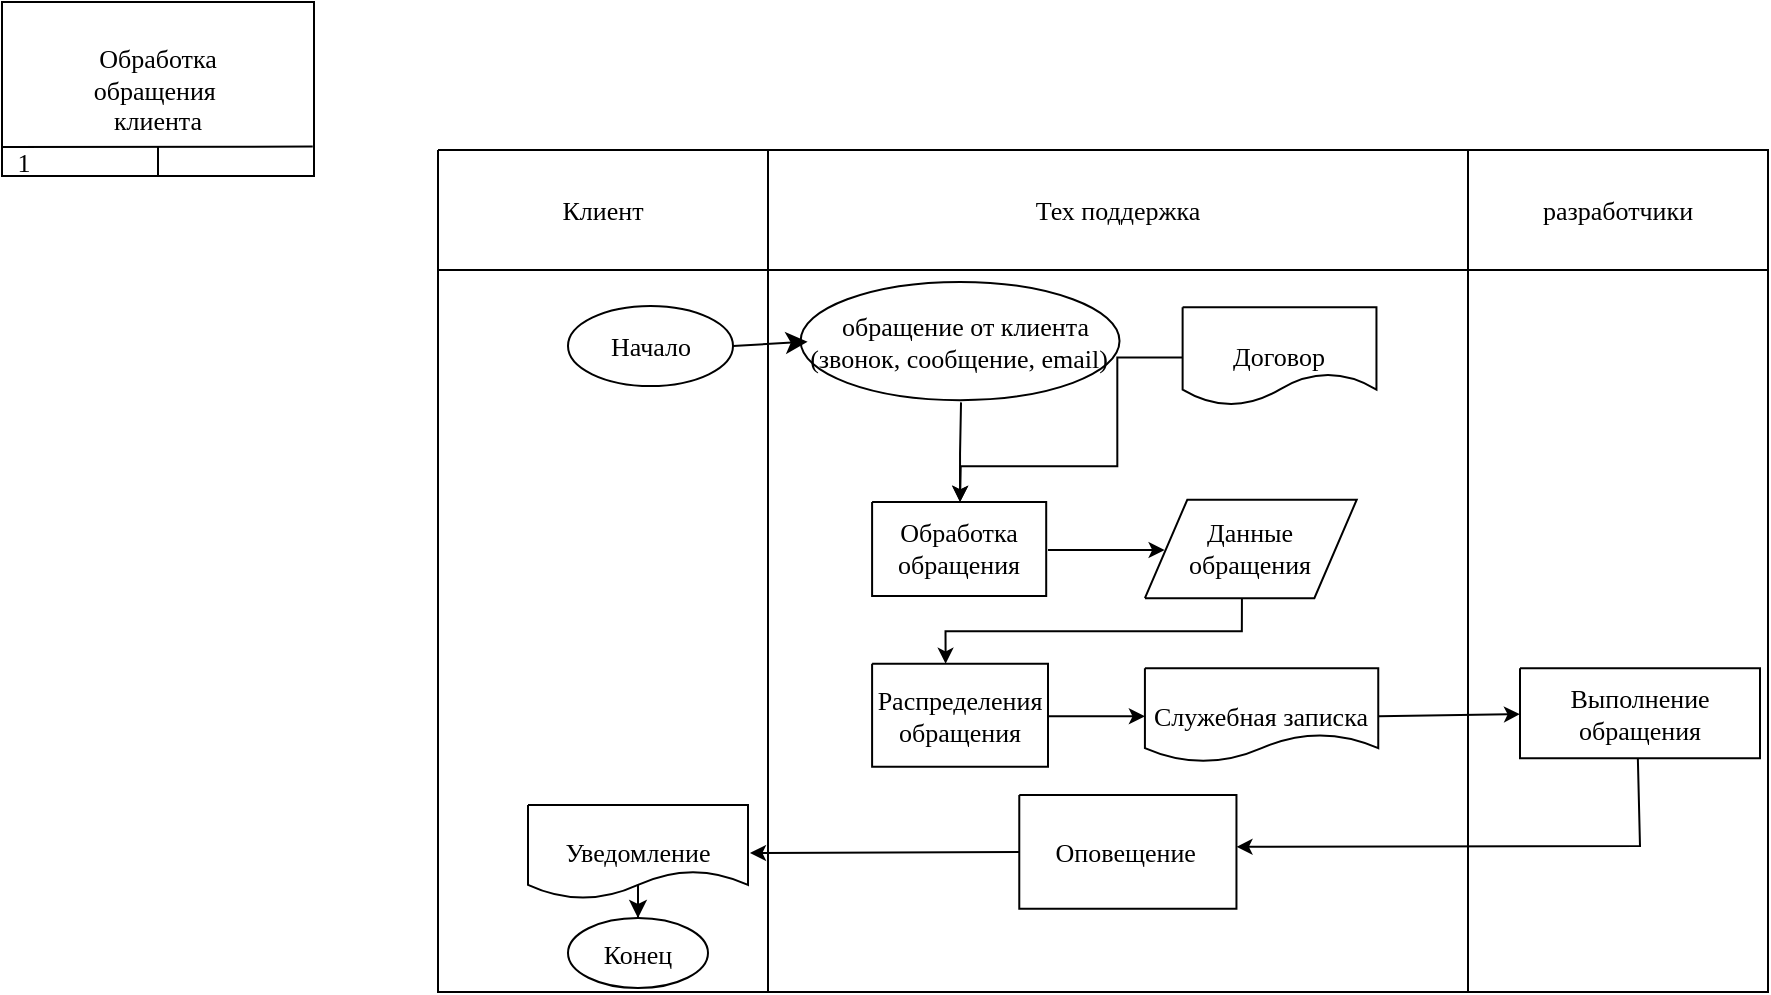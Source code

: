 <mxfile version="26.2.14" pages="48">
  <diagram id="oXgzEqsw_i7fftWe4Mu3" name="актуал">
    <mxGraphModel dx="1554" dy="916" grid="0" gridSize="10" guides="1" tooltips="1" connect="1" arrows="1" fold="1" page="0" pageScale="1" pageWidth="827" pageHeight="1169" math="0" shadow="0">
      <root>
        <mxCell id="0" />
        <mxCell id="1" parent="0" />
        <mxCell id="T2xQ2NE1st0DnJDpUHX3-1" value="е" style="group;fontSize=13;fontFamily=Times New Roman;" parent="1" vertex="1" connectable="0">
          <mxGeometry x="159" y="348" width="156" height="87" as="geometry" />
        </mxCell>
        <mxCell id="T2xQ2NE1st0DnJDpUHX3-2" value="&lt;span&gt;Обработка&lt;/span&gt;&lt;br&gt;&lt;span&gt;обращения&amp;nbsp;&lt;/span&gt;&lt;br&gt;&lt;span&gt;клиента&lt;/span&gt;" style="rounded=0;whiteSpace=wrap;html=1;fontSize=13;fontFamily=Times New Roman;" parent="T2xQ2NE1st0DnJDpUHX3-1" vertex="1">
          <mxGeometry width="156" height="87" as="geometry" />
        </mxCell>
        <mxCell id="T2xQ2NE1st0DnJDpUHX3-3" value="" style="endArrow=none;html=1;rounded=0;exitX=0;exitY=0.75;exitDx=0;exitDy=0;entryX=0.996;entryY=0.831;entryDx=0;entryDy=0;entryPerimeter=0;fontFamily=Times New Roman;fontSize=13;" parent="T2xQ2NE1st0DnJDpUHX3-1" target="T2xQ2NE1st0DnJDpUHX3-2" edge="1">
          <mxGeometry width="50" height="50" relative="1" as="geometry">
            <mxPoint y="72.5" as="sourcePoint" />
            <mxPoint x="130" y="72.5" as="targetPoint" />
          </mxGeometry>
        </mxCell>
        <mxCell id="T2xQ2NE1st0DnJDpUHX3-4" value="" style="endArrow=none;html=1;rounded=0;exitX=0.5;exitY=1;exitDx=0;exitDy=0;fontFamily=Times New Roman;fontSize=13;" parent="T2xQ2NE1st0DnJDpUHX3-1" source="T2xQ2NE1st0DnJDpUHX3-2" edge="1">
          <mxGeometry width="50" height="50" relative="1" as="geometry">
            <mxPoint x="156" y="101.5" as="sourcePoint" />
            <mxPoint x="78" y="72.5" as="targetPoint" />
            <Array as="points">
              <mxPoint x="78" y="72.5" />
            </Array>
          </mxGeometry>
        </mxCell>
        <mxCell id="T2xQ2NE1st0DnJDpUHX3-5" value="1" style="text;html=1;align=center;verticalAlign=middle;whiteSpace=wrap;rounded=0;fontSize=13;fontFamily=Times New Roman;" parent="T2xQ2NE1st0DnJDpUHX3-1" vertex="1">
          <mxGeometry x="10.4" y="79.75" as="geometry" />
        </mxCell>
        <UserObject label="" tags="Background" id="mEQfHb0a-Rs5Max6Z2d4-1">
          <mxCell style="vsdxID=110000;fillColor=none;gradientColor=none;strokeColor=none;spacingTop=-3;spacingBottom=-3;spacingLeft=-3;spacingRight=-3;points=[];labelBackgroundColor=none;rounded=0;html=1;whiteSpace=wrap;fontFamily=Times New Roman;fontSize=13;" parent="1" vertex="1">
            <mxGeometry x="542" y="482" width="350" height="361" as="geometry" />
          </mxCell>
        </UserObject>
        <mxCell id="mEQfHb0a-Rs5Max6Z2d4-2" style="vsdxID=1;fillColor=none;gradientColor=none;shape=stencil(nZBRDoQgDERP03+WHsHFe5iISyOCQdT19kIaIxq//Jtp3zTpAFaTaUYNUkwx+F6v1EYD+AUpyRkdKCYFqACrzgf9C352LfuxyWRWg1/yhT/nRE5IsZWuZtCSK8CPeI0e/hF+jV7AJM4PO7KWCyr390bSiNtEtQM=);strokeColor=#000000;spacingTop=-3;spacingBottom=-3;spacingLeft=-3;spacingRight=-3;points=[];labelBackgroundColor=none;rounded=0;html=1;whiteSpace=wrap;fontFamily=Times New Roman;fontSize=13;" parent="mEQfHb0a-Rs5Max6Z2d4-1" vertex="1">
          <mxGeometry width="350" height="361" as="geometry" />
        </mxCell>
        <mxCell id="mEQfHb0a-Rs5Max6Z2d4-3" value="&lt;div&gt;&lt;font style=&quot;color: rgb(0, 0, 0); direction: ltr; letter-spacing: 0px; line-height: 120%; opacity: 1;&quot;&gt;&amp;nbsp; обращение от клиента (звонок, сообщение, email)&lt;/font&gt;&lt;/div&gt;" style="verticalAlign=middle;align=center;overflow=width;vsdxID=3;fillColor=#ffffff;gradientColor=none;shape=stencil(jZLdDoIwDIWfZrdka6PEa8T3MDJkERkZoOPtZekIG/h313an/XaaMsy66txKBrzrjb7Jpyr6iuGRAaimkkb1U8QwZ5iV2sir0UNTUN6endJFd/1wEyz1cdcBfKRsR+mJlJfBkFTEWp+mabIXVLJAJYAED17lS4L7NosRg48YCz5AA8oMXkauGTM0/BquNfiP10UuNtbsljKDf3j9igyXF2/cxtPH7bYtxoq3HqdgOYNS1TVdUfi+PpupRCeH+Qs=);strokeColor=#000000;spacingTop=-3;spacingBottom=-3;spacingLeft=-3;spacingRight=-3;points=[];labelBackgroundColor=none;rounded=0;html=1;whiteSpace=wrap;fontFamily=Times New Roman;fontSize=13;" parent="mEQfHb0a-Rs5Max6Z2d4-1" vertex="1">
          <mxGeometry x="16.3" y="6" width="159.46" height="59.07" as="geometry" />
        </mxCell>
        <mxCell id="mEQfHb0a-Rs5Max6Z2d4-4" value="&lt;div&gt;&lt;font style=&quot;color: rgb(0, 0, 0); direction: ltr; letter-spacing: 0px; line-height: 120%; opacity: 1;&quot;&gt;Обработка&lt;br&gt;обращения&lt;/font&gt;&lt;/div&gt;" style="verticalAlign=middle;align=center;overflow=width;vsdxID=4;fillColor=#ffffff;gradientColor=none;shape=stencil(nZBRDoQgDERP03+WHsHFe5iISyOCQdT19kIaIxq//Jtp3zTpAFaTaUYNUkwx+F6v1EYD+AUpyRkdKCYFqACrzgf9C352LfuxyWRWg1/yhT/nRE5IsZWuZtCSK8CPeI0e/hF+jV7AJM4PO7KWCyr390bSiNtEtQM=);strokeColor=#000000;spacingTop=-3;spacingBottom=-3;spacingLeft=-3;spacingRight=-3;points=[];labelBackgroundColor=none;rounded=0;html=1;whiteSpace=wrap;fontFamily=Times New Roman;fontSize=13;" parent="mEQfHb0a-Rs5Max6Z2d4-1" vertex="1">
          <mxGeometry x="52.051" y="115.958" width="87.051" height="47.039" as="geometry" />
        </mxCell>
        <mxCell id="mEQfHb0a-Rs5Max6Z2d4-5" value="&lt;div&gt;&lt;font style=&quot;color: rgb(0, 0, 0); direction: ltr; letter-spacing: 0px; line-height: 120%; opacity: 1;&quot;&gt;Служебная записка&lt;/font&gt;&lt;/div&gt;" style="verticalAlign=middle;align=center;overflow=width;vsdxID=7;fillColor=#ffffff;gradientColor=none;shape=stencil(nZHRDsIgDEW/hncoWdz7nP+xBCZEhMmYm38vpBhhD2bxrbc9vUl7Ce9mNUySAJ2Ddze5ahEU4WcCoK2SXodYEd4T3o3Oy6t3ixWopyGRqbq7Z3LYcI+mDaCvUl0QNNoWIKN/o21Tso9lEIllODw1mc26aVFvkPXHCw6Ywc6MMajdfprVV9Q3sMNk9ZhYfD8/amMwuHK+Tyq2MGXevwE=);strokeColor=#000000;spacingTop=-3;spacingBottom=-3;spacingLeft=-3;spacingRight=-3;points=[];labelBackgroundColor=none;rounded=0;html=1;whiteSpace=wrap;fontFamily=Times New Roman;fontSize=13;" parent="mEQfHb0a-Rs5Max6Z2d4-1" vertex="1">
          <mxGeometry x="188.462" y="199.097" width="116.667" height="47.039" as="geometry" />
        </mxCell>
        <mxCell id="mEQfHb0a-Rs5Max6Z2d4-6" value="&lt;div&gt;&lt;font style=&quot;color: rgb(0, 0, 0); direction: ltr; letter-spacing: 0px; line-height: 120%; opacity: 1;&quot;&gt;Оповещение&amp;nbsp;&lt;/font&gt;&lt;/div&gt;" style="verticalAlign=middle;align=center;overflow=width;vsdxID=9;fillColor=#ffffff;gradientColor=none;shape=stencil(nZBRDoQgDERP03+WHsHFe5iISyOCQdT19kIaIxq//Jtp3zTpAFaTaUYNUkwx+F6v1EYD+AUpyRkdKCYFqACrzgf9C352LfuxyWRWg1/yhT/nRE5IsZWuZtCSK8CPeI0e/hF+jV7AJM4PO7KWCyr390bSiNtEtQM=);strokeColor=#000000;spacingTop=-3;spacingBottom=-3;spacingLeft=-3;spacingRight=-3;points=[];labelBackgroundColor=none;rounded=0;html=1;whiteSpace=wrap;fontFamily=Times New Roman;fontSize=13;" parent="mEQfHb0a-Rs5Max6Z2d4-1" vertex="1">
          <mxGeometry x="125.641" y="262.545" width="108.59" height="56.885" as="geometry" />
        </mxCell>
        <mxCell id="mEQfHb0a-Rs5Max6Z2d4-7" value="&lt;div&gt;&lt;font style=&quot;color: rgb(0, 0, 0); direction: ltr; letter-spacing: 0px; line-height: 120%; opacity: 1;&quot;&gt;Распределения&lt;br&gt;обращения&lt;/font&gt;&lt;/div&gt;" style="verticalAlign=middle;align=center;overflow=width;vsdxID=12;fillColor=#ffffff;gradientColor=none;shape=stencil(nZBRDoQgDERP03+WHsHFe5iISyOCQdT19kIaIxq//Jtp3zTpAFaTaUYNUkwx+F6v1EYD+AUpyRkdKCYFqACrzgf9C352LfuxyWRWg1/yhT/nRE5IsZWuZtCSK8CPeI0e/hF+jV7AJM4PO7KWCyr390bSiNtEtQM=);strokeColor=#000000;spacingTop=-3;spacingBottom=-3;spacingLeft=-3;spacingRight=-3;points=[];labelBackgroundColor=none;rounded=0;html=1;whiteSpace=wrap;fontFamily=Times New Roman;fontSize=13;" parent="mEQfHb0a-Rs5Max6Z2d4-1" vertex="1">
          <mxGeometry x="52.051" y="196.909" width="87.949" height="51.415" as="geometry" />
        </mxCell>
        <mxCell id="mEQfHb0a-Rs5Max6Z2d4-8" value="&lt;div&gt;&lt;font style=&quot;color: rgb(0, 0, 0); direction: ltr; letter-spacing: 0px; line-height: 120%; opacity: 1;&quot;&gt;Договор&lt;/font&gt;&lt;/div&gt;" style="verticalAlign=middle;align=center;overflow=width;vsdxID=14;fillColor=#ffffff;gradientColor=none;shape=stencil(nZHdDoIwDIWfZrfL1vLjPeJ7LGHIIjIcP+Lby1KMGzcS707brydpD8NiaFSvGYhhdPamn6YaG4ZnBmC6RjszrophybCordNXZ6euorpXnvTqbmfvsNCe8BsgXmF1IbA1XQBK8Td6Qp5lIf6YVOVxSfM83fCtThMOxIsFttbHEY5Zws5SSuQijz1/WcZHxSfJjGNyFI5etYpvFrVpW4oynO+zW1uUO5Zv);strokeColor=#000000;spacingTop=-3;spacingBottom=-3;spacingLeft=-3;spacingRight=-3;points=[];labelBackgroundColor=none;rounded=0;html=1;whiteSpace=wrap;fontFamily=Times New Roman;fontSize=13;" parent="mEQfHb0a-Rs5Max6Z2d4-1" vertex="1">
          <mxGeometry x="207.308" y="18.597" width="96.923" height="49.227" as="geometry" />
        </mxCell>
        <mxCell id="mEQfHb0a-Rs5Max6Z2d4-9" value="&lt;div&gt;&lt;font&gt;&lt;span&gt;Данные&lt;br&gt;обращения&lt;/span&gt;&lt;/font&gt;&lt;/div&gt;" style="verticalAlign=middle;align=center;overflow=width;vsdxID=6;fillColor=#ffffff;gradientColor=none;shape=stencil(lZBNDoQgDIVP0z3Szez9uYeJII0MGGR05vZCGqNxQcbde+3Xpn2A9WL6WYEUSwx+UhsN0QA2ICU5owLFpABbwFr7oMbgP25gP/eZzOrt17zhy3MiT0jxY1cJ9h2jltwFvbEF8ljzB/p6cEARTeL8UZO1HNG1f88klThPbHc=);strokeColor=#000000;spacingTop=-3;spacingBottom=-3;spacingLeft=-3;spacingRight=-3;points=[];labelBackgroundColor=none;rounded=0;html=1;whiteSpace=wrap;fontFamily=Times New Roman;fontSize=13;" parent="mEQfHb0a-Rs5Max6Z2d4-1" vertex="1">
          <mxGeometry x="188.462" y="114.864" width="105.897" height="49.227" as="geometry" />
        </mxCell>
        <UserObject label="" tags="Background" id="mEQfHb0a-Rs5Max6Z2d4-10">
          <mxCell style="vsdxID=11;edgeStyle=none;startArrow=none;endArrow=classic;startSize=5;endSize=5;strokeColor=#000000;spacingTop=0;spacingBottom=0;spacingLeft=0;spacingRight=0;verticalAlign=middle;html=1;labelBackgroundColor=#ffffff;rounded=0;exitX=1;exitY=0.511;exitDx=0;exitDy=0;exitPerimeter=0;entryX=0;entryY=0.512;entryDx=0;entryDy=0;entryPerimeter=0;fontFamily=Times New Roman;fontSize=13;" parent="mEQfHb0a-Rs5Max6Z2d4-1" source="mEQfHb0a-Rs5Max6Z2d4-7" target="mEQfHb0a-Rs5Max6Z2d4-5" edge="1">
            <mxGeometry relative="1" as="geometry">
              <mxPoint x="-27" y="101" as="offset" />
              <Array as="points">
                <mxPoint x="164.294" y="223.164" />
              </Array>
            </mxGeometry>
          </mxCell>
        </UserObject>
        <UserObject label="" tags="Background" id="mEQfHb0a-Rs5Max6Z2d4-11">
          <mxCell style="vsdxID=13;edgeStyle=none;startArrow=none;endArrow=classic;startSize=5;endSize=5;strokeColor=#000000;spacingTop=0;spacingBottom=0;spacingLeft=0;spacingRight=0;verticalAlign=middle;html=1;labelBackgroundColor=#ffffff;rounded=0;exitX=0;exitY=0.511;exitDx=0;exitDy=0;exitPerimeter=0;entryX=0.505;entryY=0;entryDx=0;entryDy=0;entryPerimeter=0;fontFamily=Times New Roman;fontSize=13;" parent="mEQfHb0a-Rs5Max6Z2d4-1" source="mEQfHb0a-Rs5Max6Z2d4-8" target="mEQfHb0a-Rs5Max6Z2d4-4" edge="1">
            <mxGeometry relative="1" as="geometry">
              <mxPoint x="45" y="118" as="offset" />
              <Array as="points">
                <mxPoint x="174.659" y="43.758" />
                <mxPoint x="174.659" y="98.083" />
                <mxPoint x="96.358" y="98.083" />
              </Array>
            </mxGeometry>
          </mxCell>
        </UserObject>
        <UserObject label="" tags="Background" id="mEQfHb0a-Rs5Max6Z2d4-12">
          <mxCell style="vsdxID=2;edgeStyle=none;startArrow=none;endArrow=classic;startSize=5;endSize=5;strokeColor=#000000;spacingTop=0;spacingBottom=0;spacingLeft=0;spacingRight=0;verticalAlign=middle;html=1;labelBackgroundColor=#ffffff;rounded=0;exitX=0.503;exitY=1.019;exitDx=0;exitDy=0;exitPerimeter=0;entryX=0.505;entryY=0;entryDx=0;entryDy=0;entryPerimeter=0;fontFamily=Times New Roman;fontSize=13;" parent="mEQfHb0a-Rs5Max6Z2d4-1" source="mEQfHb0a-Rs5Max6Z2d4-3" target="mEQfHb0a-Rs5Max6Z2d4-4" edge="1">
            <mxGeometry relative="1" as="geometry">
              <mxPoint y="123" as="offset" />
              <Array as="points">
                <mxPoint x="96.026" y="91.836" />
              </Array>
            </mxGeometry>
          </mxCell>
        </UserObject>
        <UserObject label="" tags="Background" id="mEQfHb0a-Rs5Max6Z2d4-13">
          <mxCell style="vsdxID=5;edgeStyle=none;startArrow=none;endArrow=classic;startSize=5;endSize=5;strokeColor=#000000;spacingTop=0;spacingBottom=0;spacingLeft=0;spacingRight=0;verticalAlign=middle;html=1;labelBackgroundColor=#ffffff;rounded=0;exitX=1.01;exitY=0.512;exitDx=0;exitDy=0;exitPerimeter=0;entryX=0.093;entryY=0.511;entryDx=0;entryDy=0;entryPerimeter=0;fontFamily=Times New Roman;fontSize=13;" parent="mEQfHb0a-Rs5Max6Z2d4-1" source="mEQfHb0a-Rs5Max6Z2d4-4" target="mEQfHb0a-Rs5Max6Z2d4-9" edge="1">
            <mxGeometry relative="1" as="geometry">
              <mxPoint x="-32" y="101" as="offset" />
              <Array as="points" />
            </mxGeometry>
          </mxCell>
        </UserObject>
        <UserObject label="" tags="Background" id="mEQfHb0a-Rs5Max6Z2d4-14">
          <mxCell style="vsdxID=15;edgeStyle=none;startArrow=none;endArrow=classic;startSize=5;endSize=5;strokeColor=#000000;spacingTop=0;spacingBottom=0;spacingLeft=0;spacingRight=0;verticalAlign=middle;html=1;labelBackgroundColor=#ffffff;rounded=0;exitX=0.458;exitY=1;exitDx=0;exitDy=0;exitPerimeter=0;entryX=0.418;entryY=0;entryDx=0;entryDy=0;entryPerimeter=0;fontFamily=Times New Roman;fontSize=13;" parent="mEQfHb0a-Rs5Max6Z2d4-1" source="mEQfHb0a-Rs5Max6Z2d4-9" target="mEQfHb0a-Rs5Max6Z2d4-7" edge="1">
            <mxGeometry relative="1" as="geometry">
              <mxPoint x="82" y="116" as="offset" />
              <Array as="points">
                <mxPoint x="236.923" y="180.62" />
                <mxPoint x="88.756" y="180.62" />
              </Array>
            </mxGeometry>
          </mxCell>
        </UserObject>
        <UserObject label="" tags="Background" id="mEQfHb0a-Rs5Max6Z2d4-20">
          <mxCell style="vsdxID=21;edgeStyle=none;startArrow=none;endArrow=classic;startSize=5;endSize=5;strokeColor=#000000;spacingTop=0;spacingBottom=0;spacingLeft=0;spacingRight=0;verticalAlign=middle;html=1;labelBackgroundColor=#ffffff;rounded=0;entryX=1;entryY=0.558;entryDx=0;entryDy=0;entryPerimeter=0;exitX=0.491;exitY=0.996;exitDx=0;exitDy=0;exitPerimeter=0;fontFamily=Times New Roman;fontSize=13;" parent="mEQfHb0a-Rs5Max6Z2d4-1" source="mEQfHb0a-Rs5Max6Z2d4-18" edge="1">
            <mxGeometry relative="1" as="geometry">
              <mxPoint x="37" y="101" as="offset" />
              <Array as="points">
                <mxPoint x="436" y="288" />
              </Array>
              <mxPoint x="432.04" y="262.545" as="sourcePoint" />
              <mxPoint x="234.231" y="288.39" as="targetPoint" />
            </mxGeometry>
          </mxCell>
        </UserObject>
        <UserObject label="&lt;div&gt;&lt;font style=&quot;color: rgb(0, 0, 0); direction: ltr; letter-spacing: 0px; line-height: 120%; opacity: 1;&quot;&gt;Тех поддержка&lt;/font&gt;&lt;/div&gt;" tags="Background" id="mEQfHb0a-Rs5Max6Z2d4-15">
          <mxCell style="verticalAlign=middle;align=center;overflow=width;vsdxID=16;fillColor=#ffffff;gradientColor=none;shape=stencil(nZBRDoQgDERP03+WHsHFe5iISyOCQdT19kIaIxq//Jtp3zTpAFaTaUYNUkwx+F6v1EYD+AUpyRkdKCYFqACrzgf9C352LfuxyWRWg1/yhT/nRE5IsZWuZtCSK8CPeI0e/hF+jV7AJM4PO7KWCyr390bSiNtEtQM=);strokeColor=#000000;spacingTop=-3;spacingBottom=-3;spacingLeft=-3;spacingRight=-3;points=[];labelBackgroundColor=none;rounded=0;html=1;whiteSpace=wrap;fontFamily=Times New Roman;fontSize=13;" parent="1" vertex="1">
            <mxGeometry x="542.0" y="422.0" width="350" height="60" as="geometry" />
          </mxCell>
        </UserObject>
        <UserObject label="" tags="Background" id="mEQfHb0a-Rs5Max6Z2d4-16">
          <mxCell style="vsdxID=17;fillColor=none;gradientColor=none;shape=stencil(nZBRDoQgDERP03+WHsHFe5iISyOCQdT19kIaIxq//Jtp3zTpAFaTaUYNUkwx+F6v1EYD+AUpyRkdKCYFqACrzgf9C352LfuxyWRWg1/yhT/nRE5IsZWuZtCSK8CPeI0e/hF+jV7AJM4PO7KWCyr390bSiNtEtQM=);strokeColor=#000000;spacingTop=-3;spacingBottom=-3;spacingLeft=-3;spacingRight=-3;points=[];labelBackgroundColor=none;rounded=0;html=1;whiteSpace=wrap;fontFamily=Times New Roman;fontSize=13;" parent="1" vertex="1">
            <mxGeometry x="892" y="482" width="150" height="361" as="geometry" />
          </mxCell>
        </UserObject>
        <UserObject label="&lt;div&gt;&lt;font style=&quot;color: rgb(0, 0, 0); direction: ltr; letter-spacing: 0px; line-height: 120%; opacity: 1;&quot;&gt;разработчики&lt;/font&gt;&lt;/div&gt;" tags="Background" id="mEQfHb0a-Rs5Max6Z2d4-17">
          <mxCell style="verticalAlign=middle;align=center;overflow=width;vsdxID=18;fillColor=#ffffff;gradientColor=none;shape=stencil(nZBRDoQgDERP03+WHsHFe5iISyOCQdT19kIaIxq//Jtp3zTpAFaTaUYNUkwx+F6v1EYD+AUpyRkdKCYFqACrzgf9C352LfuxyWRWg1/yhT/nRE5IsZWuZtCSK8CPeI0e/hF+jV7AJM4PO7KWCyr390bSiNtEtQM=);strokeColor=#000000;spacingTop=-3;spacingBottom=-3;spacingLeft=-3;spacingRight=-3;points=[];labelBackgroundColor=none;rounded=0;html=1;whiteSpace=wrap;fontFamily=Times New Roman;fontSize=13;" parent="1" vertex="1">
            <mxGeometry x="892.0" y="422.0" width="150" height="60" as="geometry" />
          </mxCell>
        </UserObject>
        <UserObject label="&lt;div&gt;&lt;font style=&quot;color: rgb(0, 0, 0); direction: ltr; letter-spacing: 0px; line-height: 120%; opacity: 1;&quot;&gt;Выполнение обращения&lt;/font&gt;&lt;/div&gt;" tags="Background" id="mEQfHb0a-Rs5Max6Z2d4-18">
          <mxCell style="verticalAlign=middle;align=center;overflow=width;vsdxID=20;fillColor=#ffffff;gradientColor=none;shape=stencil(nZBRDoQgDERP03+WHsHFe5iISyOCQdT19kIaIxq//Jtp3zTpAFaTaUYNUkwx+F6v1EYD+AUpyRkdKCYFqACrzgf9C352LfuxyWRWg1/yhT/nRE5IsZWuZtCSK8CPeI0e/hF+jV7AJM4PO7KWCyr390bSiNtEtQM=);strokeColor=#000000;spacingTop=-3;spacingBottom=-3;spacingLeft=-3;spacingRight=-3;points=[];labelBackgroundColor=none;rounded=0;html=1;whiteSpace=wrap;fontFamily=Times New Roman;fontSize=13;" parent="1" vertex="1">
            <mxGeometry x="918.0" y="681.1" width="120" height="45" as="geometry" />
          </mxCell>
        </UserObject>
        <UserObject label="" tags="Background" id="mEQfHb0a-Rs5Max6Z2d4-19">
          <mxCell style="vsdxID=19;edgeStyle=none;startArrow=none;endArrow=classic;startSize=5;endSize=5;strokeColor=#000000;spacingTop=0;spacingBottom=0;spacingLeft=0;spacingRight=0;verticalAlign=middle;html=1;labelBackgroundColor=#ffffff;rounded=0;exitX=1;exitY=0.512;exitDx=0;exitDy=0;exitPerimeter=0;entryX=0;entryY=0.511;entryDx=0;entryDy=0;entryPerimeter=0;fontFamily=Times New Roman;fontSize=13;" parent="1" source="mEQfHb0a-Rs5Max6Z2d4-5" target="mEQfHb0a-Rs5Max6Z2d4-18" edge="1">
            <mxGeometry relative="1" as="geometry">
              <mxPoint x="-32" y="101" as="offset" />
              <Array as="points" />
            </mxGeometry>
          </mxCell>
        </UserObject>
        <UserObject label="&lt;div&gt;&lt;font style=&quot;color: rgb(0, 0, 0); direction: ltr; letter-spacing: 0px; line-height: 120%; opacity: 1;&quot;&gt;Клиент&lt;/font&gt;&lt;/div&gt;" tags="Background" id="mEQfHb0a-Rs5Max6Z2d4-21">
          <mxCell style="verticalAlign=middle;align=center;overflow=width;vsdxID=18;fillColor=#ffffff;gradientColor=none;shape=stencil(nZBRDoQgDERP03+WHsHFe5iISyOCQdT19kIaIxq//Jtp3zTpAFaTaUYNUkwx+F6v1EYD+AUpyRkdKCYFqACrzgf9C352LfuxyWRWg1/yhT/nRE5IsZWuZtCSK8CPeI0e/hF+jV7AJM4PO7KWCyr390bSiNtEtQM=);strokeColor=#000000;spacingTop=-3;spacingBottom=-3;spacingLeft=-3;spacingRight=-3;points=[];labelBackgroundColor=none;rounded=0;html=1;whiteSpace=wrap;fontSize=13;fontFamily=Times New Roman;" parent="1" vertex="1">
            <mxGeometry x="377.0" y="422.0" width="165" height="60" as="geometry" />
          </mxCell>
        </UserObject>
        <UserObject label="" tags="Background" id="mEQfHb0a-Rs5Max6Z2d4-22">
          <mxCell style="vsdxID=17;fillColor=none;gradientColor=none;shape=stencil(nZBRDoQgDERP03+WHsHFe5iISyOCQdT19kIaIxq//Jtp3zTpAFaTaUYNUkwx+F6v1EYD+AUpyRkdKCYFqACrzgf9C352LfuxyWRWg1/yhT/nRE5IsZWuZtCSK8CPeI0e/hF+jV7AJM4PO7KWCyr390bSiNtEtQM=);strokeColor=#000000;spacingTop=-3;spacingBottom=-3;spacingLeft=-3;spacingRight=-3;points=[];labelBackgroundColor=none;rounded=0;html=1;whiteSpace=wrap;fontFamily=Times New Roman;fontSize=13;" parent="1" vertex="1">
            <mxGeometry x="377" y="482" width="165" height="361" as="geometry" />
          </mxCell>
        </UserObject>
        <mxCell id="mEQfHb0a-Rs5Max6Z2d4-23" value="" style="endArrow=classic;html=1;rounded=0;fontSize=13;startSize=8;endSize=8;curved=1;entryX=0.022;entryY=0.505;entryDx=0;entryDy=0;entryPerimeter=0;exitX=1;exitY=0.5;exitDx=0;exitDy=0;fontFamily=Times New Roman;" parent="1" source="mEQfHb0a-Rs5Max6Z2d4-27" target="mEQfHb0a-Rs5Max6Z2d4-3" edge="1">
          <mxGeometry width="50" height="50" relative="1" as="geometry">
            <mxPoint x="482.0" y="516.0" as="sourcePoint" />
            <mxPoint x="502.0" y="512.0" as="targetPoint" />
          </mxGeometry>
        </mxCell>
        <mxCell id="mEQfHb0a-Rs5Max6Z2d4-24" style="edgeStyle=orthogonalEdgeStyle;rounded=0;orthogonalLoop=1;jettySize=auto;html=1;entryX=0.5;entryY=0;entryDx=0;entryDy=0;fontFamily=Times New Roman;fontSize=13;" parent="1" source="mEQfHb0a-Rs5Max6Z2d4-25" target="mEQfHb0a-Rs5Max6Z2d4-28" edge="1">
          <mxGeometry relative="1" as="geometry" />
        </mxCell>
        <mxCell id="mEQfHb0a-Rs5Max6Z2d4-25" value="&lt;div&gt;&lt;font&gt;&lt;span&gt;Уведомление&lt;/span&gt;&lt;/font&gt;&lt;/div&gt;" style="verticalAlign=middle;align=center;overflow=width;vsdxID=10;fillColor=#ffffff;gradientColor=none;shape=stencil(nZHRDsIgDEW/hncoWdz7nP+xBCZEhMmYm38vpBhhD2bxrbc9vUl7Ce9mNUySAJ2Ddze5ahEU4WcCoK2SXodYEd4T3o3Oy6t3ixWopyGRqbq7Z3LYcI+mDaCvUl0QNNoWIKN/o21Tso9lEIllODw1mc26aVFvkPXHCw6Ywc6MMajdfprVV9Q3sMNk9ZhYfD8/amMwuHK+Tyq2MGXevwE=);strokeColor=#000000;spacingTop=-3;spacingBottom=-3;spacingLeft=-3;spacingRight=-3;points=[];labelBackgroundColor=none;rounded=0;html=1;whiteSpace=wrap;fontFamily=Times New Roman;fontSize=13;" parent="1" vertex="1">
          <mxGeometry x="422.0" y="749.49" width="110" height="47" as="geometry" />
        </mxCell>
        <UserObject label="" tags="Background" id="mEQfHb0a-Rs5Max6Z2d4-26">
          <mxCell style="vsdxID=8;edgeStyle=none;startArrow=none;endArrow=classic;startSize=5;endSize=5;strokeColor=#000000;spacingTop=0;spacingBottom=0;spacingLeft=0;spacingRight=0;verticalAlign=middle;html=1;labelBackgroundColor=#ffffff;rounded=0;exitX=0;exitY=0.5;exitDx=0;exitDy=0;exitPerimeter=0;entryX=1.009;entryY=0.511;entryDx=0;entryDy=0;entryPerimeter=0;fontFamily=Times New Roman;fontSize=13;" parent="1" source="mEQfHb0a-Rs5Max6Z2d4-6" target="mEQfHb0a-Rs5Max6Z2d4-25" edge="1">
            <mxGeometry relative="1" as="geometry">
              <mxPoint x="28" y="101" as="offset" />
              <Array as="points" />
            </mxGeometry>
          </mxCell>
        </UserObject>
        <mxCell id="mEQfHb0a-Rs5Max6Z2d4-27" value="Начало" style="ellipse;whiteSpace=wrap;html=1;fontFamily=Times New Roman;fontSize=13;" parent="1" vertex="1">
          <mxGeometry x="442.0" y="500.0" width="82.5" height="40" as="geometry" />
        </mxCell>
        <mxCell id="mEQfHb0a-Rs5Max6Z2d4-28" value="Конец" style="ellipse;whiteSpace=wrap;html=1;fontFamily=Times New Roman;fontSize=13;" parent="1" vertex="1">
          <mxGeometry x="442.0" y="806.0" width="70" height="35" as="geometry" />
        </mxCell>
      </root>
    </mxGraphModel>
  </diagram>
  <diagram id="T6Yl394rXRLJTuWiCV_t" name="дек">
    <mxGraphModel dx="1091" dy="867" grid="0" gridSize="10" guides="1" tooltips="1" connect="1" arrows="1" fold="1" page="0" pageScale="1" pageWidth="827" pageHeight="1169" math="0" shadow="0">
      <root>
        <mxCell id="0" />
        <mxCell id="1" parent="0" />
        <mxCell id="s6X2xIQEiJRuF863M5yl-1" value="" style="group;fontSize=9;" parent="1" vertex="1" connectable="0">
          <mxGeometry x="-3" y="228" width="156" height="87" as="geometry" />
        </mxCell>
        <mxCell id="s6X2xIQEiJRuF863M5yl-2" value="&lt;span style=&quot;font-size: 12px;&quot;&gt;Авторизация&lt;/span&gt;" style="rounded=0;whiteSpace=wrap;html=1;fontSize=9;" parent="s6X2xIQEiJRuF863M5yl-1" vertex="1">
          <mxGeometry width="156" height="87" as="geometry" />
        </mxCell>
        <mxCell id="s6X2xIQEiJRuF863M5yl-3" value="" style="endArrow=none;html=1;rounded=0;exitX=0;exitY=0.75;exitDx=0;exitDy=0;entryX=0.996;entryY=0.831;entryDx=0;entryDy=0;entryPerimeter=0;" parent="s6X2xIQEiJRuF863M5yl-1" target="s6X2xIQEiJRuF863M5yl-2" edge="1">
          <mxGeometry width="50" height="50" relative="1" as="geometry">
            <mxPoint y="72.5" as="sourcePoint" />
            <mxPoint x="130" y="72.5" as="targetPoint" />
          </mxGeometry>
        </mxCell>
        <mxCell id="s6X2xIQEiJRuF863M5yl-4" value="" style="endArrow=none;html=1;rounded=0;exitX=0.5;exitY=1;exitDx=0;exitDy=0;" parent="s6X2xIQEiJRuF863M5yl-1" source="s6X2xIQEiJRuF863M5yl-2" edge="1">
          <mxGeometry width="50" height="50" relative="1" as="geometry">
            <mxPoint x="156" y="101.5" as="sourcePoint" />
            <mxPoint x="78" y="72.5" as="targetPoint" />
            <Array as="points">
              <mxPoint x="78" y="72.5" />
            </Array>
          </mxGeometry>
        </mxCell>
        <mxCell id="s6X2xIQEiJRuF863M5yl-5" value="1.1" style="text;html=1;align=center;verticalAlign=middle;whiteSpace=wrap;rounded=0;fontSize=11;" parent="s6X2xIQEiJRuF863M5yl-1" vertex="1">
          <mxGeometry x="10.4" y="79.75" as="geometry" />
        </mxCell>
        <mxCell id="s6X2xIQEiJRuF863M5yl-6" value="" style="group;fontSize=9;" parent="1" vertex="1" connectable="0">
          <mxGeometry x="207" y="228" width="156" height="87" as="geometry" />
        </mxCell>
        <mxCell id="s6X2xIQEiJRuF863M5yl-7" value="&lt;span style=&quot;font-size: 12px;&quot;&gt;Заполнение формы&amp;nbsp;&lt;br&gt;обращения&lt;/span&gt;" style="rounded=0;whiteSpace=wrap;html=1;fontSize=9;" parent="s6X2xIQEiJRuF863M5yl-6" vertex="1">
          <mxGeometry width="156" height="87" as="geometry" />
        </mxCell>
        <mxCell id="s6X2xIQEiJRuF863M5yl-8" value="" style="endArrow=none;html=1;rounded=0;exitX=0;exitY=0.75;exitDx=0;exitDy=0;entryX=0.996;entryY=0.831;entryDx=0;entryDy=0;entryPerimeter=0;" parent="s6X2xIQEiJRuF863M5yl-6" target="s6X2xIQEiJRuF863M5yl-7" edge="1">
          <mxGeometry width="50" height="50" relative="1" as="geometry">
            <mxPoint y="72.5" as="sourcePoint" />
            <mxPoint x="130" y="72.5" as="targetPoint" />
          </mxGeometry>
        </mxCell>
        <mxCell id="s6X2xIQEiJRuF863M5yl-9" value="" style="endArrow=none;html=1;rounded=0;exitX=0.5;exitY=1;exitDx=0;exitDy=0;" parent="s6X2xIQEiJRuF863M5yl-6" source="s6X2xIQEiJRuF863M5yl-7" edge="1">
          <mxGeometry width="50" height="50" relative="1" as="geometry">
            <mxPoint x="156" y="101.5" as="sourcePoint" />
            <mxPoint x="78" y="72.5" as="targetPoint" />
            <Array as="points">
              <mxPoint x="78" y="72.5" />
            </Array>
          </mxGeometry>
        </mxCell>
        <mxCell id="s6X2xIQEiJRuF863M5yl-10" value="1.2" style="text;html=1;align=center;verticalAlign=middle;whiteSpace=wrap;rounded=0;fontSize=11;" parent="s6X2xIQEiJRuF863M5yl-6" vertex="1">
          <mxGeometry x="10.4" y="79.75" as="geometry" />
        </mxCell>
        <mxCell id="s6X2xIQEiJRuF863M5yl-12" style="edgeStyle=orthogonalEdgeStyle;rounded=0;orthogonalLoop=1;jettySize=auto;html=1;exitX=1;exitY=0.5;exitDx=0;exitDy=0;entryX=0;entryY=0.5;entryDx=0;entryDy=0;" parent="1" source="s6X2xIQEiJRuF863M5yl-2" target="s6X2xIQEiJRuF863M5yl-7" edge="1">
          <mxGeometry relative="1" as="geometry" />
        </mxCell>
        <mxCell id="s6X2xIQEiJRuF863M5yl-13" value="" style="group;fontSize=9;" parent="1" vertex="1" connectable="0">
          <mxGeometry x="412" y="228" width="156" height="87" as="geometry" />
        </mxCell>
        <mxCell id="s6X2xIQEiJRuF863M5yl-14" value="&lt;span style=&quot;font-size: 12px;&quot;&gt;Получение уведомления&lt;/span&gt;" style="rounded=0;whiteSpace=wrap;html=1;fontSize=9;" parent="s6X2xIQEiJRuF863M5yl-13" vertex="1">
          <mxGeometry width="156" height="87" as="geometry" />
        </mxCell>
        <mxCell id="s6X2xIQEiJRuF863M5yl-15" value="" style="endArrow=none;html=1;rounded=0;exitX=0;exitY=0.75;exitDx=0;exitDy=0;entryX=0.996;entryY=0.831;entryDx=0;entryDy=0;entryPerimeter=0;" parent="s6X2xIQEiJRuF863M5yl-13" target="s6X2xIQEiJRuF863M5yl-14" edge="1">
          <mxGeometry width="50" height="50" relative="1" as="geometry">
            <mxPoint y="72.5" as="sourcePoint" />
            <mxPoint x="130" y="72.5" as="targetPoint" />
          </mxGeometry>
        </mxCell>
        <mxCell id="s6X2xIQEiJRuF863M5yl-16" value="" style="endArrow=none;html=1;rounded=0;exitX=0.5;exitY=1;exitDx=0;exitDy=0;" parent="s6X2xIQEiJRuF863M5yl-13" source="s6X2xIQEiJRuF863M5yl-14" edge="1">
          <mxGeometry width="50" height="50" relative="1" as="geometry">
            <mxPoint x="156" y="101.5" as="sourcePoint" />
            <mxPoint x="78" y="72.5" as="targetPoint" />
            <Array as="points">
              <mxPoint x="78" y="72.5" />
            </Array>
          </mxGeometry>
        </mxCell>
        <mxCell id="s6X2xIQEiJRuF863M5yl-17" value="1.3" style="text;html=1;align=center;verticalAlign=middle;whiteSpace=wrap;rounded=0;fontSize=11;" parent="s6X2xIQEiJRuF863M5yl-13" vertex="1">
          <mxGeometry x="10.4" y="79.75" as="geometry" />
        </mxCell>
        <mxCell id="s6X2xIQEiJRuF863M5yl-18" style="edgeStyle=orthogonalEdgeStyle;rounded=0;orthogonalLoop=1;jettySize=auto;html=1;entryX=0;entryY=0.5;entryDx=0;entryDy=0;" parent="1" source="s6X2xIQEiJRuF863M5yl-7" target="s6X2xIQEiJRuF863M5yl-14" edge="1">
          <mxGeometry relative="1" as="geometry" />
        </mxCell>
      </root>
    </mxGraphModel>
  </diagram>
  <diagram name=" AS IS тех" id="05YcDMk2zU49pdxLe47u">
    <mxGraphModel dx="1217" dy="558" grid="1" gridSize="10" guides="1" tooltips="1" connect="1" arrows="1" fold="1" page="1" pageScale="1" pageWidth="827" pageHeight="1169" math="0" shadow="0">
      <root>
        <mxCell id="0" />
        <mxCell id="1" parent="0" />
        <mxCell id="zexHmz0dq2m3tFlJ6nS1-10" value="" style="group" parent="1" vertex="1" connectable="0">
          <mxGeometry x="80" y="80" width="120" height="60" as="geometry" />
        </mxCell>
        <mxCell id="zexHmz0dq2m3tFlJ6nS1-1" value="Получение обращения по телефону" style="rounded=0;whiteSpace=wrap;html=1;fontSize=10;" parent="zexHmz0dq2m3tFlJ6nS1-10" vertex="1">
          <mxGeometry width="120" height="60" as="geometry" />
        </mxCell>
        <mxCell id="zexHmz0dq2m3tFlJ6nS1-2" value="" style="endArrow=none;html=1;rounded=0;exitX=0;exitY=0.75;exitDx=0;exitDy=0;entryX=0.996;entryY=0.831;entryDx=0;entryDy=0;entryPerimeter=0;" parent="zexHmz0dq2m3tFlJ6nS1-10" target="zexHmz0dq2m3tFlJ6nS1-1" edge="1">
          <mxGeometry width="50" height="50" relative="1" as="geometry">
            <mxPoint y="50" as="sourcePoint" />
            <mxPoint x="100" y="50" as="targetPoint" />
          </mxGeometry>
        </mxCell>
        <mxCell id="zexHmz0dq2m3tFlJ6nS1-5" value="" style="endArrow=none;html=1;rounded=0;exitX=0.5;exitY=1;exitDx=0;exitDy=0;" parent="zexHmz0dq2m3tFlJ6nS1-10" source="zexHmz0dq2m3tFlJ6nS1-1" edge="1">
          <mxGeometry width="50" height="50" relative="1" as="geometry">
            <mxPoint x="120" y="70" as="sourcePoint" />
            <mxPoint x="60" y="50" as="targetPoint" />
            <Array as="points">
              <mxPoint x="60" y="50" />
            </Array>
          </mxGeometry>
        </mxCell>
        <mxCell id="zexHmz0dq2m3tFlJ6nS1-6" value="1.1" style="text;html=1;align=center;verticalAlign=middle;whiteSpace=wrap;rounded=0;fontSize=7;" parent="zexHmz0dq2m3tFlJ6nS1-10" vertex="1">
          <mxGeometry x="8" y="55" as="geometry" />
        </mxCell>
        <mxCell id="zexHmz0dq2m3tFlJ6nS1-11" value="" style="group" parent="1" vertex="1" connectable="0">
          <mxGeometry x="80" y="160" width="120" height="60" as="geometry" />
        </mxCell>
        <mxCell id="zexHmz0dq2m3tFlJ6nS1-12" value="Получение обращения по электронной почте" style="rounded=0;whiteSpace=wrap;html=1;fontSize=10;" parent="zexHmz0dq2m3tFlJ6nS1-11" vertex="1">
          <mxGeometry width="120" height="60" as="geometry" />
        </mxCell>
        <mxCell id="zexHmz0dq2m3tFlJ6nS1-13" value="" style="endArrow=none;html=1;rounded=0;exitX=0;exitY=0.75;exitDx=0;exitDy=0;entryX=0.996;entryY=0.831;entryDx=0;entryDy=0;entryPerimeter=0;" parent="zexHmz0dq2m3tFlJ6nS1-11" target="zexHmz0dq2m3tFlJ6nS1-12" edge="1">
          <mxGeometry width="50" height="50" relative="1" as="geometry">
            <mxPoint y="50" as="sourcePoint" />
            <mxPoint x="100" y="50" as="targetPoint" />
          </mxGeometry>
        </mxCell>
        <mxCell id="zexHmz0dq2m3tFlJ6nS1-14" value="" style="endArrow=none;html=1;rounded=0;exitX=0.5;exitY=1;exitDx=0;exitDy=0;" parent="zexHmz0dq2m3tFlJ6nS1-11" source="zexHmz0dq2m3tFlJ6nS1-12" edge="1">
          <mxGeometry width="50" height="50" relative="1" as="geometry">
            <mxPoint x="120" y="70" as="sourcePoint" />
            <mxPoint x="60" y="50" as="targetPoint" />
            <Array as="points">
              <mxPoint x="60" y="50" />
            </Array>
          </mxGeometry>
        </mxCell>
        <mxCell id="zexHmz0dq2m3tFlJ6nS1-15" value="1.2" style="text;html=1;align=center;verticalAlign=middle;whiteSpace=wrap;rounded=0;fontSize=7;" parent="zexHmz0dq2m3tFlJ6nS1-11" vertex="1">
          <mxGeometry x="8" y="55" as="geometry" />
        </mxCell>
        <mxCell id="zexHmz0dq2m3tFlJ6nS1-16" value="" style="group" parent="1" vertex="1" connectable="0">
          <mxGeometry x="80" y="240" width="120" height="60" as="geometry" />
        </mxCell>
        <mxCell id="zexHmz0dq2m3tFlJ6nS1-17" value="Получение обращение по мессенджеру" style="rounded=0;whiteSpace=wrap;html=1;fontSize=10;" parent="zexHmz0dq2m3tFlJ6nS1-16" vertex="1">
          <mxGeometry width="120" height="60" as="geometry" />
        </mxCell>
        <mxCell id="zexHmz0dq2m3tFlJ6nS1-18" value="" style="endArrow=none;html=1;rounded=0;exitX=0;exitY=0.75;exitDx=0;exitDy=0;entryX=0.996;entryY=0.831;entryDx=0;entryDy=0;entryPerimeter=0;" parent="zexHmz0dq2m3tFlJ6nS1-16" target="zexHmz0dq2m3tFlJ6nS1-17" edge="1">
          <mxGeometry width="50" height="50" relative="1" as="geometry">
            <mxPoint y="50" as="sourcePoint" />
            <mxPoint x="100" y="50" as="targetPoint" />
          </mxGeometry>
        </mxCell>
        <mxCell id="zexHmz0dq2m3tFlJ6nS1-19" value="" style="endArrow=none;html=1;rounded=0;exitX=0.5;exitY=1;exitDx=0;exitDy=0;" parent="zexHmz0dq2m3tFlJ6nS1-16" source="zexHmz0dq2m3tFlJ6nS1-17" edge="1">
          <mxGeometry width="50" height="50" relative="1" as="geometry">
            <mxPoint x="120" y="70" as="sourcePoint" />
            <mxPoint x="60" y="50" as="targetPoint" />
            <Array as="points">
              <mxPoint x="60" y="50" />
            </Array>
          </mxGeometry>
        </mxCell>
        <mxCell id="zexHmz0dq2m3tFlJ6nS1-20" value="1.3" style="text;html=1;align=center;verticalAlign=middle;whiteSpace=wrap;rounded=0;fontSize=7;" parent="zexHmz0dq2m3tFlJ6nS1-16" vertex="1">
          <mxGeometry x="8" y="55" as="geometry" />
        </mxCell>
        <mxCell id="zexHmz0dq2m3tFlJ6nS1-24" value="" style="group" parent="1" vertex="1" connectable="0">
          <mxGeometry x="260" y="170" width="40" height="40" as="geometry" />
        </mxCell>
        <mxCell id="zexHmz0dq2m3tFlJ6nS1-22" value="O" style="rounded=0;whiteSpace=wrap;html=1;" parent="zexHmz0dq2m3tFlJ6nS1-24" vertex="1">
          <mxGeometry width="40" height="40" as="geometry" />
        </mxCell>
        <mxCell id="zexHmz0dq2m3tFlJ6nS1-23" value="" style="endArrow=none;html=1;rounded=0;entryX=0.25;entryY=0;entryDx=0;entryDy=0;exitX=0.25;exitY=1;exitDx=0;exitDy=0;" parent="zexHmz0dq2m3tFlJ6nS1-24" source="zexHmz0dq2m3tFlJ6nS1-22" target="zexHmz0dq2m3tFlJ6nS1-22" edge="1">
          <mxGeometry width="50" height="50" relative="1" as="geometry">
            <mxPoint x="-30" y="50" as="sourcePoint" />
            <mxPoint x="20" as="targetPoint" />
          </mxGeometry>
        </mxCell>
        <mxCell id="zexHmz0dq2m3tFlJ6nS1-26" style="edgeStyle=orthogonalEdgeStyle;rounded=1;orthogonalLoop=1;jettySize=auto;html=1;entryX=0;entryY=0.5;entryDx=0;entryDy=0;curved=0;" parent="1" source="zexHmz0dq2m3tFlJ6nS1-12" target="zexHmz0dq2m3tFlJ6nS1-22" edge="1">
          <mxGeometry relative="1" as="geometry" />
        </mxCell>
        <mxCell id="zexHmz0dq2m3tFlJ6nS1-27" style="edgeStyle=orthogonalEdgeStyle;rounded=1;orthogonalLoop=1;jettySize=auto;html=1;entryX=0;entryY=0.5;entryDx=0;entryDy=0;curved=0;" parent="1" source="zexHmz0dq2m3tFlJ6nS1-1" target="zexHmz0dq2m3tFlJ6nS1-22" edge="1">
          <mxGeometry relative="1" as="geometry" />
        </mxCell>
        <mxCell id="zexHmz0dq2m3tFlJ6nS1-28" style="edgeStyle=orthogonalEdgeStyle;rounded=1;orthogonalLoop=1;jettySize=auto;html=1;entryX=0;entryY=0.5;entryDx=0;entryDy=0;curved=0;" parent="1" source="zexHmz0dq2m3tFlJ6nS1-17" target="zexHmz0dq2m3tFlJ6nS1-22" edge="1">
          <mxGeometry relative="1" as="geometry">
            <mxPoint x="230" y="190" as="targetPoint" />
          </mxGeometry>
        </mxCell>
        <mxCell id="zexHmz0dq2m3tFlJ6nS1-34" value="" style="group" parent="1" vertex="1" connectable="0">
          <mxGeometry x="10" y="170" width="40" height="40" as="geometry" />
        </mxCell>
        <mxCell id="zexHmz0dq2m3tFlJ6nS1-35" value="O" style="rounded=0;whiteSpace=wrap;html=1;" parent="zexHmz0dq2m3tFlJ6nS1-34" vertex="1">
          <mxGeometry width="40" height="40" as="geometry" />
        </mxCell>
        <mxCell id="zexHmz0dq2m3tFlJ6nS1-36" value="" style="endArrow=none;html=1;rounded=0;entryX=0.25;entryY=0;entryDx=0;entryDy=0;exitX=0.25;exitY=1;exitDx=0;exitDy=0;" parent="zexHmz0dq2m3tFlJ6nS1-34" source="zexHmz0dq2m3tFlJ6nS1-35" target="zexHmz0dq2m3tFlJ6nS1-35" edge="1">
          <mxGeometry width="50" height="50" relative="1" as="geometry">
            <mxPoint x="-30" y="50" as="sourcePoint" />
            <mxPoint x="20" as="targetPoint" />
          </mxGeometry>
        </mxCell>
        <mxCell id="zexHmz0dq2m3tFlJ6nS1-37" style="edgeStyle=orthogonalEdgeStyle;rounded=1;orthogonalLoop=1;jettySize=auto;html=1;exitX=0.5;exitY=0;exitDx=0;exitDy=0;entryX=0;entryY=0.5;entryDx=0;entryDy=0;curved=0;" parent="1" source="zexHmz0dq2m3tFlJ6nS1-35" target="zexHmz0dq2m3tFlJ6nS1-1" edge="1">
          <mxGeometry relative="1" as="geometry" />
        </mxCell>
        <mxCell id="zexHmz0dq2m3tFlJ6nS1-38" style="edgeStyle=orthogonalEdgeStyle;rounded=1;orthogonalLoop=1;jettySize=auto;html=1;entryX=0;entryY=0.5;entryDx=0;entryDy=0;curved=0;" parent="1" source="zexHmz0dq2m3tFlJ6nS1-35" target="zexHmz0dq2m3tFlJ6nS1-12" edge="1">
          <mxGeometry relative="1" as="geometry" />
        </mxCell>
        <mxCell id="zexHmz0dq2m3tFlJ6nS1-39" style="edgeStyle=orthogonalEdgeStyle;rounded=1;orthogonalLoop=1;jettySize=auto;html=1;exitX=0.5;exitY=1;exitDx=0;exitDy=0;entryX=0;entryY=0.5;entryDx=0;entryDy=0;curved=0;" parent="1" source="zexHmz0dq2m3tFlJ6nS1-35" target="zexHmz0dq2m3tFlJ6nS1-17" edge="1">
          <mxGeometry relative="1" as="geometry" />
        </mxCell>
        <mxCell id="Tizw14V2z8W6Vr6G9ozB-1" value="" style="group" parent="1" vertex="1" connectable="0">
          <mxGeometry x="340" y="160" width="90" height="60" as="geometry" />
        </mxCell>
        <mxCell id="Tizw14V2z8W6Vr6G9ozB-2" value="Обработка обращения" style="rounded=0;whiteSpace=wrap;html=1;fontSize=10;" parent="Tizw14V2z8W6Vr6G9ozB-1" vertex="1">
          <mxGeometry width="90" height="60" as="geometry" />
        </mxCell>
        <mxCell id="Tizw14V2z8W6Vr6G9ozB-3" value="" style="endArrow=none;html=1;rounded=0;exitX=0;exitY=0.75;exitDx=0;exitDy=0;entryX=0.996;entryY=0.831;entryDx=0;entryDy=0;entryPerimeter=0;" parent="Tizw14V2z8W6Vr6G9ozB-1" target="Tizw14V2z8W6Vr6G9ozB-2" edge="1">
          <mxGeometry width="50" height="50" relative="1" as="geometry">
            <mxPoint y="50" as="sourcePoint" />
            <mxPoint x="75" y="50" as="targetPoint" />
          </mxGeometry>
        </mxCell>
        <mxCell id="Tizw14V2z8W6Vr6G9ozB-4" value="" style="endArrow=none;html=1;rounded=0;exitX=0.5;exitY=1;exitDx=0;exitDy=0;" parent="Tizw14V2z8W6Vr6G9ozB-1" source="Tizw14V2z8W6Vr6G9ozB-2" edge="1">
          <mxGeometry width="50" height="50" relative="1" as="geometry">
            <mxPoint x="90" y="70" as="sourcePoint" />
            <mxPoint x="45" y="50" as="targetPoint" />
            <Array as="points">
              <mxPoint x="45" y="50" />
            </Array>
          </mxGeometry>
        </mxCell>
        <mxCell id="Tizw14V2z8W6Vr6G9ozB-5" value="1.4" style="text;html=1;align=center;verticalAlign=middle;whiteSpace=wrap;rounded=0;fontSize=7;" parent="Tizw14V2z8W6Vr6G9ozB-1" vertex="1">
          <mxGeometry x="6" y="55" as="geometry" />
        </mxCell>
        <mxCell id="Tizw14V2z8W6Vr6G9ozB-6" style="edgeStyle=orthogonalEdgeStyle;rounded=0;orthogonalLoop=1;jettySize=auto;html=1;entryX=0;entryY=0.5;entryDx=0;entryDy=0;" parent="1" source="zexHmz0dq2m3tFlJ6nS1-22" target="Tizw14V2z8W6Vr6G9ozB-2" edge="1">
          <mxGeometry relative="1" as="geometry" />
        </mxCell>
        <mxCell id="Tizw14V2z8W6Vr6G9ozB-7" value="" style="group" parent="1" vertex="1" connectable="0">
          <mxGeometry x="470" y="160" width="90" height="60" as="geometry" />
        </mxCell>
        <mxCell id="Tizw14V2z8W6Vr6G9ozB-18" style="edgeStyle=orthogonalEdgeStyle;rounded=0;orthogonalLoop=1;jettySize=auto;html=1;exitX=1;exitY=0.5;exitDx=0;exitDy=0;" parent="Tizw14V2z8W6Vr6G9ozB-7" source="Tizw14V2z8W6Vr6G9ozB-8" edge="1">
          <mxGeometry relative="1" as="geometry">
            <mxPoint x="120" y="30.143" as="targetPoint" />
          </mxGeometry>
        </mxCell>
        <mxCell id="Tizw14V2z8W6Vr6G9ozB-8" value="&lt;span&gt;Распределения&lt;/span&gt;&lt;br&gt;&lt;span&gt;обращения&lt;/span&gt;" style="rounded=0;whiteSpace=wrap;html=1;fontSize=9;" parent="Tizw14V2z8W6Vr6G9ozB-7" vertex="1">
          <mxGeometry width="90" height="60" as="geometry" />
        </mxCell>
        <mxCell id="Tizw14V2z8W6Vr6G9ozB-9" value="" style="endArrow=none;html=1;rounded=0;exitX=0;exitY=0.75;exitDx=0;exitDy=0;entryX=0.996;entryY=0.831;entryDx=0;entryDy=0;entryPerimeter=0;" parent="Tizw14V2z8W6Vr6G9ozB-7" target="Tizw14V2z8W6Vr6G9ozB-8" edge="1">
          <mxGeometry width="50" height="50" relative="1" as="geometry">
            <mxPoint y="50" as="sourcePoint" />
            <mxPoint x="75" y="50" as="targetPoint" />
          </mxGeometry>
        </mxCell>
        <mxCell id="Tizw14V2z8W6Vr6G9ozB-10" value="" style="endArrow=none;html=1;rounded=0;exitX=0.5;exitY=1;exitDx=0;exitDy=0;" parent="Tizw14V2z8W6Vr6G9ozB-7" source="Tizw14V2z8W6Vr6G9ozB-8" edge="1">
          <mxGeometry width="50" height="50" relative="1" as="geometry">
            <mxPoint x="90" y="70" as="sourcePoint" />
            <mxPoint x="45" y="50" as="targetPoint" />
            <Array as="points">
              <mxPoint x="45" y="50" />
            </Array>
          </mxGeometry>
        </mxCell>
        <mxCell id="Tizw14V2z8W6Vr6G9ozB-11" value="1.5" style="text;html=1;align=center;verticalAlign=middle;whiteSpace=wrap;rounded=0;fontSize=7;" parent="Tizw14V2z8W6Vr6G9ozB-7" vertex="1">
          <mxGeometry x="6" y="55" as="geometry" />
        </mxCell>
        <mxCell id="Tizw14V2z8W6Vr6G9ozB-12" style="edgeStyle=orthogonalEdgeStyle;rounded=0;orthogonalLoop=1;jettySize=auto;html=1;entryX=0;entryY=0.5;entryDx=0;entryDy=0;" parent="1" source="Tizw14V2z8W6Vr6G9ozB-2" target="Tizw14V2z8W6Vr6G9ozB-8" edge="1">
          <mxGeometry relative="1" as="geometry" />
        </mxCell>
        <mxCell id="Tizw14V2z8W6Vr6G9ozB-13" value="" style="group" parent="1" vertex="1" connectable="0">
          <mxGeometry x="590" y="160" width="90" height="60" as="geometry" />
        </mxCell>
        <mxCell id="Tizw14V2z8W6Vr6G9ozB-14" value="&lt;div&gt;Ожидания  выполнения&amp;nbsp;&lt;/div&gt;&lt;div&gt;обращения&lt;/div&gt;" style="rounded=0;whiteSpace=wrap;html=1;fontSize=10;" parent="Tizw14V2z8W6Vr6G9ozB-13" vertex="1">
          <mxGeometry width="90" height="60" as="geometry" />
        </mxCell>
        <mxCell id="Tizw14V2z8W6Vr6G9ozB-15" value="" style="endArrow=none;html=1;rounded=0;exitX=0;exitY=0.75;exitDx=0;exitDy=0;entryX=0.996;entryY=0.831;entryDx=0;entryDy=0;entryPerimeter=0;" parent="Tizw14V2z8W6Vr6G9ozB-13" target="Tizw14V2z8W6Vr6G9ozB-14" edge="1">
          <mxGeometry width="50" height="50" relative="1" as="geometry">
            <mxPoint y="50" as="sourcePoint" />
            <mxPoint x="75" y="50" as="targetPoint" />
          </mxGeometry>
        </mxCell>
        <mxCell id="Tizw14V2z8W6Vr6G9ozB-16" value="" style="endArrow=none;html=1;rounded=0;exitX=0.5;exitY=1;exitDx=0;exitDy=0;" parent="Tizw14V2z8W6Vr6G9ozB-13" source="Tizw14V2z8W6Vr6G9ozB-14" edge="1">
          <mxGeometry width="50" height="50" relative="1" as="geometry">
            <mxPoint x="90" y="70" as="sourcePoint" />
            <mxPoint x="45" y="50" as="targetPoint" />
            <Array as="points">
              <mxPoint x="45" y="50" />
            </Array>
          </mxGeometry>
        </mxCell>
        <mxCell id="Tizw14V2z8W6Vr6G9ozB-17" value="1.6" style="text;html=1;align=center;verticalAlign=middle;whiteSpace=wrap;rounded=0;fontSize=7;" parent="Tizw14V2z8W6Vr6G9ozB-13" vertex="1">
          <mxGeometry x="6" y="55" as="geometry" />
        </mxCell>
        <mxCell id="Tizw14V2z8W6Vr6G9ozB-20" value="" style="group" parent="1" vertex="1" connectable="0">
          <mxGeometry x="710" y="160" width="90" height="60" as="geometry" />
        </mxCell>
        <mxCell id="Tizw14V2z8W6Vr6G9ozB-21" value="Оповестить о проделанных работах" style="rounded=0;whiteSpace=wrap;html=1;fontSize=10;" parent="Tizw14V2z8W6Vr6G9ozB-20" vertex="1">
          <mxGeometry width="90" height="60" as="geometry" />
        </mxCell>
        <mxCell id="Tizw14V2z8W6Vr6G9ozB-22" value="" style="endArrow=none;html=1;rounded=0;exitX=0;exitY=0.75;exitDx=0;exitDy=0;entryX=0.996;entryY=0.831;entryDx=0;entryDy=0;entryPerimeter=0;" parent="Tizw14V2z8W6Vr6G9ozB-20" target="Tizw14V2z8W6Vr6G9ozB-21" edge="1">
          <mxGeometry width="50" height="50" relative="1" as="geometry">
            <mxPoint y="50" as="sourcePoint" />
            <mxPoint x="75" y="50" as="targetPoint" />
          </mxGeometry>
        </mxCell>
        <mxCell id="Tizw14V2z8W6Vr6G9ozB-23" value="" style="endArrow=none;html=1;rounded=0;exitX=0.5;exitY=1;exitDx=0;exitDy=0;" parent="Tizw14V2z8W6Vr6G9ozB-20" source="Tizw14V2z8W6Vr6G9ozB-21" edge="1">
          <mxGeometry width="50" height="50" relative="1" as="geometry">
            <mxPoint x="90" y="70" as="sourcePoint" />
            <mxPoint x="45" y="50" as="targetPoint" />
            <Array as="points">
              <mxPoint x="45" y="50" />
            </Array>
          </mxGeometry>
        </mxCell>
        <mxCell id="Tizw14V2z8W6Vr6G9ozB-24" value="1.7" style="text;html=1;align=center;verticalAlign=middle;whiteSpace=wrap;rounded=0;fontSize=7;" parent="Tizw14V2z8W6Vr6G9ozB-20" vertex="1">
          <mxGeometry x="6" y="55" as="geometry" />
        </mxCell>
        <mxCell id="Tizw14V2z8W6Vr6G9ozB-25" style="edgeStyle=orthogonalEdgeStyle;rounded=0;orthogonalLoop=1;jettySize=auto;html=1;entryX=0;entryY=0.5;entryDx=0;entryDy=0;" parent="1" source="Tizw14V2z8W6Vr6G9ozB-14" target="Tizw14V2z8W6Vr6G9ozB-21" edge="1">
          <mxGeometry relative="1" as="geometry" />
        </mxCell>
      </root>
    </mxGraphModel>
  </diagram>
  <diagram name="TO BE тех" id="QFckvuL94WvzT6Y1zji_">
    <mxGraphModel dx="814" dy="465" grid="1" gridSize="10" guides="1" tooltips="1" connect="1" arrows="1" fold="1" page="1" pageScale="1" pageWidth="827" pageHeight="1169" math="0" shadow="0">
      <root>
        <mxCell id="Y4BgIBW15gGoIBDbV4vL-0" />
        <mxCell id="Y4BgIBW15gGoIBDbV4vL-1" parent="Y4BgIBW15gGoIBDbV4vL-0" />
        <mxCell id="Y4BgIBW15gGoIBDbV4vL-2" value="" style="group" vertex="1" connectable="0" parent="Y4BgIBW15gGoIBDbV4vL-1">
          <mxGeometry x="80" y="160" width="120" height="60" as="geometry" />
        </mxCell>
        <mxCell id="Y4BgIBW15gGoIBDbV4vL-3" value="Получение обращения&amp;nbsp;&lt;br&gt;В ИС" style="rounded=0;whiteSpace=wrap;html=1;fontSize=10;" vertex="1" parent="Y4BgIBW15gGoIBDbV4vL-2">
          <mxGeometry width="120" height="60" as="geometry" />
        </mxCell>
        <mxCell id="Y4BgIBW15gGoIBDbV4vL-4" value="" style="endArrow=none;html=1;rounded=0;exitX=0;exitY=0.75;exitDx=0;exitDy=0;entryX=0.996;entryY=0.831;entryDx=0;entryDy=0;entryPerimeter=0;" edge="1" parent="Y4BgIBW15gGoIBDbV4vL-2" target="Y4BgIBW15gGoIBDbV4vL-3">
          <mxGeometry width="50" height="50" relative="1" as="geometry">
            <mxPoint y="50" as="sourcePoint" />
            <mxPoint x="100" y="50" as="targetPoint" />
          </mxGeometry>
        </mxCell>
        <mxCell id="Y4BgIBW15gGoIBDbV4vL-5" value="" style="endArrow=none;html=1;rounded=0;exitX=0.5;exitY=1;exitDx=0;exitDy=0;" edge="1" parent="Y4BgIBW15gGoIBDbV4vL-2" source="Y4BgIBW15gGoIBDbV4vL-3">
          <mxGeometry width="50" height="50" relative="1" as="geometry">
            <mxPoint x="120" y="70" as="sourcePoint" />
            <mxPoint x="60" y="50" as="targetPoint" />
            <Array as="points">
              <mxPoint x="60" y="50" />
            </Array>
          </mxGeometry>
        </mxCell>
        <mxCell id="Y4BgIBW15gGoIBDbV4vL-6" value="1.1" style="text;html=1;align=center;verticalAlign=middle;whiteSpace=wrap;rounded=0;fontSize=7;" vertex="1" parent="Y4BgIBW15gGoIBDbV4vL-2">
          <mxGeometry x="8" y="55" as="geometry" />
        </mxCell>
        <mxCell id="Y4BgIBW15gGoIBDbV4vL-35" value="" style="group;fontSize=9;" vertex="1" connectable="0" parent="Y4BgIBW15gGoIBDbV4vL-1">
          <mxGeometry x="240" y="160" width="90" height="60" as="geometry" />
        </mxCell>
        <mxCell id="Y4BgIBW15gGoIBDbV4vL-37" value="&lt;span&gt;Распределения&lt;/span&gt;&lt;br&gt;&lt;span&gt;обращения&lt;/span&gt;" style="rounded=0;whiteSpace=wrap;html=1;fontSize=9;" vertex="1" parent="Y4BgIBW15gGoIBDbV4vL-35">
          <mxGeometry width="90" height="60" as="geometry" />
        </mxCell>
        <mxCell id="Y4BgIBW15gGoIBDbV4vL-38" value="" style="endArrow=none;html=1;rounded=0;exitX=0;exitY=0.75;exitDx=0;exitDy=0;entryX=0.996;entryY=0.831;entryDx=0;entryDy=0;entryPerimeter=0;" edge="1" parent="Y4BgIBW15gGoIBDbV4vL-35" target="Y4BgIBW15gGoIBDbV4vL-37">
          <mxGeometry width="50" height="50" relative="1" as="geometry">
            <mxPoint y="50" as="sourcePoint" />
            <mxPoint x="75" y="50" as="targetPoint" />
          </mxGeometry>
        </mxCell>
        <mxCell id="Y4BgIBW15gGoIBDbV4vL-39" value="" style="endArrow=none;html=1;rounded=0;exitX=0.5;exitY=1;exitDx=0;exitDy=0;" edge="1" parent="Y4BgIBW15gGoIBDbV4vL-35" source="Y4BgIBW15gGoIBDbV4vL-37">
          <mxGeometry width="50" height="50" relative="1" as="geometry">
            <mxPoint x="90" y="70" as="sourcePoint" />
            <mxPoint x="45" y="50" as="targetPoint" />
            <Array as="points">
              <mxPoint x="45" y="50" />
            </Array>
          </mxGeometry>
        </mxCell>
        <mxCell id="Y4BgIBW15gGoIBDbV4vL-40" value="1.2" style="text;html=1;align=center;verticalAlign=middle;whiteSpace=wrap;rounded=0;fontSize=7;" vertex="1" parent="Y4BgIBW15gGoIBDbV4vL-35">
          <mxGeometry x="6" y="55" as="geometry" />
        </mxCell>
        <mxCell id="AgTyODGKreWlOe0oPCxZ-0" style="edgeStyle=orthogonalEdgeStyle;rounded=0;orthogonalLoop=1;jettySize=auto;html=1;entryX=0;entryY=0.5;entryDx=0;entryDy=0;" edge="1" parent="Y4BgIBW15gGoIBDbV4vL-1" source="Y4BgIBW15gGoIBDbV4vL-3" target="Y4BgIBW15gGoIBDbV4vL-37">
          <mxGeometry relative="1" as="geometry" />
        </mxCell>
      </root>
    </mxGraphModel>
  </diagram>
  <diagram name="AS IS исполнитель" id="Mo7KTVIfN1X7fsp5nhZs">
    <mxGraphModel dx="674" dy="385" grid="1" gridSize="10" guides="1" tooltips="1" connect="1" arrows="1" fold="1" page="1" pageScale="1" pageWidth="827" pageHeight="1169" math="0" shadow="0">
      <root>
        <mxCell id="PbqMgw-aEFEZwGyBnk1C-0" />
        <mxCell id="PbqMgw-aEFEZwGyBnk1C-1" parent="PbqMgw-aEFEZwGyBnk1C-0" />
        <mxCell id="PbqMgw-aEFEZwGyBnk1C-42" value="" style="group" vertex="1" connectable="0" parent="PbqMgw-aEFEZwGyBnk1C-1">
          <mxGeometry x="310" y="170" width="90" height="60" as="geometry" />
        </mxCell>
        <mxCell id="PbqMgw-aEFEZwGyBnk1C-43" value="&lt;div&gt;Выполнения&amp;nbsp;&lt;/div&gt;&lt;div&gt;обращения&lt;/div&gt;" style="rounded=0;whiteSpace=wrap;html=1;fontSize=10;" vertex="1" parent="PbqMgw-aEFEZwGyBnk1C-42">
          <mxGeometry width="90" height="60" as="geometry" />
        </mxCell>
        <mxCell id="PbqMgw-aEFEZwGyBnk1C-44" value="" style="endArrow=none;html=1;rounded=0;exitX=0;exitY=0.75;exitDx=0;exitDy=0;entryX=0.996;entryY=0.831;entryDx=0;entryDy=0;entryPerimeter=0;" edge="1" parent="PbqMgw-aEFEZwGyBnk1C-42" target="PbqMgw-aEFEZwGyBnk1C-43">
          <mxGeometry width="50" height="50" relative="1" as="geometry">
            <mxPoint y="50" as="sourcePoint" />
            <mxPoint x="75" y="50" as="targetPoint" />
          </mxGeometry>
        </mxCell>
        <mxCell id="PbqMgw-aEFEZwGyBnk1C-45" value="" style="endArrow=none;html=1;rounded=0;exitX=0.5;exitY=1;exitDx=0;exitDy=0;" edge="1" parent="PbqMgw-aEFEZwGyBnk1C-42" source="PbqMgw-aEFEZwGyBnk1C-43">
          <mxGeometry width="50" height="50" relative="1" as="geometry">
            <mxPoint x="90" y="70" as="sourcePoint" />
            <mxPoint x="45" y="50" as="targetPoint" />
            <Array as="points">
              <mxPoint x="45" y="50" />
            </Array>
          </mxGeometry>
        </mxCell>
        <mxCell id="PbqMgw-aEFEZwGyBnk1C-46" value="1.9" style="text;html=1;align=center;verticalAlign=middle;whiteSpace=wrap;rounded=0;fontSize=7;" vertex="1" parent="PbqMgw-aEFEZwGyBnk1C-42">
          <mxGeometry x="6" y="55" as="geometry" />
        </mxCell>
        <mxCell id="MQVf-_cxKaWXTbipSpbA-1" value="" style="group" vertex="1" connectable="0" parent="PbqMgw-aEFEZwGyBnk1C-1">
          <mxGeometry x="170" y="170" width="90" height="60" as="geometry" />
        </mxCell>
        <mxCell id="MQVf-_cxKaWXTbipSpbA-3" value="Получение&lt;br&gt;ТЗ и СЗ" style="rounded=0;whiteSpace=wrap;html=1;fontSize=10;" vertex="1" parent="MQVf-_cxKaWXTbipSpbA-1">
          <mxGeometry width="90" height="60" as="geometry" />
        </mxCell>
        <mxCell id="MQVf-_cxKaWXTbipSpbA-4" value="" style="endArrow=none;html=1;rounded=0;exitX=0;exitY=0.75;exitDx=0;exitDy=0;entryX=0.996;entryY=0.831;entryDx=0;entryDy=0;entryPerimeter=0;" edge="1" parent="MQVf-_cxKaWXTbipSpbA-1" target="MQVf-_cxKaWXTbipSpbA-3">
          <mxGeometry width="50" height="50" relative="1" as="geometry">
            <mxPoint y="50" as="sourcePoint" />
            <mxPoint x="75" y="50" as="targetPoint" />
          </mxGeometry>
        </mxCell>
        <mxCell id="MQVf-_cxKaWXTbipSpbA-5" value="" style="endArrow=none;html=1;rounded=0;exitX=0.5;exitY=1;exitDx=0;exitDy=0;" edge="1" parent="MQVf-_cxKaWXTbipSpbA-1" source="MQVf-_cxKaWXTbipSpbA-3">
          <mxGeometry width="50" height="50" relative="1" as="geometry">
            <mxPoint x="90" y="70" as="sourcePoint" />
            <mxPoint x="45" y="50" as="targetPoint" />
            <Array as="points">
              <mxPoint x="45" y="50" />
            </Array>
          </mxGeometry>
        </mxCell>
        <mxCell id="MQVf-_cxKaWXTbipSpbA-6" value="1.8" style="text;html=1;align=center;verticalAlign=middle;whiteSpace=wrap;rounded=0;fontSize=7;" vertex="1" parent="MQVf-_cxKaWXTbipSpbA-1">
          <mxGeometry x="6" y="55" as="geometry" />
        </mxCell>
        <mxCell id="MQVf-_cxKaWXTbipSpbA-2" style="edgeStyle=orthogonalEdgeStyle;rounded=0;orthogonalLoop=1;jettySize=auto;html=1;exitX=1;exitY=0.5;exitDx=0;exitDy=0;entryX=0;entryY=0.5;entryDx=0;entryDy=0;" edge="1" parent="PbqMgw-aEFEZwGyBnk1C-1" source="MQVf-_cxKaWXTbipSpbA-3" target="PbqMgw-aEFEZwGyBnk1C-43">
          <mxGeometry relative="1" as="geometry">
            <mxPoint x="290" y="200.143" as="targetPoint" />
          </mxGeometry>
        </mxCell>
        <mxCell id="Ls2nPaxDCmSy5AuUj9TO-0" value="" style="group" vertex="1" connectable="0" parent="PbqMgw-aEFEZwGyBnk1C-1">
          <mxGeometry x="430" y="170" width="90" height="60" as="geometry" />
        </mxCell>
        <mxCell id="Ls2nPaxDCmSy5AuUj9TO-1" value="Уведомить об&lt;br&gt;выполнении" style="rounded=0;whiteSpace=wrap;html=1;fontSize=10;" vertex="1" parent="Ls2nPaxDCmSy5AuUj9TO-0">
          <mxGeometry width="90" height="60" as="geometry" />
        </mxCell>
        <mxCell id="Ls2nPaxDCmSy5AuUj9TO-2" value="" style="endArrow=none;html=1;rounded=0;exitX=0;exitY=0.75;exitDx=0;exitDy=0;entryX=0.996;entryY=0.831;entryDx=0;entryDy=0;entryPerimeter=0;" edge="1" parent="Ls2nPaxDCmSy5AuUj9TO-0" target="Ls2nPaxDCmSy5AuUj9TO-1">
          <mxGeometry width="50" height="50" relative="1" as="geometry">
            <mxPoint y="50" as="sourcePoint" />
            <mxPoint x="75" y="50" as="targetPoint" />
          </mxGeometry>
        </mxCell>
        <mxCell id="Ls2nPaxDCmSy5AuUj9TO-3" value="" style="endArrow=none;html=1;rounded=0;exitX=0.5;exitY=1;exitDx=0;exitDy=0;" edge="1" parent="Ls2nPaxDCmSy5AuUj9TO-0" source="Ls2nPaxDCmSy5AuUj9TO-1">
          <mxGeometry width="50" height="50" relative="1" as="geometry">
            <mxPoint x="90" y="70" as="sourcePoint" />
            <mxPoint x="45" y="50" as="targetPoint" />
            <Array as="points">
              <mxPoint x="45" y="50" />
            </Array>
          </mxGeometry>
        </mxCell>
        <mxCell id="Ls2nPaxDCmSy5AuUj9TO-4" value="1.10" style="text;html=1;align=center;verticalAlign=middle;whiteSpace=wrap;rounded=0;fontSize=7;" vertex="1" parent="Ls2nPaxDCmSy5AuUj9TO-0">
          <mxGeometry x="8" y="55" as="geometry" />
        </mxCell>
        <mxCell id="Ls2nPaxDCmSy5AuUj9TO-5" style="edgeStyle=orthogonalEdgeStyle;rounded=0;orthogonalLoop=1;jettySize=auto;html=1;entryX=0;entryY=0.5;entryDx=0;entryDy=0;" edge="1" parent="PbqMgw-aEFEZwGyBnk1C-1" source="PbqMgw-aEFEZwGyBnk1C-43" target="Ls2nPaxDCmSy5AuUj9TO-1">
          <mxGeometry relative="1" as="geometry" />
        </mxCell>
      </root>
    </mxGraphModel>
  </diagram>
  <diagram name="AS IS Клиент" id="KlMnbKX-15ywV3tPIDKE">
    <mxGraphModel dx="1217" dy="558" grid="1" gridSize="10" guides="1" tooltips="1" connect="1" arrows="1" fold="1" page="1" pageScale="1" pageWidth="827" pageHeight="1169" math="0" shadow="0">
      <root>
        <mxCell id="3Tdb1AluKHMyBcOd84Q8-0" />
        <mxCell id="3Tdb1AluKHMyBcOd84Q8-1" parent="3Tdb1AluKHMyBcOd84Q8-0" />
        <mxCell id="3Tdb1AluKHMyBcOd84Q8-2" value="" style="group" parent="3Tdb1AluKHMyBcOd84Q8-1" vertex="1" connectable="0">
          <mxGeometry x="310" y="170" width="90" height="60" as="geometry" />
        </mxCell>
        <mxCell id="3Tdb1AluKHMyBcOd84Q8-3" value="Ожидания&amp;nbsp;&lt;br&gt;выполнения" style="rounded=0;whiteSpace=wrap;html=1;fontSize=10;" parent="3Tdb1AluKHMyBcOd84Q8-2" vertex="1">
          <mxGeometry width="90" height="60" as="geometry" />
        </mxCell>
        <mxCell id="3Tdb1AluKHMyBcOd84Q8-4" value="" style="endArrow=none;html=1;rounded=0;exitX=0;exitY=0.75;exitDx=0;exitDy=0;entryX=0.996;entryY=0.831;entryDx=0;entryDy=0;entryPerimeter=0;" parent="3Tdb1AluKHMyBcOd84Q8-2" target="3Tdb1AluKHMyBcOd84Q8-3" edge="1">
          <mxGeometry width="50" height="50" relative="1" as="geometry">
            <mxPoint y="50" as="sourcePoint" />
            <mxPoint x="75" y="50" as="targetPoint" />
          </mxGeometry>
        </mxCell>
        <mxCell id="3Tdb1AluKHMyBcOd84Q8-5" value="" style="endArrow=none;html=1;rounded=0;exitX=0.5;exitY=1;exitDx=0;exitDy=0;" parent="3Tdb1AluKHMyBcOd84Q8-2" source="3Tdb1AluKHMyBcOd84Q8-3" edge="1">
          <mxGeometry width="50" height="50" relative="1" as="geometry">
            <mxPoint x="90" y="70" as="sourcePoint" />
            <mxPoint x="45" y="50" as="targetPoint" />
            <Array as="points">
              <mxPoint x="45" y="50" />
            </Array>
          </mxGeometry>
        </mxCell>
        <mxCell id="3Tdb1AluKHMyBcOd84Q8-6" value="1.12" style="text;html=1;align=center;verticalAlign=middle;whiteSpace=wrap;rounded=0;fontSize=7;" parent="3Tdb1AluKHMyBcOd84Q8-2" vertex="1">
          <mxGeometry x="9" y="55" as="geometry" />
        </mxCell>
        <mxCell id="3Tdb1AluKHMyBcOd84Q8-7" value="" style="group" parent="3Tdb1AluKHMyBcOd84Q8-1" vertex="1" connectable="0">
          <mxGeometry x="170" y="170" width="90" height="60" as="geometry" />
        </mxCell>
        <mxCell id="3Tdb1AluKHMyBcOd84Q8-8" value="Передача требовании" style="rounded=0;whiteSpace=wrap;html=1;fontSize=10;" parent="3Tdb1AluKHMyBcOd84Q8-7" vertex="1">
          <mxGeometry width="90" height="60" as="geometry" />
        </mxCell>
        <mxCell id="3Tdb1AluKHMyBcOd84Q8-9" value="" style="endArrow=none;html=1;rounded=0;exitX=0;exitY=0.75;exitDx=0;exitDy=0;entryX=0.996;entryY=0.831;entryDx=0;entryDy=0;entryPerimeter=0;" parent="3Tdb1AluKHMyBcOd84Q8-7" target="3Tdb1AluKHMyBcOd84Q8-8" edge="1">
          <mxGeometry width="50" height="50" relative="1" as="geometry">
            <mxPoint y="50" as="sourcePoint" />
            <mxPoint x="75" y="50" as="targetPoint" />
          </mxGeometry>
        </mxCell>
        <mxCell id="3Tdb1AluKHMyBcOd84Q8-10" value="" style="endArrow=none;html=1;rounded=0;exitX=0.5;exitY=1;exitDx=0;exitDy=0;" parent="3Tdb1AluKHMyBcOd84Q8-7" source="3Tdb1AluKHMyBcOd84Q8-8" edge="1">
          <mxGeometry width="50" height="50" relative="1" as="geometry">
            <mxPoint x="90" y="70" as="sourcePoint" />
            <mxPoint x="45" y="50" as="targetPoint" />
            <Array as="points">
              <mxPoint x="45" y="50" />
            </Array>
          </mxGeometry>
        </mxCell>
        <mxCell id="3Tdb1AluKHMyBcOd84Q8-11" value="1.11" style="text;html=1;align=center;verticalAlign=middle;whiteSpace=wrap;rounded=0;fontSize=7;" parent="3Tdb1AluKHMyBcOd84Q8-7" vertex="1">
          <mxGeometry x="9" y="55" as="geometry" />
        </mxCell>
        <mxCell id="3Tdb1AluKHMyBcOd84Q8-12" style="edgeStyle=orthogonalEdgeStyle;rounded=0;orthogonalLoop=1;jettySize=auto;html=1;exitX=1;exitY=0.5;exitDx=0;exitDy=0;entryX=0;entryY=0.5;entryDx=0;entryDy=0;" parent="3Tdb1AluKHMyBcOd84Q8-1" source="3Tdb1AluKHMyBcOd84Q8-8" target="3Tdb1AluKHMyBcOd84Q8-3" edge="1">
          <mxGeometry relative="1" as="geometry">
            <mxPoint x="290" y="200.143" as="targetPoint" />
          </mxGeometry>
        </mxCell>
      </root>
    </mxGraphModel>
  </diagram>
  <diagram name="актуал" id="FZTMaWagS__T2gmMATxY">
    <mxGraphModel dx="1217" dy="558" grid="0" gridSize="10" guides="1" tooltips="1" connect="1" arrows="1" fold="1" page="0" pageScale="1" pageWidth="827" pageHeight="1169" math="0" shadow="0">
      <root>
        <mxCell id="0" />
        <mxCell id="1" parent="0" />
        <mxCell id="GfKViYHr7kQfQY8-miJe-1" value="" style="group" vertex="1" connectable="0" parent="1">
          <mxGeometry x="166" y="364" width="120" height="60" as="geometry" />
        </mxCell>
        <mxCell id="hucIRgvqwGG5-wfi_BKN-1" value="Обработка&lt;br&gt;обращения&amp;nbsp;&lt;br&gt;клиента" style="rounded=0;whiteSpace=wrap;html=1;" parent="GfKViYHr7kQfQY8-miJe-1" vertex="1">
          <mxGeometry width="120" height="60" as="geometry" />
        </mxCell>
        <mxCell id="hucIRgvqwGG5-wfi_BKN-2" value="1" style="text;html=1;align=center;verticalAlign=middle;whiteSpace=wrap;rounded=0;fontSize=16;" parent="GfKViYHr7kQfQY8-miJe-1" vertex="1">
          <mxGeometry x="98" y="42" width="22" height="16" as="geometry" />
        </mxCell>
      </root>
    </mxGraphModel>
  </diagram>
  <diagram name="дек" id="UK36_GtfZ8RuqD_M33ap">
    <mxGraphModel dx="1217" dy="608" grid="0" gridSize="10" guides="1" tooltips="1" connect="1" arrows="1" fold="1" page="0" pageScale="1" pageWidth="827" pageHeight="1169" math="0" shadow="0">
      <root>
        <mxCell id="0" />
        <mxCell id="1" parent="0" />
        <mxCell id="qoK7e4Vu6ImBXeo9z9kz-1" value="" style="group" vertex="1" connectable="0" parent="1">
          <mxGeometry x="106" y="158" width="120" height="60" as="geometry" />
        </mxCell>
        <mxCell id="Ytl6u8vDJtVVACtGEAHd-1" value="" style="rounded=0;whiteSpace=wrap;html=1;" vertex="1" parent="qoK7e4Vu6ImBXeo9z9kz-1">
          <mxGeometry width="120" height="60" as="geometry" />
        </mxCell>
        <mxCell id="Ytl6u8vDJtVVACtGEAHd-2" value="0" style="text;html=1;align=center;verticalAlign=middle;whiteSpace=wrap;rounded=0;fontSize=16;" vertex="1" parent="qoK7e4Vu6ImBXeo9z9kz-1">
          <mxGeometry x="98" y="42" width="22" height="16" as="geometry" />
        </mxCell>
      </root>
    </mxGraphModel>
  </diagram>
  <diagram name=" AS IS тех" id="x6xCjysYnfF-U9NOPwpl">
    <mxGraphModel dx="1086" dy="620" grid="1" gridSize="10" guides="1" tooltips="1" connect="1" arrows="1" fold="1" page="1" pageScale="1" pageWidth="827" pageHeight="1169" math="0" shadow="0">
      <root>
        <mxCell id="0" />
        <mxCell id="1" parent="0" />
        <mxCell id="zexHmz0dq2m3tFlJ6nS1-10" value="" style="group" vertex="1" connectable="0" parent="1">
          <mxGeometry x="80" y="80" width="120" height="60" as="geometry" />
        </mxCell>
        <mxCell id="zexHmz0dq2m3tFlJ6nS1-1" value="Получение обращения по телефону" style="rounded=0;whiteSpace=wrap;html=1;fontSize=10;" vertex="1" parent="zexHmz0dq2m3tFlJ6nS1-10">
          <mxGeometry width="120" height="60" as="geometry" />
        </mxCell>
        <mxCell id="zexHmz0dq2m3tFlJ6nS1-2" value="" style="endArrow=none;html=1;rounded=0;exitX=0;exitY=0.75;exitDx=0;exitDy=0;entryX=0.996;entryY=0.831;entryDx=0;entryDy=0;entryPerimeter=0;" edge="1" parent="zexHmz0dq2m3tFlJ6nS1-10" target="zexHmz0dq2m3tFlJ6nS1-1">
          <mxGeometry width="50" height="50" relative="1" as="geometry">
            <mxPoint y="50" as="sourcePoint" />
            <mxPoint x="100" y="50" as="targetPoint" />
          </mxGeometry>
        </mxCell>
        <mxCell id="zexHmz0dq2m3tFlJ6nS1-5" value="" style="endArrow=none;html=1;rounded=0;exitX=0.5;exitY=1;exitDx=0;exitDy=0;" edge="1" parent="zexHmz0dq2m3tFlJ6nS1-10" source="zexHmz0dq2m3tFlJ6nS1-1">
          <mxGeometry width="50" height="50" relative="1" as="geometry">
            <mxPoint x="120" y="70" as="sourcePoint" />
            <mxPoint x="60" y="50" as="targetPoint" />
            <Array as="points">
              <mxPoint x="60" y="50" />
            </Array>
          </mxGeometry>
        </mxCell>
        <mxCell id="zexHmz0dq2m3tFlJ6nS1-6" value="1.1" style="text;html=1;align=center;verticalAlign=middle;whiteSpace=wrap;rounded=0;fontSize=7;" vertex="1" parent="zexHmz0dq2m3tFlJ6nS1-10">
          <mxGeometry x="8" y="55" as="geometry" />
        </mxCell>
        <mxCell id="zexHmz0dq2m3tFlJ6nS1-11" value="" style="group" vertex="1" connectable="0" parent="1">
          <mxGeometry x="80" y="160" width="120" height="60" as="geometry" />
        </mxCell>
        <mxCell id="zexHmz0dq2m3tFlJ6nS1-12" value="Получение обращения по электронной почте" style="rounded=0;whiteSpace=wrap;html=1;fontSize=10;" vertex="1" parent="zexHmz0dq2m3tFlJ6nS1-11">
          <mxGeometry width="120" height="60" as="geometry" />
        </mxCell>
        <mxCell id="zexHmz0dq2m3tFlJ6nS1-13" value="" style="endArrow=none;html=1;rounded=0;exitX=0;exitY=0.75;exitDx=0;exitDy=0;entryX=0.996;entryY=0.831;entryDx=0;entryDy=0;entryPerimeter=0;" edge="1" parent="zexHmz0dq2m3tFlJ6nS1-11" target="zexHmz0dq2m3tFlJ6nS1-12">
          <mxGeometry width="50" height="50" relative="1" as="geometry">
            <mxPoint y="50" as="sourcePoint" />
            <mxPoint x="100" y="50" as="targetPoint" />
          </mxGeometry>
        </mxCell>
        <mxCell id="zexHmz0dq2m3tFlJ6nS1-14" value="" style="endArrow=none;html=1;rounded=0;exitX=0.5;exitY=1;exitDx=0;exitDy=0;" edge="1" parent="zexHmz0dq2m3tFlJ6nS1-11" source="zexHmz0dq2m3tFlJ6nS1-12">
          <mxGeometry width="50" height="50" relative="1" as="geometry">
            <mxPoint x="120" y="70" as="sourcePoint" />
            <mxPoint x="60" y="50" as="targetPoint" />
            <Array as="points">
              <mxPoint x="60" y="50" />
            </Array>
          </mxGeometry>
        </mxCell>
        <mxCell id="zexHmz0dq2m3tFlJ6nS1-15" value="1.2" style="text;html=1;align=center;verticalAlign=middle;whiteSpace=wrap;rounded=0;fontSize=7;" vertex="1" parent="zexHmz0dq2m3tFlJ6nS1-11">
          <mxGeometry x="8" y="55" as="geometry" />
        </mxCell>
        <mxCell id="zexHmz0dq2m3tFlJ6nS1-16" value="" style="group" vertex="1" connectable="0" parent="1">
          <mxGeometry x="80" y="240" width="120" height="60" as="geometry" />
        </mxCell>
        <mxCell id="zexHmz0dq2m3tFlJ6nS1-17" value="Получение обращение по мессенджеру" style="rounded=0;whiteSpace=wrap;html=1;fontSize=10;" vertex="1" parent="zexHmz0dq2m3tFlJ6nS1-16">
          <mxGeometry width="120" height="60" as="geometry" />
        </mxCell>
        <mxCell id="zexHmz0dq2m3tFlJ6nS1-18" value="" style="endArrow=none;html=1;rounded=0;exitX=0;exitY=0.75;exitDx=0;exitDy=0;entryX=0.996;entryY=0.831;entryDx=0;entryDy=0;entryPerimeter=0;" edge="1" parent="zexHmz0dq2m3tFlJ6nS1-16" target="zexHmz0dq2m3tFlJ6nS1-17">
          <mxGeometry width="50" height="50" relative="1" as="geometry">
            <mxPoint y="50" as="sourcePoint" />
            <mxPoint x="100" y="50" as="targetPoint" />
          </mxGeometry>
        </mxCell>
        <mxCell id="zexHmz0dq2m3tFlJ6nS1-19" value="" style="endArrow=none;html=1;rounded=0;exitX=0.5;exitY=1;exitDx=0;exitDy=0;" edge="1" parent="zexHmz0dq2m3tFlJ6nS1-16" source="zexHmz0dq2m3tFlJ6nS1-17">
          <mxGeometry width="50" height="50" relative="1" as="geometry">
            <mxPoint x="120" y="70" as="sourcePoint" />
            <mxPoint x="60" y="50" as="targetPoint" />
            <Array as="points">
              <mxPoint x="60" y="50" />
            </Array>
          </mxGeometry>
        </mxCell>
        <mxCell id="zexHmz0dq2m3tFlJ6nS1-20" value="1.3" style="text;html=1;align=center;verticalAlign=middle;whiteSpace=wrap;rounded=0;fontSize=7;" vertex="1" parent="zexHmz0dq2m3tFlJ6nS1-16">
          <mxGeometry x="8" y="55" as="geometry" />
        </mxCell>
        <mxCell id="zexHmz0dq2m3tFlJ6nS1-24" value="" style="group" vertex="1" connectable="0" parent="1">
          <mxGeometry x="260" y="170" width="40" height="40" as="geometry" />
        </mxCell>
        <mxCell id="zexHmz0dq2m3tFlJ6nS1-22" value="O" style="rounded=0;whiteSpace=wrap;html=1;" vertex="1" parent="zexHmz0dq2m3tFlJ6nS1-24">
          <mxGeometry width="40" height="40" as="geometry" />
        </mxCell>
        <mxCell id="zexHmz0dq2m3tFlJ6nS1-23" value="" style="endArrow=none;html=1;rounded=0;entryX=0.25;entryY=0;entryDx=0;entryDy=0;exitX=0.25;exitY=1;exitDx=0;exitDy=0;" edge="1" parent="zexHmz0dq2m3tFlJ6nS1-24" source="zexHmz0dq2m3tFlJ6nS1-22" target="zexHmz0dq2m3tFlJ6nS1-22">
          <mxGeometry width="50" height="50" relative="1" as="geometry">
            <mxPoint x="-30" y="50" as="sourcePoint" />
            <mxPoint x="20" as="targetPoint" />
          </mxGeometry>
        </mxCell>
        <mxCell id="zexHmz0dq2m3tFlJ6nS1-26" style="edgeStyle=orthogonalEdgeStyle;rounded=1;orthogonalLoop=1;jettySize=auto;html=1;entryX=0;entryY=0.5;entryDx=0;entryDy=0;curved=0;" edge="1" parent="1" source="zexHmz0dq2m3tFlJ6nS1-12" target="zexHmz0dq2m3tFlJ6nS1-22">
          <mxGeometry relative="1" as="geometry" />
        </mxCell>
        <mxCell id="zexHmz0dq2m3tFlJ6nS1-27" style="edgeStyle=orthogonalEdgeStyle;rounded=1;orthogonalLoop=1;jettySize=auto;html=1;entryX=0;entryY=0.5;entryDx=0;entryDy=0;curved=0;" edge="1" parent="1" source="zexHmz0dq2m3tFlJ6nS1-1" target="zexHmz0dq2m3tFlJ6nS1-22">
          <mxGeometry relative="1" as="geometry" />
        </mxCell>
        <mxCell id="zexHmz0dq2m3tFlJ6nS1-28" style="edgeStyle=orthogonalEdgeStyle;rounded=1;orthogonalLoop=1;jettySize=auto;html=1;entryX=0;entryY=0.5;entryDx=0;entryDy=0;curved=0;" edge="1" parent="1" source="zexHmz0dq2m3tFlJ6nS1-17" target="zexHmz0dq2m3tFlJ6nS1-22">
          <mxGeometry relative="1" as="geometry">
            <mxPoint x="230" y="190" as="targetPoint" />
          </mxGeometry>
        </mxCell>
        <mxCell id="zexHmz0dq2m3tFlJ6nS1-34" value="" style="group" vertex="1" connectable="0" parent="1">
          <mxGeometry x="10" y="170" width="40" height="40" as="geometry" />
        </mxCell>
        <mxCell id="zexHmz0dq2m3tFlJ6nS1-35" value="O" style="rounded=0;whiteSpace=wrap;html=1;" vertex="1" parent="zexHmz0dq2m3tFlJ6nS1-34">
          <mxGeometry width="40" height="40" as="geometry" />
        </mxCell>
        <mxCell id="zexHmz0dq2m3tFlJ6nS1-36" value="" style="endArrow=none;html=1;rounded=0;entryX=0.25;entryY=0;entryDx=0;entryDy=0;exitX=0.25;exitY=1;exitDx=0;exitDy=0;" edge="1" parent="zexHmz0dq2m3tFlJ6nS1-34" source="zexHmz0dq2m3tFlJ6nS1-35" target="zexHmz0dq2m3tFlJ6nS1-35">
          <mxGeometry width="50" height="50" relative="1" as="geometry">
            <mxPoint x="-30" y="50" as="sourcePoint" />
            <mxPoint x="20" as="targetPoint" />
          </mxGeometry>
        </mxCell>
        <mxCell id="zexHmz0dq2m3tFlJ6nS1-37" style="edgeStyle=orthogonalEdgeStyle;rounded=1;orthogonalLoop=1;jettySize=auto;html=1;exitX=0.5;exitY=0;exitDx=0;exitDy=0;entryX=0;entryY=0.5;entryDx=0;entryDy=0;curved=0;" edge="1" parent="1" source="zexHmz0dq2m3tFlJ6nS1-35" target="zexHmz0dq2m3tFlJ6nS1-1">
          <mxGeometry relative="1" as="geometry" />
        </mxCell>
        <mxCell id="zexHmz0dq2m3tFlJ6nS1-38" style="edgeStyle=orthogonalEdgeStyle;rounded=1;orthogonalLoop=1;jettySize=auto;html=1;entryX=0;entryY=0.5;entryDx=0;entryDy=0;curved=0;" edge="1" parent="1" source="zexHmz0dq2m3tFlJ6nS1-35" target="zexHmz0dq2m3tFlJ6nS1-12">
          <mxGeometry relative="1" as="geometry" />
        </mxCell>
        <mxCell id="zexHmz0dq2m3tFlJ6nS1-39" style="edgeStyle=orthogonalEdgeStyle;rounded=1;orthogonalLoop=1;jettySize=auto;html=1;exitX=0.5;exitY=1;exitDx=0;exitDy=0;entryX=0;entryY=0.5;entryDx=0;entryDy=0;curved=0;" edge="1" parent="1" source="zexHmz0dq2m3tFlJ6nS1-35" target="zexHmz0dq2m3tFlJ6nS1-17">
          <mxGeometry relative="1" as="geometry" />
        </mxCell>
        <mxCell id="Tizw14V2z8W6Vr6G9ozB-1" value="" style="group" vertex="1" connectable="0" parent="1">
          <mxGeometry x="340" y="160" width="90" height="60" as="geometry" />
        </mxCell>
        <mxCell id="Tizw14V2z8W6Vr6G9ozB-2" value="Обработка обращения" style="rounded=0;whiteSpace=wrap;html=1;fontSize=10;" vertex="1" parent="Tizw14V2z8W6Vr6G9ozB-1">
          <mxGeometry width="90" height="60" as="geometry" />
        </mxCell>
        <mxCell id="Tizw14V2z8W6Vr6G9ozB-3" value="" style="endArrow=none;html=1;rounded=0;exitX=0;exitY=0.75;exitDx=0;exitDy=0;entryX=0.996;entryY=0.831;entryDx=0;entryDy=0;entryPerimeter=0;" edge="1" parent="Tizw14V2z8W6Vr6G9ozB-1" target="Tizw14V2z8W6Vr6G9ozB-2">
          <mxGeometry width="50" height="50" relative="1" as="geometry">
            <mxPoint y="50" as="sourcePoint" />
            <mxPoint x="75" y="50" as="targetPoint" />
          </mxGeometry>
        </mxCell>
        <mxCell id="Tizw14V2z8W6Vr6G9ozB-4" value="" style="endArrow=none;html=1;rounded=0;exitX=0.5;exitY=1;exitDx=0;exitDy=0;" edge="1" parent="Tizw14V2z8W6Vr6G9ozB-1" source="Tizw14V2z8W6Vr6G9ozB-2">
          <mxGeometry width="50" height="50" relative="1" as="geometry">
            <mxPoint x="90" y="70" as="sourcePoint" />
            <mxPoint x="45" y="50" as="targetPoint" />
            <Array as="points">
              <mxPoint x="45" y="50" />
            </Array>
          </mxGeometry>
        </mxCell>
        <mxCell id="Tizw14V2z8W6Vr6G9ozB-5" value="1.4" style="text;html=1;align=center;verticalAlign=middle;whiteSpace=wrap;rounded=0;fontSize=7;" vertex="1" parent="Tizw14V2z8W6Vr6G9ozB-1">
          <mxGeometry x="6" y="55" as="geometry" />
        </mxCell>
        <mxCell id="Tizw14V2z8W6Vr6G9ozB-6" style="edgeStyle=orthogonalEdgeStyle;rounded=0;orthogonalLoop=1;jettySize=auto;html=1;entryX=0;entryY=0.5;entryDx=0;entryDy=0;" edge="1" parent="1" source="zexHmz0dq2m3tFlJ6nS1-22" target="Tizw14V2z8W6Vr6G9ozB-2">
          <mxGeometry relative="1" as="geometry" />
        </mxCell>
        <mxCell id="Tizw14V2z8W6Vr6G9ozB-7" value="" style="group" vertex="1" connectable="0" parent="1">
          <mxGeometry x="470" y="160" width="90" height="60" as="geometry" />
        </mxCell>
        <mxCell id="Tizw14V2z8W6Vr6G9ozB-18" style="edgeStyle=orthogonalEdgeStyle;rounded=0;orthogonalLoop=1;jettySize=auto;html=1;exitX=1;exitY=0.5;exitDx=0;exitDy=0;" edge="1" parent="Tizw14V2z8W6Vr6G9ozB-7" source="Tizw14V2z8W6Vr6G9ozB-8">
          <mxGeometry relative="1" as="geometry">
            <mxPoint x="120" y="30.143" as="targetPoint" />
          </mxGeometry>
        </mxCell>
        <mxCell id="Tizw14V2z8W6Vr6G9ozB-8" value="&lt;span&gt;Распределения&lt;/span&gt;&lt;br&gt;&lt;span&gt;обращения&lt;/span&gt;" style="rounded=0;whiteSpace=wrap;html=1;fontSize=9;" vertex="1" parent="Tizw14V2z8W6Vr6G9ozB-7">
          <mxGeometry width="90" height="60" as="geometry" />
        </mxCell>
        <mxCell id="Tizw14V2z8W6Vr6G9ozB-9" value="" style="endArrow=none;html=1;rounded=0;exitX=0;exitY=0.75;exitDx=0;exitDy=0;entryX=0.996;entryY=0.831;entryDx=0;entryDy=0;entryPerimeter=0;" edge="1" parent="Tizw14V2z8W6Vr6G9ozB-7" target="Tizw14V2z8W6Vr6G9ozB-8">
          <mxGeometry width="50" height="50" relative="1" as="geometry">
            <mxPoint y="50" as="sourcePoint" />
            <mxPoint x="75" y="50" as="targetPoint" />
          </mxGeometry>
        </mxCell>
        <mxCell id="Tizw14V2z8W6Vr6G9ozB-10" value="" style="endArrow=none;html=1;rounded=0;exitX=0.5;exitY=1;exitDx=0;exitDy=0;" edge="1" parent="Tizw14V2z8W6Vr6G9ozB-7" source="Tizw14V2z8W6Vr6G9ozB-8">
          <mxGeometry width="50" height="50" relative="1" as="geometry">
            <mxPoint x="90" y="70" as="sourcePoint" />
            <mxPoint x="45" y="50" as="targetPoint" />
            <Array as="points">
              <mxPoint x="45" y="50" />
            </Array>
          </mxGeometry>
        </mxCell>
        <mxCell id="Tizw14V2z8W6Vr6G9ozB-11" value="1.5" style="text;html=1;align=center;verticalAlign=middle;whiteSpace=wrap;rounded=0;fontSize=7;" vertex="1" parent="Tizw14V2z8W6Vr6G9ozB-7">
          <mxGeometry x="6" y="55" as="geometry" />
        </mxCell>
        <mxCell id="Tizw14V2z8W6Vr6G9ozB-12" style="edgeStyle=orthogonalEdgeStyle;rounded=0;orthogonalLoop=1;jettySize=auto;html=1;entryX=0;entryY=0.5;entryDx=0;entryDy=0;" edge="1" parent="1" source="Tizw14V2z8W6Vr6G9ozB-2" target="Tizw14V2z8W6Vr6G9ozB-8">
          <mxGeometry relative="1" as="geometry" />
        </mxCell>
        <mxCell id="Tizw14V2z8W6Vr6G9ozB-13" value="" style="group" vertex="1" connectable="0" parent="1">
          <mxGeometry x="590" y="160" width="90" height="60" as="geometry" />
        </mxCell>
        <mxCell id="Tizw14V2z8W6Vr6G9ozB-14" value="&lt;div&gt;Ожидания  выполнения&amp;nbsp;&lt;/div&gt;&lt;div&gt;обращения&lt;/div&gt;" style="rounded=0;whiteSpace=wrap;html=1;fontSize=10;" vertex="1" parent="Tizw14V2z8W6Vr6G9ozB-13">
          <mxGeometry width="90" height="60" as="geometry" />
        </mxCell>
        <mxCell id="Tizw14V2z8W6Vr6G9ozB-15" value="" style="endArrow=none;html=1;rounded=0;exitX=0;exitY=0.75;exitDx=0;exitDy=0;entryX=0.996;entryY=0.831;entryDx=0;entryDy=0;entryPerimeter=0;" edge="1" parent="Tizw14V2z8W6Vr6G9ozB-13" target="Tizw14V2z8W6Vr6G9ozB-14">
          <mxGeometry width="50" height="50" relative="1" as="geometry">
            <mxPoint y="50" as="sourcePoint" />
            <mxPoint x="75" y="50" as="targetPoint" />
          </mxGeometry>
        </mxCell>
        <mxCell id="Tizw14V2z8W6Vr6G9ozB-16" value="" style="endArrow=none;html=1;rounded=0;exitX=0.5;exitY=1;exitDx=0;exitDy=0;" edge="1" parent="Tizw14V2z8W6Vr6G9ozB-13" source="Tizw14V2z8W6Vr6G9ozB-14">
          <mxGeometry width="50" height="50" relative="1" as="geometry">
            <mxPoint x="90" y="70" as="sourcePoint" />
            <mxPoint x="45" y="50" as="targetPoint" />
            <Array as="points">
              <mxPoint x="45" y="50" />
            </Array>
          </mxGeometry>
        </mxCell>
        <mxCell id="Tizw14V2z8W6Vr6G9ozB-17" value="1.6" style="text;html=1;align=center;verticalAlign=middle;whiteSpace=wrap;rounded=0;fontSize=7;" vertex="1" parent="Tizw14V2z8W6Vr6G9ozB-13">
          <mxGeometry x="6" y="55" as="geometry" />
        </mxCell>
        <mxCell id="Tizw14V2z8W6Vr6G9ozB-20" value="" style="group" vertex="1" connectable="0" parent="1">
          <mxGeometry x="710" y="160" width="90" height="60" as="geometry" />
        </mxCell>
        <mxCell id="Tizw14V2z8W6Vr6G9ozB-21" value="Оповестить о проделанных работах" style="rounded=0;whiteSpace=wrap;html=1;fontSize=10;" vertex="1" parent="Tizw14V2z8W6Vr6G9ozB-20">
          <mxGeometry width="90" height="60" as="geometry" />
        </mxCell>
        <mxCell id="Tizw14V2z8W6Vr6G9ozB-22" value="" style="endArrow=none;html=1;rounded=0;exitX=0;exitY=0.75;exitDx=0;exitDy=0;entryX=0.996;entryY=0.831;entryDx=0;entryDy=0;entryPerimeter=0;" edge="1" parent="Tizw14V2z8W6Vr6G9ozB-20" target="Tizw14V2z8W6Vr6G9ozB-21">
          <mxGeometry width="50" height="50" relative="1" as="geometry">
            <mxPoint y="50" as="sourcePoint" />
            <mxPoint x="75" y="50" as="targetPoint" />
          </mxGeometry>
        </mxCell>
        <mxCell id="Tizw14V2z8W6Vr6G9ozB-23" value="" style="endArrow=none;html=1;rounded=0;exitX=0.5;exitY=1;exitDx=0;exitDy=0;" edge="1" parent="Tizw14V2z8W6Vr6G9ozB-20" source="Tizw14V2z8W6Vr6G9ozB-21">
          <mxGeometry width="50" height="50" relative="1" as="geometry">
            <mxPoint x="90" y="70" as="sourcePoint" />
            <mxPoint x="45" y="50" as="targetPoint" />
            <Array as="points">
              <mxPoint x="45" y="50" />
            </Array>
          </mxGeometry>
        </mxCell>
        <mxCell id="Tizw14V2z8W6Vr6G9ozB-24" value="1.7" style="text;html=1;align=center;verticalAlign=middle;whiteSpace=wrap;rounded=0;fontSize=7;" vertex="1" parent="Tizw14V2z8W6Vr6G9ozB-20">
          <mxGeometry x="6" y="55" as="geometry" />
        </mxCell>
        <mxCell id="Tizw14V2z8W6Vr6G9ozB-25" style="edgeStyle=orthogonalEdgeStyle;rounded=0;orthogonalLoop=1;jettySize=auto;html=1;entryX=0;entryY=0.5;entryDx=0;entryDy=0;" edge="1" parent="1" source="Tizw14V2z8W6Vr6G9ozB-14" target="Tizw14V2z8W6Vr6G9ozB-21">
          <mxGeometry relative="1" as="geometry" />
        </mxCell>
      </root>
    </mxGraphModel>
  </diagram>
  <diagram name="TO BE тех" id="kPFQ7fKJxENe7JieSAIE">
    <mxGraphModel dx="814" dy="465" grid="1" gridSize="10" guides="1" tooltips="1" connect="1" arrows="1" fold="1" page="1" pageScale="1" pageWidth="827" pageHeight="1169" math="0" shadow="0">
      <root>
        <mxCell id="Y4BgIBW15gGoIBDbV4vL-0" />
        <mxCell id="Y4BgIBW15gGoIBDbV4vL-1" parent="Y4BgIBW15gGoIBDbV4vL-0" />
        <mxCell id="Y4BgIBW15gGoIBDbV4vL-2" value="" style="group" vertex="1" connectable="0" parent="Y4BgIBW15gGoIBDbV4vL-1">
          <mxGeometry x="80" y="160" width="120" height="60" as="geometry" />
        </mxCell>
        <mxCell id="Y4BgIBW15gGoIBDbV4vL-3" value="Получение обращения&amp;nbsp;&lt;br&gt;В ИС" style="rounded=0;whiteSpace=wrap;html=1;fontSize=10;" vertex="1" parent="Y4BgIBW15gGoIBDbV4vL-2">
          <mxGeometry width="120" height="60" as="geometry" />
        </mxCell>
        <mxCell id="Y4BgIBW15gGoIBDbV4vL-4" value="" style="endArrow=none;html=1;rounded=0;exitX=0;exitY=0.75;exitDx=0;exitDy=0;entryX=0.996;entryY=0.831;entryDx=0;entryDy=0;entryPerimeter=0;" edge="1" parent="Y4BgIBW15gGoIBDbV4vL-2" target="Y4BgIBW15gGoIBDbV4vL-3">
          <mxGeometry width="50" height="50" relative="1" as="geometry">
            <mxPoint y="50" as="sourcePoint" />
            <mxPoint x="100" y="50" as="targetPoint" />
          </mxGeometry>
        </mxCell>
        <mxCell id="Y4BgIBW15gGoIBDbV4vL-5" value="" style="endArrow=none;html=1;rounded=0;exitX=0.5;exitY=1;exitDx=0;exitDy=0;" edge="1" parent="Y4BgIBW15gGoIBDbV4vL-2" source="Y4BgIBW15gGoIBDbV4vL-3">
          <mxGeometry width="50" height="50" relative="1" as="geometry">
            <mxPoint x="120" y="70" as="sourcePoint" />
            <mxPoint x="60" y="50" as="targetPoint" />
            <Array as="points">
              <mxPoint x="60" y="50" />
            </Array>
          </mxGeometry>
        </mxCell>
        <mxCell id="Y4BgIBW15gGoIBDbV4vL-6" value="1.1" style="text;html=1;align=center;verticalAlign=middle;whiteSpace=wrap;rounded=0;fontSize=7;" vertex="1" parent="Y4BgIBW15gGoIBDbV4vL-2">
          <mxGeometry x="8" y="55" as="geometry" />
        </mxCell>
        <mxCell id="Y4BgIBW15gGoIBDbV4vL-35" value="" style="group;fontSize=9;" vertex="1" connectable="0" parent="Y4BgIBW15gGoIBDbV4vL-1">
          <mxGeometry x="240" y="160" width="90" height="60" as="geometry" />
        </mxCell>
        <mxCell id="Y4BgIBW15gGoIBDbV4vL-37" value="&lt;span&gt;Распределения&lt;/span&gt;&lt;br&gt;&lt;span&gt;обращения&lt;/span&gt;" style="rounded=0;whiteSpace=wrap;html=1;fontSize=9;" vertex="1" parent="Y4BgIBW15gGoIBDbV4vL-35">
          <mxGeometry width="90" height="60" as="geometry" />
        </mxCell>
        <mxCell id="Y4BgIBW15gGoIBDbV4vL-38" value="" style="endArrow=none;html=1;rounded=0;exitX=0;exitY=0.75;exitDx=0;exitDy=0;entryX=0.996;entryY=0.831;entryDx=0;entryDy=0;entryPerimeter=0;" edge="1" parent="Y4BgIBW15gGoIBDbV4vL-35" target="Y4BgIBW15gGoIBDbV4vL-37">
          <mxGeometry width="50" height="50" relative="1" as="geometry">
            <mxPoint y="50" as="sourcePoint" />
            <mxPoint x="75" y="50" as="targetPoint" />
          </mxGeometry>
        </mxCell>
        <mxCell id="Y4BgIBW15gGoIBDbV4vL-39" value="" style="endArrow=none;html=1;rounded=0;exitX=0.5;exitY=1;exitDx=0;exitDy=0;" edge="1" parent="Y4BgIBW15gGoIBDbV4vL-35" source="Y4BgIBW15gGoIBDbV4vL-37">
          <mxGeometry width="50" height="50" relative="1" as="geometry">
            <mxPoint x="90" y="70" as="sourcePoint" />
            <mxPoint x="45" y="50" as="targetPoint" />
            <Array as="points">
              <mxPoint x="45" y="50" />
            </Array>
          </mxGeometry>
        </mxCell>
        <mxCell id="Y4BgIBW15gGoIBDbV4vL-40" value="1.2" style="text;html=1;align=center;verticalAlign=middle;whiteSpace=wrap;rounded=0;fontSize=7;" vertex="1" parent="Y4BgIBW15gGoIBDbV4vL-35">
          <mxGeometry x="6" y="55" as="geometry" />
        </mxCell>
        <mxCell id="AgTyODGKreWlOe0oPCxZ-0" style="edgeStyle=orthogonalEdgeStyle;rounded=0;orthogonalLoop=1;jettySize=auto;html=1;entryX=0;entryY=0.5;entryDx=0;entryDy=0;" edge="1" parent="Y4BgIBW15gGoIBDbV4vL-1" source="Y4BgIBW15gGoIBDbV4vL-3" target="Y4BgIBW15gGoIBDbV4vL-37">
          <mxGeometry relative="1" as="geometry" />
        </mxCell>
      </root>
    </mxGraphModel>
  </diagram>
  <diagram name="AS IS исполнитель" id="bO7Ha1qGz5XmKzx_pFt1">
    <mxGraphModel dx="674" dy="385" grid="1" gridSize="10" guides="1" tooltips="1" connect="1" arrows="1" fold="1" page="1" pageScale="1" pageWidth="827" pageHeight="1169" math="0" shadow="0">
      <root>
        <mxCell id="PbqMgw-aEFEZwGyBnk1C-0" />
        <mxCell id="PbqMgw-aEFEZwGyBnk1C-1" parent="PbqMgw-aEFEZwGyBnk1C-0" />
        <mxCell id="PbqMgw-aEFEZwGyBnk1C-42" value="" style="group" vertex="1" connectable="0" parent="PbqMgw-aEFEZwGyBnk1C-1">
          <mxGeometry x="310" y="170" width="90" height="60" as="geometry" />
        </mxCell>
        <mxCell id="PbqMgw-aEFEZwGyBnk1C-43" value="&lt;div&gt;Выполнения&amp;nbsp;&lt;/div&gt;&lt;div&gt;обращения&lt;/div&gt;" style="rounded=0;whiteSpace=wrap;html=1;fontSize=10;" vertex="1" parent="PbqMgw-aEFEZwGyBnk1C-42">
          <mxGeometry width="90" height="60" as="geometry" />
        </mxCell>
        <mxCell id="PbqMgw-aEFEZwGyBnk1C-44" value="" style="endArrow=none;html=1;rounded=0;exitX=0;exitY=0.75;exitDx=0;exitDy=0;entryX=0.996;entryY=0.831;entryDx=0;entryDy=0;entryPerimeter=0;" edge="1" parent="PbqMgw-aEFEZwGyBnk1C-42" target="PbqMgw-aEFEZwGyBnk1C-43">
          <mxGeometry width="50" height="50" relative="1" as="geometry">
            <mxPoint y="50" as="sourcePoint" />
            <mxPoint x="75" y="50" as="targetPoint" />
          </mxGeometry>
        </mxCell>
        <mxCell id="PbqMgw-aEFEZwGyBnk1C-45" value="" style="endArrow=none;html=1;rounded=0;exitX=0.5;exitY=1;exitDx=0;exitDy=0;" edge="1" parent="PbqMgw-aEFEZwGyBnk1C-42" source="PbqMgw-aEFEZwGyBnk1C-43">
          <mxGeometry width="50" height="50" relative="1" as="geometry">
            <mxPoint x="90" y="70" as="sourcePoint" />
            <mxPoint x="45" y="50" as="targetPoint" />
            <Array as="points">
              <mxPoint x="45" y="50" />
            </Array>
          </mxGeometry>
        </mxCell>
        <mxCell id="PbqMgw-aEFEZwGyBnk1C-46" value="1.9" style="text;html=1;align=center;verticalAlign=middle;whiteSpace=wrap;rounded=0;fontSize=7;" vertex="1" parent="PbqMgw-aEFEZwGyBnk1C-42">
          <mxGeometry x="6" y="55" as="geometry" />
        </mxCell>
        <mxCell id="MQVf-_cxKaWXTbipSpbA-1" value="" style="group" vertex="1" connectable="0" parent="PbqMgw-aEFEZwGyBnk1C-1">
          <mxGeometry x="170" y="170" width="90" height="60" as="geometry" />
        </mxCell>
        <mxCell id="MQVf-_cxKaWXTbipSpbA-3" value="Получение&lt;br&gt;ТЗ и СЗ" style="rounded=0;whiteSpace=wrap;html=1;fontSize=10;" vertex="1" parent="MQVf-_cxKaWXTbipSpbA-1">
          <mxGeometry width="90" height="60" as="geometry" />
        </mxCell>
        <mxCell id="MQVf-_cxKaWXTbipSpbA-4" value="" style="endArrow=none;html=1;rounded=0;exitX=0;exitY=0.75;exitDx=0;exitDy=0;entryX=0.996;entryY=0.831;entryDx=0;entryDy=0;entryPerimeter=0;" edge="1" parent="MQVf-_cxKaWXTbipSpbA-1" target="MQVf-_cxKaWXTbipSpbA-3">
          <mxGeometry width="50" height="50" relative="1" as="geometry">
            <mxPoint y="50" as="sourcePoint" />
            <mxPoint x="75" y="50" as="targetPoint" />
          </mxGeometry>
        </mxCell>
        <mxCell id="MQVf-_cxKaWXTbipSpbA-5" value="" style="endArrow=none;html=1;rounded=0;exitX=0.5;exitY=1;exitDx=0;exitDy=0;" edge="1" parent="MQVf-_cxKaWXTbipSpbA-1" source="MQVf-_cxKaWXTbipSpbA-3">
          <mxGeometry width="50" height="50" relative="1" as="geometry">
            <mxPoint x="90" y="70" as="sourcePoint" />
            <mxPoint x="45" y="50" as="targetPoint" />
            <Array as="points">
              <mxPoint x="45" y="50" />
            </Array>
          </mxGeometry>
        </mxCell>
        <mxCell id="MQVf-_cxKaWXTbipSpbA-6" value="1.8" style="text;html=1;align=center;verticalAlign=middle;whiteSpace=wrap;rounded=0;fontSize=7;" vertex="1" parent="MQVf-_cxKaWXTbipSpbA-1">
          <mxGeometry x="6" y="55" as="geometry" />
        </mxCell>
        <mxCell id="MQVf-_cxKaWXTbipSpbA-2" style="edgeStyle=orthogonalEdgeStyle;rounded=0;orthogonalLoop=1;jettySize=auto;html=1;exitX=1;exitY=0.5;exitDx=0;exitDy=0;entryX=0;entryY=0.5;entryDx=0;entryDy=0;" edge="1" parent="PbqMgw-aEFEZwGyBnk1C-1" source="MQVf-_cxKaWXTbipSpbA-3" target="PbqMgw-aEFEZwGyBnk1C-43">
          <mxGeometry relative="1" as="geometry">
            <mxPoint x="290" y="200.143" as="targetPoint" />
          </mxGeometry>
        </mxCell>
        <mxCell id="Ls2nPaxDCmSy5AuUj9TO-0" value="" style="group" vertex="1" connectable="0" parent="PbqMgw-aEFEZwGyBnk1C-1">
          <mxGeometry x="430" y="170" width="90" height="60" as="geometry" />
        </mxCell>
        <mxCell id="Ls2nPaxDCmSy5AuUj9TO-1" value="Уведомить об&lt;br&gt;выполнении" style="rounded=0;whiteSpace=wrap;html=1;fontSize=10;" vertex="1" parent="Ls2nPaxDCmSy5AuUj9TO-0">
          <mxGeometry width="90" height="60" as="geometry" />
        </mxCell>
        <mxCell id="Ls2nPaxDCmSy5AuUj9TO-2" value="" style="endArrow=none;html=1;rounded=0;exitX=0;exitY=0.75;exitDx=0;exitDy=0;entryX=0.996;entryY=0.831;entryDx=0;entryDy=0;entryPerimeter=0;" edge="1" parent="Ls2nPaxDCmSy5AuUj9TO-0" target="Ls2nPaxDCmSy5AuUj9TO-1">
          <mxGeometry width="50" height="50" relative="1" as="geometry">
            <mxPoint y="50" as="sourcePoint" />
            <mxPoint x="75" y="50" as="targetPoint" />
          </mxGeometry>
        </mxCell>
        <mxCell id="Ls2nPaxDCmSy5AuUj9TO-3" value="" style="endArrow=none;html=1;rounded=0;exitX=0.5;exitY=1;exitDx=0;exitDy=0;" edge="1" parent="Ls2nPaxDCmSy5AuUj9TO-0" source="Ls2nPaxDCmSy5AuUj9TO-1">
          <mxGeometry width="50" height="50" relative="1" as="geometry">
            <mxPoint x="90" y="70" as="sourcePoint" />
            <mxPoint x="45" y="50" as="targetPoint" />
            <Array as="points">
              <mxPoint x="45" y="50" />
            </Array>
          </mxGeometry>
        </mxCell>
        <mxCell id="Ls2nPaxDCmSy5AuUj9TO-4" value="1.10" style="text;html=1;align=center;verticalAlign=middle;whiteSpace=wrap;rounded=0;fontSize=7;" vertex="1" parent="Ls2nPaxDCmSy5AuUj9TO-0">
          <mxGeometry x="8" y="55" as="geometry" />
        </mxCell>
        <mxCell id="Ls2nPaxDCmSy5AuUj9TO-5" style="edgeStyle=orthogonalEdgeStyle;rounded=0;orthogonalLoop=1;jettySize=auto;html=1;entryX=0;entryY=0.5;entryDx=0;entryDy=0;" edge="1" parent="PbqMgw-aEFEZwGyBnk1C-1" source="PbqMgw-aEFEZwGyBnk1C-43" target="Ls2nPaxDCmSy5AuUj9TO-1">
          <mxGeometry relative="1" as="geometry" />
        </mxCell>
      </root>
    </mxGraphModel>
  </diagram>
  <diagram name="AS IS Клиент" id="J0_IPfFsROpdl2VTzmoW">
    <mxGraphModel dx="1217" dy="558" grid="1" gridSize="10" guides="1" tooltips="1" connect="1" arrows="1" fold="1" page="1" pageScale="1" pageWidth="827" pageHeight="1169" math="0" shadow="0">
      <root>
        <mxCell id="3Tdb1AluKHMyBcOd84Q8-0" />
        <mxCell id="3Tdb1AluKHMyBcOd84Q8-1" parent="3Tdb1AluKHMyBcOd84Q8-0" />
        <mxCell id="3Tdb1AluKHMyBcOd84Q8-2" value="" style="group" parent="3Tdb1AluKHMyBcOd84Q8-1" vertex="1" connectable="0">
          <mxGeometry x="310" y="170" width="90" height="60" as="geometry" />
        </mxCell>
        <mxCell id="3Tdb1AluKHMyBcOd84Q8-3" value="Ожидания&amp;nbsp;&lt;br&gt;выполнения" style="rounded=0;whiteSpace=wrap;html=1;fontSize=10;" parent="3Tdb1AluKHMyBcOd84Q8-2" vertex="1">
          <mxGeometry width="90" height="60" as="geometry" />
        </mxCell>
        <mxCell id="3Tdb1AluKHMyBcOd84Q8-4" value="" style="endArrow=none;html=1;rounded=0;exitX=0;exitY=0.75;exitDx=0;exitDy=0;entryX=0.996;entryY=0.831;entryDx=0;entryDy=0;entryPerimeter=0;" parent="3Tdb1AluKHMyBcOd84Q8-2" target="3Tdb1AluKHMyBcOd84Q8-3" edge="1">
          <mxGeometry width="50" height="50" relative="1" as="geometry">
            <mxPoint y="50" as="sourcePoint" />
            <mxPoint x="75" y="50" as="targetPoint" />
          </mxGeometry>
        </mxCell>
        <mxCell id="3Tdb1AluKHMyBcOd84Q8-5" value="" style="endArrow=none;html=1;rounded=0;exitX=0.5;exitY=1;exitDx=0;exitDy=0;" parent="3Tdb1AluKHMyBcOd84Q8-2" source="3Tdb1AluKHMyBcOd84Q8-3" edge="1">
          <mxGeometry width="50" height="50" relative="1" as="geometry">
            <mxPoint x="90" y="70" as="sourcePoint" />
            <mxPoint x="45" y="50" as="targetPoint" />
            <Array as="points">
              <mxPoint x="45" y="50" />
            </Array>
          </mxGeometry>
        </mxCell>
        <mxCell id="3Tdb1AluKHMyBcOd84Q8-6" value="1.12" style="text;html=1;align=center;verticalAlign=middle;whiteSpace=wrap;rounded=0;fontSize=7;" parent="3Tdb1AluKHMyBcOd84Q8-2" vertex="1">
          <mxGeometry x="9" y="55" as="geometry" />
        </mxCell>
        <mxCell id="3Tdb1AluKHMyBcOd84Q8-7" value="" style="group" parent="3Tdb1AluKHMyBcOd84Q8-1" vertex="1" connectable="0">
          <mxGeometry x="170" y="170" width="90" height="60" as="geometry" />
        </mxCell>
        <mxCell id="3Tdb1AluKHMyBcOd84Q8-8" value="Передача требовании" style="rounded=0;whiteSpace=wrap;html=1;fontSize=10;" parent="3Tdb1AluKHMyBcOd84Q8-7" vertex="1">
          <mxGeometry width="90" height="60" as="geometry" />
        </mxCell>
        <mxCell id="3Tdb1AluKHMyBcOd84Q8-9" value="" style="endArrow=none;html=1;rounded=0;exitX=0;exitY=0.75;exitDx=0;exitDy=0;entryX=0.996;entryY=0.831;entryDx=0;entryDy=0;entryPerimeter=0;" parent="3Tdb1AluKHMyBcOd84Q8-7" target="3Tdb1AluKHMyBcOd84Q8-8" edge="1">
          <mxGeometry width="50" height="50" relative="1" as="geometry">
            <mxPoint y="50" as="sourcePoint" />
            <mxPoint x="75" y="50" as="targetPoint" />
          </mxGeometry>
        </mxCell>
        <mxCell id="3Tdb1AluKHMyBcOd84Q8-10" value="" style="endArrow=none;html=1;rounded=0;exitX=0.5;exitY=1;exitDx=0;exitDy=0;" parent="3Tdb1AluKHMyBcOd84Q8-7" source="3Tdb1AluKHMyBcOd84Q8-8" edge="1">
          <mxGeometry width="50" height="50" relative="1" as="geometry">
            <mxPoint x="90" y="70" as="sourcePoint" />
            <mxPoint x="45" y="50" as="targetPoint" />
            <Array as="points">
              <mxPoint x="45" y="50" />
            </Array>
          </mxGeometry>
        </mxCell>
        <mxCell id="3Tdb1AluKHMyBcOd84Q8-11" value="1.11" style="text;html=1;align=center;verticalAlign=middle;whiteSpace=wrap;rounded=0;fontSize=7;" parent="3Tdb1AluKHMyBcOd84Q8-7" vertex="1">
          <mxGeometry x="9" y="55" as="geometry" />
        </mxCell>
        <mxCell id="3Tdb1AluKHMyBcOd84Q8-12" style="edgeStyle=orthogonalEdgeStyle;rounded=0;orthogonalLoop=1;jettySize=auto;html=1;exitX=1;exitY=0.5;exitDx=0;exitDy=0;entryX=0;entryY=0.5;entryDx=0;entryDy=0;" parent="3Tdb1AluKHMyBcOd84Q8-1" source="3Tdb1AluKHMyBcOd84Q8-8" target="3Tdb1AluKHMyBcOd84Q8-3" edge="1">
          <mxGeometry relative="1" as="geometry">
            <mxPoint x="290" y="200.143" as="targetPoint" />
          </mxGeometry>
        </mxCell>
      </root>
    </mxGraphModel>
  </diagram>
  <diagram name="актуал" id="tZKev8jmIs9vTlpS_nHa">
    <mxGraphModel dx="1149" dy="738" grid="0" gridSize="10" guides="1" tooltips="1" connect="1" arrows="1" fold="1" page="0" pageScale="1" pageWidth="827" pageHeight="1169" math="0" shadow="0">
      <root>
        <mxCell id="0" />
        <mxCell id="1" parent="0" />
        <mxCell id="T2xQ2NE1st0DnJDpUHX3-1" value="" style="group;fontSize=16;fontFamily=Times New Roman;" parent="1" vertex="1" connectable="0">
          <mxGeometry x="159" y="348" width="156" height="87" as="geometry" />
        </mxCell>
        <mxCell id="T2xQ2NE1st0DnJDpUHX3-2" value="&lt;span&gt;Обработка&lt;/span&gt;&lt;br&gt;&lt;span&gt;обращения&amp;nbsp;&lt;/span&gt;&lt;br&gt;&lt;span&gt;клиента&lt;/span&gt;" style="rounded=0;whiteSpace=wrap;html=1;fontSize=16;fontFamily=Times New Roman;" parent="T2xQ2NE1st0DnJDpUHX3-1" vertex="1">
          <mxGeometry width="156" height="87" as="geometry" />
        </mxCell>
        <mxCell id="T2xQ2NE1st0DnJDpUHX3-3" value="" style="endArrow=none;html=1;rounded=0;exitX=0;exitY=0.75;exitDx=0;exitDy=0;entryX=0.996;entryY=0.831;entryDx=0;entryDy=0;entryPerimeter=0;fontFamily=Times New Roman;fontSize=16;" parent="T2xQ2NE1st0DnJDpUHX3-1" target="T2xQ2NE1st0DnJDpUHX3-2" edge="1">
          <mxGeometry width="50" height="50" relative="1" as="geometry">
            <mxPoint y="72.5" as="sourcePoint" />
            <mxPoint x="130" y="72.5" as="targetPoint" />
          </mxGeometry>
        </mxCell>
        <mxCell id="T2xQ2NE1st0DnJDpUHX3-4" value="" style="endArrow=none;html=1;rounded=0;exitX=0.5;exitY=1;exitDx=0;exitDy=0;fontFamily=Times New Roman;fontSize=16;" parent="T2xQ2NE1st0DnJDpUHX3-1" source="T2xQ2NE1st0DnJDpUHX3-2" edge="1">
          <mxGeometry width="50" height="50" relative="1" as="geometry">
            <mxPoint x="156" y="101.5" as="sourcePoint" />
            <mxPoint x="78" y="72.5" as="targetPoint" />
            <Array as="points">
              <mxPoint x="78" y="72.5" />
            </Array>
          </mxGeometry>
        </mxCell>
        <mxCell id="T2xQ2NE1st0DnJDpUHX3-5" value="1" style="text;html=1;align=center;verticalAlign=middle;whiteSpace=wrap;rounded=0;fontSize=16;fontFamily=Times New Roman;" parent="T2xQ2NE1st0DnJDpUHX3-1" vertex="1">
          <mxGeometry x="10.4" y="79.75" as="geometry" />
        </mxCell>
        <UserObject label="" tags="Background" id="mEQfHb0a-Rs5Max6Z2d4-1">
          <mxCell style="vsdxID=110000;fillColor=none;gradientColor=none;strokeColor=none;spacingTop=-3;spacingBottom=-3;spacingLeft=-3;spacingRight=-3;points=[];labelBackgroundColor=none;rounded=0;html=1;whiteSpace=wrap;fontFamily=Times New Roman;fontSize=16;" parent="1" vertex="1">
            <mxGeometry x="542" y="482" width="350" height="361" as="geometry" />
          </mxCell>
        </UserObject>
        <mxCell id="mEQfHb0a-Rs5Max6Z2d4-2" style="vsdxID=1;fillColor=none;gradientColor=none;shape=stencil(nZBRDoQgDERP03+WHsHFe5iISyOCQdT19kIaIxq//Jtp3zTpAFaTaUYNUkwx+F6v1EYD+AUpyRkdKCYFqACrzgf9C352LfuxyWRWg1/yhT/nRE5IsZWuZtCSK8CPeI0e/hF+jV7AJM4PO7KWCyr390bSiNtEtQM=);strokeColor=#000000;spacingTop=-3;spacingBottom=-3;spacingLeft=-3;spacingRight=-3;points=[];labelBackgroundColor=none;rounded=0;html=1;whiteSpace=wrap;fontFamily=Times New Roman;fontSize=16;" parent="mEQfHb0a-Rs5Max6Z2d4-1" vertex="1">
          <mxGeometry width="350" height="361" as="geometry" />
        </mxCell>
        <mxCell id="mEQfHb0a-Rs5Max6Z2d4-3" value="&lt;div&gt;&lt;font style=&quot;color: rgb(0, 0, 0); direction: ltr; letter-spacing: 0px; line-height: 120%; opacity: 1;&quot;&gt;&amp;nbsp; обращение от клиента&amp;nbsp;&lt;/font&gt;&lt;/div&gt;" style="verticalAlign=middle;align=center;overflow=width;vsdxID=3;fillColor=#ffffff;gradientColor=none;shape=stencil(jZLdDoIwDIWfZrdka6PEa8T3MDJkERkZoOPtZekIG/h313an/XaaMsy66txKBrzrjb7Jpyr6iuGRAaimkkb1U8QwZ5iV2sir0UNTUN6endJFd/1wEyz1cdcBfKRsR+mJlJfBkFTEWp+mabIXVLJAJYAED17lS4L7NosRg48YCz5AA8oMXkauGTM0/BquNfiP10UuNtbsljKDf3j9igyXF2/cxtPH7bYtxoq3HqdgOYNS1TVdUfi+PpupRCeH+Qs=);strokeColor=#000000;spacingTop=-3;spacingBottom=-3;spacingLeft=-3;spacingRight=-3;points=[];labelBackgroundColor=none;rounded=0;html=1;whiteSpace=wrap;fontFamily=Times New Roman;fontSize=16;" parent="mEQfHb0a-Rs5Max6Z2d4-1" vertex="1">
          <mxGeometry x="24.231" y="7.658" width="142.692" height="59.073" as="geometry" />
        </mxCell>
        <mxCell id="mEQfHb0a-Rs5Max6Z2d4-4" value="&lt;div&gt;&lt;font style=&quot;color: rgb(0, 0, 0); direction: ltr; letter-spacing: 0px; line-height: 120%; opacity: 1;&quot;&gt;Обработать&lt;br&gt;обращения&lt;/font&gt;&lt;/div&gt;" style="verticalAlign=middle;align=center;overflow=width;vsdxID=4;fillColor=#ffffff;gradientColor=none;shape=stencil(nZBRDoQgDERP03+WHsHFe5iISyOCQdT19kIaIxq//Jtp3zTpAFaTaUYNUkwx+F6v1EYD+AUpyRkdKCYFqACrzgf9C352LfuxyWRWg1/yhT/nRE5IsZWuZtCSK8CPeI0e/hF+jV7AJM4PO7KWCyr390bSiNtEtQM=);strokeColor=#000000;spacingTop=-3;spacingBottom=-3;spacingLeft=-3;spacingRight=-3;points=[];labelBackgroundColor=none;rounded=0;html=1;whiteSpace=wrap;fontFamily=Times New Roman;fontSize=16;" parent="mEQfHb0a-Rs5Max6Z2d4-1" vertex="1">
          <mxGeometry x="52.05" y="115.96" width="86.95" height="48.04" as="geometry" />
        </mxCell>
        <mxCell id="mEQfHb0a-Rs5Max6Z2d4-5" value="&lt;div&gt;&lt;font style=&quot;color: rgb(0, 0, 0); direction: ltr; letter-spacing: 0px; line-height: 120%; opacity: 1;&quot;&gt;Служебная записка&lt;/font&gt;&lt;/div&gt;" style="verticalAlign=middle;align=center;overflow=width;vsdxID=7;fillColor=#ffffff;gradientColor=none;shape=stencil(nZHRDsIgDEW/hncoWdz7nP+xBCZEhMmYm38vpBhhD2bxrbc9vUl7Ce9mNUySAJ2Ddze5ahEU4WcCoK2SXodYEd4T3o3Oy6t3ixWopyGRqbq7Z3LYcI+mDaCvUl0QNNoWIKN/o21Tso9lEIllODw1mc26aVFvkPXHCw6Ywc6MMajdfprVV9Q3sMNk9ZhYfD8/amMwuHK+Tyq2MGXevwE=);strokeColor=#000000;spacingTop=-3;spacingBottom=-3;spacingLeft=-3;spacingRight=-3;points=[];labelBackgroundColor=none;rounded=0;html=1;whiteSpace=wrap;fontFamily=Times New Roman;fontSize=16;" parent="mEQfHb0a-Rs5Max6Z2d4-1" vertex="1">
          <mxGeometry x="188.46" y="199.1" width="134.54" height="55.9" as="geometry" />
        </mxCell>
        <mxCell id="mEQfHb0a-Rs5Max6Z2d4-6" value="&lt;div&gt;&lt;font style=&quot;color: rgb(0, 0, 0); direction: ltr; letter-spacing: 0px; line-height: 120%; opacity: 1;&quot;&gt;Оповещение&amp;nbsp;&lt;/font&gt;&lt;/div&gt;" style="verticalAlign=middle;align=center;overflow=width;vsdxID=9;fillColor=#ffffff;gradientColor=none;shape=stencil(nZBRDoQgDERP03+WHsHFe5iISyOCQdT19kIaIxq//Jtp3zTpAFaTaUYNUkwx+F6v1EYD+AUpyRkdKCYFqACrzgf9C352LfuxyWRWg1/yhT/nRE5IsZWuZtCSK8CPeI0e/hF+jV7AJM4PO7KWCyr390bSiNtEtQM=);strokeColor=#000000;spacingTop=-3;spacingBottom=-3;spacingLeft=-3;spacingRight=-3;points=[];labelBackgroundColor=none;rounded=0;html=1;whiteSpace=wrap;fontFamily=Times New Roman;fontSize=16;" parent="mEQfHb0a-Rs5Max6Z2d4-1" vertex="1">
          <mxGeometry x="125.641" y="262.545" width="108.59" height="56.885" as="geometry" />
        </mxCell>
        <mxCell id="mEQfHb0a-Rs5Max6Z2d4-7" value="&lt;div&gt;&lt;font style=&quot;color: rgb(0, 0, 0); direction: ltr; letter-spacing: 0px; line-height: 120%; opacity: 1;&quot;&gt;Распределения&lt;br&gt;обращения&lt;/font&gt;&lt;/div&gt;" style="verticalAlign=middle;align=center;overflow=width;vsdxID=12;fillColor=#ffffff;gradientColor=none;shape=stencil(nZBRDoQgDERP03+WHsHFe5iISyOCQdT19kIaIxq//Jtp3zTpAFaTaUYNUkwx+F6v1EYD+AUpyRkdKCYFqACrzgf9C352LfuxyWRWg1/yhT/nRE5IsZWuZtCSK8CPeI0e/hF+jV7AJM4PO7KWCyr390bSiNtEtQM=);strokeColor=#000000;spacingTop=-3;spacingBottom=-3;spacingLeft=-3;spacingRight=-3;points=[];labelBackgroundColor=none;rounded=0;html=1;whiteSpace=wrap;fontFamily=Times New Roman;fontSize=16;" parent="mEQfHb0a-Rs5Max6Z2d4-1" vertex="1">
          <mxGeometry x="30" y="196.91" width="110" height="51.42" as="geometry" />
        </mxCell>
        <mxCell id="mEQfHb0a-Rs5Max6Z2d4-8" value="&lt;div&gt;&lt;font style=&quot;color: rgb(0, 0, 0); direction: ltr; letter-spacing: 0px; line-height: 120%; opacity: 1;&quot;&gt;Договор&lt;/font&gt;&lt;/div&gt;" style="verticalAlign=middle;align=center;overflow=width;vsdxID=14;fillColor=#ffffff;gradientColor=none;shape=stencil(nZHdDoIwDIWfZrfL1vLjPeJ7LGHIIjIcP+Lby1KMGzcS707brydpD8NiaFSvGYhhdPamn6YaG4ZnBmC6RjszrophybCordNXZ6euorpXnvTqbmfvsNCe8BsgXmF1IbA1XQBK8Td6Qp5lIf6YVOVxSfM83fCtThMOxIsFttbHEY5Zws5SSuQijz1/WcZHxSfJjGNyFI5etYpvFrVpW4oynO+zW1uUO5Zv);strokeColor=#000000;spacingTop=-3;spacingBottom=-3;spacingLeft=-3;spacingRight=-3;points=[];labelBackgroundColor=none;rounded=0;html=1;whiteSpace=wrap;fontFamily=Times New Roman;fontSize=16;" parent="mEQfHb0a-Rs5Max6Z2d4-1" vertex="1">
          <mxGeometry x="207.308" y="18.597" width="96.923" height="49.227" as="geometry" />
        </mxCell>
        <mxCell id="mEQfHb0a-Rs5Max6Z2d4-9" value="&lt;div&gt;&lt;font&gt;Данные&lt;br&gt;обращения&lt;/font&gt;&lt;/div&gt;" style="verticalAlign=middle;align=center;overflow=width;vsdxID=6;fillColor=#ffffff;gradientColor=none;shape=stencil(lZBNDoQgDIVP0z3Szez9uYeJII0MGGR05vZCGqNxQcbde+3Xpn2A9WL6WYEUSwx+UhsN0QA2ICU5owLFpABbwFr7oMbgP25gP/eZzOrt17zhy3MiT0jxY1cJ9h2jltwFvbEF8ljzB/p6cEARTeL8UZO1HNG1f88klThPbHc=);strokeColor=#000000;spacingTop=-3;spacingBottom=-3;spacingLeft=-3;spacingRight=-3;points=[];labelBackgroundColor=none;rounded=0;html=1;whiteSpace=wrap;fontFamily=Times New Roman;fontSize=16;" parent="mEQfHb0a-Rs5Max6Z2d4-1" vertex="1">
          <mxGeometry x="188.462" y="114.864" width="105.897" height="49.227" as="geometry" />
        </mxCell>
        <UserObject label="" tags="Background" id="mEQfHb0a-Rs5Max6Z2d4-10">
          <mxCell style="vsdxID=11;edgeStyle=none;startArrow=none;endArrow=classic;startSize=5;endSize=5;strokeColor=#000000;spacingTop=0;spacingBottom=0;spacingLeft=0;spacingRight=0;verticalAlign=middle;html=1;labelBackgroundColor=#ffffff;rounded=0;exitX=1;exitY=0.511;exitDx=0;exitDy=0;exitPerimeter=0;entryX=-0.002;entryY=0.437;entryDx=0;entryDy=0;entryPerimeter=0;fontFamily=Times New Roman;fontSize=16;" parent="mEQfHb0a-Rs5Max6Z2d4-1" source="mEQfHb0a-Rs5Max6Z2d4-7" target="mEQfHb0a-Rs5Max6Z2d4-5" edge="1">
            <mxGeometry relative="1" as="geometry">
              <mxPoint x="-27" y="101" as="offset" />
              <Array as="points">
                <mxPoint x="164.294" y="223.164" />
              </Array>
            </mxGeometry>
          </mxCell>
        </UserObject>
        <UserObject label="" tags="Background" id="mEQfHb0a-Rs5Max6Z2d4-11">
          <mxCell style="vsdxID=13;edgeStyle=none;startArrow=none;endArrow=classic;startSize=5;endSize=5;strokeColor=#000000;spacingTop=0;spacingBottom=0;spacingLeft=0;spacingRight=0;verticalAlign=middle;html=1;labelBackgroundColor=#ffffff;rounded=0;exitX=0;exitY=0.511;exitDx=0;exitDy=0;exitPerimeter=0;entryX=0.505;entryY=0;entryDx=0;entryDy=0;entryPerimeter=0;fontFamily=Times New Roman;fontSize=16;" parent="mEQfHb0a-Rs5Max6Z2d4-1" source="mEQfHb0a-Rs5Max6Z2d4-8" target="mEQfHb0a-Rs5Max6Z2d4-4" edge="1">
            <mxGeometry relative="1" as="geometry">
              <mxPoint x="45" y="118" as="offset" />
              <Array as="points">
                <mxPoint x="174.659" y="43.758" />
                <mxPoint x="174.659" y="98.083" />
                <mxPoint x="96.358" y="98.083" />
              </Array>
            </mxGeometry>
          </mxCell>
        </UserObject>
        <UserObject label="" tags="Background" id="mEQfHb0a-Rs5Max6Z2d4-12">
          <mxCell style="vsdxID=2;edgeStyle=none;startArrow=none;endArrow=classic;startSize=5;endSize=5;strokeColor=#000000;spacingTop=0;spacingBottom=0;spacingLeft=0;spacingRight=0;verticalAlign=middle;html=1;labelBackgroundColor=#ffffff;rounded=0;exitX=0.503;exitY=1.019;exitDx=0;exitDy=0;exitPerimeter=0;entryX=0.505;entryY=0;entryDx=0;entryDy=0;entryPerimeter=0;fontFamily=Times New Roman;fontSize=16;" parent="mEQfHb0a-Rs5Max6Z2d4-1" source="mEQfHb0a-Rs5Max6Z2d4-3" target="mEQfHb0a-Rs5Max6Z2d4-4" edge="1">
            <mxGeometry relative="1" as="geometry">
              <mxPoint y="123" as="offset" />
              <Array as="points">
                <mxPoint x="96.026" y="91.836" />
              </Array>
            </mxGeometry>
          </mxCell>
        </UserObject>
        <UserObject label="" tags="Background" id="mEQfHb0a-Rs5Max6Z2d4-13">
          <mxCell style="vsdxID=5;edgeStyle=none;startArrow=none;endArrow=classic;startSize=5;endSize=5;strokeColor=#000000;spacingTop=0;spacingBottom=0;spacingLeft=0;spacingRight=0;verticalAlign=middle;html=1;labelBackgroundColor=#ffffff;rounded=0;exitX=1.01;exitY=0.512;exitDx=0;exitDy=0;exitPerimeter=0;entryX=0.093;entryY=0.511;entryDx=0;entryDy=0;entryPerimeter=0;fontFamily=Times New Roman;fontSize=16;" parent="mEQfHb0a-Rs5Max6Z2d4-1" source="mEQfHb0a-Rs5Max6Z2d4-4" target="mEQfHb0a-Rs5Max6Z2d4-9" edge="1">
            <mxGeometry relative="1" as="geometry">
              <mxPoint x="-32" y="101" as="offset" />
              <Array as="points" />
            </mxGeometry>
          </mxCell>
        </UserObject>
        <UserObject label="" tags="Background" id="mEQfHb0a-Rs5Max6Z2d4-14">
          <mxCell style="vsdxID=15;edgeStyle=none;startArrow=none;endArrow=classic;startSize=5;endSize=5;strokeColor=#000000;spacingTop=0;spacingBottom=0;spacingLeft=0;spacingRight=0;verticalAlign=middle;html=1;labelBackgroundColor=#ffffff;rounded=0;exitX=0.458;exitY=1;exitDx=0;exitDy=0;exitPerimeter=0;entryX=0.418;entryY=0;entryDx=0;entryDy=0;entryPerimeter=0;fontFamily=Times New Roman;fontSize=16;" parent="mEQfHb0a-Rs5Max6Z2d4-1" source="mEQfHb0a-Rs5Max6Z2d4-9" target="mEQfHb0a-Rs5Max6Z2d4-7" edge="1">
            <mxGeometry relative="1" as="geometry">
              <mxPoint x="82" y="116" as="offset" />
              <Array as="points">
                <mxPoint x="236.923" y="180.62" />
                <mxPoint x="76" y="179" />
              </Array>
            </mxGeometry>
          </mxCell>
        </UserObject>
        <UserObject label="" tags="Background" id="mEQfHb0a-Rs5Max6Z2d4-20">
          <mxCell style="vsdxID=21;edgeStyle=none;startArrow=none;endArrow=classic;startSize=5;endSize=5;strokeColor=#000000;spacingTop=0;spacingBottom=0;spacingLeft=0;spacingRight=0;verticalAlign=middle;html=1;labelBackgroundColor=#ffffff;rounded=0;entryX=1;entryY=0.558;entryDx=0;entryDy=0;entryPerimeter=0;exitX=0.475;exitY=0.984;exitDx=0;exitDy=0;exitPerimeter=0;fontFamily=Times New Roman;fontSize=16;" parent="mEQfHb0a-Rs5Max6Z2d4-1" source="mEQfHb0a-Rs5Max6Z2d4-18" edge="1">
            <mxGeometry relative="1" as="geometry">
              <mxPoint x="37" y="101" as="offset" />
              <Array as="points">
                <mxPoint x="434.0" y="293.4" />
              </Array>
              <mxPoint x="433.04" y="273.005" as="sourcePoint" />
              <mxPoint x="234.231" y="293.4" as="targetPoint" />
            </mxGeometry>
          </mxCell>
        </UserObject>
        <UserObject label="&lt;div&gt;&lt;font style=&quot;color: rgb(0, 0, 0); direction: ltr; letter-spacing: 0px; line-height: 120%; opacity: 1;&quot;&gt;Тех поддержка&lt;/font&gt;&lt;/div&gt;" tags="Background" id="mEQfHb0a-Rs5Max6Z2d4-15">
          <mxCell style="verticalAlign=middle;align=center;overflow=width;vsdxID=16;fillColor=#ffffff;gradientColor=none;shape=stencil(nZBRDoQgDERP03+WHsHFe5iISyOCQdT19kIaIxq//Jtp3zTpAFaTaUYNUkwx+F6v1EYD+AUpyRkdKCYFqACrzgf9C352LfuxyWRWg1/yhT/nRE5IsZWuZtCSK8CPeI0e/hF+jV7AJM4PO7KWCyr390bSiNtEtQM=);strokeColor=#000000;spacingTop=-3;spacingBottom=-3;spacingLeft=-3;spacingRight=-3;points=[];labelBackgroundColor=none;rounded=0;html=1;whiteSpace=wrap;fontFamily=Times New Roman;fontSize=16;" parent="1" vertex="1">
            <mxGeometry x="542.0" y="422.0" width="350" height="60" as="geometry" />
          </mxCell>
        </UserObject>
        <UserObject label="" tags="Background" id="mEQfHb0a-Rs5Max6Z2d4-16">
          <mxCell style="vsdxID=17;fillColor=none;gradientColor=none;shape=stencil(nZBRDoQgDERP03+WHsHFe5iISyOCQdT19kIaIxq//Jtp3zTpAFaTaUYNUkwx+F6v1EYD+AUpyRkdKCYFqACrzgf9C352LfuxyWRWg1/yhT/nRE5IsZWuZtCSK8CPeI0e/hF+jV7AJM4PO7KWCyr390bSiNtEtQM=);strokeColor=#000000;spacingTop=-3;spacingBottom=-3;spacingLeft=-3;spacingRight=-3;points=[];labelBackgroundColor=none;rounded=0;html=1;whiteSpace=wrap;fontFamily=Times New Roman;fontSize=16;" parent="1" vertex="1">
            <mxGeometry x="892" y="482" width="150" height="361" as="geometry" />
          </mxCell>
        </UserObject>
        <UserObject label="&lt;div&gt;&lt;font style=&quot;color: rgb(0, 0, 0); direction: ltr; letter-spacing: 0px; line-height: 120%; opacity: 1;&quot;&gt;разработчики&lt;/font&gt;&lt;/div&gt;" tags="Background" id="mEQfHb0a-Rs5Max6Z2d4-17">
          <mxCell style="verticalAlign=middle;align=center;overflow=width;vsdxID=18;fillColor=#ffffff;gradientColor=none;shape=stencil(nZBRDoQgDERP03+WHsHFe5iISyOCQdT19kIaIxq//Jtp3zTpAFaTaUYNUkwx+F6v1EYD+AUpyRkdKCYFqACrzgf9C352LfuxyWRWg1/yhT/nRE5IsZWuZtCSK8CPeI0e/hF+jV7AJM4PO7KWCyr390bSiNtEtQM=);strokeColor=#000000;spacingTop=-3;spacingBottom=-3;spacingLeft=-3;spacingRight=-3;points=[];labelBackgroundColor=none;rounded=0;html=1;whiteSpace=wrap;fontFamily=Times New Roman;fontSize=16;" parent="1" vertex="1">
            <mxGeometry x="892.0" y="422.0" width="150" height="60" as="geometry" />
          </mxCell>
        </UserObject>
        <UserObject label="&lt;div&gt;&lt;font style=&quot;color: rgb(0, 0, 0); direction: ltr; letter-spacing: 0px; line-height: 120%; opacity: 1;&quot;&gt;Выполнение обращения&lt;/font&gt;&lt;/div&gt;" tags="Background" id="mEQfHb0a-Rs5Max6Z2d4-18">
          <mxCell style="verticalAlign=middle;align=center;overflow=width;vsdxID=20;fillColor=#ffffff;gradientColor=none;shape=stencil(nZBRDoQgDERP03+WHsHFe5iISyOCQdT19kIaIxq//Jtp3zTpAFaTaUYNUkwx+F6v1EYD+AUpyRkdKCYFqACrzgf9C352LfuxyWRWg1/yhT/nRE5IsZWuZtCSK8CPeI0e/hF+jV7AJM4PO7KWCyr390bSiNtEtQM=);strokeColor=#000000;spacingTop=-3;spacingBottom=-3;spacingLeft=-3;spacingRight=-3;points=[];labelBackgroundColor=none;rounded=0;html=1;whiteSpace=wrap;fontFamily=Times New Roman;fontSize=16;" parent="1" vertex="1">
            <mxGeometry x="919.0" y="686.55" width="120" height="45" as="geometry" />
          </mxCell>
        </UserObject>
        <UserObject label="" tags="Background" id="mEQfHb0a-Rs5Max6Z2d4-19">
          <mxCell style="vsdxID=19;edgeStyle=none;startArrow=none;endArrow=classic;startSize=5;endSize=5;strokeColor=#000000;spacingTop=0;spacingBottom=0;spacingLeft=0;spacingRight=0;verticalAlign=middle;html=1;labelBackgroundColor=#ffffff;rounded=0;exitX=1;exitY=0.512;exitDx=0;exitDy=0;exitPerimeter=0;entryX=0;entryY=0.511;entryDx=0;entryDy=0;entryPerimeter=0;fontFamily=Times New Roman;fontSize=16;" parent="1" source="mEQfHb0a-Rs5Max6Z2d4-5" target="mEQfHb0a-Rs5Max6Z2d4-18" edge="1">
            <mxGeometry relative="1" as="geometry">
              <mxPoint x="-32" y="101" as="offset" />
              <Array as="points" />
            </mxGeometry>
          </mxCell>
        </UserObject>
        <UserObject label="&lt;div&gt;&lt;font style=&quot;color: rgb(0, 0, 0); direction: ltr; letter-spacing: 0px; line-height: 120%; opacity: 1;&quot;&gt;Клиент&lt;/font&gt;&lt;/div&gt;" tags="Background" id="mEQfHb0a-Rs5Max6Z2d4-21">
          <mxCell style="verticalAlign=middle;align=center;overflow=width;vsdxID=18;fillColor=#ffffff;gradientColor=none;shape=stencil(nZBRDoQgDERP03+WHsHFe5iISyOCQdT19kIaIxq//Jtp3zTpAFaTaUYNUkwx+F6v1EYD+AUpyRkdKCYFqACrzgf9C352LfuxyWRWg1/yhT/nRE5IsZWuZtCSK8CPeI0e/hF+jV7AJM4PO7KWCyr390bSiNtEtQM=);strokeColor=#000000;spacingTop=-3;spacingBottom=-3;spacingLeft=-3;spacingRight=-3;points=[];labelBackgroundColor=none;rounded=0;html=1;whiteSpace=wrap;fontFamily=Times New Roman;fontSize=16;" parent="1" vertex="1">
            <mxGeometry x="377.0" y="422.0" width="165" height="60" as="geometry" />
          </mxCell>
        </UserObject>
        <UserObject label="" tags="Background" id="mEQfHb0a-Rs5Max6Z2d4-22">
          <mxCell style="vsdxID=17;fillColor=none;gradientColor=none;shape=stencil(nZBRDoQgDERP03+WHsHFe5iISyOCQdT19kIaIxq//Jtp3zTpAFaTaUYNUkwx+F6v1EYD+AUpyRkdKCYFqACrzgf9C352LfuxyWRWg1/yhT/nRE5IsZWuZtCSK8CPeI0e/hF+jV7AJM4PO7KWCyr390bSiNtEtQM=);strokeColor=#000000;spacingTop=-3;spacingBottom=-3;spacingLeft=-3;spacingRight=-3;points=[];labelBackgroundColor=none;rounded=0;html=1;whiteSpace=wrap;fontFamily=Times New Roman;fontSize=16;" parent="1" vertex="1">
            <mxGeometry x="377" y="482" width="165" height="361" as="geometry" />
          </mxCell>
        </UserObject>
        <mxCell id="mEQfHb0a-Rs5Max6Z2d4-23" value="" style="endArrow=classic;html=1;rounded=0;fontSize=16;startSize=8;endSize=8;curved=1;entryX=0.022;entryY=0.505;entryDx=0;entryDy=0;entryPerimeter=0;exitX=1;exitY=0.5;exitDx=0;exitDy=0;fontFamily=Times New Roman;" parent="1" source="mEQfHb0a-Rs5Max6Z2d4-27" target="mEQfHb0a-Rs5Max6Z2d4-3" edge="1">
          <mxGeometry width="50" height="50" relative="1" as="geometry">
            <mxPoint x="482.0" y="516.0" as="sourcePoint" />
            <mxPoint x="502.0" y="512.0" as="targetPoint" />
          </mxGeometry>
        </mxCell>
        <mxCell id="mEQfHb0a-Rs5Max6Z2d4-24" style="edgeStyle=orthogonalEdgeStyle;rounded=0;orthogonalLoop=1;jettySize=auto;html=1;entryX=0.5;entryY=0;entryDx=0;entryDy=0;fontFamily=Times New Roman;fontSize=16;" parent="1" source="mEQfHb0a-Rs5Max6Z2d4-25" target="mEQfHb0a-Rs5Max6Z2d4-28" edge="1">
          <mxGeometry relative="1" as="geometry" />
        </mxCell>
        <mxCell id="mEQfHb0a-Rs5Max6Z2d4-25" value="&lt;div&gt;&lt;font&gt;Уведомление&lt;/font&gt;&lt;/div&gt;" style="verticalAlign=middle;align=center;overflow=width;vsdxID=10;fillColor=#ffffff;gradientColor=none;shape=stencil(nZHRDsIgDEW/hncoWdz7nP+xBCZEhMmYm38vpBhhD2bxrbc9vUl7Ce9mNUySAJ2Ddze5ahEU4WcCoK2SXodYEd4T3o3Oy6t3ixWopyGRqbq7Z3LYcI+mDaCvUl0QNNoWIKN/o21Tso9lEIllODw1mc26aVFvkPXHCw6Ywc6MMajdfprVV9Q3sMNk9ZhYfD8/amMwuHK+Tyq2MGXevwE=);strokeColor=#000000;spacingTop=-3;spacingBottom=-3;spacingLeft=-3;spacingRight=-3;points=[];labelBackgroundColor=none;rounded=0;html=1;whiteSpace=wrap;fontFamily=Times New Roman;fontSize=16;" parent="1" vertex="1">
          <mxGeometry x="422.0" y="749.49" width="110" height="47" as="geometry" />
        </mxCell>
        <UserObject label="" tags="Background" id="mEQfHb0a-Rs5Max6Z2d4-26">
          <mxCell style="vsdxID=8;edgeStyle=none;startArrow=none;endArrow=classic;startSize=5;endSize=5;strokeColor=#000000;spacingTop=0;spacingBottom=0;spacingLeft=0;spacingRight=0;verticalAlign=middle;html=1;labelBackgroundColor=#ffffff;rounded=0;exitX=0;exitY=0.5;exitDx=0;exitDy=0;exitPerimeter=0;entryX=1.009;entryY=0.511;entryDx=0;entryDy=0;entryPerimeter=0;fontFamily=Times New Roman;fontSize=16;" parent="1" source="mEQfHb0a-Rs5Max6Z2d4-6" target="mEQfHb0a-Rs5Max6Z2d4-25" edge="1">
            <mxGeometry relative="1" as="geometry">
              <mxPoint x="28" y="101" as="offset" />
              <Array as="points" />
            </mxGeometry>
          </mxCell>
        </UserObject>
        <mxCell id="mEQfHb0a-Rs5Max6Z2d4-27" value="&lt;font&gt;Начало&lt;/font&gt;" style="ellipse;whiteSpace=wrap;html=1;fontFamily=Times New Roman;fontSize=16;" parent="1" vertex="1">
          <mxGeometry x="442.0" y="500.0" width="82.5" height="40" as="geometry" />
        </mxCell>
        <mxCell id="mEQfHb0a-Rs5Max6Z2d4-28" value="&lt;font&gt;Конец&lt;/font&gt;" style="ellipse;whiteSpace=wrap;html=1;fontFamily=Times New Roman;fontSize=16;" parent="1" vertex="1">
          <mxGeometry x="442.0" y="806.0" width="70" height="35" as="geometry" />
        </mxCell>
      </root>
    </mxGraphModel>
  </diagram>
  <diagram name="дек" id="tBxUBHz__pN--OQn0wAl">
    <mxGraphModel dx="1091" dy="867" grid="0" gridSize="10" guides="1" tooltips="1" connect="1" arrows="1" fold="1" page="0" pageScale="1" pageWidth="827" pageHeight="1169" math="0" shadow="0">
      <root>
        <mxCell id="0" />
        <mxCell id="1" parent="0" />
        <mxCell id="s6X2xIQEiJRuF863M5yl-1" value="" style="group;fontSize=9;" parent="1" vertex="1" connectable="0">
          <mxGeometry x="-3" y="228" width="156" height="87" as="geometry" />
        </mxCell>
        <mxCell id="s6X2xIQEiJRuF863M5yl-2" value="&lt;span style=&quot;font-size: 12px;&quot;&gt;Авторизация&lt;/span&gt;" style="rounded=0;whiteSpace=wrap;html=1;fontSize=9;" parent="s6X2xIQEiJRuF863M5yl-1" vertex="1">
          <mxGeometry width="156" height="87" as="geometry" />
        </mxCell>
        <mxCell id="s6X2xIQEiJRuF863M5yl-3" value="" style="endArrow=none;html=1;rounded=0;exitX=0;exitY=0.75;exitDx=0;exitDy=0;entryX=0.996;entryY=0.831;entryDx=0;entryDy=0;entryPerimeter=0;" parent="s6X2xIQEiJRuF863M5yl-1" target="s6X2xIQEiJRuF863M5yl-2" edge="1">
          <mxGeometry width="50" height="50" relative="1" as="geometry">
            <mxPoint y="72.5" as="sourcePoint" />
            <mxPoint x="130" y="72.5" as="targetPoint" />
          </mxGeometry>
        </mxCell>
        <mxCell id="s6X2xIQEiJRuF863M5yl-4" value="" style="endArrow=none;html=1;rounded=0;exitX=0.5;exitY=1;exitDx=0;exitDy=0;" parent="s6X2xIQEiJRuF863M5yl-1" source="s6X2xIQEiJRuF863M5yl-2" edge="1">
          <mxGeometry width="50" height="50" relative="1" as="geometry">
            <mxPoint x="156" y="101.5" as="sourcePoint" />
            <mxPoint x="78" y="72.5" as="targetPoint" />
            <Array as="points">
              <mxPoint x="78" y="72.5" />
            </Array>
          </mxGeometry>
        </mxCell>
        <mxCell id="s6X2xIQEiJRuF863M5yl-5" value="1.1" style="text;html=1;align=center;verticalAlign=middle;whiteSpace=wrap;rounded=0;fontSize=11;" parent="s6X2xIQEiJRuF863M5yl-1" vertex="1">
          <mxGeometry x="10.4" y="79.75" as="geometry" />
        </mxCell>
        <mxCell id="s6X2xIQEiJRuF863M5yl-6" value="" style="group;fontSize=9;" parent="1" vertex="1" connectable="0">
          <mxGeometry x="207" y="228" width="156" height="87" as="geometry" />
        </mxCell>
        <mxCell id="s6X2xIQEiJRuF863M5yl-7" value="&lt;span style=&quot;font-size: 12px;&quot;&gt;Заполнение формы&amp;nbsp;&lt;br&gt;обращения&lt;/span&gt;" style="rounded=0;whiteSpace=wrap;html=1;fontSize=9;" parent="s6X2xIQEiJRuF863M5yl-6" vertex="1">
          <mxGeometry width="156" height="87" as="geometry" />
        </mxCell>
        <mxCell id="s6X2xIQEiJRuF863M5yl-8" value="" style="endArrow=none;html=1;rounded=0;exitX=0;exitY=0.75;exitDx=0;exitDy=0;entryX=0.996;entryY=0.831;entryDx=0;entryDy=0;entryPerimeter=0;" parent="s6X2xIQEiJRuF863M5yl-6" target="s6X2xIQEiJRuF863M5yl-7" edge="1">
          <mxGeometry width="50" height="50" relative="1" as="geometry">
            <mxPoint y="72.5" as="sourcePoint" />
            <mxPoint x="130" y="72.5" as="targetPoint" />
          </mxGeometry>
        </mxCell>
        <mxCell id="s6X2xIQEiJRuF863M5yl-9" value="" style="endArrow=none;html=1;rounded=0;exitX=0.5;exitY=1;exitDx=0;exitDy=0;" parent="s6X2xIQEiJRuF863M5yl-6" source="s6X2xIQEiJRuF863M5yl-7" edge="1">
          <mxGeometry width="50" height="50" relative="1" as="geometry">
            <mxPoint x="156" y="101.5" as="sourcePoint" />
            <mxPoint x="78" y="72.5" as="targetPoint" />
            <Array as="points">
              <mxPoint x="78" y="72.5" />
            </Array>
          </mxGeometry>
        </mxCell>
        <mxCell id="s6X2xIQEiJRuF863M5yl-10" value="1.2" style="text;html=1;align=center;verticalAlign=middle;whiteSpace=wrap;rounded=0;fontSize=11;" parent="s6X2xIQEiJRuF863M5yl-6" vertex="1">
          <mxGeometry x="10.4" y="79.75" as="geometry" />
        </mxCell>
        <mxCell id="s6X2xIQEiJRuF863M5yl-12" style="edgeStyle=orthogonalEdgeStyle;rounded=0;orthogonalLoop=1;jettySize=auto;html=1;exitX=1;exitY=0.5;exitDx=0;exitDy=0;entryX=0;entryY=0.5;entryDx=0;entryDy=0;" parent="1" source="s6X2xIQEiJRuF863M5yl-2" target="s6X2xIQEiJRuF863M5yl-7" edge="1">
          <mxGeometry relative="1" as="geometry" />
        </mxCell>
        <mxCell id="s6X2xIQEiJRuF863M5yl-13" value="" style="group;fontSize=9;" parent="1" vertex="1" connectable="0">
          <mxGeometry x="412" y="228" width="156" height="87" as="geometry" />
        </mxCell>
        <mxCell id="s6X2xIQEiJRuF863M5yl-14" value="&lt;span style=&quot;font-size: 12px;&quot;&gt;Получение уведомления&lt;/span&gt;" style="rounded=0;whiteSpace=wrap;html=1;fontSize=9;" parent="s6X2xIQEiJRuF863M5yl-13" vertex="1">
          <mxGeometry width="156" height="87" as="geometry" />
        </mxCell>
        <mxCell id="s6X2xIQEiJRuF863M5yl-15" value="" style="endArrow=none;html=1;rounded=0;exitX=0;exitY=0.75;exitDx=0;exitDy=0;entryX=0.996;entryY=0.831;entryDx=0;entryDy=0;entryPerimeter=0;" parent="s6X2xIQEiJRuF863M5yl-13" target="s6X2xIQEiJRuF863M5yl-14" edge="1">
          <mxGeometry width="50" height="50" relative="1" as="geometry">
            <mxPoint y="72.5" as="sourcePoint" />
            <mxPoint x="130" y="72.5" as="targetPoint" />
          </mxGeometry>
        </mxCell>
        <mxCell id="s6X2xIQEiJRuF863M5yl-16" value="" style="endArrow=none;html=1;rounded=0;exitX=0.5;exitY=1;exitDx=0;exitDy=0;" parent="s6X2xIQEiJRuF863M5yl-13" source="s6X2xIQEiJRuF863M5yl-14" edge="1">
          <mxGeometry width="50" height="50" relative="1" as="geometry">
            <mxPoint x="156" y="101.5" as="sourcePoint" />
            <mxPoint x="78" y="72.5" as="targetPoint" />
            <Array as="points">
              <mxPoint x="78" y="72.5" />
            </Array>
          </mxGeometry>
        </mxCell>
        <mxCell id="s6X2xIQEiJRuF863M5yl-17" value="1.3" style="text;html=1;align=center;verticalAlign=middle;whiteSpace=wrap;rounded=0;fontSize=11;" parent="s6X2xIQEiJRuF863M5yl-13" vertex="1">
          <mxGeometry x="10.4" y="79.75" as="geometry" />
        </mxCell>
        <mxCell id="s6X2xIQEiJRuF863M5yl-18" style="edgeStyle=orthogonalEdgeStyle;rounded=0;orthogonalLoop=1;jettySize=auto;html=1;entryX=0;entryY=0.5;entryDx=0;entryDy=0;" parent="1" source="s6X2xIQEiJRuF863M5yl-7" target="s6X2xIQEiJRuF863M5yl-14" edge="1">
          <mxGeometry relative="1" as="geometry" />
        </mxCell>
      </root>
    </mxGraphModel>
  </diagram>
  <diagram name=" AS IS тех" id="CCt4V6jDvOyVC8HLf6Tl">
    <mxGraphModel dx="1217" dy="558" grid="1" gridSize="10" guides="1" tooltips="1" connect="1" arrows="1" fold="1" page="1" pageScale="1" pageWidth="827" pageHeight="1169" math="0" shadow="0">
      <root>
        <mxCell id="0" />
        <mxCell id="1" parent="0" />
        <mxCell id="zexHmz0dq2m3tFlJ6nS1-10" value="" style="group" parent="1" vertex="1" connectable="0">
          <mxGeometry x="80" y="80" width="120" height="60" as="geometry" />
        </mxCell>
        <mxCell id="zexHmz0dq2m3tFlJ6nS1-1" value="Получение обращения по телефону" style="rounded=0;whiteSpace=wrap;html=1;fontSize=10;" parent="zexHmz0dq2m3tFlJ6nS1-10" vertex="1">
          <mxGeometry width="120" height="60" as="geometry" />
        </mxCell>
        <mxCell id="zexHmz0dq2m3tFlJ6nS1-2" value="" style="endArrow=none;html=1;rounded=0;exitX=0;exitY=0.75;exitDx=0;exitDy=0;entryX=0.996;entryY=0.831;entryDx=0;entryDy=0;entryPerimeter=0;" parent="zexHmz0dq2m3tFlJ6nS1-10" target="zexHmz0dq2m3tFlJ6nS1-1" edge="1">
          <mxGeometry width="50" height="50" relative="1" as="geometry">
            <mxPoint y="50" as="sourcePoint" />
            <mxPoint x="100" y="50" as="targetPoint" />
          </mxGeometry>
        </mxCell>
        <mxCell id="zexHmz0dq2m3tFlJ6nS1-5" value="" style="endArrow=none;html=1;rounded=0;exitX=0.5;exitY=1;exitDx=0;exitDy=0;" parent="zexHmz0dq2m3tFlJ6nS1-10" source="zexHmz0dq2m3tFlJ6nS1-1" edge="1">
          <mxGeometry width="50" height="50" relative="1" as="geometry">
            <mxPoint x="120" y="70" as="sourcePoint" />
            <mxPoint x="60" y="50" as="targetPoint" />
            <Array as="points">
              <mxPoint x="60" y="50" />
            </Array>
          </mxGeometry>
        </mxCell>
        <mxCell id="zexHmz0dq2m3tFlJ6nS1-6" value="1.1" style="text;html=1;align=center;verticalAlign=middle;whiteSpace=wrap;rounded=0;fontSize=7;" parent="zexHmz0dq2m3tFlJ6nS1-10" vertex="1">
          <mxGeometry x="8" y="55" as="geometry" />
        </mxCell>
        <mxCell id="zexHmz0dq2m3tFlJ6nS1-11" value="" style="group" parent="1" vertex="1" connectable="0">
          <mxGeometry x="80" y="160" width="120" height="60" as="geometry" />
        </mxCell>
        <mxCell id="zexHmz0dq2m3tFlJ6nS1-12" value="Получение обращения по электронной почте" style="rounded=0;whiteSpace=wrap;html=1;fontSize=10;" parent="zexHmz0dq2m3tFlJ6nS1-11" vertex="1">
          <mxGeometry width="120" height="60" as="geometry" />
        </mxCell>
        <mxCell id="zexHmz0dq2m3tFlJ6nS1-13" value="" style="endArrow=none;html=1;rounded=0;exitX=0;exitY=0.75;exitDx=0;exitDy=0;entryX=0.996;entryY=0.831;entryDx=0;entryDy=0;entryPerimeter=0;" parent="zexHmz0dq2m3tFlJ6nS1-11" target="zexHmz0dq2m3tFlJ6nS1-12" edge="1">
          <mxGeometry width="50" height="50" relative="1" as="geometry">
            <mxPoint y="50" as="sourcePoint" />
            <mxPoint x="100" y="50" as="targetPoint" />
          </mxGeometry>
        </mxCell>
        <mxCell id="zexHmz0dq2m3tFlJ6nS1-14" value="" style="endArrow=none;html=1;rounded=0;exitX=0.5;exitY=1;exitDx=0;exitDy=0;" parent="zexHmz0dq2m3tFlJ6nS1-11" source="zexHmz0dq2m3tFlJ6nS1-12" edge="1">
          <mxGeometry width="50" height="50" relative="1" as="geometry">
            <mxPoint x="120" y="70" as="sourcePoint" />
            <mxPoint x="60" y="50" as="targetPoint" />
            <Array as="points">
              <mxPoint x="60" y="50" />
            </Array>
          </mxGeometry>
        </mxCell>
        <mxCell id="zexHmz0dq2m3tFlJ6nS1-15" value="1.2" style="text;html=1;align=center;verticalAlign=middle;whiteSpace=wrap;rounded=0;fontSize=7;" parent="zexHmz0dq2m3tFlJ6nS1-11" vertex="1">
          <mxGeometry x="8" y="55" as="geometry" />
        </mxCell>
        <mxCell id="zexHmz0dq2m3tFlJ6nS1-16" value="" style="group" parent="1" vertex="1" connectable="0">
          <mxGeometry x="80" y="240" width="120" height="60" as="geometry" />
        </mxCell>
        <mxCell id="zexHmz0dq2m3tFlJ6nS1-17" value="Получение обращение по мессенджеру" style="rounded=0;whiteSpace=wrap;html=1;fontSize=10;" parent="zexHmz0dq2m3tFlJ6nS1-16" vertex="1">
          <mxGeometry width="120" height="60" as="geometry" />
        </mxCell>
        <mxCell id="zexHmz0dq2m3tFlJ6nS1-18" value="" style="endArrow=none;html=1;rounded=0;exitX=0;exitY=0.75;exitDx=0;exitDy=0;entryX=0.996;entryY=0.831;entryDx=0;entryDy=0;entryPerimeter=0;" parent="zexHmz0dq2m3tFlJ6nS1-16" target="zexHmz0dq2m3tFlJ6nS1-17" edge="1">
          <mxGeometry width="50" height="50" relative="1" as="geometry">
            <mxPoint y="50" as="sourcePoint" />
            <mxPoint x="100" y="50" as="targetPoint" />
          </mxGeometry>
        </mxCell>
        <mxCell id="zexHmz0dq2m3tFlJ6nS1-19" value="" style="endArrow=none;html=1;rounded=0;exitX=0.5;exitY=1;exitDx=0;exitDy=0;" parent="zexHmz0dq2m3tFlJ6nS1-16" source="zexHmz0dq2m3tFlJ6nS1-17" edge="1">
          <mxGeometry width="50" height="50" relative="1" as="geometry">
            <mxPoint x="120" y="70" as="sourcePoint" />
            <mxPoint x="60" y="50" as="targetPoint" />
            <Array as="points">
              <mxPoint x="60" y="50" />
            </Array>
          </mxGeometry>
        </mxCell>
        <mxCell id="zexHmz0dq2m3tFlJ6nS1-20" value="1.3" style="text;html=1;align=center;verticalAlign=middle;whiteSpace=wrap;rounded=0;fontSize=7;" parent="zexHmz0dq2m3tFlJ6nS1-16" vertex="1">
          <mxGeometry x="8" y="55" as="geometry" />
        </mxCell>
        <mxCell id="zexHmz0dq2m3tFlJ6nS1-24" value="" style="group" parent="1" vertex="1" connectable="0">
          <mxGeometry x="260" y="170" width="40" height="40" as="geometry" />
        </mxCell>
        <mxCell id="zexHmz0dq2m3tFlJ6nS1-22" value="O" style="rounded=0;whiteSpace=wrap;html=1;" parent="zexHmz0dq2m3tFlJ6nS1-24" vertex="1">
          <mxGeometry width="40" height="40" as="geometry" />
        </mxCell>
        <mxCell id="zexHmz0dq2m3tFlJ6nS1-23" value="" style="endArrow=none;html=1;rounded=0;entryX=0.25;entryY=0;entryDx=0;entryDy=0;exitX=0.25;exitY=1;exitDx=0;exitDy=0;" parent="zexHmz0dq2m3tFlJ6nS1-24" source="zexHmz0dq2m3tFlJ6nS1-22" target="zexHmz0dq2m3tFlJ6nS1-22" edge="1">
          <mxGeometry width="50" height="50" relative="1" as="geometry">
            <mxPoint x="-30" y="50" as="sourcePoint" />
            <mxPoint x="20" as="targetPoint" />
          </mxGeometry>
        </mxCell>
        <mxCell id="zexHmz0dq2m3tFlJ6nS1-26" style="edgeStyle=orthogonalEdgeStyle;rounded=1;orthogonalLoop=1;jettySize=auto;html=1;entryX=0;entryY=0.5;entryDx=0;entryDy=0;curved=0;" parent="1" source="zexHmz0dq2m3tFlJ6nS1-12" target="zexHmz0dq2m3tFlJ6nS1-22" edge="1">
          <mxGeometry relative="1" as="geometry" />
        </mxCell>
        <mxCell id="zexHmz0dq2m3tFlJ6nS1-27" style="edgeStyle=orthogonalEdgeStyle;rounded=1;orthogonalLoop=1;jettySize=auto;html=1;entryX=0;entryY=0.5;entryDx=0;entryDy=0;curved=0;" parent="1" source="zexHmz0dq2m3tFlJ6nS1-1" target="zexHmz0dq2m3tFlJ6nS1-22" edge="1">
          <mxGeometry relative="1" as="geometry" />
        </mxCell>
        <mxCell id="zexHmz0dq2m3tFlJ6nS1-28" style="edgeStyle=orthogonalEdgeStyle;rounded=1;orthogonalLoop=1;jettySize=auto;html=1;entryX=0;entryY=0.5;entryDx=0;entryDy=0;curved=0;" parent="1" source="zexHmz0dq2m3tFlJ6nS1-17" target="zexHmz0dq2m3tFlJ6nS1-22" edge="1">
          <mxGeometry relative="1" as="geometry">
            <mxPoint x="230" y="190" as="targetPoint" />
          </mxGeometry>
        </mxCell>
        <mxCell id="zexHmz0dq2m3tFlJ6nS1-34" value="" style="group" parent="1" vertex="1" connectable="0">
          <mxGeometry x="10" y="170" width="40" height="40" as="geometry" />
        </mxCell>
        <mxCell id="zexHmz0dq2m3tFlJ6nS1-35" value="O" style="rounded=0;whiteSpace=wrap;html=1;" parent="zexHmz0dq2m3tFlJ6nS1-34" vertex="1">
          <mxGeometry width="40" height="40" as="geometry" />
        </mxCell>
        <mxCell id="zexHmz0dq2m3tFlJ6nS1-36" value="" style="endArrow=none;html=1;rounded=0;entryX=0.25;entryY=0;entryDx=0;entryDy=0;exitX=0.25;exitY=1;exitDx=0;exitDy=0;" parent="zexHmz0dq2m3tFlJ6nS1-34" source="zexHmz0dq2m3tFlJ6nS1-35" target="zexHmz0dq2m3tFlJ6nS1-35" edge="1">
          <mxGeometry width="50" height="50" relative="1" as="geometry">
            <mxPoint x="-30" y="50" as="sourcePoint" />
            <mxPoint x="20" as="targetPoint" />
          </mxGeometry>
        </mxCell>
        <mxCell id="zexHmz0dq2m3tFlJ6nS1-37" style="edgeStyle=orthogonalEdgeStyle;rounded=1;orthogonalLoop=1;jettySize=auto;html=1;exitX=0.5;exitY=0;exitDx=0;exitDy=0;entryX=0;entryY=0.5;entryDx=0;entryDy=0;curved=0;" parent="1" source="zexHmz0dq2m3tFlJ6nS1-35" target="zexHmz0dq2m3tFlJ6nS1-1" edge="1">
          <mxGeometry relative="1" as="geometry" />
        </mxCell>
        <mxCell id="zexHmz0dq2m3tFlJ6nS1-38" style="edgeStyle=orthogonalEdgeStyle;rounded=1;orthogonalLoop=1;jettySize=auto;html=1;entryX=0;entryY=0.5;entryDx=0;entryDy=0;curved=0;" parent="1" source="zexHmz0dq2m3tFlJ6nS1-35" target="zexHmz0dq2m3tFlJ6nS1-12" edge="1">
          <mxGeometry relative="1" as="geometry" />
        </mxCell>
        <mxCell id="zexHmz0dq2m3tFlJ6nS1-39" style="edgeStyle=orthogonalEdgeStyle;rounded=1;orthogonalLoop=1;jettySize=auto;html=1;exitX=0.5;exitY=1;exitDx=0;exitDy=0;entryX=0;entryY=0.5;entryDx=0;entryDy=0;curved=0;" parent="1" source="zexHmz0dq2m3tFlJ6nS1-35" target="zexHmz0dq2m3tFlJ6nS1-17" edge="1">
          <mxGeometry relative="1" as="geometry" />
        </mxCell>
        <mxCell id="Tizw14V2z8W6Vr6G9ozB-1" value="" style="group" parent="1" vertex="1" connectable="0">
          <mxGeometry x="340" y="160" width="90" height="60" as="geometry" />
        </mxCell>
        <mxCell id="Tizw14V2z8W6Vr6G9ozB-2" value="Обработка обращения" style="rounded=0;whiteSpace=wrap;html=1;fontSize=10;" parent="Tizw14V2z8W6Vr6G9ozB-1" vertex="1">
          <mxGeometry width="90" height="60" as="geometry" />
        </mxCell>
        <mxCell id="Tizw14V2z8W6Vr6G9ozB-3" value="" style="endArrow=none;html=1;rounded=0;exitX=0;exitY=0.75;exitDx=0;exitDy=0;entryX=0.996;entryY=0.831;entryDx=0;entryDy=0;entryPerimeter=0;" parent="Tizw14V2z8W6Vr6G9ozB-1" target="Tizw14V2z8W6Vr6G9ozB-2" edge="1">
          <mxGeometry width="50" height="50" relative="1" as="geometry">
            <mxPoint y="50" as="sourcePoint" />
            <mxPoint x="75" y="50" as="targetPoint" />
          </mxGeometry>
        </mxCell>
        <mxCell id="Tizw14V2z8W6Vr6G9ozB-4" value="" style="endArrow=none;html=1;rounded=0;exitX=0.5;exitY=1;exitDx=0;exitDy=0;" parent="Tizw14V2z8W6Vr6G9ozB-1" source="Tizw14V2z8W6Vr6G9ozB-2" edge="1">
          <mxGeometry width="50" height="50" relative="1" as="geometry">
            <mxPoint x="90" y="70" as="sourcePoint" />
            <mxPoint x="45" y="50" as="targetPoint" />
            <Array as="points">
              <mxPoint x="45" y="50" />
            </Array>
          </mxGeometry>
        </mxCell>
        <mxCell id="Tizw14V2z8W6Vr6G9ozB-5" value="1.4" style="text;html=1;align=center;verticalAlign=middle;whiteSpace=wrap;rounded=0;fontSize=7;" parent="Tizw14V2z8W6Vr6G9ozB-1" vertex="1">
          <mxGeometry x="6" y="55" as="geometry" />
        </mxCell>
        <mxCell id="Tizw14V2z8W6Vr6G9ozB-6" style="edgeStyle=orthogonalEdgeStyle;rounded=0;orthogonalLoop=1;jettySize=auto;html=1;entryX=0;entryY=0.5;entryDx=0;entryDy=0;" parent="1" source="zexHmz0dq2m3tFlJ6nS1-22" target="Tizw14V2z8W6Vr6G9ozB-2" edge="1">
          <mxGeometry relative="1" as="geometry" />
        </mxCell>
        <mxCell id="Tizw14V2z8W6Vr6G9ozB-7" value="" style="group" parent="1" vertex="1" connectable="0">
          <mxGeometry x="470" y="160" width="90" height="60" as="geometry" />
        </mxCell>
        <mxCell id="Tizw14V2z8W6Vr6G9ozB-18" style="edgeStyle=orthogonalEdgeStyle;rounded=0;orthogonalLoop=1;jettySize=auto;html=1;exitX=1;exitY=0.5;exitDx=0;exitDy=0;" parent="Tizw14V2z8W6Vr6G9ozB-7" source="Tizw14V2z8W6Vr6G9ozB-8" edge="1">
          <mxGeometry relative="1" as="geometry">
            <mxPoint x="120" y="30.143" as="targetPoint" />
          </mxGeometry>
        </mxCell>
        <mxCell id="Tizw14V2z8W6Vr6G9ozB-8" value="&lt;span&gt;Распределения&lt;/span&gt;&lt;br&gt;&lt;span&gt;обращения&lt;/span&gt;" style="rounded=0;whiteSpace=wrap;html=1;fontSize=9;" parent="Tizw14V2z8W6Vr6G9ozB-7" vertex="1">
          <mxGeometry width="90" height="60" as="geometry" />
        </mxCell>
        <mxCell id="Tizw14V2z8W6Vr6G9ozB-9" value="" style="endArrow=none;html=1;rounded=0;exitX=0;exitY=0.75;exitDx=0;exitDy=0;entryX=0.996;entryY=0.831;entryDx=0;entryDy=0;entryPerimeter=0;" parent="Tizw14V2z8W6Vr6G9ozB-7" target="Tizw14V2z8W6Vr6G9ozB-8" edge="1">
          <mxGeometry width="50" height="50" relative="1" as="geometry">
            <mxPoint y="50" as="sourcePoint" />
            <mxPoint x="75" y="50" as="targetPoint" />
          </mxGeometry>
        </mxCell>
        <mxCell id="Tizw14V2z8W6Vr6G9ozB-10" value="" style="endArrow=none;html=1;rounded=0;exitX=0.5;exitY=1;exitDx=0;exitDy=0;" parent="Tizw14V2z8W6Vr6G9ozB-7" source="Tizw14V2z8W6Vr6G9ozB-8" edge="1">
          <mxGeometry width="50" height="50" relative="1" as="geometry">
            <mxPoint x="90" y="70" as="sourcePoint" />
            <mxPoint x="45" y="50" as="targetPoint" />
            <Array as="points">
              <mxPoint x="45" y="50" />
            </Array>
          </mxGeometry>
        </mxCell>
        <mxCell id="Tizw14V2z8W6Vr6G9ozB-11" value="1.5" style="text;html=1;align=center;verticalAlign=middle;whiteSpace=wrap;rounded=0;fontSize=7;" parent="Tizw14V2z8W6Vr6G9ozB-7" vertex="1">
          <mxGeometry x="6" y="55" as="geometry" />
        </mxCell>
        <mxCell id="Tizw14V2z8W6Vr6G9ozB-12" style="edgeStyle=orthogonalEdgeStyle;rounded=0;orthogonalLoop=1;jettySize=auto;html=1;entryX=0;entryY=0.5;entryDx=0;entryDy=0;" parent="1" source="Tizw14V2z8W6Vr6G9ozB-2" target="Tizw14V2z8W6Vr6G9ozB-8" edge="1">
          <mxGeometry relative="1" as="geometry" />
        </mxCell>
        <mxCell id="Tizw14V2z8W6Vr6G9ozB-13" value="" style="group" parent="1" vertex="1" connectable="0">
          <mxGeometry x="590" y="160" width="90" height="60" as="geometry" />
        </mxCell>
        <mxCell id="Tizw14V2z8W6Vr6G9ozB-14" value="&lt;div&gt;Ожидания  выполнения&amp;nbsp;&lt;/div&gt;&lt;div&gt;обращения&lt;/div&gt;" style="rounded=0;whiteSpace=wrap;html=1;fontSize=10;" parent="Tizw14V2z8W6Vr6G9ozB-13" vertex="1">
          <mxGeometry width="90" height="60" as="geometry" />
        </mxCell>
        <mxCell id="Tizw14V2z8W6Vr6G9ozB-15" value="" style="endArrow=none;html=1;rounded=0;exitX=0;exitY=0.75;exitDx=0;exitDy=0;entryX=0.996;entryY=0.831;entryDx=0;entryDy=0;entryPerimeter=0;" parent="Tizw14V2z8W6Vr6G9ozB-13" target="Tizw14V2z8W6Vr6G9ozB-14" edge="1">
          <mxGeometry width="50" height="50" relative="1" as="geometry">
            <mxPoint y="50" as="sourcePoint" />
            <mxPoint x="75" y="50" as="targetPoint" />
          </mxGeometry>
        </mxCell>
        <mxCell id="Tizw14V2z8W6Vr6G9ozB-16" value="" style="endArrow=none;html=1;rounded=0;exitX=0.5;exitY=1;exitDx=0;exitDy=0;" parent="Tizw14V2z8W6Vr6G9ozB-13" source="Tizw14V2z8W6Vr6G9ozB-14" edge="1">
          <mxGeometry width="50" height="50" relative="1" as="geometry">
            <mxPoint x="90" y="70" as="sourcePoint" />
            <mxPoint x="45" y="50" as="targetPoint" />
            <Array as="points">
              <mxPoint x="45" y="50" />
            </Array>
          </mxGeometry>
        </mxCell>
        <mxCell id="Tizw14V2z8W6Vr6G9ozB-17" value="1.6" style="text;html=1;align=center;verticalAlign=middle;whiteSpace=wrap;rounded=0;fontSize=7;" parent="Tizw14V2z8W6Vr6G9ozB-13" vertex="1">
          <mxGeometry x="6" y="55" as="geometry" />
        </mxCell>
        <mxCell id="Tizw14V2z8W6Vr6G9ozB-20" value="" style="group" parent="1" vertex="1" connectable="0">
          <mxGeometry x="710" y="160" width="90" height="60" as="geometry" />
        </mxCell>
        <mxCell id="Tizw14V2z8W6Vr6G9ozB-21" value="Оповестить о проделанных работах" style="rounded=0;whiteSpace=wrap;html=1;fontSize=10;" parent="Tizw14V2z8W6Vr6G9ozB-20" vertex="1">
          <mxGeometry width="90" height="60" as="geometry" />
        </mxCell>
        <mxCell id="Tizw14V2z8W6Vr6G9ozB-22" value="" style="endArrow=none;html=1;rounded=0;exitX=0;exitY=0.75;exitDx=0;exitDy=0;entryX=0.996;entryY=0.831;entryDx=0;entryDy=0;entryPerimeter=0;" parent="Tizw14V2z8W6Vr6G9ozB-20" target="Tizw14V2z8W6Vr6G9ozB-21" edge="1">
          <mxGeometry width="50" height="50" relative="1" as="geometry">
            <mxPoint y="50" as="sourcePoint" />
            <mxPoint x="75" y="50" as="targetPoint" />
          </mxGeometry>
        </mxCell>
        <mxCell id="Tizw14V2z8W6Vr6G9ozB-23" value="" style="endArrow=none;html=1;rounded=0;exitX=0.5;exitY=1;exitDx=0;exitDy=0;" parent="Tizw14V2z8W6Vr6G9ozB-20" source="Tizw14V2z8W6Vr6G9ozB-21" edge="1">
          <mxGeometry width="50" height="50" relative="1" as="geometry">
            <mxPoint x="90" y="70" as="sourcePoint" />
            <mxPoint x="45" y="50" as="targetPoint" />
            <Array as="points">
              <mxPoint x="45" y="50" />
            </Array>
          </mxGeometry>
        </mxCell>
        <mxCell id="Tizw14V2z8W6Vr6G9ozB-24" value="1.7" style="text;html=1;align=center;verticalAlign=middle;whiteSpace=wrap;rounded=0;fontSize=7;" parent="Tizw14V2z8W6Vr6G9ozB-20" vertex="1">
          <mxGeometry x="6" y="55" as="geometry" />
        </mxCell>
        <mxCell id="Tizw14V2z8W6Vr6G9ozB-25" style="edgeStyle=orthogonalEdgeStyle;rounded=0;orthogonalLoop=1;jettySize=auto;html=1;entryX=0;entryY=0.5;entryDx=0;entryDy=0;" parent="1" source="Tizw14V2z8W6Vr6G9ozB-14" target="Tizw14V2z8W6Vr6G9ozB-21" edge="1">
          <mxGeometry relative="1" as="geometry" />
        </mxCell>
      </root>
    </mxGraphModel>
  </diagram>
  <diagram name="TO BE тех" id="10oRpZzif1LO6sawI1YF">
    <mxGraphModel dx="814" dy="465" grid="1" gridSize="10" guides="1" tooltips="1" connect="1" arrows="1" fold="1" page="1" pageScale="1" pageWidth="827" pageHeight="1169" math="0" shadow="0">
      <root>
        <mxCell id="Y4BgIBW15gGoIBDbV4vL-0" />
        <mxCell id="Y4BgIBW15gGoIBDbV4vL-1" parent="Y4BgIBW15gGoIBDbV4vL-0" />
        <mxCell id="Y4BgIBW15gGoIBDbV4vL-2" value="" style="group" vertex="1" connectable="0" parent="Y4BgIBW15gGoIBDbV4vL-1">
          <mxGeometry x="80" y="160" width="120" height="60" as="geometry" />
        </mxCell>
        <mxCell id="Y4BgIBW15gGoIBDbV4vL-3" value="Получение обращения&amp;nbsp;&lt;br&gt;В ИС" style="rounded=0;whiteSpace=wrap;html=1;fontSize=10;" vertex="1" parent="Y4BgIBW15gGoIBDbV4vL-2">
          <mxGeometry width="120" height="60" as="geometry" />
        </mxCell>
        <mxCell id="Y4BgIBW15gGoIBDbV4vL-4" value="" style="endArrow=none;html=1;rounded=0;exitX=0;exitY=0.75;exitDx=0;exitDy=0;entryX=0.996;entryY=0.831;entryDx=0;entryDy=0;entryPerimeter=0;" edge="1" parent="Y4BgIBW15gGoIBDbV4vL-2" target="Y4BgIBW15gGoIBDbV4vL-3">
          <mxGeometry width="50" height="50" relative="1" as="geometry">
            <mxPoint y="50" as="sourcePoint" />
            <mxPoint x="100" y="50" as="targetPoint" />
          </mxGeometry>
        </mxCell>
        <mxCell id="Y4BgIBW15gGoIBDbV4vL-5" value="" style="endArrow=none;html=1;rounded=0;exitX=0.5;exitY=1;exitDx=0;exitDy=0;" edge="1" parent="Y4BgIBW15gGoIBDbV4vL-2" source="Y4BgIBW15gGoIBDbV4vL-3">
          <mxGeometry width="50" height="50" relative="1" as="geometry">
            <mxPoint x="120" y="70" as="sourcePoint" />
            <mxPoint x="60" y="50" as="targetPoint" />
            <Array as="points">
              <mxPoint x="60" y="50" />
            </Array>
          </mxGeometry>
        </mxCell>
        <mxCell id="Y4BgIBW15gGoIBDbV4vL-6" value="1.1" style="text;html=1;align=center;verticalAlign=middle;whiteSpace=wrap;rounded=0;fontSize=7;" vertex="1" parent="Y4BgIBW15gGoIBDbV4vL-2">
          <mxGeometry x="8" y="55" as="geometry" />
        </mxCell>
        <mxCell id="Y4BgIBW15gGoIBDbV4vL-35" value="" style="group;fontSize=9;" vertex="1" connectable="0" parent="Y4BgIBW15gGoIBDbV4vL-1">
          <mxGeometry x="240" y="160" width="90" height="60" as="geometry" />
        </mxCell>
        <mxCell id="Y4BgIBW15gGoIBDbV4vL-37" value="&lt;span&gt;Распределения&lt;/span&gt;&lt;br&gt;&lt;span&gt;обращения&lt;/span&gt;" style="rounded=0;whiteSpace=wrap;html=1;fontSize=9;" vertex="1" parent="Y4BgIBW15gGoIBDbV4vL-35">
          <mxGeometry width="90" height="60" as="geometry" />
        </mxCell>
        <mxCell id="Y4BgIBW15gGoIBDbV4vL-38" value="" style="endArrow=none;html=1;rounded=0;exitX=0;exitY=0.75;exitDx=0;exitDy=0;entryX=0.996;entryY=0.831;entryDx=0;entryDy=0;entryPerimeter=0;" edge="1" parent="Y4BgIBW15gGoIBDbV4vL-35" target="Y4BgIBW15gGoIBDbV4vL-37">
          <mxGeometry width="50" height="50" relative="1" as="geometry">
            <mxPoint y="50" as="sourcePoint" />
            <mxPoint x="75" y="50" as="targetPoint" />
          </mxGeometry>
        </mxCell>
        <mxCell id="Y4BgIBW15gGoIBDbV4vL-39" value="" style="endArrow=none;html=1;rounded=0;exitX=0.5;exitY=1;exitDx=0;exitDy=0;" edge="1" parent="Y4BgIBW15gGoIBDbV4vL-35" source="Y4BgIBW15gGoIBDbV4vL-37">
          <mxGeometry width="50" height="50" relative="1" as="geometry">
            <mxPoint x="90" y="70" as="sourcePoint" />
            <mxPoint x="45" y="50" as="targetPoint" />
            <Array as="points">
              <mxPoint x="45" y="50" />
            </Array>
          </mxGeometry>
        </mxCell>
        <mxCell id="Y4BgIBW15gGoIBDbV4vL-40" value="1.2" style="text;html=1;align=center;verticalAlign=middle;whiteSpace=wrap;rounded=0;fontSize=7;" vertex="1" parent="Y4BgIBW15gGoIBDbV4vL-35">
          <mxGeometry x="6" y="55" as="geometry" />
        </mxCell>
        <mxCell id="AgTyODGKreWlOe0oPCxZ-0" style="edgeStyle=orthogonalEdgeStyle;rounded=0;orthogonalLoop=1;jettySize=auto;html=1;entryX=0;entryY=0.5;entryDx=0;entryDy=0;" edge="1" parent="Y4BgIBW15gGoIBDbV4vL-1" source="Y4BgIBW15gGoIBDbV4vL-3" target="Y4BgIBW15gGoIBDbV4vL-37">
          <mxGeometry relative="1" as="geometry" />
        </mxCell>
      </root>
    </mxGraphModel>
  </diagram>
  <diagram name="AS IS исполнитель" id="UHkOPPW0CFG-l_7Jsww_">
    <mxGraphModel dx="674" dy="385" grid="1" gridSize="10" guides="1" tooltips="1" connect="1" arrows="1" fold="1" page="1" pageScale="1" pageWidth="827" pageHeight="1169" math="0" shadow="0">
      <root>
        <mxCell id="PbqMgw-aEFEZwGyBnk1C-0" />
        <mxCell id="PbqMgw-aEFEZwGyBnk1C-1" parent="PbqMgw-aEFEZwGyBnk1C-0" />
        <mxCell id="PbqMgw-aEFEZwGyBnk1C-42" value="" style="group" vertex="1" connectable="0" parent="PbqMgw-aEFEZwGyBnk1C-1">
          <mxGeometry x="310" y="170" width="90" height="60" as="geometry" />
        </mxCell>
        <mxCell id="PbqMgw-aEFEZwGyBnk1C-43" value="&lt;div&gt;Выполнения&amp;nbsp;&lt;/div&gt;&lt;div&gt;обращения&lt;/div&gt;" style="rounded=0;whiteSpace=wrap;html=1;fontSize=10;" vertex="1" parent="PbqMgw-aEFEZwGyBnk1C-42">
          <mxGeometry width="90" height="60" as="geometry" />
        </mxCell>
        <mxCell id="PbqMgw-aEFEZwGyBnk1C-44" value="" style="endArrow=none;html=1;rounded=0;exitX=0;exitY=0.75;exitDx=0;exitDy=0;entryX=0.996;entryY=0.831;entryDx=0;entryDy=0;entryPerimeter=0;" edge="1" parent="PbqMgw-aEFEZwGyBnk1C-42" target="PbqMgw-aEFEZwGyBnk1C-43">
          <mxGeometry width="50" height="50" relative="1" as="geometry">
            <mxPoint y="50" as="sourcePoint" />
            <mxPoint x="75" y="50" as="targetPoint" />
          </mxGeometry>
        </mxCell>
        <mxCell id="PbqMgw-aEFEZwGyBnk1C-45" value="" style="endArrow=none;html=1;rounded=0;exitX=0.5;exitY=1;exitDx=0;exitDy=0;" edge="1" parent="PbqMgw-aEFEZwGyBnk1C-42" source="PbqMgw-aEFEZwGyBnk1C-43">
          <mxGeometry width="50" height="50" relative="1" as="geometry">
            <mxPoint x="90" y="70" as="sourcePoint" />
            <mxPoint x="45" y="50" as="targetPoint" />
            <Array as="points">
              <mxPoint x="45" y="50" />
            </Array>
          </mxGeometry>
        </mxCell>
        <mxCell id="PbqMgw-aEFEZwGyBnk1C-46" value="1.9" style="text;html=1;align=center;verticalAlign=middle;whiteSpace=wrap;rounded=0;fontSize=7;" vertex="1" parent="PbqMgw-aEFEZwGyBnk1C-42">
          <mxGeometry x="6" y="55" as="geometry" />
        </mxCell>
        <mxCell id="MQVf-_cxKaWXTbipSpbA-1" value="" style="group" vertex="1" connectable="0" parent="PbqMgw-aEFEZwGyBnk1C-1">
          <mxGeometry x="170" y="170" width="90" height="60" as="geometry" />
        </mxCell>
        <mxCell id="MQVf-_cxKaWXTbipSpbA-3" value="Получение&lt;br&gt;ТЗ и СЗ" style="rounded=0;whiteSpace=wrap;html=1;fontSize=10;" vertex="1" parent="MQVf-_cxKaWXTbipSpbA-1">
          <mxGeometry width="90" height="60" as="geometry" />
        </mxCell>
        <mxCell id="MQVf-_cxKaWXTbipSpbA-4" value="" style="endArrow=none;html=1;rounded=0;exitX=0;exitY=0.75;exitDx=0;exitDy=0;entryX=0.996;entryY=0.831;entryDx=0;entryDy=0;entryPerimeter=0;" edge="1" parent="MQVf-_cxKaWXTbipSpbA-1" target="MQVf-_cxKaWXTbipSpbA-3">
          <mxGeometry width="50" height="50" relative="1" as="geometry">
            <mxPoint y="50" as="sourcePoint" />
            <mxPoint x="75" y="50" as="targetPoint" />
          </mxGeometry>
        </mxCell>
        <mxCell id="MQVf-_cxKaWXTbipSpbA-5" value="" style="endArrow=none;html=1;rounded=0;exitX=0.5;exitY=1;exitDx=0;exitDy=0;" edge="1" parent="MQVf-_cxKaWXTbipSpbA-1" source="MQVf-_cxKaWXTbipSpbA-3">
          <mxGeometry width="50" height="50" relative="1" as="geometry">
            <mxPoint x="90" y="70" as="sourcePoint" />
            <mxPoint x="45" y="50" as="targetPoint" />
            <Array as="points">
              <mxPoint x="45" y="50" />
            </Array>
          </mxGeometry>
        </mxCell>
        <mxCell id="MQVf-_cxKaWXTbipSpbA-6" value="1.8" style="text;html=1;align=center;verticalAlign=middle;whiteSpace=wrap;rounded=0;fontSize=7;" vertex="1" parent="MQVf-_cxKaWXTbipSpbA-1">
          <mxGeometry x="6" y="55" as="geometry" />
        </mxCell>
        <mxCell id="MQVf-_cxKaWXTbipSpbA-2" style="edgeStyle=orthogonalEdgeStyle;rounded=0;orthogonalLoop=1;jettySize=auto;html=1;exitX=1;exitY=0.5;exitDx=0;exitDy=0;entryX=0;entryY=0.5;entryDx=0;entryDy=0;" edge="1" parent="PbqMgw-aEFEZwGyBnk1C-1" source="MQVf-_cxKaWXTbipSpbA-3" target="PbqMgw-aEFEZwGyBnk1C-43">
          <mxGeometry relative="1" as="geometry">
            <mxPoint x="290" y="200.143" as="targetPoint" />
          </mxGeometry>
        </mxCell>
        <mxCell id="Ls2nPaxDCmSy5AuUj9TO-0" value="" style="group" vertex="1" connectable="0" parent="PbqMgw-aEFEZwGyBnk1C-1">
          <mxGeometry x="430" y="170" width="90" height="60" as="geometry" />
        </mxCell>
        <mxCell id="Ls2nPaxDCmSy5AuUj9TO-1" value="Уведомить об&lt;br&gt;выполнении" style="rounded=0;whiteSpace=wrap;html=1;fontSize=10;" vertex="1" parent="Ls2nPaxDCmSy5AuUj9TO-0">
          <mxGeometry width="90" height="60" as="geometry" />
        </mxCell>
        <mxCell id="Ls2nPaxDCmSy5AuUj9TO-2" value="" style="endArrow=none;html=1;rounded=0;exitX=0;exitY=0.75;exitDx=0;exitDy=0;entryX=0.996;entryY=0.831;entryDx=0;entryDy=0;entryPerimeter=0;" edge="1" parent="Ls2nPaxDCmSy5AuUj9TO-0" target="Ls2nPaxDCmSy5AuUj9TO-1">
          <mxGeometry width="50" height="50" relative="1" as="geometry">
            <mxPoint y="50" as="sourcePoint" />
            <mxPoint x="75" y="50" as="targetPoint" />
          </mxGeometry>
        </mxCell>
        <mxCell id="Ls2nPaxDCmSy5AuUj9TO-3" value="" style="endArrow=none;html=1;rounded=0;exitX=0.5;exitY=1;exitDx=0;exitDy=0;" edge="1" parent="Ls2nPaxDCmSy5AuUj9TO-0" source="Ls2nPaxDCmSy5AuUj9TO-1">
          <mxGeometry width="50" height="50" relative="1" as="geometry">
            <mxPoint x="90" y="70" as="sourcePoint" />
            <mxPoint x="45" y="50" as="targetPoint" />
            <Array as="points">
              <mxPoint x="45" y="50" />
            </Array>
          </mxGeometry>
        </mxCell>
        <mxCell id="Ls2nPaxDCmSy5AuUj9TO-4" value="1.10" style="text;html=1;align=center;verticalAlign=middle;whiteSpace=wrap;rounded=0;fontSize=7;" vertex="1" parent="Ls2nPaxDCmSy5AuUj9TO-0">
          <mxGeometry x="8" y="55" as="geometry" />
        </mxCell>
        <mxCell id="Ls2nPaxDCmSy5AuUj9TO-5" style="edgeStyle=orthogonalEdgeStyle;rounded=0;orthogonalLoop=1;jettySize=auto;html=1;entryX=0;entryY=0.5;entryDx=0;entryDy=0;" edge="1" parent="PbqMgw-aEFEZwGyBnk1C-1" source="PbqMgw-aEFEZwGyBnk1C-43" target="Ls2nPaxDCmSy5AuUj9TO-1">
          <mxGeometry relative="1" as="geometry" />
        </mxCell>
      </root>
    </mxGraphModel>
  </diagram>
  <diagram name="AS IS Клиент" id="xi4eti64F-1Gv-vRWSZk">
    <mxGraphModel dx="1217" dy="558" grid="1" gridSize="10" guides="1" tooltips="1" connect="1" arrows="1" fold="1" page="1" pageScale="1" pageWidth="827" pageHeight="1169" math="0" shadow="0">
      <root>
        <mxCell id="3Tdb1AluKHMyBcOd84Q8-0" />
        <mxCell id="3Tdb1AluKHMyBcOd84Q8-1" parent="3Tdb1AluKHMyBcOd84Q8-0" />
        <mxCell id="3Tdb1AluKHMyBcOd84Q8-2" value="" style="group" parent="3Tdb1AluKHMyBcOd84Q8-1" vertex="1" connectable="0">
          <mxGeometry x="310" y="170" width="90" height="60" as="geometry" />
        </mxCell>
        <mxCell id="3Tdb1AluKHMyBcOd84Q8-3" value="Ожидания&amp;nbsp;&lt;br&gt;выполнения" style="rounded=0;whiteSpace=wrap;html=1;fontSize=10;" parent="3Tdb1AluKHMyBcOd84Q8-2" vertex="1">
          <mxGeometry width="90" height="60" as="geometry" />
        </mxCell>
        <mxCell id="3Tdb1AluKHMyBcOd84Q8-4" value="" style="endArrow=none;html=1;rounded=0;exitX=0;exitY=0.75;exitDx=0;exitDy=0;entryX=0.996;entryY=0.831;entryDx=0;entryDy=0;entryPerimeter=0;" parent="3Tdb1AluKHMyBcOd84Q8-2" target="3Tdb1AluKHMyBcOd84Q8-3" edge="1">
          <mxGeometry width="50" height="50" relative="1" as="geometry">
            <mxPoint y="50" as="sourcePoint" />
            <mxPoint x="75" y="50" as="targetPoint" />
          </mxGeometry>
        </mxCell>
        <mxCell id="3Tdb1AluKHMyBcOd84Q8-5" value="" style="endArrow=none;html=1;rounded=0;exitX=0.5;exitY=1;exitDx=0;exitDy=0;" parent="3Tdb1AluKHMyBcOd84Q8-2" source="3Tdb1AluKHMyBcOd84Q8-3" edge="1">
          <mxGeometry width="50" height="50" relative="1" as="geometry">
            <mxPoint x="90" y="70" as="sourcePoint" />
            <mxPoint x="45" y="50" as="targetPoint" />
            <Array as="points">
              <mxPoint x="45" y="50" />
            </Array>
          </mxGeometry>
        </mxCell>
        <mxCell id="3Tdb1AluKHMyBcOd84Q8-6" value="1.12" style="text;html=1;align=center;verticalAlign=middle;whiteSpace=wrap;rounded=0;fontSize=7;" parent="3Tdb1AluKHMyBcOd84Q8-2" vertex="1">
          <mxGeometry x="9" y="55" as="geometry" />
        </mxCell>
        <mxCell id="3Tdb1AluKHMyBcOd84Q8-7" value="" style="group" parent="3Tdb1AluKHMyBcOd84Q8-1" vertex="1" connectable="0">
          <mxGeometry x="170" y="170" width="90" height="60" as="geometry" />
        </mxCell>
        <mxCell id="3Tdb1AluKHMyBcOd84Q8-8" value="Передача требовании" style="rounded=0;whiteSpace=wrap;html=1;fontSize=10;" parent="3Tdb1AluKHMyBcOd84Q8-7" vertex="1">
          <mxGeometry width="90" height="60" as="geometry" />
        </mxCell>
        <mxCell id="3Tdb1AluKHMyBcOd84Q8-9" value="" style="endArrow=none;html=1;rounded=0;exitX=0;exitY=0.75;exitDx=0;exitDy=0;entryX=0.996;entryY=0.831;entryDx=0;entryDy=0;entryPerimeter=0;" parent="3Tdb1AluKHMyBcOd84Q8-7" target="3Tdb1AluKHMyBcOd84Q8-8" edge="1">
          <mxGeometry width="50" height="50" relative="1" as="geometry">
            <mxPoint y="50" as="sourcePoint" />
            <mxPoint x="75" y="50" as="targetPoint" />
          </mxGeometry>
        </mxCell>
        <mxCell id="3Tdb1AluKHMyBcOd84Q8-10" value="" style="endArrow=none;html=1;rounded=0;exitX=0.5;exitY=1;exitDx=0;exitDy=0;" parent="3Tdb1AluKHMyBcOd84Q8-7" source="3Tdb1AluKHMyBcOd84Q8-8" edge="1">
          <mxGeometry width="50" height="50" relative="1" as="geometry">
            <mxPoint x="90" y="70" as="sourcePoint" />
            <mxPoint x="45" y="50" as="targetPoint" />
            <Array as="points">
              <mxPoint x="45" y="50" />
            </Array>
          </mxGeometry>
        </mxCell>
        <mxCell id="3Tdb1AluKHMyBcOd84Q8-11" value="1.11" style="text;html=1;align=center;verticalAlign=middle;whiteSpace=wrap;rounded=0;fontSize=7;" parent="3Tdb1AluKHMyBcOd84Q8-7" vertex="1">
          <mxGeometry x="9" y="55" as="geometry" />
        </mxCell>
        <mxCell id="3Tdb1AluKHMyBcOd84Q8-12" style="edgeStyle=orthogonalEdgeStyle;rounded=0;orthogonalLoop=1;jettySize=auto;html=1;exitX=1;exitY=0.5;exitDx=0;exitDy=0;entryX=0;entryY=0.5;entryDx=0;entryDy=0;" parent="3Tdb1AluKHMyBcOd84Q8-1" source="3Tdb1AluKHMyBcOd84Q8-8" target="3Tdb1AluKHMyBcOd84Q8-3" edge="1">
          <mxGeometry relative="1" as="geometry">
            <mxPoint x="290" y="200.143" as="targetPoint" />
          </mxGeometry>
        </mxCell>
      </root>
    </mxGraphModel>
  </diagram>
  <diagram name="актуал" id="Zqg8Ayag2BjaPYV8zb7R">
    <mxGraphModel dx="1217" dy="558" grid="0" gridSize="10" guides="1" tooltips="1" connect="1" arrows="1" fold="1" page="0" pageScale="1" pageWidth="827" pageHeight="1169" math="0" shadow="0">
      <root>
        <mxCell id="0" />
        <mxCell id="1" parent="0" />
        <mxCell id="GfKViYHr7kQfQY8-miJe-1" value="" style="group" vertex="1" connectable="0" parent="1">
          <mxGeometry x="166" y="364" width="120" height="60" as="geometry" />
        </mxCell>
        <mxCell id="hucIRgvqwGG5-wfi_BKN-1" value="Обработка&lt;br&gt;обращения&amp;nbsp;&lt;br&gt;клиента" style="rounded=0;whiteSpace=wrap;html=1;" parent="GfKViYHr7kQfQY8-miJe-1" vertex="1">
          <mxGeometry width="120" height="60" as="geometry" />
        </mxCell>
        <mxCell id="hucIRgvqwGG5-wfi_BKN-2" value="1" style="text;html=1;align=center;verticalAlign=middle;whiteSpace=wrap;rounded=0;fontSize=16;" parent="GfKViYHr7kQfQY8-miJe-1" vertex="1">
          <mxGeometry x="98" y="42" width="22" height="16" as="geometry" />
        </mxCell>
      </root>
    </mxGraphModel>
  </diagram>
  <diagram name="дек" id="hoc5EVMeaDlYvyZ_Xx9C">
    <mxGraphModel dx="1217" dy="608" grid="0" gridSize="10" guides="1" tooltips="1" connect="1" arrows="1" fold="1" page="0" pageScale="1" pageWidth="827" pageHeight="1169" math="0" shadow="0">
      <root>
        <mxCell id="0" />
        <mxCell id="1" parent="0" />
        <mxCell id="qoK7e4Vu6ImBXeo9z9kz-1" value="" style="group" vertex="1" connectable="0" parent="1">
          <mxGeometry x="106" y="158" width="120" height="60" as="geometry" />
        </mxCell>
        <mxCell id="Ytl6u8vDJtVVACtGEAHd-1" value="" style="rounded=0;whiteSpace=wrap;html=1;" vertex="1" parent="qoK7e4Vu6ImBXeo9z9kz-1">
          <mxGeometry width="120" height="60" as="geometry" />
        </mxCell>
        <mxCell id="Ytl6u8vDJtVVACtGEAHd-2" value="0" style="text;html=1;align=center;verticalAlign=middle;whiteSpace=wrap;rounded=0;fontSize=16;" vertex="1" parent="qoK7e4Vu6ImBXeo9z9kz-1">
          <mxGeometry x="98" y="42" width="22" height="16" as="geometry" />
        </mxCell>
      </root>
    </mxGraphModel>
  </diagram>
  <diagram name=" AS IS тех" id="ZWxepN0EbpSJ9YRU24do">
    <mxGraphModel dx="1086" dy="620" grid="1" gridSize="10" guides="1" tooltips="1" connect="1" arrows="1" fold="1" page="1" pageScale="1" pageWidth="827" pageHeight="1169" math="0" shadow="0">
      <root>
        <mxCell id="0" />
        <mxCell id="1" parent="0" />
        <mxCell id="zexHmz0dq2m3tFlJ6nS1-10" value="" style="group" vertex="1" connectable="0" parent="1">
          <mxGeometry x="80" y="80" width="120" height="60" as="geometry" />
        </mxCell>
        <mxCell id="zexHmz0dq2m3tFlJ6nS1-1" value="Получение обращения по телефону" style="rounded=0;whiteSpace=wrap;html=1;fontSize=10;" vertex="1" parent="zexHmz0dq2m3tFlJ6nS1-10">
          <mxGeometry width="120" height="60" as="geometry" />
        </mxCell>
        <mxCell id="zexHmz0dq2m3tFlJ6nS1-2" value="" style="endArrow=none;html=1;rounded=0;exitX=0;exitY=0.75;exitDx=0;exitDy=0;entryX=0.996;entryY=0.831;entryDx=0;entryDy=0;entryPerimeter=0;" edge="1" parent="zexHmz0dq2m3tFlJ6nS1-10" target="zexHmz0dq2m3tFlJ6nS1-1">
          <mxGeometry width="50" height="50" relative="1" as="geometry">
            <mxPoint y="50" as="sourcePoint" />
            <mxPoint x="100" y="50" as="targetPoint" />
          </mxGeometry>
        </mxCell>
        <mxCell id="zexHmz0dq2m3tFlJ6nS1-5" value="" style="endArrow=none;html=1;rounded=0;exitX=0.5;exitY=1;exitDx=0;exitDy=0;" edge="1" parent="zexHmz0dq2m3tFlJ6nS1-10" source="zexHmz0dq2m3tFlJ6nS1-1">
          <mxGeometry width="50" height="50" relative="1" as="geometry">
            <mxPoint x="120" y="70" as="sourcePoint" />
            <mxPoint x="60" y="50" as="targetPoint" />
            <Array as="points">
              <mxPoint x="60" y="50" />
            </Array>
          </mxGeometry>
        </mxCell>
        <mxCell id="zexHmz0dq2m3tFlJ6nS1-6" value="1.1" style="text;html=1;align=center;verticalAlign=middle;whiteSpace=wrap;rounded=0;fontSize=7;" vertex="1" parent="zexHmz0dq2m3tFlJ6nS1-10">
          <mxGeometry x="8" y="55" as="geometry" />
        </mxCell>
        <mxCell id="zexHmz0dq2m3tFlJ6nS1-11" value="" style="group" vertex="1" connectable="0" parent="1">
          <mxGeometry x="80" y="160" width="120" height="60" as="geometry" />
        </mxCell>
        <mxCell id="zexHmz0dq2m3tFlJ6nS1-12" value="Получение обращения по электронной почте" style="rounded=0;whiteSpace=wrap;html=1;fontSize=10;" vertex="1" parent="zexHmz0dq2m3tFlJ6nS1-11">
          <mxGeometry width="120" height="60" as="geometry" />
        </mxCell>
        <mxCell id="zexHmz0dq2m3tFlJ6nS1-13" value="" style="endArrow=none;html=1;rounded=0;exitX=0;exitY=0.75;exitDx=0;exitDy=0;entryX=0.996;entryY=0.831;entryDx=0;entryDy=0;entryPerimeter=0;" edge="1" parent="zexHmz0dq2m3tFlJ6nS1-11" target="zexHmz0dq2m3tFlJ6nS1-12">
          <mxGeometry width="50" height="50" relative="1" as="geometry">
            <mxPoint y="50" as="sourcePoint" />
            <mxPoint x="100" y="50" as="targetPoint" />
          </mxGeometry>
        </mxCell>
        <mxCell id="zexHmz0dq2m3tFlJ6nS1-14" value="" style="endArrow=none;html=1;rounded=0;exitX=0.5;exitY=1;exitDx=0;exitDy=0;" edge="1" parent="zexHmz0dq2m3tFlJ6nS1-11" source="zexHmz0dq2m3tFlJ6nS1-12">
          <mxGeometry width="50" height="50" relative="1" as="geometry">
            <mxPoint x="120" y="70" as="sourcePoint" />
            <mxPoint x="60" y="50" as="targetPoint" />
            <Array as="points">
              <mxPoint x="60" y="50" />
            </Array>
          </mxGeometry>
        </mxCell>
        <mxCell id="zexHmz0dq2m3tFlJ6nS1-15" value="1.2" style="text;html=1;align=center;verticalAlign=middle;whiteSpace=wrap;rounded=0;fontSize=7;" vertex="1" parent="zexHmz0dq2m3tFlJ6nS1-11">
          <mxGeometry x="8" y="55" as="geometry" />
        </mxCell>
        <mxCell id="zexHmz0dq2m3tFlJ6nS1-16" value="" style="group" vertex="1" connectable="0" parent="1">
          <mxGeometry x="80" y="240" width="120" height="60" as="geometry" />
        </mxCell>
        <mxCell id="zexHmz0dq2m3tFlJ6nS1-17" value="Получение обращение по мессенджеру" style="rounded=0;whiteSpace=wrap;html=1;fontSize=10;" vertex="1" parent="zexHmz0dq2m3tFlJ6nS1-16">
          <mxGeometry width="120" height="60" as="geometry" />
        </mxCell>
        <mxCell id="zexHmz0dq2m3tFlJ6nS1-18" value="" style="endArrow=none;html=1;rounded=0;exitX=0;exitY=0.75;exitDx=0;exitDy=0;entryX=0.996;entryY=0.831;entryDx=0;entryDy=0;entryPerimeter=0;" edge="1" parent="zexHmz0dq2m3tFlJ6nS1-16" target="zexHmz0dq2m3tFlJ6nS1-17">
          <mxGeometry width="50" height="50" relative="1" as="geometry">
            <mxPoint y="50" as="sourcePoint" />
            <mxPoint x="100" y="50" as="targetPoint" />
          </mxGeometry>
        </mxCell>
        <mxCell id="zexHmz0dq2m3tFlJ6nS1-19" value="" style="endArrow=none;html=1;rounded=0;exitX=0.5;exitY=1;exitDx=0;exitDy=0;" edge="1" parent="zexHmz0dq2m3tFlJ6nS1-16" source="zexHmz0dq2m3tFlJ6nS1-17">
          <mxGeometry width="50" height="50" relative="1" as="geometry">
            <mxPoint x="120" y="70" as="sourcePoint" />
            <mxPoint x="60" y="50" as="targetPoint" />
            <Array as="points">
              <mxPoint x="60" y="50" />
            </Array>
          </mxGeometry>
        </mxCell>
        <mxCell id="zexHmz0dq2m3tFlJ6nS1-20" value="1.3" style="text;html=1;align=center;verticalAlign=middle;whiteSpace=wrap;rounded=0;fontSize=7;" vertex="1" parent="zexHmz0dq2m3tFlJ6nS1-16">
          <mxGeometry x="8" y="55" as="geometry" />
        </mxCell>
        <mxCell id="zexHmz0dq2m3tFlJ6nS1-24" value="" style="group" vertex="1" connectable="0" parent="1">
          <mxGeometry x="260" y="170" width="40" height="40" as="geometry" />
        </mxCell>
        <mxCell id="zexHmz0dq2m3tFlJ6nS1-22" value="O" style="rounded=0;whiteSpace=wrap;html=1;" vertex="1" parent="zexHmz0dq2m3tFlJ6nS1-24">
          <mxGeometry width="40" height="40" as="geometry" />
        </mxCell>
        <mxCell id="zexHmz0dq2m3tFlJ6nS1-23" value="" style="endArrow=none;html=1;rounded=0;entryX=0.25;entryY=0;entryDx=0;entryDy=0;exitX=0.25;exitY=1;exitDx=0;exitDy=0;" edge="1" parent="zexHmz0dq2m3tFlJ6nS1-24" source="zexHmz0dq2m3tFlJ6nS1-22" target="zexHmz0dq2m3tFlJ6nS1-22">
          <mxGeometry width="50" height="50" relative="1" as="geometry">
            <mxPoint x="-30" y="50" as="sourcePoint" />
            <mxPoint x="20" as="targetPoint" />
          </mxGeometry>
        </mxCell>
        <mxCell id="zexHmz0dq2m3tFlJ6nS1-26" style="edgeStyle=orthogonalEdgeStyle;rounded=1;orthogonalLoop=1;jettySize=auto;html=1;entryX=0;entryY=0.5;entryDx=0;entryDy=0;curved=0;" edge="1" parent="1" source="zexHmz0dq2m3tFlJ6nS1-12" target="zexHmz0dq2m3tFlJ6nS1-22">
          <mxGeometry relative="1" as="geometry" />
        </mxCell>
        <mxCell id="zexHmz0dq2m3tFlJ6nS1-27" style="edgeStyle=orthogonalEdgeStyle;rounded=1;orthogonalLoop=1;jettySize=auto;html=1;entryX=0;entryY=0.5;entryDx=0;entryDy=0;curved=0;" edge="1" parent="1" source="zexHmz0dq2m3tFlJ6nS1-1" target="zexHmz0dq2m3tFlJ6nS1-22">
          <mxGeometry relative="1" as="geometry" />
        </mxCell>
        <mxCell id="zexHmz0dq2m3tFlJ6nS1-28" style="edgeStyle=orthogonalEdgeStyle;rounded=1;orthogonalLoop=1;jettySize=auto;html=1;entryX=0;entryY=0.5;entryDx=0;entryDy=0;curved=0;" edge="1" parent="1" source="zexHmz0dq2m3tFlJ6nS1-17" target="zexHmz0dq2m3tFlJ6nS1-22">
          <mxGeometry relative="1" as="geometry">
            <mxPoint x="230" y="190" as="targetPoint" />
          </mxGeometry>
        </mxCell>
        <mxCell id="zexHmz0dq2m3tFlJ6nS1-34" value="" style="group" vertex="1" connectable="0" parent="1">
          <mxGeometry x="10" y="170" width="40" height="40" as="geometry" />
        </mxCell>
        <mxCell id="zexHmz0dq2m3tFlJ6nS1-35" value="O" style="rounded=0;whiteSpace=wrap;html=1;" vertex="1" parent="zexHmz0dq2m3tFlJ6nS1-34">
          <mxGeometry width="40" height="40" as="geometry" />
        </mxCell>
        <mxCell id="zexHmz0dq2m3tFlJ6nS1-36" value="" style="endArrow=none;html=1;rounded=0;entryX=0.25;entryY=0;entryDx=0;entryDy=0;exitX=0.25;exitY=1;exitDx=0;exitDy=0;" edge="1" parent="zexHmz0dq2m3tFlJ6nS1-34" source="zexHmz0dq2m3tFlJ6nS1-35" target="zexHmz0dq2m3tFlJ6nS1-35">
          <mxGeometry width="50" height="50" relative="1" as="geometry">
            <mxPoint x="-30" y="50" as="sourcePoint" />
            <mxPoint x="20" as="targetPoint" />
          </mxGeometry>
        </mxCell>
        <mxCell id="zexHmz0dq2m3tFlJ6nS1-37" style="edgeStyle=orthogonalEdgeStyle;rounded=1;orthogonalLoop=1;jettySize=auto;html=1;exitX=0.5;exitY=0;exitDx=0;exitDy=0;entryX=0;entryY=0.5;entryDx=0;entryDy=0;curved=0;" edge="1" parent="1" source="zexHmz0dq2m3tFlJ6nS1-35" target="zexHmz0dq2m3tFlJ6nS1-1">
          <mxGeometry relative="1" as="geometry" />
        </mxCell>
        <mxCell id="zexHmz0dq2m3tFlJ6nS1-38" style="edgeStyle=orthogonalEdgeStyle;rounded=1;orthogonalLoop=1;jettySize=auto;html=1;entryX=0;entryY=0.5;entryDx=0;entryDy=0;curved=0;" edge="1" parent="1" source="zexHmz0dq2m3tFlJ6nS1-35" target="zexHmz0dq2m3tFlJ6nS1-12">
          <mxGeometry relative="1" as="geometry" />
        </mxCell>
        <mxCell id="zexHmz0dq2m3tFlJ6nS1-39" style="edgeStyle=orthogonalEdgeStyle;rounded=1;orthogonalLoop=1;jettySize=auto;html=1;exitX=0.5;exitY=1;exitDx=0;exitDy=0;entryX=0;entryY=0.5;entryDx=0;entryDy=0;curved=0;" edge="1" parent="1" source="zexHmz0dq2m3tFlJ6nS1-35" target="zexHmz0dq2m3tFlJ6nS1-17">
          <mxGeometry relative="1" as="geometry" />
        </mxCell>
        <mxCell id="Tizw14V2z8W6Vr6G9ozB-1" value="" style="group" vertex="1" connectable="0" parent="1">
          <mxGeometry x="340" y="160" width="90" height="60" as="geometry" />
        </mxCell>
        <mxCell id="Tizw14V2z8W6Vr6G9ozB-2" value="Обработка обращения" style="rounded=0;whiteSpace=wrap;html=1;fontSize=10;" vertex="1" parent="Tizw14V2z8W6Vr6G9ozB-1">
          <mxGeometry width="90" height="60" as="geometry" />
        </mxCell>
        <mxCell id="Tizw14V2z8W6Vr6G9ozB-3" value="" style="endArrow=none;html=1;rounded=0;exitX=0;exitY=0.75;exitDx=0;exitDy=0;entryX=0.996;entryY=0.831;entryDx=0;entryDy=0;entryPerimeter=0;" edge="1" parent="Tizw14V2z8W6Vr6G9ozB-1" target="Tizw14V2z8W6Vr6G9ozB-2">
          <mxGeometry width="50" height="50" relative="1" as="geometry">
            <mxPoint y="50" as="sourcePoint" />
            <mxPoint x="75" y="50" as="targetPoint" />
          </mxGeometry>
        </mxCell>
        <mxCell id="Tizw14V2z8W6Vr6G9ozB-4" value="" style="endArrow=none;html=1;rounded=0;exitX=0.5;exitY=1;exitDx=0;exitDy=0;" edge="1" parent="Tizw14V2z8W6Vr6G9ozB-1" source="Tizw14V2z8W6Vr6G9ozB-2">
          <mxGeometry width="50" height="50" relative="1" as="geometry">
            <mxPoint x="90" y="70" as="sourcePoint" />
            <mxPoint x="45" y="50" as="targetPoint" />
            <Array as="points">
              <mxPoint x="45" y="50" />
            </Array>
          </mxGeometry>
        </mxCell>
        <mxCell id="Tizw14V2z8W6Vr6G9ozB-5" value="1.4" style="text;html=1;align=center;verticalAlign=middle;whiteSpace=wrap;rounded=0;fontSize=7;" vertex="1" parent="Tizw14V2z8W6Vr6G9ozB-1">
          <mxGeometry x="6" y="55" as="geometry" />
        </mxCell>
        <mxCell id="Tizw14V2z8W6Vr6G9ozB-6" style="edgeStyle=orthogonalEdgeStyle;rounded=0;orthogonalLoop=1;jettySize=auto;html=1;entryX=0;entryY=0.5;entryDx=0;entryDy=0;" edge="1" parent="1" source="zexHmz0dq2m3tFlJ6nS1-22" target="Tizw14V2z8W6Vr6G9ozB-2">
          <mxGeometry relative="1" as="geometry" />
        </mxCell>
        <mxCell id="Tizw14V2z8W6Vr6G9ozB-7" value="" style="group" vertex="1" connectable="0" parent="1">
          <mxGeometry x="470" y="160" width="90" height="60" as="geometry" />
        </mxCell>
        <mxCell id="Tizw14V2z8W6Vr6G9ozB-18" style="edgeStyle=orthogonalEdgeStyle;rounded=0;orthogonalLoop=1;jettySize=auto;html=1;exitX=1;exitY=0.5;exitDx=0;exitDy=0;" edge="1" parent="Tizw14V2z8W6Vr6G9ozB-7" source="Tizw14V2z8W6Vr6G9ozB-8">
          <mxGeometry relative="1" as="geometry">
            <mxPoint x="120" y="30.143" as="targetPoint" />
          </mxGeometry>
        </mxCell>
        <mxCell id="Tizw14V2z8W6Vr6G9ozB-8" value="&lt;span&gt;Распределения&lt;/span&gt;&lt;br&gt;&lt;span&gt;обращения&lt;/span&gt;" style="rounded=0;whiteSpace=wrap;html=1;fontSize=9;" vertex="1" parent="Tizw14V2z8W6Vr6G9ozB-7">
          <mxGeometry width="90" height="60" as="geometry" />
        </mxCell>
        <mxCell id="Tizw14V2z8W6Vr6G9ozB-9" value="" style="endArrow=none;html=1;rounded=0;exitX=0;exitY=0.75;exitDx=0;exitDy=0;entryX=0.996;entryY=0.831;entryDx=0;entryDy=0;entryPerimeter=0;" edge="1" parent="Tizw14V2z8W6Vr6G9ozB-7" target="Tizw14V2z8W6Vr6G9ozB-8">
          <mxGeometry width="50" height="50" relative="1" as="geometry">
            <mxPoint y="50" as="sourcePoint" />
            <mxPoint x="75" y="50" as="targetPoint" />
          </mxGeometry>
        </mxCell>
        <mxCell id="Tizw14V2z8W6Vr6G9ozB-10" value="" style="endArrow=none;html=1;rounded=0;exitX=0.5;exitY=1;exitDx=0;exitDy=0;" edge="1" parent="Tizw14V2z8W6Vr6G9ozB-7" source="Tizw14V2z8W6Vr6G9ozB-8">
          <mxGeometry width="50" height="50" relative="1" as="geometry">
            <mxPoint x="90" y="70" as="sourcePoint" />
            <mxPoint x="45" y="50" as="targetPoint" />
            <Array as="points">
              <mxPoint x="45" y="50" />
            </Array>
          </mxGeometry>
        </mxCell>
        <mxCell id="Tizw14V2z8W6Vr6G9ozB-11" value="1.5" style="text;html=1;align=center;verticalAlign=middle;whiteSpace=wrap;rounded=0;fontSize=7;" vertex="1" parent="Tizw14V2z8W6Vr6G9ozB-7">
          <mxGeometry x="6" y="55" as="geometry" />
        </mxCell>
        <mxCell id="Tizw14V2z8W6Vr6G9ozB-12" style="edgeStyle=orthogonalEdgeStyle;rounded=0;orthogonalLoop=1;jettySize=auto;html=1;entryX=0;entryY=0.5;entryDx=0;entryDy=0;" edge="1" parent="1" source="Tizw14V2z8W6Vr6G9ozB-2" target="Tizw14V2z8W6Vr6G9ozB-8">
          <mxGeometry relative="1" as="geometry" />
        </mxCell>
        <mxCell id="Tizw14V2z8W6Vr6G9ozB-13" value="" style="group" vertex="1" connectable="0" parent="1">
          <mxGeometry x="590" y="160" width="90" height="60" as="geometry" />
        </mxCell>
        <mxCell id="Tizw14V2z8W6Vr6G9ozB-14" value="&lt;div&gt;Ожидания  выполнения&amp;nbsp;&lt;/div&gt;&lt;div&gt;обращения&lt;/div&gt;" style="rounded=0;whiteSpace=wrap;html=1;fontSize=10;" vertex="1" parent="Tizw14V2z8W6Vr6G9ozB-13">
          <mxGeometry width="90" height="60" as="geometry" />
        </mxCell>
        <mxCell id="Tizw14V2z8W6Vr6G9ozB-15" value="" style="endArrow=none;html=1;rounded=0;exitX=0;exitY=0.75;exitDx=0;exitDy=0;entryX=0.996;entryY=0.831;entryDx=0;entryDy=0;entryPerimeter=0;" edge="1" parent="Tizw14V2z8W6Vr6G9ozB-13" target="Tizw14V2z8W6Vr6G9ozB-14">
          <mxGeometry width="50" height="50" relative="1" as="geometry">
            <mxPoint y="50" as="sourcePoint" />
            <mxPoint x="75" y="50" as="targetPoint" />
          </mxGeometry>
        </mxCell>
        <mxCell id="Tizw14V2z8W6Vr6G9ozB-16" value="" style="endArrow=none;html=1;rounded=0;exitX=0.5;exitY=1;exitDx=0;exitDy=0;" edge="1" parent="Tizw14V2z8W6Vr6G9ozB-13" source="Tizw14V2z8W6Vr6G9ozB-14">
          <mxGeometry width="50" height="50" relative="1" as="geometry">
            <mxPoint x="90" y="70" as="sourcePoint" />
            <mxPoint x="45" y="50" as="targetPoint" />
            <Array as="points">
              <mxPoint x="45" y="50" />
            </Array>
          </mxGeometry>
        </mxCell>
        <mxCell id="Tizw14V2z8W6Vr6G9ozB-17" value="1.6" style="text;html=1;align=center;verticalAlign=middle;whiteSpace=wrap;rounded=0;fontSize=7;" vertex="1" parent="Tizw14V2z8W6Vr6G9ozB-13">
          <mxGeometry x="6" y="55" as="geometry" />
        </mxCell>
        <mxCell id="Tizw14V2z8W6Vr6G9ozB-20" value="" style="group" vertex="1" connectable="0" parent="1">
          <mxGeometry x="710" y="160" width="90" height="60" as="geometry" />
        </mxCell>
        <mxCell id="Tizw14V2z8W6Vr6G9ozB-21" value="Оповестить о проделанных работах" style="rounded=0;whiteSpace=wrap;html=1;fontSize=10;" vertex="1" parent="Tizw14V2z8W6Vr6G9ozB-20">
          <mxGeometry width="90" height="60" as="geometry" />
        </mxCell>
        <mxCell id="Tizw14V2z8W6Vr6G9ozB-22" value="" style="endArrow=none;html=1;rounded=0;exitX=0;exitY=0.75;exitDx=0;exitDy=0;entryX=0.996;entryY=0.831;entryDx=0;entryDy=0;entryPerimeter=0;" edge="1" parent="Tizw14V2z8W6Vr6G9ozB-20" target="Tizw14V2z8W6Vr6G9ozB-21">
          <mxGeometry width="50" height="50" relative="1" as="geometry">
            <mxPoint y="50" as="sourcePoint" />
            <mxPoint x="75" y="50" as="targetPoint" />
          </mxGeometry>
        </mxCell>
        <mxCell id="Tizw14V2z8W6Vr6G9ozB-23" value="" style="endArrow=none;html=1;rounded=0;exitX=0.5;exitY=1;exitDx=0;exitDy=0;" edge="1" parent="Tizw14V2z8W6Vr6G9ozB-20" source="Tizw14V2z8W6Vr6G9ozB-21">
          <mxGeometry width="50" height="50" relative="1" as="geometry">
            <mxPoint x="90" y="70" as="sourcePoint" />
            <mxPoint x="45" y="50" as="targetPoint" />
            <Array as="points">
              <mxPoint x="45" y="50" />
            </Array>
          </mxGeometry>
        </mxCell>
        <mxCell id="Tizw14V2z8W6Vr6G9ozB-24" value="1.7" style="text;html=1;align=center;verticalAlign=middle;whiteSpace=wrap;rounded=0;fontSize=7;" vertex="1" parent="Tizw14V2z8W6Vr6G9ozB-20">
          <mxGeometry x="6" y="55" as="geometry" />
        </mxCell>
        <mxCell id="Tizw14V2z8W6Vr6G9ozB-25" style="edgeStyle=orthogonalEdgeStyle;rounded=0;orthogonalLoop=1;jettySize=auto;html=1;entryX=0;entryY=0.5;entryDx=0;entryDy=0;" edge="1" parent="1" source="Tizw14V2z8W6Vr6G9ozB-14" target="Tizw14V2z8W6Vr6G9ozB-21">
          <mxGeometry relative="1" as="geometry" />
        </mxCell>
      </root>
    </mxGraphModel>
  </diagram>
  <diagram name="TO BE тех" id="wE_rkU_nNUC54htGKBHv">
    <mxGraphModel dx="814" dy="465" grid="1" gridSize="10" guides="1" tooltips="1" connect="1" arrows="1" fold="1" page="1" pageScale="1" pageWidth="827" pageHeight="1169" math="0" shadow="0">
      <root>
        <mxCell id="Y4BgIBW15gGoIBDbV4vL-0" />
        <mxCell id="Y4BgIBW15gGoIBDbV4vL-1" parent="Y4BgIBW15gGoIBDbV4vL-0" />
        <mxCell id="Y4BgIBW15gGoIBDbV4vL-2" value="" style="group" vertex="1" connectable="0" parent="Y4BgIBW15gGoIBDbV4vL-1">
          <mxGeometry x="80" y="160" width="120" height="60" as="geometry" />
        </mxCell>
        <mxCell id="Y4BgIBW15gGoIBDbV4vL-3" value="Получение обращения&amp;nbsp;&lt;br&gt;В ИС" style="rounded=0;whiteSpace=wrap;html=1;fontSize=10;" vertex="1" parent="Y4BgIBW15gGoIBDbV4vL-2">
          <mxGeometry width="120" height="60" as="geometry" />
        </mxCell>
        <mxCell id="Y4BgIBW15gGoIBDbV4vL-4" value="" style="endArrow=none;html=1;rounded=0;exitX=0;exitY=0.75;exitDx=0;exitDy=0;entryX=0.996;entryY=0.831;entryDx=0;entryDy=0;entryPerimeter=0;" edge="1" parent="Y4BgIBW15gGoIBDbV4vL-2" target="Y4BgIBW15gGoIBDbV4vL-3">
          <mxGeometry width="50" height="50" relative="1" as="geometry">
            <mxPoint y="50" as="sourcePoint" />
            <mxPoint x="100" y="50" as="targetPoint" />
          </mxGeometry>
        </mxCell>
        <mxCell id="Y4BgIBW15gGoIBDbV4vL-5" value="" style="endArrow=none;html=1;rounded=0;exitX=0.5;exitY=1;exitDx=0;exitDy=0;" edge="1" parent="Y4BgIBW15gGoIBDbV4vL-2" source="Y4BgIBW15gGoIBDbV4vL-3">
          <mxGeometry width="50" height="50" relative="1" as="geometry">
            <mxPoint x="120" y="70" as="sourcePoint" />
            <mxPoint x="60" y="50" as="targetPoint" />
            <Array as="points">
              <mxPoint x="60" y="50" />
            </Array>
          </mxGeometry>
        </mxCell>
        <mxCell id="Y4BgIBW15gGoIBDbV4vL-6" value="1.1" style="text;html=1;align=center;verticalAlign=middle;whiteSpace=wrap;rounded=0;fontSize=7;" vertex="1" parent="Y4BgIBW15gGoIBDbV4vL-2">
          <mxGeometry x="8" y="55" as="geometry" />
        </mxCell>
        <mxCell id="Y4BgIBW15gGoIBDbV4vL-35" value="" style="group;fontSize=9;" vertex="1" connectable="0" parent="Y4BgIBW15gGoIBDbV4vL-1">
          <mxGeometry x="240" y="160" width="90" height="60" as="geometry" />
        </mxCell>
        <mxCell id="Y4BgIBW15gGoIBDbV4vL-37" value="&lt;span&gt;Распределения&lt;/span&gt;&lt;br&gt;&lt;span&gt;обращения&lt;/span&gt;" style="rounded=0;whiteSpace=wrap;html=1;fontSize=9;" vertex="1" parent="Y4BgIBW15gGoIBDbV4vL-35">
          <mxGeometry width="90" height="60" as="geometry" />
        </mxCell>
        <mxCell id="Y4BgIBW15gGoIBDbV4vL-38" value="" style="endArrow=none;html=1;rounded=0;exitX=0;exitY=0.75;exitDx=0;exitDy=0;entryX=0.996;entryY=0.831;entryDx=0;entryDy=0;entryPerimeter=0;" edge="1" parent="Y4BgIBW15gGoIBDbV4vL-35" target="Y4BgIBW15gGoIBDbV4vL-37">
          <mxGeometry width="50" height="50" relative="1" as="geometry">
            <mxPoint y="50" as="sourcePoint" />
            <mxPoint x="75" y="50" as="targetPoint" />
          </mxGeometry>
        </mxCell>
        <mxCell id="Y4BgIBW15gGoIBDbV4vL-39" value="" style="endArrow=none;html=1;rounded=0;exitX=0.5;exitY=1;exitDx=0;exitDy=0;" edge="1" parent="Y4BgIBW15gGoIBDbV4vL-35" source="Y4BgIBW15gGoIBDbV4vL-37">
          <mxGeometry width="50" height="50" relative="1" as="geometry">
            <mxPoint x="90" y="70" as="sourcePoint" />
            <mxPoint x="45" y="50" as="targetPoint" />
            <Array as="points">
              <mxPoint x="45" y="50" />
            </Array>
          </mxGeometry>
        </mxCell>
        <mxCell id="Y4BgIBW15gGoIBDbV4vL-40" value="1.2" style="text;html=1;align=center;verticalAlign=middle;whiteSpace=wrap;rounded=0;fontSize=7;" vertex="1" parent="Y4BgIBW15gGoIBDbV4vL-35">
          <mxGeometry x="6" y="55" as="geometry" />
        </mxCell>
        <mxCell id="AgTyODGKreWlOe0oPCxZ-0" style="edgeStyle=orthogonalEdgeStyle;rounded=0;orthogonalLoop=1;jettySize=auto;html=1;entryX=0;entryY=0.5;entryDx=0;entryDy=0;" edge="1" parent="Y4BgIBW15gGoIBDbV4vL-1" source="Y4BgIBW15gGoIBDbV4vL-3" target="Y4BgIBW15gGoIBDbV4vL-37">
          <mxGeometry relative="1" as="geometry" />
        </mxCell>
      </root>
    </mxGraphModel>
  </diagram>
  <diagram name="AS IS исполнитель" id="WEUtwB4Tbt6IJjfk6FcB">
    <mxGraphModel dx="674" dy="385" grid="1" gridSize="10" guides="1" tooltips="1" connect="1" arrows="1" fold="1" page="1" pageScale="1" pageWidth="827" pageHeight="1169" math="0" shadow="0">
      <root>
        <mxCell id="PbqMgw-aEFEZwGyBnk1C-0" />
        <mxCell id="PbqMgw-aEFEZwGyBnk1C-1" parent="PbqMgw-aEFEZwGyBnk1C-0" />
        <mxCell id="PbqMgw-aEFEZwGyBnk1C-42" value="" style="group" vertex="1" connectable="0" parent="PbqMgw-aEFEZwGyBnk1C-1">
          <mxGeometry x="310" y="170" width="90" height="60" as="geometry" />
        </mxCell>
        <mxCell id="PbqMgw-aEFEZwGyBnk1C-43" value="&lt;div&gt;Выполнения&amp;nbsp;&lt;/div&gt;&lt;div&gt;обращения&lt;/div&gt;" style="rounded=0;whiteSpace=wrap;html=1;fontSize=10;" vertex="1" parent="PbqMgw-aEFEZwGyBnk1C-42">
          <mxGeometry width="90" height="60" as="geometry" />
        </mxCell>
        <mxCell id="PbqMgw-aEFEZwGyBnk1C-44" value="" style="endArrow=none;html=1;rounded=0;exitX=0;exitY=0.75;exitDx=0;exitDy=0;entryX=0.996;entryY=0.831;entryDx=0;entryDy=0;entryPerimeter=0;" edge="1" parent="PbqMgw-aEFEZwGyBnk1C-42" target="PbqMgw-aEFEZwGyBnk1C-43">
          <mxGeometry width="50" height="50" relative="1" as="geometry">
            <mxPoint y="50" as="sourcePoint" />
            <mxPoint x="75" y="50" as="targetPoint" />
          </mxGeometry>
        </mxCell>
        <mxCell id="PbqMgw-aEFEZwGyBnk1C-45" value="" style="endArrow=none;html=1;rounded=0;exitX=0.5;exitY=1;exitDx=0;exitDy=0;" edge="1" parent="PbqMgw-aEFEZwGyBnk1C-42" source="PbqMgw-aEFEZwGyBnk1C-43">
          <mxGeometry width="50" height="50" relative="1" as="geometry">
            <mxPoint x="90" y="70" as="sourcePoint" />
            <mxPoint x="45" y="50" as="targetPoint" />
            <Array as="points">
              <mxPoint x="45" y="50" />
            </Array>
          </mxGeometry>
        </mxCell>
        <mxCell id="PbqMgw-aEFEZwGyBnk1C-46" value="1.9" style="text;html=1;align=center;verticalAlign=middle;whiteSpace=wrap;rounded=0;fontSize=7;" vertex="1" parent="PbqMgw-aEFEZwGyBnk1C-42">
          <mxGeometry x="6" y="55" as="geometry" />
        </mxCell>
        <mxCell id="MQVf-_cxKaWXTbipSpbA-1" value="" style="group" vertex="1" connectable="0" parent="PbqMgw-aEFEZwGyBnk1C-1">
          <mxGeometry x="170" y="170" width="90" height="60" as="geometry" />
        </mxCell>
        <mxCell id="MQVf-_cxKaWXTbipSpbA-3" value="Получение&lt;br&gt;ТЗ и СЗ" style="rounded=0;whiteSpace=wrap;html=1;fontSize=10;" vertex="1" parent="MQVf-_cxKaWXTbipSpbA-1">
          <mxGeometry width="90" height="60" as="geometry" />
        </mxCell>
        <mxCell id="MQVf-_cxKaWXTbipSpbA-4" value="" style="endArrow=none;html=1;rounded=0;exitX=0;exitY=0.75;exitDx=0;exitDy=0;entryX=0.996;entryY=0.831;entryDx=0;entryDy=0;entryPerimeter=0;" edge="1" parent="MQVf-_cxKaWXTbipSpbA-1" target="MQVf-_cxKaWXTbipSpbA-3">
          <mxGeometry width="50" height="50" relative="1" as="geometry">
            <mxPoint y="50" as="sourcePoint" />
            <mxPoint x="75" y="50" as="targetPoint" />
          </mxGeometry>
        </mxCell>
        <mxCell id="MQVf-_cxKaWXTbipSpbA-5" value="" style="endArrow=none;html=1;rounded=0;exitX=0.5;exitY=1;exitDx=0;exitDy=0;" edge="1" parent="MQVf-_cxKaWXTbipSpbA-1" source="MQVf-_cxKaWXTbipSpbA-3">
          <mxGeometry width="50" height="50" relative="1" as="geometry">
            <mxPoint x="90" y="70" as="sourcePoint" />
            <mxPoint x="45" y="50" as="targetPoint" />
            <Array as="points">
              <mxPoint x="45" y="50" />
            </Array>
          </mxGeometry>
        </mxCell>
        <mxCell id="MQVf-_cxKaWXTbipSpbA-6" value="1.8" style="text;html=1;align=center;verticalAlign=middle;whiteSpace=wrap;rounded=0;fontSize=7;" vertex="1" parent="MQVf-_cxKaWXTbipSpbA-1">
          <mxGeometry x="6" y="55" as="geometry" />
        </mxCell>
        <mxCell id="MQVf-_cxKaWXTbipSpbA-2" style="edgeStyle=orthogonalEdgeStyle;rounded=0;orthogonalLoop=1;jettySize=auto;html=1;exitX=1;exitY=0.5;exitDx=0;exitDy=0;entryX=0;entryY=0.5;entryDx=0;entryDy=0;" edge="1" parent="PbqMgw-aEFEZwGyBnk1C-1" source="MQVf-_cxKaWXTbipSpbA-3" target="PbqMgw-aEFEZwGyBnk1C-43">
          <mxGeometry relative="1" as="geometry">
            <mxPoint x="290" y="200.143" as="targetPoint" />
          </mxGeometry>
        </mxCell>
        <mxCell id="Ls2nPaxDCmSy5AuUj9TO-0" value="" style="group" vertex="1" connectable="0" parent="PbqMgw-aEFEZwGyBnk1C-1">
          <mxGeometry x="430" y="170" width="90" height="60" as="geometry" />
        </mxCell>
        <mxCell id="Ls2nPaxDCmSy5AuUj9TO-1" value="Уведомить об&lt;br&gt;выполнении" style="rounded=0;whiteSpace=wrap;html=1;fontSize=10;" vertex="1" parent="Ls2nPaxDCmSy5AuUj9TO-0">
          <mxGeometry width="90" height="60" as="geometry" />
        </mxCell>
        <mxCell id="Ls2nPaxDCmSy5AuUj9TO-2" value="" style="endArrow=none;html=1;rounded=0;exitX=0;exitY=0.75;exitDx=0;exitDy=0;entryX=0.996;entryY=0.831;entryDx=0;entryDy=0;entryPerimeter=0;" edge="1" parent="Ls2nPaxDCmSy5AuUj9TO-0" target="Ls2nPaxDCmSy5AuUj9TO-1">
          <mxGeometry width="50" height="50" relative="1" as="geometry">
            <mxPoint y="50" as="sourcePoint" />
            <mxPoint x="75" y="50" as="targetPoint" />
          </mxGeometry>
        </mxCell>
        <mxCell id="Ls2nPaxDCmSy5AuUj9TO-3" value="" style="endArrow=none;html=1;rounded=0;exitX=0.5;exitY=1;exitDx=0;exitDy=0;" edge="1" parent="Ls2nPaxDCmSy5AuUj9TO-0" source="Ls2nPaxDCmSy5AuUj9TO-1">
          <mxGeometry width="50" height="50" relative="1" as="geometry">
            <mxPoint x="90" y="70" as="sourcePoint" />
            <mxPoint x="45" y="50" as="targetPoint" />
            <Array as="points">
              <mxPoint x="45" y="50" />
            </Array>
          </mxGeometry>
        </mxCell>
        <mxCell id="Ls2nPaxDCmSy5AuUj9TO-4" value="1.10" style="text;html=1;align=center;verticalAlign=middle;whiteSpace=wrap;rounded=0;fontSize=7;" vertex="1" parent="Ls2nPaxDCmSy5AuUj9TO-0">
          <mxGeometry x="8" y="55" as="geometry" />
        </mxCell>
        <mxCell id="Ls2nPaxDCmSy5AuUj9TO-5" style="edgeStyle=orthogonalEdgeStyle;rounded=0;orthogonalLoop=1;jettySize=auto;html=1;entryX=0;entryY=0.5;entryDx=0;entryDy=0;" edge="1" parent="PbqMgw-aEFEZwGyBnk1C-1" source="PbqMgw-aEFEZwGyBnk1C-43" target="Ls2nPaxDCmSy5AuUj9TO-1">
          <mxGeometry relative="1" as="geometry" />
        </mxCell>
      </root>
    </mxGraphModel>
  </diagram>
  <diagram name="AS IS Клиент" id="Li4vj6jZ3ClSBUsDNBZk">
    <mxGraphModel dx="1217" dy="558" grid="1" gridSize="10" guides="1" tooltips="1" connect="1" arrows="1" fold="1" page="1" pageScale="1" pageWidth="827" pageHeight="1169" math="0" shadow="0">
      <root>
        <mxCell id="3Tdb1AluKHMyBcOd84Q8-0" />
        <mxCell id="3Tdb1AluKHMyBcOd84Q8-1" parent="3Tdb1AluKHMyBcOd84Q8-0" />
        <mxCell id="3Tdb1AluKHMyBcOd84Q8-2" value="" style="group" parent="3Tdb1AluKHMyBcOd84Q8-1" vertex="1" connectable="0">
          <mxGeometry x="310" y="170" width="90" height="60" as="geometry" />
        </mxCell>
        <mxCell id="3Tdb1AluKHMyBcOd84Q8-3" value="Ожидания&amp;nbsp;&lt;br&gt;выполнения" style="rounded=0;whiteSpace=wrap;html=1;fontSize=10;" parent="3Tdb1AluKHMyBcOd84Q8-2" vertex="1">
          <mxGeometry width="90" height="60" as="geometry" />
        </mxCell>
        <mxCell id="3Tdb1AluKHMyBcOd84Q8-4" value="" style="endArrow=none;html=1;rounded=0;exitX=0;exitY=0.75;exitDx=0;exitDy=0;entryX=0.996;entryY=0.831;entryDx=0;entryDy=0;entryPerimeter=0;" parent="3Tdb1AluKHMyBcOd84Q8-2" target="3Tdb1AluKHMyBcOd84Q8-3" edge="1">
          <mxGeometry width="50" height="50" relative="1" as="geometry">
            <mxPoint y="50" as="sourcePoint" />
            <mxPoint x="75" y="50" as="targetPoint" />
          </mxGeometry>
        </mxCell>
        <mxCell id="3Tdb1AluKHMyBcOd84Q8-5" value="" style="endArrow=none;html=1;rounded=0;exitX=0.5;exitY=1;exitDx=0;exitDy=0;" parent="3Tdb1AluKHMyBcOd84Q8-2" source="3Tdb1AluKHMyBcOd84Q8-3" edge="1">
          <mxGeometry width="50" height="50" relative="1" as="geometry">
            <mxPoint x="90" y="70" as="sourcePoint" />
            <mxPoint x="45" y="50" as="targetPoint" />
            <Array as="points">
              <mxPoint x="45" y="50" />
            </Array>
          </mxGeometry>
        </mxCell>
        <mxCell id="3Tdb1AluKHMyBcOd84Q8-6" value="1.12" style="text;html=1;align=center;verticalAlign=middle;whiteSpace=wrap;rounded=0;fontSize=7;" parent="3Tdb1AluKHMyBcOd84Q8-2" vertex="1">
          <mxGeometry x="9" y="55" as="geometry" />
        </mxCell>
        <mxCell id="3Tdb1AluKHMyBcOd84Q8-7" value="" style="group" parent="3Tdb1AluKHMyBcOd84Q8-1" vertex="1" connectable="0">
          <mxGeometry x="170" y="170" width="90" height="60" as="geometry" />
        </mxCell>
        <mxCell id="3Tdb1AluKHMyBcOd84Q8-8" value="Передача требовании" style="rounded=0;whiteSpace=wrap;html=1;fontSize=10;" parent="3Tdb1AluKHMyBcOd84Q8-7" vertex="1">
          <mxGeometry width="90" height="60" as="geometry" />
        </mxCell>
        <mxCell id="3Tdb1AluKHMyBcOd84Q8-9" value="" style="endArrow=none;html=1;rounded=0;exitX=0;exitY=0.75;exitDx=0;exitDy=0;entryX=0.996;entryY=0.831;entryDx=0;entryDy=0;entryPerimeter=0;" parent="3Tdb1AluKHMyBcOd84Q8-7" target="3Tdb1AluKHMyBcOd84Q8-8" edge="1">
          <mxGeometry width="50" height="50" relative="1" as="geometry">
            <mxPoint y="50" as="sourcePoint" />
            <mxPoint x="75" y="50" as="targetPoint" />
          </mxGeometry>
        </mxCell>
        <mxCell id="3Tdb1AluKHMyBcOd84Q8-10" value="" style="endArrow=none;html=1;rounded=0;exitX=0.5;exitY=1;exitDx=0;exitDy=0;" parent="3Tdb1AluKHMyBcOd84Q8-7" source="3Tdb1AluKHMyBcOd84Q8-8" edge="1">
          <mxGeometry width="50" height="50" relative="1" as="geometry">
            <mxPoint x="90" y="70" as="sourcePoint" />
            <mxPoint x="45" y="50" as="targetPoint" />
            <Array as="points">
              <mxPoint x="45" y="50" />
            </Array>
          </mxGeometry>
        </mxCell>
        <mxCell id="3Tdb1AluKHMyBcOd84Q8-11" value="1.11" style="text;html=1;align=center;verticalAlign=middle;whiteSpace=wrap;rounded=0;fontSize=7;" parent="3Tdb1AluKHMyBcOd84Q8-7" vertex="1">
          <mxGeometry x="9" y="55" as="geometry" />
        </mxCell>
        <mxCell id="3Tdb1AluKHMyBcOd84Q8-12" style="edgeStyle=orthogonalEdgeStyle;rounded=0;orthogonalLoop=1;jettySize=auto;html=1;exitX=1;exitY=0.5;exitDx=0;exitDy=0;entryX=0;entryY=0.5;entryDx=0;entryDy=0;" parent="3Tdb1AluKHMyBcOd84Q8-1" source="3Tdb1AluKHMyBcOd84Q8-8" target="3Tdb1AluKHMyBcOd84Q8-3" edge="1">
          <mxGeometry relative="1" as="geometry">
            <mxPoint x="290" y="200.143" as="targetPoint" />
          </mxGeometry>
        </mxCell>
      </root>
    </mxGraphModel>
  </diagram>
  <diagram name="актуал" id="i4-3btiQmPScRXDYmmCF">
    <mxGraphModel dx="1217" dy="608" grid="0" gridSize="10" guides="1" tooltips="1" connect="1" arrows="1" fold="1" page="0" pageScale="1" pageWidth="827" pageHeight="1169" math="0" shadow="0">
      <root>
        <mxCell id="0" />
        <mxCell id="1" parent="0" />
        <mxCell id="T2xQ2NE1st0DnJDpUHX3-1" value="" style="group;fontSize=9;" parent="1" vertex="1" connectable="0">
          <mxGeometry x="159" y="348" width="156" height="87" as="geometry" />
        </mxCell>
        <mxCell id="T2xQ2NE1st0DnJDpUHX3-2" value="&lt;span style=&quot;font-size: 12px;&quot;&gt;Обработка&lt;/span&gt;&lt;br style=&quot;font-size: 12px;&quot;&gt;&lt;span style=&quot;font-size: 12px;&quot;&gt;обращения&amp;nbsp;&lt;/span&gt;&lt;br style=&quot;font-size: 12px;&quot;&gt;&lt;span style=&quot;font-size: 12px;&quot;&gt;клиента&lt;/span&gt;" style="rounded=0;whiteSpace=wrap;html=1;fontSize=9;" parent="T2xQ2NE1st0DnJDpUHX3-1" vertex="1">
          <mxGeometry width="156" height="87" as="geometry" />
        </mxCell>
        <mxCell id="T2xQ2NE1st0DnJDpUHX3-3" value="" style="endArrow=none;html=1;rounded=0;exitX=0;exitY=0.75;exitDx=0;exitDy=0;entryX=0.996;entryY=0.831;entryDx=0;entryDy=0;entryPerimeter=0;" parent="T2xQ2NE1st0DnJDpUHX3-1" target="T2xQ2NE1st0DnJDpUHX3-2" edge="1">
          <mxGeometry width="50" height="50" relative="1" as="geometry">
            <mxPoint y="72.5" as="sourcePoint" />
            <mxPoint x="130" y="72.5" as="targetPoint" />
          </mxGeometry>
        </mxCell>
        <mxCell id="T2xQ2NE1st0DnJDpUHX3-4" value="" style="endArrow=none;html=1;rounded=0;exitX=0.5;exitY=1;exitDx=0;exitDy=0;" parent="T2xQ2NE1st0DnJDpUHX3-1" source="T2xQ2NE1st0DnJDpUHX3-2" edge="1">
          <mxGeometry width="50" height="50" relative="1" as="geometry">
            <mxPoint x="156" y="101.5" as="sourcePoint" />
            <mxPoint x="78" y="72.5" as="targetPoint" />
            <Array as="points">
              <mxPoint x="78" y="72.5" />
            </Array>
          </mxGeometry>
        </mxCell>
        <mxCell id="T2xQ2NE1st0DnJDpUHX3-5" value="1" style="text;html=1;align=center;verticalAlign=middle;whiteSpace=wrap;rounded=0;fontSize=11;" parent="T2xQ2NE1st0DnJDpUHX3-1" vertex="1">
          <mxGeometry x="10.4" y="79.75" as="geometry" />
        </mxCell>
        <UserObject label="" tags="Background" id="mEQfHb0a-Rs5Max6Z2d4-1">
          <mxCell style="vsdxID=110000;fillColor=none;gradientColor=none;strokeColor=none;spacingTop=-3;spacingBottom=-3;spacingLeft=-3;spacingRight=-3;points=[];labelBackgroundColor=none;rounded=0;html=1;whiteSpace=wrap;" vertex="1" parent="1">
            <mxGeometry x="542" y="482" width="350" height="361" as="geometry" />
          </mxCell>
        </UserObject>
        <mxCell id="mEQfHb0a-Rs5Max6Z2d4-2" style="vsdxID=1;fillColor=none;gradientColor=none;shape=stencil(nZBRDoQgDERP03+WHsHFe5iISyOCQdT19kIaIxq//Jtp3zTpAFaTaUYNUkwx+F6v1EYD+AUpyRkdKCYFqACrzgf9C352LfuxyWRWg1/yhT/nRE5IsZWuZtCSK8CPeI0e/hF+jV7AJM4PO7KWCyr390bSiNtEtQM=);strokeColor=#000000;spacingTop=-3;spacingBottom=-3;spacingLeft=-3;spacingRight=-3;points=[];labelBackgroundColor=none;rounded=0;html=1;whiteSpace=wrap;" vertex="1" parent="mEQfHb0a-Rs5Max6Z2d4-1">
          <mxGeometry width="350" height="361" as="geometry" />
        </mxCell>
        <mxCell id="mEQfHb0a-Rs5Max6Z2d4-3" value="&lt;div style=&quot;font-size: 1px&quot;&gt;&lt;font style=&quot;font-size: 10.67px; font-family: &amp;quot;open sans&amp;quot;; color: rgb(0, 0, 0); direction: ltr; letter-spacing: 0px; line-height: 120%; opacity: 1;&quot;&gt;&amp;nbsp; обращение от клиента (звонок, сообщение, email)&lt;/font&gt;&lt;/div&gt;" style="verticalAlign=middle;align=center;overflow=width;vsdxID=3;fillColor=#ffffff;gradientColor=none;shape=stencil(jZLdDoIwDIWfZrdka6PEa8T3MDJkERkZoOPtZekIG/h313an/XaaMsy66txKBrzrjb7Jpyr6iuGRAaimkkb1U8QwZ5iV2sir0UNTUN6endJFd/1wEyz1cdcBfKRsR+mJlJfBkFTEWp+mabIXVLJAJYAED17lS4L7NosRg48YCz5AA8oMXkauGTM0/BquNfiP10UuNtbsljKDf3j9igyXF2/cxtPH7bYtxoq3HqdgOYNS1TVdUfi+PpupRCeH+Qs=);strokeColor=#000000;spacingTop=-3;spacingBottom=-3;spacingLeft=-3;spacingRight=-3;points=[];labelBackgroundColor=none;rounded=0;html=1;whiteSpace=wrap;" vertex="1" parent="mEQfHb0a-Rs5Max6Z2d4-1">
          <mxGeometry x="24.231" y="7.658" width="142.692" height="59.073" as="geometry" />
        </mxCell>
        <mxCell id="mEQfHb0a-Rs5Max6Z2d4-4" value="&lt;div style=&quot;font-size: 1px&quot;&gt;&lt;font style=&quot;font-size: 11.64px; font-family: &amp;quot;Open Sans&amp;quot;; color: rgb(0, 0, 0); direction: ltr; letter-spacing: 0px; line-height: 120%; opacity: 1;&quot;&gt;Обработать&lt;br&gt;обращения&lt;/font&gt;&lt;/div&gt;" style="verticalAlign=middle;align=center;overflow=width;vsdxID=4;fillColor=#ffffff;gradientColor=none;shape=stencil(nZBRDoQgDERP03+WHsHFe5iISyOCQdT19kIaIxq//Jtp3zTpAFaTaUYNUkwx+F6v1EYD+AUpyRkdKCYFqACrzgf9C352LfuxyWRWg1/yhT/nRE5IsZWuZtCSK8CPeI0e/hF+jV7AJM4PO7KWCyr390bSiNtEtQM=);strokeColor=#000000;spacingTop=-3;spacingBottom=-3;spacingLeft=-3;spacingRight=-3;points=[];labelBackgroundColor=none;rounded=0;html=1;whiteSpace=wrap;" vertex="1" parent="mEQfHb0a-Rs5Max6Z2d4-1">
          <mxGeometry x="52.051" y="115.958" width="87.051" height="47.039" as="geometry" />
        </mxCell>
        <mxCell id="mEQfHb0a-Rs5Max6Z2d4-5" value="&lt;div style=&quot;font-size: 1px&quot;&gt;&lt;font style=&quot;font-size: 11.64px; font-family: &amp;quot;Open Sans&amp;quot;; color: rgb(0, 0, 0); direction: ltr; letter-spacing: 0px; line-height: 120%; opacity: 1;&quot;&gt;Служебная записка&lt;/font&gt;&lt;/div&gt;" style="verticalAlign=middle;align=center;overflow=width;vsdxID=7;fillColor=#ffffff;gradientColor=none;shape=stencil(nZHRDsIgDEW/hncoWdz7nP+xBCZEhMmYm38vpBhhD2bxrbc9vUl7Ce9mNUySAJ2Ddze5ahEU4WcCoK2SXodYEd4T3o3Oy6t3ixWopyGRqbq7Z3LYcI+mDaCvUl0QNNoWIKN/o21Tso9lEIllODw1mc26aVFvkPXHCw6Ywc6MMajdfprVV9Q3sMNk9ZhYfD8/amMwuHK+Tyq2MGXevwE=);strokeColor=#000000;spacingTop=-3;spacingBottom=-3;spacingLeft=-3;spacingRight=-3;points=[];labelBackgroundColor=none;rounded=0;html=1;whiteSpace=wrap;" vertex="1" parent="mEQfHb0a-Rs5Max6Z2d4-1">
          <mxGeometry x="188.462" y="199.097" width="116.667" height="47.039" as="geometry" />
        </mxCell>
        <mxCell id="mEQfHb0a-Rs5Max6Z2d4-6" value="&lt;div style=&quot;font-size: 1px&quot;&gt;&lt;font style=&quot;font-size:11.64px;font-family:Open Sans;color:#000000;direction:ltr;letter-spacing:0px;line-height:120%;opacity:1&quot;&gt;Оповещение &lt;/font&gt;&lt;/div&gt;" style="verticalAlign=middle;align=center;overflow=width;vsdxID=9;fillColor=#ffffff;gradientColor=none;shape=stencil(nZBRDoQgDERP03+WHsHFe5iISyOCQdT19kIaIxq//Jtp3zTpAFaTaUYNUkwx+F6v1EYD+AUpyRkdKCYFqACrzgf9C352LfuxyWRWg1/yhT/nRE5IsZWuZtCSK8CPeI0e/hF+jV7AJM4PO7KWCyr390bSiNtEtQM=);strokeColor=#000000;spacingTop=-3;spacingBottom=-3;spacingLeft=-3;spacingRight=-3;points=[];labelBackgroundColor=none;rounded=0;html=1;whiteSpace=wrap;" vertex="1" parent="mEQfHb0a-Rs5Max6Z2d4-1">
          <mxGeometry x="125.641" y="262.545" width="108.59" height="56.885" as="geometry" />
        </mxCell>
        <mxCell id="mEQfHb0a-Rs5Max6Z2d4-7" value="&lt;div style=&quot;font-size: 1px&quot;&gt;&lt;font style=&quot;font-size: 10.67px; font-family: &amp;quot;open sans&amp;quot;; color: rgb(0, 0, 0); direction: ltr; letter-spacing: 0px; line-height: 120%; opacity: 1;&quot;&gt;Распределения&lt;br&gt;обращения&lt;/font&gt;&lt;/div&gt;" style="verticalAlign=middle;align=center;overflow=width;vsdxID=12;fillColor=#ffffff;gradientColor=none;shape=stencil(nZBRDoQgDERP03+WHsHFe5iISyOCQdT19kIaIxq//Jtp3zTpAFaTaUYNUkwx+F6v1EYD+AUpyRkdKCYFqACrzgf9C352LfuxyWRWg1/yhT/nRE5IsZWuZtCSK8CPeI0e/hF+jV7AJM4PO7KWCyr390bSiNtEtQM=);strokeColor=#000000;spacingTop=-3;spacingBottom=-3;spacingLeft=-3;spacingRight=-3;points=[];labelBackgroundColor=none;rounded=0;html=1;whiteSpace=wrap;" vertex="1" parent="mEQfHb0a-Rs5Max6Z2d4-1">
          <mxGeometry x="52.051" y="196.909" width="87.949" height="51.415" as="geometry" />
        </mxCell>
        <mxCell id="mEQfHb0a-Rs5Max6Z2d4-8" value="&lt;div style=&quot;font-size: 1px&quot;&gt;&lt;font style=&quot;font-size:11.64px;font-family:Open Sans;color:#000000;direction:ltr;letter-spacing:0px;line-height:120%;opacity:1&quot;&gt;Договор&lt;/font&gt;&lt;/div&gt;" style="verticalAlign=middle;align=center;overflow=width;vsdxID=14;fillColor=#ffffff;gradientColor=none;shape=stencil(nZHdDoIwDIWfZrfL1vLjPeJ7LGHIIjIcP+Lby1KMGzcS707brydpD8NiaFSvGYhhdPamn6YaG4ZnBmC6RjszrophybCordNXZ6euorpXnvTqbmfvsNCe8BsgXmF1IbA1XQBK8Td6Qp5lIf6YVOVxSfM83fCtThMOxIsFttbHEY5Zws5SSuQijz1/WcZHxSfJjGNyFI5etYpvFrVpW4oynO+zW1uUO5Zv);strokeColor=#000000;spacingTop=-3;spacingBottom=-3;spacingLeft=-3;spacingRight=-3;points=[];labelBackgroundColor=none;rounded=0;html=1;whiteSpace=wrap;" vertex="1" parent="mEQfHb0a-Rs5Max6Z2d4-1">
          <mxGeometry x="207.308" y="18.597" width="96.923" height="49.227" as="geometry" />
        </mxCell>
        <mxCell id="mEQfHb0a-Rs5Max6Z2d4-9" value="&lt;div style=&quot;&quot;&gt;&lt;font face=&quot;Open Sans&quot;&gt;&lt;span style=&quot;font-size: 11.64px;&quot;&gt;Данные&lt;br&gt;обращения&lt;/span&gt;&lt;/font&gt;&lt;/div&gt;" style="verticalAlign=middle;align=center;overflow=width;vsdxID=6;fillColor=#ffffff;gradientColor=none;shape=stencil(lZBNDoQgDIVP0z3Szez9uYeJII0MGGR05vZCGqNxQcbde+3Xpn2A9WL6WYEUSwx+UhsN0QA2ICU5owLFpABbwFr7oMbgP25gP/eZzOrt17zhy3MiT0jxY1cJ9h2jltwFvbEF8ljzB/p6cEARTeL8UZO1HNG1f88klThPbHc=);strokeColor=#000000;spacingTop=-3;spacingBottom=-3;spacingLeft=-3;spacingRight=-3;points=[];labelBackgroundColor=none;rounded=0;html=1;whiteSpace=wrap;" vertex="1" parent="mEQfHb0a-Rs5Max6Z2d4-1">
          <mxGeometry x="188.462" y="114.864" width="105.897" height="49.227" as="geometry" />
        </mxCell>
        <UserObject label="" tags="Background" id="mEQfHb0a-Rs5Max6Z2d4-10">
          <mxCell style="vsdxID=11;edgeStyle=none;startArrow=none;endArrow=classic;startSize=5;endSize=5;strokeColor=#000000;spacingTop=0;spacingBottom=0;spacingLeft=0;spacingRight=0;verticalAlign=middle;html=1;labelBackgroundColor=#ffffff;rounded=0;exitX=1;exitY=0.511;exitDx=0;exitDy=0;exitPerimeter=0;entryX=0;entryY=0.512;entryDx=0;entryDy=0;entryPerimeter=0;" edge="1" parent="mEQfHb0a-Rs5Max6Z2d4-1" source="mEQfHb0a-Rs5Max6Z2d4-7" target="mEQfHb0a-Rs5Max6Z2d4-5">
            <mxGeometry relative="1" as="geometry">
              <mxPoint x="-27" y="101" as="offset" />
              <Array as="points">
                <mxPoint x="164.294" y="223.164" />
              </Array>
            </mxGeometry>
          </mxCell>
        </UserObject>
        <UserObject label="" tags="Background" id="mEQfHb0a-Rs5Max6Z2d4-11">
          <mxCell style="vsdxID=13;edgeStyle=none;startArrow=none;endArrow=classic;startSize=5;endSize=5;strokeColor=#000000;spacingTop=0;spacingBottom=0;spacingLeft=0;spacingRight=0;verticalAlign=middle;html=1;labelBackgroundColor=#ffffff;rounded=0;exitX=0;exitY=0.511;exitDx=0;exitDy=0;exitPerimeter=0;entryX=0.505;entryY=0;entryDx=0;entryDy=0;entryPerimeter=0;" edge="1" parent="mEQfHb0a-Rs5Max6Z2d4-1" source="mEQfHb0a-Rs5Max6Z2d4-8" target="mEQfHb0a-Rs5Max6Z2d4-4">
            <mxGeometry relative="1" as="geometry">
              <mxPoint x="45" y="118" as="offset" />
              <Array as="points">
                <mxPoint x="174.659" y="43.758" />
                <mxPoint x="174.659" y="98.083" />
                <mxPoint x="96.358" y="98.083" />
              </Array>
            </mxGeometry>
          </mxCell>
        </UserObject>
        <UserObject label="" tags="Background" id="mEQfHb0a-Rs5Max6Z2d4-12">
          <mxCell style="vsdxID=2;edgeStyle=none;startArrow=none;endArrow=classic;startSize=5;endSize=5;strokeColor=#000000;spacingTop=0;spacingBottom=0;spacingLeft=0;spacingRight=0;verticalAlign=middle;html=1;labelBackgroundColor=#ffffff;rounded=0;exitX=0.503;exitY=1.019;exitDx=0;exitDy=0;exitPerimeter=0;entryX=0.505;entryY=0;entryDx=0;entryDy=0;entryPerimeter=0;" edge="1" parent="mEQfHb0a-Rs5Max6Z2d4-1" source="mEQfHb0a-Rs5Max6Z2d4-3" target="mEQfHb0a-Rs5Max6Z2d4-4">
            <mxGeometry relative="1" as="geometry">
              <mxPoint y="123" as="offset" />
              <Array as="points">
                <mxPoint x="96.026" y="91.836" />
              </Array>
            </mxGeometry>
          </mxCell>
        </UserObject>
        <UserObject label="" tags="Background" id="mEQfHb0a-Rs5Max6Z2d4-13">
          <mxCell style="vsdxID=5;edgeStyle=none;startArrow=none;endArrow=classic;startSize=5;endSize=5;strokeColor=#000000;spacingTop=0;spacingBottom=0;spacingLeft=0;spacingRight=0;verticalAlign=middle;html=1;labelBackgroundColor=#ffffff;rounded=0;exitX=1.01;exitY=0.512;exitDx=0;exitDy=0;exitPerimeter=0;entryX=0.093;entryY=0.511;entryDx=0;entryDy=0;entryPerimeter=0;" edge="1" parent="mEQfHb0a-Rs5Max6Z2d4-1" source="mEQfHb0a-Rs5Max6Z2d4-4" target="mEQfHb0a-Rs5Max6Z2d4-9">
            <mxGeometry relative="1" as="geometry">
              <mxPoint x="-32" y="101" as="offset" />
              <Array as="points" />
            </mxGeometry>
          </mxCell>
        </UserObject>
        <UserObject label="" tags="Background" id="mEQfHb0a-Rs5Max6Z2d4-14">
          <mxCell style="vsdxID=15;edgeStyle=none;startArrow=none;endArrow=classic;startSize=5;endSize=5;strokeColor=#000000;spacingTop=0;spacingBottom=0;spacingLeft=0;spacingRight=0;verticalAlign=middle;html=1;labelBackgroundColor=#ffffff;rounded=0;exitX=0.458;exitY=1;exitDx=0;exitDy=0;exitPerimeter=0;entryX=0.418;entryY=0;entryDx=0;entryDy=0;entryPerimeter=0;" edge="1" parent="mEQfHb0a-Rs5Max6Z2d4-1" source="mEQfHb0a-Rs5Max6Z2d4-9" target="mEQfHb0a-Rs5Max6Z2d4-7">
            <mxGeometry relative="1" as="geometry">
              <mxPoint x="82" y="116" as="offset" />
              <Array as="points">
                <mxPoint x="236.923" y="180.62" />
                <mxPoint x="88.756" y="180.62" />
              </Array>
            </mxGeometry>
          </mxCell>
        </UserObject>
        <UserObject label="&lt;div style=&quot;font-size: 1px&quot;&gt;&lt;font style=&quot;font-size:10.67px;font-family:Open Sans;color:#000000;direction:ltr;letter-spacing:0px;line-height:120%;opacity:1&quot;&gt;Тех поддержка&lt;/font&gt;&lt;/div&gt;" tags="Background" id="mEQfHb0a-Rs5Max6Z2d4-15">
          <mxCell style="verticalAlign=middle;align=center;overflow=width;vsdxID=16;fillColor=#ffffff;gradientColor=none;shape=stencil(nZBRDoQgDERP03+WHsHFe5iISyOCQdT19kIaIxq//Jtp3zTpAFaTaUYNUkwx+F6v1EYD+AUpyRkdKCYFqACrzgf9C352LfuxyWRWg1/yhT/nRE5IsZWuZtCSK8CPeI0e/hF+jV7AJM4PO7KWCyr390bSiNtEtQM=);strokeColor=#000000;spacingTop=-3;spacingBottom=-3;spacingLeft=-3;spacingRight=-3;points=[];labelBackgroundColor=none;rounded=0;html=1;whiteSpace=wrap;" vertex="1" parent="1">
            <mxGeometry x="542.0" y="422.0" width="350" height="60" as="geometry" />
          </mxCell>
        </UserObject>
        <UserObject label="" tags="Background" id="mEQfHb0a-Rs5Max6Z2d4-16">
          <mxCell style="vsdxID=17;fillColor=none;gradientColor=none;shape=stencil(nZBRDoQgDERP03+WHsHFe5iISyOCQdT19kIaIxq//Jtp3zTpAFaTaUYNUkwx+F6v1EYD+AUpyRkdKCYFqACrzgf9C352LfuxyWRWg1/yhT/nRE5IsZWuZtCSK8CPeI0e/hF+jV7AJM4PO7KWCyr390bSiNtEtQM=);strokeColor=#000000;spacingTop=-3;spacingBottom=-3;spacingLeft=-3;spacingRight=-3;points=[];labelBackgroundColor=none;rounded=0;html=1;whiteSpace=wrap;" vertex="1" parent="1">
            <mxGeometry x="892" y="482" width="150" height="361" as="geometry" />
          </mxCell>
        </UserObject>
        <UserObject label="&lt;div style=&quot;font-size: 1px&quot;&gt;&lt;font style=&quot;font-size:10.67px;font-family:Open Sans;color:#000000;direction:ltr;letter-spacing:0px;line-height:120%;opacity:1&quot;&gt;разработчики&lt;/font&gt;&lt;/div&gt;" tags="Background" id="mEQfHb0a-Rs5Max6Z2d4-17">
          <mxCell style="verticalAlign=middle;align=center;overflow=width;vsdxID=18;fillColor=#ffffff;gradientColor=none;shape=stencil(nZBRDoQgDERP03+WHsHFe5iISyOCQdT19kIaIxq//Jtp3zTpAFaTaUYNUkwx+F6v1EYD+AUpyRkdKCYFqACrzgf9C352LfuxyWRWg1/yhT/nRE5IsZWuZtCSK8CPeI0e/hF+jV7AJM4PO7KWCyr390bSiNtEtQM=);strokeColor=#000000;spacingTop=-3;spacingBottom=-3;spacingLeft=-3;spacingRight=-3;points=[];labelBackgroundColor=none;rounded=0;html=1;whiteSpace=wrap;" vertex="1" parent="1">
            <mxGeometry x="892.0" y="422.0" width="150" height="60" as="geometry" />
          </mxCell>
        </UserObject>
        <UserObject label="&lt;div style=&quot;font-size: 1px&quot;&gt;&lt;font style=&quot;font-size:10.67px;font-family:open sans;color:#000000;direction:ltr;letter-spacing:0px;line-height:120%;opacity:1&quot;&gt;Выполнение обращения&lt;/font&gt;&lt;/div&gt;" tags="Background" id="mEQfHb0a-Rs5Max6Z2d4-18">
          <mxCell style="verticalAlign=middle;align=center;overflow=width;vsdxID=20;fillColor=#ffffff;gradientColor=none;shape=stencil(nZBRDoQgDERP03+WHsHFe5iISyOCQdT19kIaIxq//Jtp3zTpAFaTaUYNUkwx+F6v1EYD+AUpyRkdKCYFqACrzgf9C352LfuxyWRWg1/yhT/nRE5IsZWuZtCSK8CPeI0e/hF+jV7AJM4PO7KWCyr390bSiNtEtQM=);strokeColor=#000000;spacingTop=-3;spacingBottom=-3;spacingLeft=-3;spacingRight=-3;points=[];labelBackgroundColor=none;rounded=0;html=1;whiteSpace=wrap;" vertex="1" parent="1">
            <mxGeometry x="918.0" y="681.1" width="120" height="45" as="geometry" />
          </mxCell>
        </UserObject>
        <UserObject label="" tags="Background" id="mEQfHb0a-Rs5Max6Z2d4-19">
          <mxCell style="vsdxID=19;edgeStyle=none;startArrow=none;endArrow=classic;startSize=5;endSize=5;strokeColor=#000000;spacingTop=0;spacingBottom=0;spacingLeft=0;spacingRight=0;verticalAlign=middle;html=1;labelBackgroundColor=#ffffff;rounded=0;exitX=1;exitY=0.512;exitDx=0;exitDy=0;exitPerimeter=0;entryX=0;entryY=0.511;entryDx=0;entryDy=0;entryPerimeter=0;" edge="1" parent="1" source="mEQfHb0a-Rs5Max6Z2d4-5" target="mEQfHb0a-Rs5Max6Z2d4-18">
            <mxGeometry relative="1" as="geometry">
              <mxPoint x="-32" y="101" as="offset" />
              <Array as="points" />
            </mxGeometry>
          </mxCell>
        </UserObject>
        <UserObject label="" tags="Background" id="mEQfHb0a-Rs5Max6Z2d4-20">
          <mxCell style="vsdxID=21;edgeStyle=none;startArrow=none;endArrow=classic;startSize=5;endSize=5;strokeColor=#000000;spacingTop=0;spacingBottom=0;spacingLeft=0;spacingRight=0;verticalAlign=middle;html=1;labelBackgroundColor=#ffffff;rounded=0;entryX=1;entryY=0.558;entryDx=0;entryDy=0;entryPerimeter=0;exitX=0.442;exitY=0.979;exitDx=0;exitDy=0;exitPerimeter=0;" edge="1" parent="1" source="mEQfHb0a-Rs5Max6Z2d4-18">
            <mxGeometry relative="1" as="geometry">
              <mxPoint x="37" y="101" as="offset" />
              <Array as="points">
                <mxPoint x="973.0" y="751.0" />
              </Array>
              <mxPoint x="973" y="735" as="sourcePoint" />
              <mxPoint x="773.231" y="751.0" as="targetPoint" />
            </mxGeometry>
          </mxCell>
        </UserObject>
        <UserObject label="&lt;div style=&quot;font-size: 1px&quot;&gt;&lt;font style=&quot;font-size: 10.67px; font-family: &amp;quot;Open Sans&amp;quot;; color: rgb(0, 0, 0); direction: ltr; letter-spacing: 0px; line-height: 120%; opacity: 1;&quot;&gt;Клиент&lt;/font&gt;&lt;/div&gt;" tags="Background" id="mEQfHb0a-Rs5Max6Z2d4-21">
          <mxCell style="verticalAlign=middle;align=center;overflow=width;vsdxID=18;fillColor=#ffffff;gradientColor=none;shape=stencil(nZBRDoQgDERP03+WHsHFe5iISyOCQdT19kIaIxq//Jtp3zTpAFaTaUYNUkwx+F6v1EYD+AUpyRkdKCYFqACrzgf9C352LfuxyWRWg1/yhT/nRE5IsZWuZtCSK8CPeI0e/hF+jV7AJM4PO7KWCyr390bSiNtEtQM=);strokeColor=#000000;spacingTop=-3;spacingBottom=-3;spacingLeft=-3;spacingRight=-3;points=[];labelBackgroundColor=none;rounded=0;html=1;whiteSpace=wrap;" vertex="1" parent="1">
            <mxGeometry x="377.0" y="422.0" width="165" height="60" as="geometry" />
          </mxCell>
        </UserObject>
        <UserObject label="" tags="Background" id="mEQfHb0a-Rs5Max6Z2d4-22">
          <mxCell style="vsdxID=17;fillColor=none;gradientColor=none;shape=stencil(nZBRDoQgDERP03+WHsHFe5iISyOCQdT19kIaIxq//Jtp3zTpAFaTaUYNUkwx+F6v1EYD+AUpyRkdKCYFqACrzgf9C352LfuxyWRWg1/yhT/nRE5IsZWuZtCSK8CPeI0e/hF+jV7AJM4PO7KWCyr390bSiNtEtQM=);strokeColor=#000000;spacingTop=-3;spacingBottom=-3;spacingLeft=-3;spacingRight=-3;points=[];labelBackgroundColor=none;rounded=0;html=1;whiteSpace=wrap;" vertex="1" parent="1">
            <mxGeometry x="377" y="482" width="165" height="361" as="geometry" />
          </mxCell>
        </UserObject>
        <mxCell id="mEQfHb0a-Rs5Max6Z2d4-23" value="" style="endArrow=classic;html=1;rounded=0;fontSize=12;startSize=8;endSize=8;curved=1;entryX=0.022;entryY=0.505;entryDx=0;entryDy=0;entryPerimeter=0;exitX=1;exitY=0.5;exitDx=0;exitDy=0;" edge="1" parent="1" target="mEQfHb0a-Rs5Max6Z2d4-3" source="mEQfHb0a-Rs5Max6Z2d4-27">
          <mxGeometry width="50" height="50" relative="1" as="geometry">
            <mxPoint x="482.0" y="516.0" as="sourcePoint" />
            <mxPoint x="502.0" y="512.0" as="targetPoint" />
          </mxGeometry>
        </mxCell>
        <mxCell id="mEQfHb0a-Rs5Max6Z2d4-24" style="edgeStyle=orthogonalEdgeStyle;rounded=0;orthogonalLoop=1;jettySize=auto;html=1;entryX=0.5;entryY=0;entryDx=0;entryDy=0;" edge="1" parent="1" source="mEQfHb0a-Rs5Max6Z2d4-25" target="mEQfHb0a-Rs5Max6Z2d4-28">
          <mxGeometry relative="1" as="geometry" />
        </mxCell>
        <mxCell id="mEQfHb0a-Rs5Max6Z2d4-25" value="&lt;div style=&quot;&quot;&gt;&lt;font face=&quot;Open Sans&quot;&gt;&lt;span style=&quot;font-size: 11.64px;&quot;&gt;Уведомление&lt;/span&gt;&lt;/font&gt;&lt;/div&gt;" style="verticalAlign=middle;align=center;overflow=width;vsdxID=10;fillColor=#ffffff;gradientColor=none;shape=stencil(nZHRDsIgDEW/hncoWdz7nP+xBCZEhMmYm38vpBhhD2bxrbc9vUl7Ce9mNUySAJ2Ddze5ahEU4WcCoK2SXodYEd4T3o3Oy6t3ixWopyGRqbq7Z3LYcI+mDaCvUl0QNNoWIKN/o21Tso9lEIllODw1mc26aVFvkPXHCw6Ywc6MMajdfprVV9Q3sMNk9ZhYfD8/amMwuHK+Tyq2MGXevwE=);strokeColor=#000000;spacingTop=-3;spacingBottom=-3;spacingLeft=-3;spacingRight=-3;points=[];labelBackgroundColor=none;rounded=0;html=1;whiteSpace=wrap;" vertex="1" parent="1">
          <mxGeometry x="422.0" y="749.49" width="110" height="47" as="geometry" />
        </mxCell>
        <UserObject label="" tags="Background" id="mEQfHb0a-Rs5Max6Z2d4-26">
          <mxCell style="vsdxID=8;edgeStyle=none;startArrow=none;endArrow=classic;startSize=5;endSize=5;strokeColor=#000000;spacingTop=0;spacingBottom=0;spacingLeft=0;spacingRight=0;verticalAlign=middle;html=1;labelBackgroundColor=#ffffff;rounded=0;exitX=0;exitY=0.5;exitDx=0;exitDy=0;exitPerimeter=0;entryX=1.009;entryY=0.511;entryDx=0;entryDy=0;entryPerimeter=0;" edge="1" parent="1" source="mEQfHb0a-Rs5Max6Z2d4-6" target="mEQfHb0a-Rs5Max6Z2d4-25">
            <mxGeometry relative="1" as="geometry">
              <mxPoint x="28" y="101" as="offset" />
              <Array as="points" />
            </mxGeometry>
          </mxCell>
        </UserObject>
        <mxCell id="mEQfHb0a-Rs5Max6Z2d4-27" value="Начало" style="ellipse;whiteSpace=wrap;html=1;" vertex="1" parent="1">
          <mxGeometry x="442.0" y="500.0" width="82.5" height="40" as="geometry" />
        </mxCell>
        <mxCell id="mEQfHb0a-Rs5Max6Z2d4-28" value="Конец" style="ellipse;whiteSpace=wrap;html=1;" vertex="1" parent="1">
          <mxGeometry x="442.0" y="806.0" width="70" height="35" as="geometry" />
        </mxCell>
      </root>
    </mxGraphModel>
  </diagram>
  <diagram name="дек" id="vIxMTq3Wq_YQEQDmr95e">
    <mxGraphModel dx="1091" dy="867" grid="0" gridSize="10" guides="1" tooltips="1" connect="1" arrows="1" fold="1" page="0" pageScale="1" pageWidth="827" pageHeight="1169" math="0" shadow="0">
      <root>
        <mxCell id="0" />
        <mxCell id="1" parent="0" />
        <mxCell id="s6X2xIQEiJRuF863M5yl-1" value="" style="group;fontSize=9;" parent="1" vertex="1" connectable="0">
          <mxGeometry x="-3" y="228" width="156" height="87" as="geometry" />
        </mxCell>
        <mxCell id="s6X2xIQEiJRuF863M5yl-2" value="&lt;span style=&quot;font-size: 12px;&quot;&gt;Авторизация&lt;/span&gt;" style="rounded=0;whiteSpace=wrap;html=1;fontSize=9;" parent="s6X2xIQEiJRuF863M5yl-1" vertex="1">
          <mxGeometry width="156" height="87" as="geometry" />
        </mxCell>
        <mxCell id="s6X2xIQEiJRuF863M5yl-3" value="" style="endArrow=none;html=1;rounded=0;exitX=0;exitY=0.75;exitDx=0;exitDy=0;entryX=0.996;entryY=0.831;entryDx=0;entryDy=0;entryPerimeter=0;" parent="s6X2xIQEiJRuF863M5yl-1" target="s6X2xIQEiJRuF863M5yl-2" edge="1">
          <mxGeometry width="50" height="50" relative="1" as="geometry">
            <mxPoint y="72.5" as="sourcePoint" />
            <mxPoint x="130" y="72.5" as="targetPoint" />
          </mxGeometry>
        </mxCell>
        <mxCell id="s6X2xIQEiJRuF863M5yl-4" value="" style="endArrow=none;html=1;rounded=0;exitX=0.5;exitY=1;exitDx=0;exitDy=0;" parent="s6X2xIQEiJRuF863M5yl-1" source="s6X2xIQEiJRuF863M5yl-2" edge="1">
          <mxGeometry width="50" height="50" relative="1" as="geometry">
            <mxPoint x="156" y="101.5" as="sourcePoint" />
            <mxPoint x="78" y="72.5" as="targetPoint" />
            <Array as="points">
              <mxPoint x="78" y="72.5" />
            </Array>
          </mxGeometry>
        </mxCell>
        <mxCell id="s6X2xIQEiJRuF863M5yl-5" value="1.1" style="text;html=1;align=center;verticalAlign=middle;whiteSpace=wrap;rounded=0;fontSize=11;" parent="s6X2xIQEiJRuF863M5yl-1" vertex="1">
          <mxGeometry x="10.4" y="79.75" as="geometry" />
        </mxCell>
        <mxCell id="s6X2xIQEiJRuF863M5yl-6" value="" style="group;fontSize=9;" parent="1" vertex="1" connectable="0">
          <mxGeometry x="207" y="228" width="156" height="87" as="geometry" />
        </mxCell>
        <mxCell id="s6X2xIQEiJRuF863M5yl-7" value="&lt;span style=&quot;font-size: 12px;&quot;&gt;Заполнение формы&amp;nbsp;&lt;br&gt;обращения&lt;/span&gt;" style="rounded=0;whiteSpace=wrap;html=1;fontSize=9;" parent="s6X2xIQEiJRuF863M5yl-6" vertex="1">
          <mxGeometry width="156" height="87" as="geometry" />
        </mxCell>
        <mxCell id="s6X2xIQEiJRuF863M5yl-8" value="" style="endArrow=none;html=1;rounded=0;exitX=0;exitY=0.75;exitDx=0;exitDy=0;entryX=0.996;entryY=0.831;entryDx=0;entryDy=0;entryPerimeter=0;" parent="s6X2xIQEiJRuF863M5yl-6" target="s6X2xIQEiJRuF863M5yl-7" edge="1">
          <mxGeometry width="50" height="50" relative="1" as="geometry">
            <mxPoint y="72.5" as="sourcePoint" />
            <mxPoint x="130" y="72.5" as="targetPoint" />
          </mxGeometry>
        </mxCell>
        <mxCell id="s6X2xIQEiJRuF863M5yl-9" value="" style="endArrow=none;html=1;rounded=0;exitX=0.5;exitY=1;exitDx=0;exitDy=0;" parent="s6X2xIQEiJRuF863M5yl-6" source="s6X2xIQEiJRuF863M5yl-7" edge="1">
          <mxGeometry width="50" height="50" relative="1" as="geometry">
            <mxPoint x="156" y="101.5" as="sourcePoint" />
            <mxPoint x="78" y="72.5" as="targetPoint" />
            <Array as="points">
              <mxPoint x="78" y="72.5" />
            </Array>
          </mxGeometry>
        </mxCell>
        <mxCell id="s6X2xIQEiJRuF863M5yl-10" value="1.2" style="text;html=1;align=center;verticalAlign=middle;whiteSpace=wrap;rounded=0;fontSize=11;" parent="s6X2xIQEiJRuF863M5yl-6" vertex="1">
          <mxGeometry x="10.4" y="79.75" as="geometry" />
        </mxCell>
        <mxCell id="s6X2xIQEiJRuF863M5yl-12" style="edgeStyle=orthogonalEdgeStyle;rounded=0;orthogonalLoop=1;jettySize=auto;html=1;exitX=1;exitY=0.5;exitDx=0;exitDy=0;entryX=0;entryY=0.5;entryDx=0;entryDy=0;" parent="1" source="s6X2xIQEiJRuF863M5yl-2" target="s6X2xIQEiJRuF863M5yl-7" edge="1">
          <mxGeometry relative="1" as="geometry" />
        </mxCell>
        <mxCell id="s6X2xIQEiJRuF863M5yl-13" value="" style="group;fontSize=9;" parent="1" vertex="1" connectable="0">
          <mxGeometry x="412" y="228" width="156" height="87" as="geometry" />
        </mxCell>
        <mxCell id="s6X2xIQEiJRuF863M5yl-14" value="&lt;span style=&quot;font-size: 12px;&quot;&gt;Получение уведомления&lt;/span&gt;" style="rounded=0;whiteSpace=wrap;html=1;fontSize=9;" parent="s6X2xIQEiJRuF863M5yl-13" vertex="1">
          <mxGeometry width="156" height="87" as="geometry" />
        </mxCell>
        <mxCell id="s6X2xIQEiJRuF863M5yl-15" value="" style="endArrow=none;html=1;rounded=0;exitX=0;exitY=0.75;exitDx=0;exitDy=0;entryX=0.996;entryY=0.831;entryDx=0;entryDy=0;entryPerimeter=0;" parent="s6X2xIQEiJRuF863M5yl-13" target="s6X2xIQEiJRuF863M5yl-14" edge="1">
          <mxGeometry width="50" height="50" relative="1" as="geometry">
            <mxPoint y="72.5" as="sourcePoint" />
            <mxPoint x="130" y="72.5" as="targetPoint" />
          </mxGeometry>
        </mxCell>
        <mxCell id="s6X2xIQEiJRuF863M5yl-16" value="" style="endArrow=none;html=1;rounded=0;exitX=0.5;exitY=1;exitDx=0;exitDy=0;" parent="s6X2xIQEiJRuF863M5yl-13" source="s6X2xIQEiJRuF863M5yl-14" edge="1">
          <mxGeometry width="50" height="50" relative="1" as="geometry">
            <mxPoint x="156" y="101.5" as="sourcePoint" />
            <mxPoint x="78" y="72.5" as="targetPoint" />
            <Array as="points">
              <mxPoint x="78" y="72.5" />
            </Array>
          </mxGeometry>
        </mxCell>
        <mxCell id="s6X2xIQEiJRuF863M5yl-17" value="1.3" style="text;html=1;align=center;verticalAlign=middle;whiteSpace=wrap;rounded=0;fontSize=11;" parent="s6X2xIQEiJRuF863M5yl-13" vertex="1">
          <mxGeometry x="10.4" y="79.75" as="geometry" />
        </mxCell>
        <mxCell id="s6X2xIQEiJRuF863M5yl-18" style="edgeStyle=orthogonalEdgeStyle;rounded=0;orthogonalLoop=1;jettySize=auto;html=1;entryX=0;entryY=0.5;entryDx=0;entryDy=0;" parent="1" source="s6X2xIQEiJRuF863M5yl-7" target="s6X2xIQEiJRuF863M5yl-14" edge="1">
          <mxGeometry relative="1" as="geometry" />
        </mxCell>
      </root>
    </mxGraphModel>
  </diagram>
  <diagram name=" AS IS тех" id="zSacBBxZm34Qn5gRIXYM">
    <mxGraphModel dx="1217" dy="558" grid="1" gridSize="10" guides="1" tooltips="1" connect="1" arrows="1" fold="1" page="1" pageScale="1" pageWidth="827" pageHeight="1169" math="0" shadow="0">
      <root>
        <mxCell id="0" />
        <mxCell id="1" parent="0" />
        <mxCell id="zexHmz0dq2m3tFlJ6nS1-10" value="" style="group" parent="1" vertex="1" connectable="0">
          <mxGeometry x="80" y="80" width="120" height="60" as="geometry" />
        </mxCell>
        <mxCell id="zexHmz0dq2m3tFlJ6nS1-1" value="Получение обращения по телефону" style="rounded=0;whiteSpace=wrap;html=1;fontSize=10;" parent="zexHmz0dq2m3tFlJ6nS1-10" vertex="1">
          <mxGeometry width="120" height="60" as="geometry" />
        </mxCell>
        <mxCell id="zexHmz0dq2m3tFlJ6nS1-2" value="" style="endArrow=none;html=1;rounded=0;exitX=0;exitY=0.75;exitDx=0;exitDy=0;entryX=0.996;entryY=0.831;entryDx=0;entryDy=0;entryPerimeter=0;" parent="zexHmz0dq2m3tFlJ6nS1-10" target="zexHmz0dq2m3tFlJ6nS1-1" edge="1">
          <mxGeometry width="50" height="50" relative="1" as="geometry">
            <mxPoint y="50" as="sourcePoint" />
            <mxPoint x="100" y="50" as="targetPoint" />
          </mxGeometry>
        </mxCell>
        <mxCell id="zexHmz0dq2m3tFlJ6nS1-5" value="" style="endArrow=none;html=1;rounded=0;exitX=0.5;exitY=1;exitDx=0;exitDy=0;" parent="zexHmz0dq2m3tFlJ6nS1-10" source="zexHmz0dq2m3tFlJ6nS1-1" edge="1">
          <mxGeometry width="50" height="50" relative="1" as="geometry">
            <mxPoint x="120" y="70" as="sourcePoint" />
            <mxPoint x="60" y="50" as="targetPoint" />
            <Array as="points">
              <mxPoint x="60" y="50" />
            </Array>
          </mxGeometry>
        </mxCell>
        <mxCell id="zexHmz0dq2m3tFlJ6nS1-6" value="1.1" style="text;html=1;align=center;verticalAlign=middle;whiteSpace=wrap;rounded=0;fontSize=7;" parent="zexHmz0dq2m3tFlJ6nS1-10" vertex="1">
          <mxGeometry x="8" y="55" as="geometry" />
        </mxCell>
        <mxCell id="zexHmz0dq2m3tFlJ6nS1-11" value="" style="group" parent="1" vertex="1" connectable="0">
          <mxGeometry x="80" y="160" width="120" height="60" as="geometry" />
        </mxCell>
        <mxCell id="zexHmz0dq2m3tFlJ6nS1-12" value="Получение обращения по электронной почте" style="rounded=0;whiteSpace=wrap;html=1;fontSize=10;" parent="zexHmz0dq2m3tFlJ6nS1-11" vertex="1">
          <mxGeometry width="120" height="60" as="geometry" />
        </mxCell>
        <mxCell id="zexHmz0dq2m3tFlJ6nS1-13" value="" style="endArrow=none;html=1;rounded=0;exitX=0;exitY=0.75;exitDx=0;exitDy=0;entryX=0.996;entryY=0.831;entryDx=0;entryDy=0;entryPerimeter=0;" parent="zexHmz0dq2m3tFlJ6nS1-11" target="zexHmz0dq2m3tFlJ6nS1-12" edge="1">
          <mxGeometry width="50" height="50" relative="1" as="geometry">
            <mxPoint y="50" as="sourcePoint" />
            <mxPoint x="100" y="50" as="targetPoint" />
          </mxGeometry>
        </mxCell>
        <mxCell id="zexHmz0dq2m3tFlJ6nS1-14" value="" style="endArrow=none;html=1;rounded=0;exitX=0.5;exitY=1;exitDx=0;exitDy=0;" parent="zexHmz0dq2m3tFlJ6nS1-11" source="zexHmz0dq2m3tFlJ6nS1-12" edge="1">
          <mxGeometry width="50" height="50" relative="1" as="geometry">
            <mxPoint x="120" y="70" as="sourcePoint" />
            <mxPoint x="60" y="50" as="targetPoint" />
            <Array as="points">
              <mxPoint x="60" y="50" />
            </Array>
          </mxGeometry>
        </mxCell>
        <mxCell id="zexHmz0dq2m3tFlJ6nS1-15" value="1.2" style="text;html=1;align=center;verticalAlign=middle;whiteSpace=wrap;rounded=0;fontSize=7;" parent="zexHmz0dq2m3tFlJ6nS1-11" vertex="1">
          <mxGeometry x="8" y="55" as="geometry" />
        </mxCell>
        <mxCell id="zexHmz0dq2m3tFlJ6nS1-16" value="" style="group" parent="1" vertex="1" connectable="0">
          <mxGeometry x="80" y="240" width="120" height="60" as="geometry" />
        </mxCell>
        <mxCell id="zexHmz0dq2m3tFlJ6nS1-17" value="Получение обращение по мессенджеру" style="rounded=0;whiteSpace=wrap;html=1;fontSize=10;" parent="zexHmz0dq2m3tFlJ6nS1-16" vertex="1">
          <mxGeometry width="120" height="60" as="geometry" />
        </mxCell>
        <mxCell id="zexHmz0dq2m3tFlJ6nS1-18" value="" style="endArrow=none;html=1;rounded=0;exitX=0;exitY=0.75;exitDx=0;exitDy=0;entryX=0.996;entryY=0.831;entryDx=0;entryDy=0;entryPerimeter=0;" parent="zexHmz0dq2m3tFlJ6nS1-16" target="zexHmz0dq2m3tFlJ6nS1-17" edge="1">
          <mxGeometry width="50" height="50" relative="1" as="geometry">
            <mxPoint y="50" as="sourcePoint" />
            <mxPoint x="100" y="50" as="targetPoint" />
          </mxGeometry>
        </mxCell>
        <mxCell id="zexHmz0dq2m3tFlJ6nS1-19" value="" style="endArrow=none;html=1;rounded=0;exitX=0.5;exitY=1;exitDx=0;exitDy=0;" parent="zexHmz0dq2m3tFlJ6nS1-16" source="zexHmz0dq2m3tFlJ6nS1-17" edge="1">
          <mxGeometry width="50" height="50" relative="1" as="geometry">
            <mxPoint x="120" y="70" as="sourcePoint" />
            <mxPoint x="60" y="50" as="targetPoint" />
            <Array as="points">
              <mxPoint x="60" y="50" />
            </Array>
          </mxGeometry>
        </mxCell>
        <mxCell id="zexHmz0dq2m3tFlJ6nS1-20" value="1.3" style="text;html=1;align=center;verticalAlign=middle;whiteSpace=wrap;rounded=0;fontSize=7;" parent="zexHmz0dq2m3tFlJ6nS1-16" vertex="1">
          <mxGeometry x="8" y="55" as="geometry" />
        </mxCell>
        <mxCell id="zexHmz0dq2m3tFlJ6nS1-24" value="" style="group" parent="1" vertex="1" connectable="0">
          <mxGeometry x="260" y="170" width="40" height="40" as="geometry" />
        </mxCell>
        <mxCell id="zexHmz0dq2m3tFlJ6nS1-22" value="O" style="rounded=0;whiteSpace=wrap;html=1;" parent="zexHmz0dq2m3tFlJ6nS1-24" vertex="1">
          <mxGeometry width="40" height="40" as="geometry" />
        </mxCell>
        <mxCell id="zexHmz0dq2m3tFlJ6nS1-23" value="" style="endArrow=none;html=1;rounded=0;entryX=0.25;entryY=0;entryDx=0;entryDy=0;exitX=0.25;exitY=1;exitDx=0;exitDy=0;" parent="zexHmz0dq2m3tFlJ6nS1-24" source="zexHmz0dq2m3tFlJ6nS1-22" target="zexHmz0dq2m3tFlJ6nS1-22" edge="1">
          <mxGeometry width="50" height="50" relative="1" as="geometry">
            <mxPoint x="-30" y="50" as="sourcePoint" />
            <mxPoint x="20" as="targetPoint" />
          </mxGeometry>
        </mxCell>
        <mxCell id="zexHmz0dq2m3tFlJ6nS1-26" style="edgeStyle=orthogonalEdgeStyle;rounded=1;orthogonalLoop=1;jettySize=auto;html=1;entryX=0;entryY=0.5;entryDx=0;entryDy=0;curved=0;" parent="1" source="zexHmz0dq2m3tFlJ6nS1-12" target="zexHmz0dq2m3tFlJ6nS1-22" edge="1">
          <mxGeometry relative="1" as="geometry" />
        </mxCell>
        <mxCell id="zexHmz0dq2m3tFlJ6nS1-27" style="edgeStyle=orthogonalEdgeStyle;rounded=1;orthogonalLoop=1;jettySize=auto;html=1;entryX=0;entryY=0.5;entryDx=0;entryDy=0;curved=0;" parent="1" source="zexHmz0dq2m3tFlJ6nS1-1" target="zexHmz0dq2m3tFlJ6nS1-22" edge="1">
          <mxGeometry relative="1" as="geometry" />
        </mxCell>
        <mxCell id="zexHmz0dq2m3tFlJ6nS1-28" style="edgeStyle=orthogonalEdgeStyle;rounded=1;orthogonalLoop=1;jettySize=auto;html=1;entryX=0;entryY=0.5;entryDx=0;entryDy=0;curved=0;" parent="1" source="zexHmz0dq2m3tFlJ6nS1-17" target="zexHmz0dq2m3tFlJ6nS1-22" edge="1">
          <mxGeometry relative="1" as="geometry">
            <mxPoint x="230" y="190" as="targetPoint" />
          </mxGeometry>
        </mxCell>
        <mxCell id="zexHmz0dq2m3tFlJ6nS1-34" value="" style="group" parent="1" vertex="1" connectable="0">
          <mxGeometry x="10" y="170" width="40" height="40" as="geometry" />
        </mxCell>
        <mxCell id="zexHmz0dq2m3tFlJ6nS1-35" value="O" style="rounded=0;whiteSpace=wrap;html=1;" parent="zexHmz0dq2m3tFlJ6nS1-34" vertex="1">
          <mxGeometry width="40" height="40" as="geometry" />
        </mxCell>
        <mxCell id="zexHmz0dq2m3tFlJ6nS1-36" value="" style="endArrow=none;html=1;rounded=0;entryX=0.25;entryY=0;entryDx=0;entryDy=0;exitX=0.25;exitY=1;exitDx=0;exitDy=0;" parent="zexHmz0dq2m3tFlJ6nS1-34" source="zexHmz0dq2m3tFlJ6nS1-35" target="zexHmz0dq2m3tFlJ6nS1-35" edge="1">
          <mxGeometry width="50" height="50" relative="1" as="geometry">
            <mxPoint x="-30" y="50" as="sourcePoint" />
            <mxPoint x="20" as="targetPoint" />
          </mxGeometry>
        </mxCell>
        <mxCell id="zexHmz0dq2m3tFlJ6nS1-37" style="edgeStyle=orthogonalEdgeStyle;rounded=1;orthogonalLoop=1;jettySize=auto;html=1;exitX=0.5;exitY=0;exitDx=0;exitDy=0;entryX=0;entryY=0.5;entryDx=0;entryDy=0;curved=0;" parent="1" source="zexHmz0dq2m3tFlJ6nS1-35" target="zexHmz0dq2m3tFlJ6nS1-1" edge="1">
          <mxGeometry relative="1" as="geometry" />
        </mxCell>
        <mxCell id="zexHmz0dq2m3tFlJ6nS1-38" style="edgeStyle=orthogonalEdgeStyle;rounded=1;orthogonalLoop=1;jettySize=auto;html=1;entryX=0;entryY=0.5;entryDx=0;entryDy=0;curved=0;" parent="1" source="zexHmz0dq2m3tFlJ6nS1-35" target="zexHmz0dq2m3tFlJ6nS1-12" edge="1">
          <mxGeometry relative="1" as="geometry" />
        </mxCell>
        <mxCell id="zexHmz0dq2m3tFlJ6nS1-39" style="edgeStyle=orthogonalEdgeStyle;rounded=1;orthogonalLoop=1;jettySize=auto;html=1;exitX=0.5;exitY=1;exitDx=0;exitDy=0;entryX=0;entryY=0.5;entryDx=0;entryDy=0;curved=0;" parent="1" source="zexHmz0dq2m3tFlJ6nS1-35" target="zexHmz0dq2m3tFlJ6nS1-17" edge="1">
          <mxGeometry relative="1" as="geometry" />
        </mxCell>
        <mxCell id="Tizw14V2z8W6Vr6G9ozB-1" value="" style="group" parent="1" vertex="1" connectable="0">
          <mxGeometry x="340" y="160" width="90" height="60" as="geometry" />
        </mxCell>
        <mxCell id="Tizw14V2z8W6Vr6G9ozB-2" value="Обработка обращения" style="rounded=0;whiteSpace=wrap;html=1;fontSize=10;" parent="Tizw14V2z8W6Vr6G9ozB-1" vertex="1">
          <mxGeometry width="90" height="60" as="geometry" />
        </mxCell>
        <mxCell id="Tizw14V2z8W6Vr6G9ozB-3" value="" style="endArrow=none;html=1;rounded=0;exitX=0;exitY=0.75;exitDx=0;exitDy=0;entryX=0.996;entryY=0.831;entryDx=0;entryDy=0;entryPerimeter=0;" parent="Tizw14V2z8W6Vr6G9ozB-1" target="Tizw14V2z8W6Vr6G9ozB-2" edge="1">
          <mxGeometry width="50" height="50" relative="1" as="geometry">
            <mxPoint y="50" as="sourcePoint" />
            <mxPoint x="75" y="50" as="targetPoint" />
          </mxGeometry>
        </mxCell>
        <mxCell id="Tizw14V2z8W6Vr6G9ozB-4" value="" style="endArrow=none;html=1;rounded=0;exitX=0.5;exitY=1;exitDx=0;exitDy=0;" parent="Tizw14V2z8W6Vr6G9ozB-1" source="Tizw14V2z8W6Vr6G9ozB-2" edge="1">
          <mxGeometry width="50" height="50" relative="1" as="geometry">
            <mxPoint x="90" y="70" as="sourcePoint" />
            <mxPoint x="45" y="50" as="targetPoint" />
            <Array as="points">
              <mxPoint x="45" y="50" />
            </Array>
          </mxGeometry>
        </mxCell>
        <mxCell id="Tizw14V2z8W6Vr6G9ozB-5" value="1.4" style="text;html=1;align=center;verticalAlign=middle;whiteSpace=wrap;rounded=0;fontSize=7;" parent="Tizw14V2z8W6Vr6G9ozB-1" vertex="1">
          <mxGeometry x="6" y="55" as="geometry" />
        </mxCell>
        <mxCell id="Tizw14V2z8W6Vr6G9ozB-6" style="edgeStyle=orthogonalEdgeStyle;rounded=0;orthogonalLoop=1;jettySize=auto;html=1;entryX=0;entryY=0.5;entryDx=0;entryDy=0;" parent="1" source="zexHmz0dq2m3tFlJ6nS1-22" target="Tizw14V2z8W6Vr6G9ozB-2" edge="1">
          <mxGeometry relative="1" as="geometry" />
        </mxCell>
        <mxCell id="Tizw14V2z8W6Vr6G9ozB-7" value="" style="group" parent="1" vertex="1" connectable="0">
          <mxGeometry x="470" y="160" width="90" height="60" as="geometry" />
        </mxCell>
        <mxCell id="Tizw14V2z8W6Vr6G9ozB-18" style="edgeStyle=orthogonalEdgeStyle;rounded=0;orthogonalLoop=1;jettySize=auto;html=1;exitX=1;exitY=0.5;exitDx=0;exitDy=0;" parent="Tizw14V2z8W6Vr6G9ozB-7" source="Tizw14V2z8W6Vr6G9ozB-8" edge="1">
          <mxGeometry relative="1" as="geometry">
            <mxPoint x="120" y="30.143" as="targetPoint" />
          </mxGeometry>
        </mxCell>
        <mxCell id="Tizw14V2z8W6Vr6G9ozB-8" value="&lt;span&gt;Распределения&lt;/span&gt;&lt;br&gt;&lt;span&gt;обращения&lt;/span&gt;" style="rounded=0;whiteSpace=wrap;html=1;fontSize=9;" parent="Tizw14V2z8W6Vr6G9ozB-7" vertex="1">
          <mxGeometry width="90" height="60" as="geometry" />
        </mxCell>
        <mxCell id="Tizw14V2z8W6Vr6G9ozB-9" value="" style="endArrow=none;html=1;rounded=0;exitX=0;exitY=0.75;exitDx=0;exitDy=0;entryX=0.996;entryY=0.831;entryDx=0;entryDy=0;entryPerimeter=0;" parent="Tizw14V2z8W6Vr6G9ozB-7" target="Tizw14V2z8W6Vr6G9ozB-8" edge="1">
          <mxGeometry width="50" height="50" relative="1" as="geometry">
            <mxPoint y="50" as="sourcePoint" />
            <mxPoint x="75" y="50" as="targetPoint" />
          </mxGeometry>
        </mxCell>
        <mxCell id="Tizw14V2z8W6Vr6G9ozB-10" value="" style="endArrow=none;html=1;rounded=0;exitX=0.5;exitY=1;exitDx=0;exitDy=0;" parent="Tizw14V2z8W6Vr6G9ozB-7" source="Tizw14V2z8W6Vr6G9ozB-8" edge="1">
          <mxGeometry width="50" height="50" relative="1" as="geometry">
            <mxPoint x="90" y="70" as="sourcePoint" />
            <mxPoint x="45" y="50" as="targetPoint" />
            <Array as="points">
              <mxPoint x="45" y="50" />
            </Array>
          </mxGeometry>
        </mxCell>
        <mxCell id="Tizw14V2z8W6Vr6G9ozB-11" value="1.5" style="text;html=1;align=center;verticalAlign=middle;whiteSpace=wrap;rounded=0;fontSize=7;" parent="Tizw14V2z8W6Vr6G9ozB-7" vertex="1">
          <mxGeometry x="6" y="55" as="geometry" />
        </mxCell>
        <mxCell id="Tizw14V2z8W6Vr6G9ozB-12" style="edgeStyle=orthogonalEdgeStyle;rounded=0;orthogonalLoop=1;jettySize=auto;html=1;entryX=0;entryY=0.5;entryDx=0;entryDy=0;" parent="1" source="Tizw14V2z8W6Vr6G9ozB-2" target="Tizw14V2z8W6Vr6G9ozB-8" edge="1">
          <mxGeometry relative="1" as="geometry" />
        </mxCell>
        <mxCell id="Tizw14V2z8W6Vr6G9ozB-13" value="" style="group" parent="1" vertex="1" connectable="0">
          <mxGeometry x="590" y="160" width="90" height="60" as="geometry" />
        </mxCell>
        <mxCell id="Tizw14V2z8W6Vr6G9ozB-14" value="&lt;div&gt;Ожидания  выполнения&amp;nbsp;&lt;/div&gt;&lt;div&gt;обращения&lt;/div&gt;" style="rounded=0;whiteSpace=wrap;html=1;fontSize=10;" parent="Tizw14V2z8W6Vr6G9ozB-13" vertex="1">
          <mxGeometry width="90" height="60" as="geometry" />
        </mxCell>
        <mxCell id="Tizw14V2z8W6Vr6G9ozB-15" value="" style="endArrow=none;html=1;rounded=0;exitX=0;exitY=0.75;exitDx=0;exitDy=0;entryX=0.996;entryY=0.831;entryDx=0;entryDy=0;entryPerimeter=0;" parent="Tizw14V2z8W6Vr6G9ozB-13" target="Tizw14V2z8W6Vr6G9ozB-14" edge="1">
          <mxGeometry width="50" height="50" relative="1" as="geometry">
            <mxPoint y="50" as="sourcePoint" />
            <mxPoint x="75" y="50" as="targetPoint" />
          </mxGeometry>
        </mxCell>
        <mxCell id="Tizw14V2z8W6Vr6G9ozB-16" value="" style="endArrow=none;html=1;rounded=0;exitX=0.5;exitY=1;exitDx=0;exitDy=0;" parent="Tizw14V2z8W6Vr6G9ozB-13" source="Tizw14V2z8W6Vr6G9ozB-14" edge="1">
          <mxGeometry width="50" height="50" relative="1" as="geometry">
            <mxPoint x="90" y="70" as="sourcePoint" />
            <mxPoint x="45" y="50" as="targetPoint" />
            <Array as="points">
              <mxPoint x="45" y="50" />
            </Array>
          </mxGeometry>
        </mxCell>
        <mxCell id="Tizw14V2z8W6Vr6G9ozB-17" value="1.6" style="text;html=1;align=center;verticalAlign=middle;whiteSpace=wrap;rounded=0;fontSize=7;" parent="Tizw14V2z8W6Vr6G9ozB-13" vertex="1">
          <mxGeometry x="6" y="55" as="geometry" />
        </mxCell>
        <mxCell id="Tizw14V2z8W6Vr6G9ozB-20" value="" style="group" parent="1" vertex="1" connectable="0">
          <mxGeometry x="710" y="160" width="90" height="60" as="geometry" />
        </mxCell>
        <mxCell id="Tizw14V2z8W6Vr6G9ozB-21" value="Оповестить о проделанных работах" style="rounded=0;whiteSpace=wrap;html=1;fontSize=10;" parent="Tizw14V2z8W6Vr6G9ozB-20" vertex="1">
          <mxGeometry width="90" height="60" as="geometry" />
        </mxCell>
        <mxCell id="Tizw14V2z8W6Vr6G9ozB-22" value="" style="endArrow=none;html=1;rounded=0;exitX=0;exitY=0.75;exitDx=0;exitDy=0;entryX=0.996;entryY=0.831;entryDx=0;entryDy=0;entryPerimeter=0;" parent="Tizw14V2z8W6Vr6G9ozB-20" target="Tizw14V2z8W6Vr6G9ozB-21" edge="1">
          <mxGeometry width="50" height="50" relative="1" as="geometry">
            <mxPoint y="50" as="sourcePoint" />
            <mxPoint x="75" y="50" as="targetPoint" />
          </mxGeometry>
        </mxCell>
        <mxCell id="Tizw14V2z8W6Vr6G9ozB-23" value="" style="endArrow=none;html=1;rounded=0;exitX=0.5;exitY=1;exitDx=0;exitDy=0;" parent="Tizw14V2z8W6Vr6G9ozB-20" source="Tizw14V2z8W6Vr6G9ozB-21" edge="1">
          <mxGeometry width="50" height="50" relative="1" as="geometry">
            <mxPoint x="90" y="70" as="sourcePoint" />
            <mxPoint x="45" y="50" as="targetPoint" />
            <Array as="points">
              <mxPoint x="45" y="50" />
            </Array>
          </mxGeometry>
        </mxCell>
        <mxCell id="Tizw14V2z8W6Vr6G9ozB-24" value="1.7" style="text;html=1;align=center;verticalAlign=middle;whiteSpace=wrap;rounded=0;fontSize=7;" parent="Tizw14V2z8W6Vr6G9ozB-20" vertex="1">
          <mxGeometry x="6" y="55" as="geometry" />
        </mxCell>
        <mxCell id="Tizw14V2z8W6Vr6G9ozB-25" style="edgeStyle=orthogonalEdgeStyle;rounded=0;orthogonalLoop=1;jettySize=auto;html=1;entryX=0;entryY=0.5;entryDx=0;entryDy=0;" parent="1" source="Tizw14V2z8W6Vr6G9ozB-14" target="Tizw14V2z8W6Vr6G9ozB-21" edge="1">
          <mxGeometry relative="1" as="geometry" />
        </mxCell>
      </root>
    </mxGraphModel>
  </diagram>
  <diagram name="TO BE тех" id="iCJIieRMJQMRagX_12DG">
    <mxGraphModel dx="814" dy="465" grid="1" gridSize="10" guides="1" tooltips="1" connect="1" arrows="1" fold="1" page="1" pageScale="1" pageWidth="827" pageHeight="1169" math="0" shadow="0">
      <root>
        <mxCell id="Y4BgIBW15gGoIBDbV4vL-0" />
        <mxCell id="Y4BgIBW15gGoIBDbV4vL-1" parent="Y4BgIBW15gGoIBDbV4vL-0" />
        <mxCell id="Y4BgIBW15gGoIBDbV4vL-2" value="" style="group" vertex="1" connectable="0" parent="Y4BgIBW15gGoIBDbV4vL-1">
          <mxGeometry x="80" y="160" width="120" height="60" as="geometry" />
        </mxCell>
        <mxCell id="Y4BgIBW15gGoIBDbV4vL-3" value="Получение обращения&amp;nbsp;&lt;br&gt;В ИС" style="rounded=0;whiteSpace=wrap;html=1;fontSize=10;" vertex="1" parent="Y4BgIBW15gGoIBDbV4vL-2">
          <mxGeometry width="120" height="60" as="geometry" />
        </mxCell>
        <mxCell id="Y4BgIBW15gGoIBDbV4vL-4" value="" style="endArrow=none;html=1;rounded=0;exitX=0;exitY=0.75;exitDx=0;exitDy=0;entryX=0.996;entryY=0.831;entryDx=0;entryDy=0;entryPerimeter=0;" edge="1" parent="Y4BgIBW15gGoIBDbV4vL-2" target="Y4BgIBW15gGoIBDbV4vL-3">
          <mxGeometry width="50" height="50" relative="1" as="geometry">
            <mxPoint y="50" as="sourcePoint" />
            <mxPoint x="100" y="50" as="targetPoint" />
          </mxGeometry>
        </mxCell>
        <mxCell id="Y4BgIBW15gGoIBDbV4vL-5" value="" style="endArrow=none;html=1;rounded=0;exitX=0.5;exitY=1;exitDx=0;exitDy=0;" edge="1" parent="Y4BgIBW15gGoIBDbV4vL-2" source="Y4BgIBW15gGoIBDbV4vL-3">
          <mxGeometry width="50" height="50" relative="1" as="geometry">
            <mxPoint x="120" y="70" as="sourcePoint" />
            <mxPoint x="60" y="50" as="targetPoint" />
            <Array as="points">
              <mxPoint x="60" y="50" />
            </Array>
          </mxGeometry>
        </mxCell>
        <mxCell id="Y4BgIBW15gGoIBDbV4vL-6" value="1.1" style="text;html=1;align=center;verticalAlign=middle;whiteSpace=wrap;rounded=0;fontSize=7;" vertex="1" parent="Y4BgIBW15gGoIBDbV4vL-2">
          <mxGeometry x="8" y="55" as="geometry" />
        </mxCell>
        <mxCell id="Y4BgIBW15gGoIBDbV4vL-35" value="" style="group;fontSize=9;" vertex="1" connectable="0" parent="Y4BgIBW15gGoIBDbV4vL-1">
          <mxGeometry x="240" y="160" width="90" height="60" as="geometry" />
        </mxCell>
        <mxCell id="Y4BgIBW15gGoIBDbV4vL-37" value="&lt;span&gt;Распределения&lt;/span&gt;&lt;br&gt;&lt;span&gt;обращения&lt;/span&gt;" style="rounded=0;whiteSpace=wrap;html=1;fontSize=9;" vertex="1" parent="Y4BgIBW15gGoIBDbV4vL-35">
          <mxGeometry width="90" height="60" as="geometry" />
        </mxCell>
        <mxCell id="Y4BgIBW15gGoIBDbV4vL-38" value="" style="endArrow=none;html=1;rounded=0;exitX=0;exitY=0.75;exitDx=0;exitDy=0;entryX=0.996;entryY=0.831;entryDx=0;entryDy=0;entryPerimeter=0;" edge="1" parent="Y4BgIBW15gGoIBDbV4vL-35" target="Y4BgIBW15gGoIBDbV4vL-37">
          <mxGeometry width="50" height="50" relative="1" as="geometry">
            <mxPoint y="50" as="sourcePoint" />
            <mxPoint x="75" y="50" as="targetPoint" />
          </mxGeometry>
        </mxCell>
        <mxCell id="Y4BgIBW15gGoIBDbV4vL-39" value="" style="endArrow=none;html=1;rounded=0;exitX=0.5;exitY=1;exitDx=0;exitDy=0;" edge="1" parent="Y4BgIBW15gGoIBDbV4vL-35" source="Y4BgIBW15gGoIBDbV4vL-37">
          <mxGeometry width="50" height="50" relative="1" as="geometry">
            <mxPoint x="90" y="70" as="sourcePoint" />
            <mxPoint x="45" y="50" as="targetPoint" />
            <Array as="points">
              <mxPoint x="45" y="50" />
            </Array>
          </mxGeometry>
        </mxCell>
        <mxCell id="Y4BgIBW15gGoIBDbV4vL-40" value="1.2" style="text;html=1;align=center;verticalAlign=middle;whiteSpace=wrap;rounded=0;fontSize=7;" vertex="1" parent="Y4BgIBW15gGoIBDbV4vL-35">
          <mxGeometry x="6" y="55" as="geometry" />
        </mxCell>
        <mxCell id="AgTyODGKreWlOe0oPCxZ-0" style="edgeStyle=orthogonalEdgeStyle;rounded=0;orthogonalLoop=1;jettySize=auto;html=1;entryX=0;entryY=0.5;entryDx=0;entryDy=0;" edge="1" parent="Y4BgIBW15gGoIBDbV4vL-1" source="Y4BgIBW15gGoIBDbV4vL-3" target="Y4BgIBW15gGoIBDbV4vL-37">
          <mxGeometry relative="1" as="geometry" />
        </mxCell>
      </root>
    </mxGraphModel>
  </diagram>
  <diagram name="AS IS исполнитель" id="5h4BXy9Axe6me6fFOp-z">
    <mxGraphModel dx="674" dy="385" grid="1" gridSize="10" guides="1" tooltips="1" connect="1" arrows="1" fold="1" page="1" pageScale="1" pageWidth="827" pageHeight="1169" math="0" shadow="0">
      <root>
        <mxCell id="PbqMgw-aEFEZwGyBnk1C-0" />
        <mxCell id="PbqMgw-aEFEZwGyBnk1C-1" parent="PbqMgw-aEFEZwGyBnk1C-0" />
        <mxCell id="PbqMgw-aEFEZwGyBnk1C-42" value="" style="group" vertex="1" connectable="0" parent="PbqMgw-aEFEZwGyBnk1C-1">
          <mxGeometry x="310" y="170" width="90" height="60" as="geometry" />
        </mxCell>
        <mxCell id="PbqMgw-aEFEZwGyBnk1C-43" value="&lt;div&gt;Выполнения&amp;nbsp;&lt;/div&gt;&lt;div&gt;обращения&lt;/div&gt;" style="rounded=0;whiteSpace=wrap;html=1;fontSize=10;" vertex="1" parent="PbqMgw-aEFEZwGyBnk1C-42">
          <mxGeometry width="90" height="60" as="geometry" />
        </mxCell>
        <mxCell id="PbqMgw-aEFEZwGyBnk1C-44" value="" style="endArrow=none;html=1;rounded=0;exitX=0;exitY=0.75;exitDx=0;exitDy=0;entryX=0.996;entryY=0.831;entryDx=0;entryDy=0;entryPerimeter=0;" edge="1" parent="PbqMgw-aEFEZwGyBnk1C-42" target="PbqMgw-aEFEZwGyBnk1C-43">
          <mxGeometry width="50" height="50" relative="1" as="geometry">
            <mxPoint y="50" as="sourcePoint" />
            <mxPoint x="75" y="50" as="targetPoint" />
          </mxGeometry>
        </mxCell>
        <mxCell id="PbqMgw-aEFEZwGyBnk1C-45" value="" style="endArrow=none;html=1;rounded=0;exitX=0.5;exitY=1;exitDx=0;exitDy=0;" edge="1" parent="PbqMgw-aEFEZwGyBnk1C-42" source="PbqMgw-aEFEZwGyBnk1C-43">
          <mxGeometry width="50" height="50" relative="1" as="geometry">
            <mxPoint x="90" y="70" as="sourcePoint" />
            <mxPoint x="45" y="50" as="targetPoint" />
            <Array as="points">
              <mxPoint x="45" y="50" />
            </Array>
          </mxGeometry>
        </mxCell>
        <mxCell id="PbqMgw-aEFEZwGyBnk1C-46" value="1.9" style="text;html=1;align=center;verticalAlign=middle;whiteSpace=wrap;rounded=0;fontSize=7;" vertex="1" parent="PbqMgw-aEFEZwGyBnk1C-42">
          <mxGeometry x="6" y="55" as="geometry" />
        </mxCell>
        <mxCell id="MQVf-_cxKaWXTbipSpbA-1" value="" style="group" vertex="1" connectable="0" parent="PbqMgw-aEFEZwGyBnk1C-1">
          <mxGeometry x="170" y="170" width="90" height="60" as="geometry" />
        </mxCell>
        <mxCell id="MQVf-_cxKaWXTbipSpbA-3" value="Получение&lt;br&gt;ТЗ и СЗ" style="rounded=0;whiteSpace=wrap;html=1;fontSize=10;" vertex="1" parent="MQVf-_cxKaWXTbipSpbA-1">
          <mxGeometry width="90" height="60" as="geometry" />
        </mxCell>
        <mxCell id="MQVf-_cxKaWXTbipSpbA-4" value="" style="endArrow=none;html=1;rounded=0;exitX=0;exitY=0.75;exitDx=0;exitDy=0;entryX=0.996;entryY=0.831;entryDx=0;entryDy=0;entryPerimeter=0;" edge="1" parent="MQVf-_cxKaWXTbipSpbA-1" target="MQVf-_cxKaWXTbipSpbA-3">
          <mxGeometry width="50" height="50" relative="1" as="geometry">
            <mxPoint y="50" as="sourcePoint" />
            <mxPoint x="75" y="50" as="targetPoint" />
          </mxGeometry>
        </mxCell>
        <mxCell id="MQVf-_cxKaWXTbipSpbA-5" value="" style="endArrow=none;html=1;rounded=0;exitX=0.5;exitY=1;exitDx=0;exitDy=0;" edge="1" parent="MQVf-_cxKaWXTbipSpbA-1" source="MQVf-_cxKaWXTbipSpbA-3">
          <mxGeometry width="50" height="50" relative="1" as="geometry">
            <mxPoint x="90" y="70" as="sourcePoint" />
            <mxPoint x="45" y="50" as="targetPoint" />
            <Array as="points">
              <mxPoint x="45" y="50" />
            </Array>
          </mxGeometry>
        </mxCell>
        <mxCell id="MQVf-_cxKaWXTbipSpbA-6" value="1.8" style="text;html=1;align=center;verticalAlign=middle;whiteSpace=wrap;rounded=0;fontSize=7;" vertex="1" parent="MQVf-_cxKaWXTbipSpbA-1">
          <mxGeometry x="6" y="55" as="geometry" />
        </mxCell>
        <mxCell id="MQVf-_cxKaWXTbipSpbA-2" style="edgeStyle=orthogonalEdgeStyle;rounded=0;orthogonalLoop=1;jettySize=auto;html=1;exitX=1;exitY=0.5;exitDx=0;exitDy=0;entryX=0;entryY=0.5;entryDx=0;entryDy=0;" edge="1" parent="PbqMgw-aEFEZwGyBnk1C-1" source="MQVf-_cxKaWXTbipSpbA-3" target="PbqMgw-aEFEZwGyBnk1C-43">
          <mxGeometry relative="1" as="geometry">
            <mxPoint x="290" y="200.143" as="targetPoint" />
          </mxGeometry>
        </mxCell>
        <mxCell id="Ls2nPaxDCmSy5AuUj9TO-0" value="" style="group" vertex="1" connectable="0" parent="PbqMgw-aEFEZwGyBnk1C-1">
          <mxGeometry x="430" y="170" width="90" height="60" as="geometry" />
        </mxCell>
        <mxCell id="Ls2nPaxDCmSy5AuUj9TO-1" value="Уведомить об&lt;br&gt;выполнении" style="rounded=0;whiteSpace=wrap;html=1;fontSize=10;" vertex="1" parent="Ls2nPaxDCmSy5AuUj9TO-0">
          <mxGeometry width="90" height="60" as="geometry" />
        </mxCell>
        <mxCell id="Ls2nPaxDCmSy5AuUj9TO-2" value="" style="endArrow=none;html=1;rounded=0;exitX=0;exitY=0.75;exitDx=0;exitDy=0;entryX=0.996;entryY=0.831;entryDx=0;entryDy=0;entryPerimeter=0;" edge="1" parent="Ls2nPaxDCmSy5AuUj9TO-0" target="Ls2nPaxDCmSy5AuUj9TO-1">
          <mxGeometry width="50" height="50" relative="1" as="geometry">
            <mxPoint y="50" as="sourcePoint" />
            <mxPoint x="75" y="50" as="targetPoint" />
          </mxGeometry>
        </mxCell>
        <mxCell id="Ls2nPaxDCmSy5AuUj9TO-3" value="" style="endArrow=none;html=1;rounded=0;exitX=0.5;exitY=1;exitDx=0;exitDy=0;" edge="1" parent="Ls2nPaxDCmSy5AuUj9TO-0" source="Ls2nPaxDCmSy5AuUj9TO-1">
          <mxGeometry width="50" height="50" relative="1" as="geometry">
            <mxPoint x="90" y="70" as="sourcePoint" />
            <mxPoint x="45" y="50" as="targetPoint" />
            <Array as="points">
              <mxPoint x="45" y="50" />
            </Array>
          </mxGeometry>
        </mxCell>
        <mxCell id="Ls2nPaxDCmSy5AuUj9TO-4" value="1.10" style="text;html=1;align=center;verticalAlign=middle;whiteSpace=wrap;rounded=0;fontSize=7;" vertex="1" parent="Ls2nPaxDCmSy5AuUj9TO-0">
          <mxGeometry x="8" y="55" as="geometry" />
        </mxCell>
        <mxCell id="Ls2nPaxDCmSy5AuUj9TO-5" style="edgeStyle=orthogonalEdgeStyle;rounded=0;orthogonalLoop=1;jettySize=auto;html=1;entryX=0;entryY=0.5;entryDx=0;entryDy=0;" edge="1" parent="PbqMgw-aEFEZwGyBnk1C-1" source="PbqMgw-aEFEZwGyBnk1C-43" target="Ls2nPaxDCmSy5AuUj9TO-1">
          <mxGeometry relative="1" as="geometry" />
        </mxCell>
      </root>
    </mxGraphModel>
  </diagram>
  <diagram name="AS IS Клиент" id="-kcRlMT4Eaq0Ks8yJ4aC">
    <mxGraphModel dx="1217" dy="558" grid="1" gridSize="10" guides="1" tooltips="1" connect="1" arrows="1" fold="1" page="1" pageScale="1" pageWidth="827" pageHeight="1169" math="0" shadow="0">
      <root>
        <mxCell id="3Tdb1AluKHMyBcOd84Q8-0" />
        <mxCell id="3Tdb1AluKHMyBcOd84Q8-1" parent="3Tdb1AluKHMyBcOd84Q8-0" />
        <mxCell id="3Tdb1AluKHMyBcOd84Q8-2" value="" style="group" parent="3Tdb1AluKHMyBcOd84Q8-1" vertex="1" connectable="0">
          <mxGeometry x="310" y="170" width="90" height="60" as="geometry" />
        </mxCell>
        <mxCell id="3Tdb1AluKHMyBcOd84Q8-3" value="Ожидания&amp;nbsp;&lt;br&gt;выполнения" style="rounded=0;whiteSpace=wrap;html=1;fontSize=10;" parent="3Tdb1AluKHMyBcOd84Q8-2" vertex="1">
          <mxGeometry width="90" height="60" as="geometry" />
        </mxCell>
        <mxCell id="3Tdb1AluKHMyBcOd84Q8-4" value="" style="endArrow=none;html=1;rounded=0;exitX=0;exitY=0.75;exitDx=0;exitDy=0;entryX=0.996;entryY=0.831;entryDx=0;entryDy=0;entryPerimeter=0;" parent="3Tdb1AluKHMyBcOd84Q8-2" target="3Tdb1AluKHMyBcOd84Q8-3" edge="1">
          <mxGeometry width="50" height="50" relative="1" as="geometry">
            <mxPoint y="50" as="sourcePoint" />
            <mxPoint x="75" y="50" as="targetPoint" />
          </mxGeometry>
        </mxCell>
        <mxCell id="3Tdb1AluKHMyBcOd84Q8-5" value="" style="endArrow=none;html=1;rounded=0;exitX=0.5;exitY=1;exitDx=0;exitDy=0;" parent="3Tdb1AluKHMyBcOd84Q8-2" source="3Tdb1AluKHMyBcOd84Q8-3" edge="1">
          <mxGeometry width="50" height="50" relative="1" as="geometry">
            <mxPoint x="90" y="70" as="sourcePoint" />
            <mxPoint x="45" y="50" as="targetPoint" />
            <Array as="points">
              <mxPoint x="45" y="50" />
            </Array>
          </mxGeometry>
        </mxCell>
        <mxCell id="3Tdb1AluKHMyBcOd84Q8-6" value="1.12" style="text;html=1;align=center;verticalAlign=middle;whiteSpace=wrap;rounded=0;fontSize=7;" parent="3Tdb1AluKHMyBcOd84Q8-2" vertex="1">
          <mxGeometry x="9" y="55" as="geometry" />
        </mxCell>
        <mxCell id="3Tdb1AluKHMyBcOd84Q8-7" value="" style="group" parent="3Tdb1AluKHMyBcOd84Q8-1" vertex="1" connectable="0">
          <mxGeometry x="170" y="170" width="90" height="60" as="geometry" />
        </mxCell>
        <mxCell id="3Tdb1AluKHMyBcOd84Q8-8" value="Передача требовании" style="rounded=0;whiteSpace=wrap;html=1;fontSize=10;" parent="3Tdb1AluKHMyBcOd84Q8-7" vertex="1">
          <mxGeometry width="90" height="60" as="geometry" />
        </mxCell>
        <mxCell id="3Tdb1AluKHMyBcOd84Q8-9" value="" style="endArrow=none;html=1;rounded=0;exitX=0;exitY=0.75;exitDx=0;exitDy=0;entryX=0.996;entryY=0.831;entryDx=0;entryDy=0;entryPerimeter=0;" parent="3Tdb1AluKHMyBcOd84Q8-7" target="3Tdb1AluKHMyBcOd84Q8-8" edge="1">
          <mxGeometry width="50" height="50" relative="1" as="geometry">
            <mxPoint y="50" as="sourcePoint" />
            <mxPoint x="75" y="50" as="targetPoint" />
          </mxGeometry>
        </mxCell>
        <mxCell id="3Tdb1AluKHMyBcOd84Q8-10" value="" style="endArrow=none;html=1;rounded=0;exitX=0.5;exitY=1;exitDx=0;exitDy=0;" parent="3Tdb1AluKHMyBcOd84Q8-7" source="3Tdb1AluKHMyBcOd84Q8-8" edge="1">
          <mxGeometry width="50" height="50" relative="1" as="geometry">
            <mxPoint x="90" y="70" as="sourcePoint" />
            <mxPoint x="45" y="50" as="targetPoint" />
            <Array as="points">
              <mxPoint x="45" y="50" />
            </Array>
          </mxGeometry>
        </mxCell>
        <mxCell id="3Tdb1AluKHMyBcOd84Q8-11" value="1.11" style="text;html=1;align=center;verticalAlign=middle;whiteSpace=wrap;rounded=0;fontSize=7;" parent="3Tdb1AluKHMyBcOd84Q8-7" vertex="1">
          <mxGeometry x="9" y="55" as="geometry" />
        </mxCell>
        <mxCell id="3Tdb1AluKHMyBcOd84Q8-12" style="edgeStyle=orthogonalEdgeStyle;rounded=0;orthogonalLoop=1;jettySize=auto;html=1;exitX=1;exitY=0.5;exitDx=0;exitDy=0;entryX=0;entryY=0.5;entryDx=0;entryDy=0;" parent="3Tdb1AluKHMyBcOd84Q8-1" source="3Tdb1AluKHMyBcOd84Q8-8" target="3Tdb1AluKHMyBcOd84Q8-3" edge="1">
          <mxGeometry relative="1" as="geometry">
            <mxPoint x="290" y="200.143" as="targetPoint" />
          </mxGeometry>
        </mxCell>
      </root>
    </mxGraphModel>
  </diagram>
  <diagram name="актуал" id="1iyINhyjWqNnW50wXqbq">
    <mxGraphModel dx="1217" dy="558" grid="0" gridSize="10" guides="1" tooltips="1" connect="1" arrows="1" fold="1" page="0" pageScale="1" pageWidth="827" pageHeight="1169" math="0" shadow="0">
      <root>
        <mxCell id="0" />
        <mxCell id="1" parent="0" />
        <mxCell id="GfKViYHr7kQfQY8-miJe-1" value="" style="group" vertex="1" connectable="0" parent="1">
          <mxGeometry x="166" y="364" width="120" height="60" as="geometry" />
        </mxCell>
        <mxCell id="hucIRgvqwGG5-wfi_BKN-1" value="Обработка&lt;br&gt;обращения&amp;nbsp;&lt;br&gt;клиента" style="rounded=0;whiteSpace=wrap;html=1;" parent="GfKViYHr7kQfQY8-miJe-1" vertex="1">
          <mxGeometry width="120" height="60" as="geometry" />
        </mxCell>
        <mxCell id="hucIRgvqwGG5-wfi_BKN-2" value="1" style="text;html=1;align=center;verticalAlign=middle;whiteSpace=wrap;rounded=0;fontSize=16;" parent="GfKViYHr7kQfQY8-miJe-1" vertex="1">
          <mxGeometry x="98" y="42" width="22" height="16" as="geometry" />
        </mxCell>
      </root>
    </mxGraphModel>
  </diagram>
  <diagram name="дек" id="Kf9FN5sXnlklFgCrcu3B">
    <mxGraphModel dx="1217" dy="608" grid="0" gridSize="10" guides="1" tooltips="1" connect="1" arrows="1" fold="1" page="0" pageScale="1" pageWidth="827" pageHeight="1169" math="0" shadow="0">
      <root>
        <mxCell id="0" />
        <mxCell id="1" parent="0" />
        <mxCell id="qoK7e4Vu6ImBXeo9z9kz-1" value="" style="group" vertex="1" connectable="0" parent="1">
          <mxGeometry x="106" y="158" width="120" height="60" as="geometry" />
        </mxCell>
        <mxCell id="Ytl6u8vDJtVVACtGEAHd-1" value="" style="rounded=0;whiteSpace=wrap;html=1;" vertex="1" parent="qoK7e4Vu6ImBXeo9z9kz-1">
          <mxGeometry width="120" height="60" as="geometry" />
        </mxCell>
        <mxCell id="Ytl6u8vDJtVVACtGEAHd-2" value="0" style="text;html=1;align=center;verticalAlign=middle;whiteSpace=wrap;rounded=0;fontSize=16;" vertex="1" parent="qoK7e4Vu6ImBXeo9z9kz-1">
          <mxGeometry x="98" y="42" width="22" height="16" as="geometry" />
        </mxCell>
      </root>
    </mxGraphModel>
  </diagram>
  <diagram name=" AS IS тех" id="W0Gijj1QX9no5byc9jkr">
    <mxGraphModel dx="1086" dy="620" grid="1" gridSize="10" guides="1" tooltips="1" connect="1" arrows="1" fold="1" page="1" pageScale="1" pageWidth="827" pageHeight="1169" math="0" shadow="0">
      <root>
        <mxCell id="0" />
        <mxCell id="1" parent="0" />
        <mxCell id="zexHmz0dq2m3tFlJ6nS1-10" value="" style="group" vertex="1" connectable="0" parent="1">
          <mxGeometry x="80" y="80" width="120" height="60" as="geometry" />
        </mxCell>
        <mxCell id="zexHmz0dq2m3tFlJ6nS1-1" value="Получение обращения по телефону" style="rounded=0;whiteSpace=wrap;html=1;fontSize=10;" vertex="1" parent="zexHmz0dq2m3tFlJ6nS1-10">
          <mxGeometry width="120" height="60" as="geometry" />
        </mxCell>
        <mxCell id="zexHmz0dq2m3tFlJ6nS1-2" value="" style="endArrow=none;html=1;rounded=0;exitX=0;exitY=0.75;exitDx=0;exitDy=0;entryX=0.996;entryY=0.831;entryDx=0;entryDy=0;entryPerimeter=0;" edge="1" parent="zexHmz0dq2m3tFlJ6nS1-10" target="zexHmz0dq2m3tFlJ6nS1-1">
          <mxGeometry width="50" height="50" relative="1" as="geometry">
            <mxPoint y="50" as="sourcePoint" />
            <mxPoint x="100" y="50" as="targetPoint" />
          </mxGeometry>
        </mxCell>
        <mxCell id="zexHmz0dq2m3tFlJ6nS1-5" value="" style="endArrow=none;html=1;rounded=0;exitX=0.5;exitY=1;exitDx=0;exitDy=0;" edge="1" parent="zexHmz0dq2m3tFlJ6nS1-10" source="zexHmz0dq2m3tFlJ6nS1-1">
          <mxGeometry width="50" height="50" relative="1" as="geometry">
            <mxPoint x="120" y="70" as="sourcePoint" />
            <mxPoint x="60" y="50" as="targetPoint" />
            <Array as="points">
              <mxPoint x="60" y="50" />
            </Array>
          </mxGeometry>
        </mxCell>
        <mxCell id="zexHmz0dq2m3tFlJ6nS1-6" value="1.1" style="text;html=1;align=center;verticalAlign=middle;whiteSpace=wrap;rounded=0;fontSize=7;" vertex="1" parent="zexHmz0dq2m3tFlJ6nS1-10">
          <mxGeometry x="8" y="55" as="geometry" />
        </mxCell>
        <mxCell id="zexHmz0dq2m3tFlJ6nS1-11" value="" style="group" vertex="1" connectable="0" parent="1">
          <mxGeometry x="80" y="160" width="120" height="60" as="geometry" />
        </mxCell>
        <mxCell id="zexHmz0dq2m3tFlJ6nS1-12" value="Получение обращения по электронной почте" style="rounded=0;whiteSpace=wrap;html=1;fontSize=10;" vertex="1" parent="zexHmz0dq2m3tFlJ6nS1-11">
          <mxGeometry width="120" height="60" as="geometry" />
        </mxCell>
        <mxCell id="zexHmz0dq2m3tFlJ6nS1-13" value="" style="endArrow=none;html=1;rounded=0;exitX=0;exitY=0.75;exitDx=0;exitDy=0;entryX=0.996;entryY=0.831;entryDx=0;entryDy=0;entryPerimeter=0;" edge="1" parent="zexHmz0dq2m3tFlJ6nS1-11" target="zexHmz0dq2m3tFlJ6nS1-12">
          <mxGeometry width="50" height="50" relative="1" as="geometry">
            <mxPoint y="50" as="sourcePoint" />
            <mxPoint x="100" y="50" as="targetPoint" />
          </mxGeometry>
        </mxCell>
        <mxCell id="zexHmz0dq2m3tFlJ6nS1-14" value="" style="endArrow=none;html=1;rounded=0;exitX=0.5;exitY=1;exitDx=0;exitDy=0;" edge="1" parent="zexHmz0dq2m3tFlJ6nS1-11" source="zexHmz0dq2m3tFlJ6nS1-12">
          <mxGeometry width="50" height="50" relative="1" as="geometry">
            <mxPoint x="120" y="70" as="sourcePoint" />
            <mxPoint x="60" y="50" as="targetPoint" />
            <Array as="points">
              <mxPoint x="60" y="50" />
            </Array>
          </mxGeometry>
        </mxCell>
        <mxCell id="zexHmz0dq2m3tFlJ6nS1-15" value="1.2" style="text;html=1;align=center;verticalAlign=middle;whiteSpace=wrap;rounded=0;fontSize=7;" vertex="1" parent="zexHmz0dq2m3tFlJ6nS1-11">
          <mxGeometry x="8" y="55" as="geometry" />
        </mxCell>
        <mxCell id="zexHmz0dq2m3tFlJ6nS1-16" value="" style="group" vertex="1" connectable="0" parent="1">
          <mxGeometry x="80" y="240" width="120" height="60" as="geometry" />
        </mxCell>
        <mxCell id="zexHmz0dq2m3tFlJ6nS1-17" value="Получение обращение по мессенджеру" style="rounded=0;whiteSpace=wrap;html=1;fontSize=10;" vertex="1" parent="zexHmz0dq2m3tFlJ6nS1-16">
          <mxGeometry width="120" height="60" as="geometry" />
        </mxCell>
        <mxCell id="zexHmz0dq2m3tFlJ6nS1-18" value="" style="endArrow=none;html=1;rounded=0;exitX=0;exitY=0.75;exitDx=0;exitDy=0;entryX=0.996;entryY=0.831;entryDx=0;entryDy=0;entryPerimeter=0;" edge="1" parent="zexHmz0dq2m3tFlJ6nS1-16" target="zexHmz0dq2m3tFlJ6nS1-17">
          <mxGeometry width="50" height="50" relative="1" as="geometry">
            <mxPoint y="50" as="sourcePoint" />
            <mxPoint x="100" y="50" as="targetPoint" />
          </mxGeometry>
        </mxCell>
        <mxCell id="zexHmz0dq2m3tFlJ6nS1-19" value="" style="endArrow=none;html=1;rounded=0;exitX=0.5;exitY=1;exitDx=0;exitDy=0;" edge="1" parent="zexHmz0dq2m3tFlJ6nS1-16" source="zexHmz0dq2m3tFlJ6nS1-17">
          <mxGeometry width="50" height="50" relative="1" as="geometry">
            <mxPoint x="120" y="70" as="sourcePoint" />
            <mxPoint x="60" y="50" as="targetPoint" />
            <Array as="points">
              <mxPoint x="60" y="50" />
            </Array>
          </mxGeometry>
        </mxCell>
        <mxCell id="zexHmz0dq2m3tFlJ6nS1-20" value="1.3" style="text;html=1;align=center;verticalAlign=middle;whiteSpace=wrap;rounded=0;fontSize=7;" vertex="1" parent="zexHmz0dq2m3tFlJ6nS1-16">
          <mxGeometry x="8" y="55" as="geometry" />
        </mxCell>
        <mxCell id="zexHmz0dq2m3tFlJ6nS1-24" value="" style="group" vertex="1" connectable="0" parent="1">
          <mxGeometry x="260" y="170" width="40" height="40" as="geometry" />
        </mxCell>
        <mxCell id="zexHmz0dq2m3tFlJ6nS1-22" value="O" style="rounded=0;whiteSpace=wrap;html=1;" vertex="1" parent="zexHmz0dq2m3tFlJ6nS1-24">
          <mxGeometry width="40" height="40" as="geometry" />
        </mxCell>
        <mxCell id="zexHmz0dq2m3tFlJ6nS1-23" value="" style="endArrow=none;html=1;rounded=0;entryX=0.25;entryY=0;entryDx=0;entryDy=0;exitX=0.25;exitY=1;exitDx=0;exitDy=0;" edge="1" parent="zexHmz0dq2m3tFlJ6nS1-24" source="zexHmz0dq2m3tFlJ6nS1-22" target="zexHmz0dq2m3tFlJ6nS1-22">
          <mxGeometry width="50" height="50" relative="1" as="geometry">
            <mxPoint x="-30" y="50" as="sourcePoint" />
            <mxPoint x="20" as="targetPoint" />
          </mxGeometry>
        </mxCell>
        <mxCell id="zexHmz0dq2m3tFlJ6nS1-26" style="edgeStyle=orthogonalEdgeStyle;rounded=1;orthogonalLoop=1;jettySize=auto;html=1;entryX=0;entryY=0.5;entryDx=0;entryDy=0;curved=0;" edge="1" parent="1" source="zexHmz0dq2m3tFlJ6nS1-12" target="zexHmz0dq2m3tFlJ6nS1-22">
          <mxGeometry relative="1" as="geometry" />
        </mxCell>
        <mxCell id="zexHmz0dq2m3tFlJ6nS1-27" style="edgeStyle=orthogonalEdgeStyle;rounded=1;orthogonalLoop=1;jettySize=auto;html=1;entryX=0;entryY=0.5;entryDx=0;entryDy=0;curved=0;" edge="1" parent="1" source="zexHmz0dq2m3tFlJ6nS1-1" target="zexHmz0dq2m3tFlJ6nS1-22">
          <mxGeometry relative="1" as="geometry" />
        </mxCell>
        <mxCell id="zexHmz0dq2m3tFlJ6nS1-28" style="edgeStyle=orthogonalEdgeStyle;rounded=1;orthogonalLoop=1;jettySize=auto;html=1;entryX=0;entryY=0.5;entryDx=0;entryDy=0;curved=0;" edge="1" parent="1" source="zexHmz0dq2m3tFlJ6nS1-17" target="zexHmz0dq2m3tFlJ6nS1-22">
          <mxGeometry relative="1" as="geometry">
            <mxPoint x="230" y="190" as="targetPoint" />
          </mxGeometry>
        </mxCell>
        <mxCell id="zexHmz0dq2m3tFlJ6nS1-34" value="" style="group" vertex="1" connectable="0" parent="1">
          <mxGeometry x="10" y="170" width="40" height="40" as="geometry" />
        </mxCell>
        <mxCell id="zexHmz0dq2m3tFlJ6nS1-35" value="O" style="rounded=0;whiteSpace=wrap;html=1;" vertex="1" parent="zexHmz0dq2m3tFlJ6nS1-34">
          <mxGeometry width="40" height="40" as="geometry" />
        </mxCell>
        <mxCell id="zexHmz0dq2m3tFlJ6nS1-36" value="" style="endArrow=none;html=1;rounded=0;entryX=0.25;entryY=0;entryDx=0;entryDy=0;exitX=0.25;exitY=1;exitDx=0;exitDy=0;" edge="1" parent="zexHmz0dq2m3tFlJ6nS1-34" source="zexHmz0dq2m3tFlJ6nS1-35" target="zexHmz0dq2m3tFlJ6nS1-35">
          <mxGeometry width="50" height="50" relative="1" as="geometry">
            <mxPoint x="-30" y="50" as="sourcePoint" />
            <mxPoint x="20" as="targetPoint" />
          </mxGeometry>
        </mxCell>
        <mxCell id="zexHmz0dq2m3tFlJ6nS1-37" style="edgeStyle=orthogonalEdgeStyle;rounded=1;orthogonalLoop=1;jettySize=auto;html=1;exitX=0.5;exitY=0;exitDx=0;exitDy=0;entryX=0;entryY=0.5;entryDx=0;entryDy=0;curved=0;" edge="1" parent="1" source="zexHmz0dq2m3tFlJ6nS1-35" target="zexHmz0dq2m3tFlJ6nS1-1">
          <mxGeometry relative="1" as="geometry" />
        </mxCell>
        <mxCell id="zexHmz0dq2m3tFlJ6nS1-38" style="edgeStyle=orthogonalEdgeStyle;rounded=1;orthogonalLoop=1;jettySize=auto;html=1;entryX=0;entryY=0.5;entryDx=0;entryDy=0;curved=0;" edge="1" parent="1" source="zexHmz0dq2m3tFlJ6nS1-35" target="zexHmz0dq2m3tFlJ6nS1-12">
          <mxGeometry relative="1" as="geometry" />
        </mxCell>
        <mxCell id="zexHmz0dq2m3tFlJ6nS1-39" style="edgeStyle=orthogonalEdgeStyle;rounded=1;orthogonalLoop=1;jettySize=auto;html=1;exitX=0.5;exitY=1;exitDx=0;exitDy=0;entryX=0;entryY=0.5;entryDx=0;entryDy=0;curved=0;" edge="1" parent="1" source="zexHmz0dq2m3tFlJ6nS1-35" target="zexHmz0dq2m3tFlJ6nS1-17">
          <mxGeometry relative="1" as="geometry" />
        </mxCell>
        <mxCell id="Tizw14V2z8W6Vr6G9ozB-1" value="" style="group" vertex="1" connectable="0" parent="1">
          <mxGeometry x="340" y="160" width="90" height="60" as="geometry" />
        </mxCell>
        <mxCell id="Tizw14V2z8W6Vr6G9ozB-2" value="Обработка обращения" style="rounded=0;whiteSpace=wrap;html=1;fontSize=10;" vertex="1" parent="Tizw14V2z8W6Vr6G9ozB-1">
          <mxGeometry width="90" height="60" as="geometry" />
        </mxCell>
        <mxCell id="Tizw14V2z8W6Vr6G9ozB-3" value="" style="endArrow=none;html=1;rounded=0;exitX=0;exitY=0.75;exitDx=0;exitDy=0;entryX=0.996;entryY=0.831;entryDx=0;entryDy=0;entryPerimeter=0;" edge="1" parent="Tizw14V2z8W6Vr6G9ozB-1" target="Tizw14V2z8W6Vr6G9ozB-2">
          <mxGeometry width="50" height="50" relative="1" as="geometry">
            <mxPoint y="50" as="sourcePoint" />
            <mxPoint x="75" y="50" as="targetPoint" />
          </mxGeometry>
        </mxCell>
        <mxCell id="Tizw14V2z8W6Vr6G9ozB-4" value="" style="endArrow=none;html=1;rounded=0;exitX=0.5;exitY=1;exitDx=0;exitDy=0;" edge="1" parent="Tizw14V2z8W6Vr6G9ozB-1" source="Tizw14V2z8W6Vr6G9ozB-2">
          <mxGeometry width="50" height="50" relative="1" as="geometry">
            <mxPoint x="90" y="70" as="sourcePoint" />
            <mxPoint x="45" y="50" as="targetPoint" />
            <Array as="points">
              <mxPoint x="45" y="50" />
            </Array>
          </mxGeometry>
        </mxCell>
        <mxCell id="Tizw14V2z8W6Vr6G9ozB-5" value="1.4" style="text;html=1;align=center;verticalAlign=middle;whiteSpace=wrap;rounded=0;fontSize=7;" vertex="1" parent="Tizw14V2z8W6Vr6G9ozB-1">
          <mxGeometry x="6" y="55" as="geometry" />
        </mxCell>
        <mxCell id="Tizw14V2z8W6Vr6G9ozB-6" style="edgeStyle=orthogonalEdgeStyle;rounded=0;orthogonalLoop=1;jettySize=auto;html=1;entryX=0;entryY=0.5;entryDx=0;entryDy=0;" edge="1" parent="1" source="zexHmz0dq2m3tFlJ6nS1-22" target="Tizw14V2z8W6Vr6G9ozB-2">
          <mxGeometry relative="1" as="geometry" />
        </mxCell>
        <mxCell id="Tizw14V2z8W6Vr6G9ozB-7" value="" style="group" vertex="1" connectable="0" parent="1">
          <mxGeometry x="470" y="160" width="90" height="60" as="geometry" />
        </mxCell>
        <mxCell id="Tizw14V2z8W6Vr6G9ozB-18" style="edgeStyle=orthogonalEdgeStyle;rounded=0;orthogonalLoop=1;jettySize=auto;html=1;exitX=1;exitY=0.5;exitDx=0;exitDy=0;" edge="1" parent="Tizw14V2z8W6Vr6G9ozB-7" source="Tizw14V2z8W6Vr6G9ozB-8">
          <mxGeometry relative="1" as="geometry">
            <mxPoint x="120" y="30.143" as="targetPoint" />
          </mxGeometry>
        </mxCell>
        <mxCell id="Tizw14V2z8W6Vr6G9ozB-8" value="&lt;span&gt;Распределения&lt;/span&gt;&lt;br&gt;&lt;span&gt;обращения&lt;/span&gt;" style="rounded=0;whiteSpace=wrap;html=1;fontSize=9;" vertex="1" parent="Tizw14V2z8W6Vr6G9ozB-7">
          <mxGeometry width="90" height="60" as="geometry" />
        </mxCell>
        <mxCell id="Tizw14V2z8W6Vr6G9ozB-9" value="" style="endArrow=none;html=1;rounded=0;exitX=0;exitY=0.75;exitDx=0;exitDy=0;entryX=0.996;entryY=0.831;entryDx=0;entryDy=0;entryPerimeter=0;" edge="1" parent="Tizw14V2z8W6Vr6G9ozB-7" target="Tizw14V2z8W6Vr6G9ozB-8">
          <mxGeometry width="50" height="50" relative="1" as="geometry">
            <mxPoint y="50" as="sourcePoint" />
            <mxPoint x="75" y="50" as="targetPoint" />
          </mxGeometry>
        </mxCell>
        <mxCell id="Tizw14V2z8W6Vr6G9ozB-10" value="" style="endArrow=none;html=1;rounded=0;exitX=0.5;exitY=1;exitDx=0;exitDy=0;" edge="1" parent="Tizw14V2z8W6Vr6G9ozB-7" source="Tizw14V2z8W6Vr6G9ozB-8">
          <mxGeometry width="50" height="50" relative="1" as="geometry">
            <mxPoint x="90" y="70" as="sourcePoint" />
            <mxPoint x="45" y="50" as="targetPoint" />
            <Array as="points">
              <mxPoint x="45" y="50" />
            </Array>
          </mxGeometry>
        </mxCell>
        <mxCell id="Tizw14V2z8W6Vr6G9ozB-11" value="1.5" style="text;html=1;align=center;verticalAlign=middle;whiteSpace=wrap;rounded=0;fontSize=7;" vertex="1" parent="Tizw14V2z8W6Vr6G9ozB-7">
          <mxGeometry x="6" y="55" as="geometry" />
        </mxCell>
        <mxCell id="Tizw14V2z8W6Vr6G9ozB-12" style="edgeStyle=orthogonalEdgeStyle;rounded=0;orthogonalLoop=1;jettySize=auto;html=1;entryX=0;entryY=0.5;entryDx=0;entryDy=0;" edge="1" parent="1" source="Tizw14V2z8W6Vr6G9ozB-2" target="Tizw14V2z8W6Vr6G9ozB-8">
          <mxGeometry relative="1" as="geometry" />
        </mxCell>
        <mxCell id="Tizw14V2z8W6Vr6G9ozB-13" value="" style="group" vertex="1" connectable="0" parent="1">
          <mxGeometry x="590" y="160" width="90" height="60" as="geometry" />
        </mxCell>
        <mxCell id="Tizw14V2z8W6Vr6G9ozB-14" value="&lt;div&gt;Ожидания  выполнения&amp;nbsp;&lt;/div&gt;&lt;div&gt;обращения&lt;/div&gt;" style="rounded=0;whiteSpace=wrap;html=1;fontSize=10;" vertex="1" parent="Tizw14V2z8W6Vr6G9ozB-13">
          <mxGeometry width="90" height="60" as="geometry" />
        </mxCell>
        <mxCell id="Tizw14V2z8W6Vr6G9ozB-15" value="" style="endArrow=none;html=1;rounded=0;exitX=0;exitY=0.75;exitDx=0;exitDy=0;entryX=0.996;entryY=0.831;entryDx=0;entryDy=0;entryPerimeter=0;" edge="1" parent="Tizw14V2z8W6Vr6G9ozB-13" target="Tizw14V2z8W6Vr6G9ozB-14">
          <mxGeometry width="50" height="50" relative="1" as="geometry">
            <mxPoint y="50" as="sourcePoint" />
            <mxPoint x="75" y="50" as="targetPoint" />
          </mxGeometry>
        </mxCell>
        <mxCell id="Tizw14V2z8W6Vr6G9ozB-16" value="" style="endArrow=none;html=1;rounded=0;exitX=0.5;exitY=1;exitDx=0;exitDy=0;" edge="1" parent="Tizw14V2z8W6Vr6G9ozB-13" source="Tizw14V2z8W6Vr6G9ozB-14">
          <mxGeometry width="50" height="50" relative="1" as="geometry">
            <mxPoint x="90" y="70" as="sourcePoint" />
            <mxPoint x="45" y="50" as="targetPoint" />
            <Array as="points">
              <mxPoint x="45" y="50" />
            </Array>
          </mxGeometry>
        </mxCell>
        <mxCell id="Tizw14V2z8W6Vr6G9ozB-17" value="1.6" style="text;html=1;align=center;verticalAlign=middle;whiteSpace=wrap;rounded=0;fontSize=7;" vertex="1" parent="Tizw14V2z8W6Vr6G9ozB-13">
          <mxGeometry x="6" y="55" as="geometry" />
        </mxCell>
        <mxCell id="Tizw14V2z8W6Vr6G9ozB-20" value="" style="group" vertex="1" connectable="0" parent="1">
          <mxGeometry x="710" y="160" width="90" height="60" as="geometry" />
        </mxCell>
        <mxCell id="Tizw14V2z8W6Vr6G9ozB-21" value="Оповестить о проделанных работах" style="rounded=0;whiteSpace=wrap;html=1;fontSize=10;" vertex="1" parent="Tizw14V2z8W6Vr6G9ozB-20">
          <mxGeometry width="90" height="60" as="geometry" />
        </mxCell>
        <mxCell id="Tizw14V2z8W6Vr6G9ozB-22" value="" style="endArrow=none;html=1;rounded=0;exitX=0;exitY=0.75;exitDx=0;exitDy=0;entryX=0.996;entryY=0.831;entryDx=0;entryDy=0;entryPerimeter=0;" edge="1" parent="Tizw14V2z8W6Vr6G9ozB-20" target="Tizw14V2z8W6Vr6G9ozB-21">
          <mxGeometry width="50" height="50" relative="1" as="geometry">
            <mxPoint y="50" as="sourcePoint" />
            <mxPoint x="75" y="50" as="targetPoint" />
          </mxGeometry>
        </mxCell>
        <mxCell id="Tizw14V2z8W6Vr6G9ozB-23" value="" style="endArrow=none;html=1;rounded=0;exitX=0.5;exitY=1;exitDx=0;exitDy=0;" edge="1" parent="Tizw14V2z8W6Vr6G9ozB-20" source="Tizw14V2z8W6Vr6G9ozB-21">
          <mxGeometry width="50" height="50" relative="1" as="geometry">
            <mxPoint x="90" y="70" as="sourcePoint" />
            <mxPoint x="45" y="50" as="targetPoint" />
            <Array as="points">
              <mxPoint x="45" y="50" />
            </Array>
          </mxGeometry>
        </mxCell>
        <mxCell id="Tizw14V2z8W6Vr6G9ozB-24" value="1.7" style="text;html=1;align=center;verticalAlign=middle;whiteSpace=wrap;rounded=0;fontSize=7;" vertex="1" parent="Tizw14V2z8W6Vr6G9ozB-20">
          <mxGeometry x="6" y="55" as="geometry" />
        </mxCell>
        <mxCell id="Tizw14V2z8W6Vr6G9ozB-25" style="edgeStyle=orthogonalEdgeStyle;rounded=0;orthogonalLoop=1;jettySize=auto;html=1;entryX=0;entryY=0.5;entryDx=0;entryDy=0;" edge="1" parent="1" source="Tizw14V2z8W6Vr6G9ozB-14" target="Tizw14V2z8W6Vr6G9ozB-21">
          <mxGeometry relative="1" as="geometry" />
        </mxCell>
      </root>
    </mxGraphModel>
  </diagram>
  <diagram name="TO BE тех" id="YXjV5LT0RDxNk3T6z_zc">
    <mxGraphModel dx="814" dy="465" grid="1" gridSize="10" guides="1" tooltips="1" connect="1" arrows="1" fold="1" page="1" pageScale="1" pageWidth="827" pageHeight="1169" math="0" shadow="0">
      <root>
        <mxCell id="Y4BgIBW15gGoIBDbV4vL-0" />
        <mxCell id="Y4BgIBW15gGoIBDbV4vL-1" parent="Y4BgIBW15gGoIBDbV4vL-0" />
        <mxCell id="Y4BgIBW15gGoIBDbV4vL-2" value="" style="group" vertex="1" connectable="0" parent="Y4BgIBW15gGoIBDbV4vL-1">
          <mxGeometry x="80" y="160" width="120" height="60" as="geometry" />
        </mxCell>
        <mxCell id="Y4BgIBW15gGoIBDbV4vL-3" value="Получение обращения&amp;nbsp;&lt;br&gt;В ИС" style="rounded=0;whiteSpace=wrap;html=1;fontSize=10;" vertex="1" parent="Y4BgIBW15gGoIBDbV4vL-2">
          <mxGeometry width="120" height="60" as="geometry" />
        </mxCell>
        <mxCell id="Y4BgIBW15gGoIBDbV4vL-4" value="" style="endArrow=none;html=1;rounded=0;exitX=0;exitY=0.75;exitDx=0;exitDy=0;entryX=0.996;entryY=0.831;entryDx=0;entryDy=0;entryPerimeter=0;" edge="1" parent="Y4BgIBW15gGoIBDbV4vL-2" target="Y4BgIBW15gGoIBDbV4vL-3">
          <mxGeometry width="50" height="50" relative="1" as="geometry">
            <mxPoint y="50" as="sourcePoint" />
            <mxPoint x="100" y="50" as="targetPoint" />
          </mxGeometry>
        </mxCell>
        <mxCell id="Y4BgIBW15gGoIBDbV4vL-5" value="" style="endArrow=none;html=1;rounded=0;exitX=0.5;exitY=1;exitDx=0;exitDy=0;" edge="1" parent="Y4BgIBW15gGoIBDbV4vL-2" source="Y4BgIBW15gGoIBDbV4vL-3">
          <mxGeometry width="50" height="50" relative="1" as="geometry">
            <mxPoint x="120" y="70" as="sourcePoint" />
            <mxPoint x="60" y="50" as="targetPoint" />
            <Array as="points">
              <mxPoint x="60" y="50" />
            </Array>
          </mxGeometry>
        </mxCell>
        <mxCell id="Y4BgIBW15gGoIBDbV4vL-6" value="1.1" style="text;html=1;align=center;verticalAlign=middle;whiteSpace=wrap;rounded=0;fontSize=7;" vertex="1" parent="Y4BgIBW15gGoIBDbV4vL-2">
          <mxGeometry x="8" y="55" as="geometry" />
        </mxCell>
        <mxCell id="Y4BgIBW15gGoIBDbV4vL-35" value="" style="group;fontSize=9;" vertex="1" connectable="0" parent="Y4BgIBW15gGoIBDbV4vL-1">
          <mxGeometry x="240" y="160" width="90" height="60" as="geometry" />
        </mxCell>
        <mxCell id="Y4BgIBW15gGoIBDbV4vL-37" value="&lt;span&gt;Распределения&lt;/span&gt;&lt;br&gt;&lt;span&gt;обращения&lt;/span&gt;" style="rounded=0;whiteSpace=wrap;html=1;fontSize=9;" vertex="1" parent="Y4BgIBW15gGoIBDbV4vL-35">
          <mxGeometry width="90" height="60" as="geometry" />
        </mxCell>
        <mxCell id="Y4BgIBW15gGoIBDbV4vL-38" value="" style="endArrow=none;html=1;rounded=0;exitX=0;exitY=0.75;exitDx=0;exitDy=0;entryX=0.996;entryY=0.831;entryDx=0;entryDy=0;entryPerimeter=0;" edge="1" parent="Y4BgIBW15gGoIBDbV4vL-35" target="Y4BgIBW15gGoIBDbV4vL-37">
          <mxGeometry width="50" height="50" relative="1" as="geometry">
            <mxPoint y="50" as="sourcePoint" />
            <mxPoint x="75" y="50" as="targetPoint" />
          </mxGeometry>
        </mxCell>
        <mxCell id="Y4BgIBW15gGoIBDbV4vL-39" value="" style="endArrow=none;html=1;rounded=0;exitX=0.5;exitY=1;exitDx=0;exitDy=0;" edge="1" parent="Y4BgIBW15gGoIBDbV4vL-35" source="Y4BgIBW15gGoIBDbV4vL-37">
          <mxGeometry width="50" height="50" relative="1" as="geometry">
            <mxPoint x="90" y="70" as="sourcePoint" />
            <mxPoint x="45" y="50" as="targetPoint" />
            <Array as="points">
              <mxPoint x="45" y="50" />
            </Array>
          </mxGeometry>
        </mxCell>
        <mxCell id="Y4BgIBW15gGoIBDbV4vL-40" value="1.2" style="text;html=1;align=center;verticalAlign=middle;whiteSpace=wrap;rounded=0;fontSize=7;" vertex="1" parent="Y4BgIBW15gGoIBDbV4vL-35">
          <mxGeometry x="6" y="55" as="geometry" />
        </mxCell>
        <mxCell id="AgTyODGKreWlOe0oPCxZ-0" style="edgeStyle=orthogonalEdgeStyle;rounded=0;orthogonalLoop=1;jettySize=auto;html=1;entryX=0;entryY=0.5;entryDx=0;entryDy=0;" edge="1" parent="Y4BgIBW15gGoIBDbV4vL-1" source="Y4BgIBW15gGoIBDbV4vL-3" target="Y4BgIBW15gGoIBDbV4vL-37">
          <mxGeometry relative="1" as="geometry" />
        </mxCell>
      </root>
    </mxGraphModel>
  </diagram>
  <diagram name="AS IS исполнитель" id="wsCZrjl8aNkxIBvWEZiT">
    <mxGraphModel dx="674" dy="385" grid="1" gridSize="10" guides="1" tooltips="1" connect="1" arrows="1" fold="1" page="1" pageScale="1" pageWidth="827" pageHeight="1169" math="0" shadow="0">
      <root>
        <mxCell id="PbqMgw-aEFEZwGyBnk1C-0" />
        <mxCell id="PbqMgw-aEFEZwGyBnk1C-1" parent="PbqMgw-aEFEZwGyBnk1C-0" />
        <mxCell id="PbqMgw-aEFEZwGyBnk1C-42" value="" style="group" vertex="1" connectable="0" parent="PbqMgw-aEFEZwGyBnk1C-1">
          <mxGeometry x="310" y="170" width="90" height="60" as="geometry" />
        </mxCell>
        <mxCell id="PbqMgw-aEFEZwGyBnk1C-43" value="&lt;div&gt;Выполнения&amp;nbsp;&lt;/div&gt;&lt;div&gt;обращения&lt;/div&gt;" style="rounded=0;whiteSpace=wrap;html=1;fontSize=10;" vertex="1" parent="PbqMgw-aEFEZwGyBnk1C-42">
          <mxGeometry width="90" height="60" as="geometry" />
        </mxCell>
        <mxCell id="PbqMgw-aEFEZwGyBnk1C-44" value="" style="endArrow=none;html=1;rounded=0;exitX=0;exitY=0.75;exitDx=0;exitDy=0;entryX=0.996;entryY=0.831;entryDx=0;entryDy=0;entryPerimeter=0;" edge="1" parent="PbqMgw-aEFEZwGyBnk1C-42" target="PbqMgw-aEFEZwGyBnk1C-43">
          <mxGeometry width="50" height="50" relative="1" as="geometry">
            <mxPoint y="50" as="sourcePoint" />
            <mxPoint x="75" y="50" as="targetPoint" />
          </mxGeometry>
        </mxCell>
        <mxCell id="PbqMgw-aEFEZwGyBnk1C-45" value="" style="endArrow=none;html=1;rounded=0;exitX=0.5;exitY=1;exitDx=0;exitDy=0;" edge="1" parent="PbqMgw-aEFEZwGyBnk1C-42" source="PbqMgw-aEFEZwGyBnk1C-43">
          <mxGeometry width="50" height="50" relative="1" as="geometry">
            <mxPoint x="90" y="70" as="sourcePoint" />
            <mxPoint x="45" y="50" as="targetPoint" />
            <Array as="points">
              <mxPoint x="45" y="50" />
            </Array>
          </mxGeometry>
        </mxCell>
        <mxCell id="PbqMgw-aEFEZwGyBnk1C-46" value="1.9" style="text;html=1;align=center;verticalAlign=middle;whiteSpace=wrap;rounded=0;fontSize=7;" vertex="1" parent="PbqMgw-aEFEZwGyBnk1C-42">
          <mxGeometry x="6" y="55" as="geometry" />
        </mxCell>
        <mxCell id="MQVf-_cxKaWXTbipSpbA-1" value="" style="group" vertex="1" connectable="0" parent="PbqMgw-aEFEZwGyBnk1C-1">
          <mxGeometry x="170" y="170" width="90" height="60" as="geometry" />
        </mxCell>
        <mxCell id="MQVf-_cxKaWXTbipSpbA-3" value="Получение&lt;br&gt;ТЗ и СЗ" style="rounded=0;whiteSpace=wrap;html=1;fontSize=10;" vertex="1" parent="MQVf-_cxKaWXTbipSpbA-1">
          <mxGeometry width="90" height="60" as="geometry" />
        </mxCell>
        <mxCell id="MQVf-_cxKaWXTbipSpbA-4" value="" style="endArrow=none;html=1;rounded=0;exitX=0;exitY=0.75;exitDx=0;exitDy=0;entryX=0.996;entryY=0.831;entryDx=0;entryDy=0;entryPerimeter=0;" edge="1" parent="MQVf-_cxKaWXTbipSpbA-1" target="MQVf-_cxKaWXTbipSpbA-3">
          <mxGeometry width="50" height="50" relative="1" as="geometry">
            <mxPoint y="50" as="sourcePoint" />
            <mxPoint x="75" y="50" as="targetPoint" />
          </mxGeometry>
        </mxCell>
        <mxCell id="MQVf-_cxKaWXTbipSpbA-5" value="" style="endArrow=none;html=1;rounded=0;exitX=0.5;exitY=1;exitDx=0;exitDy=0;" edge="1" parent="MQVf-_cxKaWXTbipSpbA-1" source="MQVf-_cxKaWXTbipSpbA-3">
          <mxGeometry width="50" height="50" relative="1" as="geometry">
            <mxPoint x="90" y="70" as="sourcePoint" />
            <mxPoint x="45" y="50" as="targetPoint" />
            <Array as="points">
              <mxPoint x="45" y="50" />
            </Array>
          </mxGeometry>
        </mxCell>
        <mxCell id="MQVf-_cxKaWXTbipSpbA-6" value="1.8" style="text;html=1;align=center;verticalAlign=middle;whiteSpace=wrap;rounded=0;fontSize=7;" vertex="1" parent="MQVf-_cxKaWXTbipSpbA-1">
          <mxGeometry x="6" y="55" as="geometry" />
        </mxCell>
        <mxCell id="MQVf-_cxKaWXTbipSpbA-2" style="edgeStyle=orthogonalEdgeStyle;rounded=0;orthogonalLoop=1;jettySize=auto;html=1;exitX=1;exitY=0.5;exitDx=0;exitDy=0;entryX=0;entryY=0.5;entryDx=0;entryDy=0;" edge="1" parent="PbqMgw-aEFEZwGyBnk1C-1" source="MQVf-_cxKaWXTbipSpbA-3" target="PbqMgw-aEFEZwGyBnk1C-43">
          <mxGeometry relative="1" as="geometry">
            <mxPoint x="290" y="200.143" as="targetPoint" />
          </mxGeometry>
        </mxCell>
        <mxCell id="Ls2nPaxDCmSy5AuUj9TO-0" value="" style="group" vertex="1" connectable="0" parent="PbqMgw-aEFEZwGyBnk1C-1">
          <mxGeometry x="430" y="170" width="90" height="60" as="geometry" />
        </mxCell>
        <mxCell id="Ls2nPaxDCmSy5AuUj9TO-1" value="Уведомить об&lt;br&gt;выполнении" style="rounded=0;whiteSpace=wrap;html=1;fontSize=10;" vertex="1" parent="Ls2nPaxDCmSy5AuUj9TO-0">
          <mxGeometry width="90" height="60" as="geometry" />
        </mxCell>
        <mxCell id="Ls2nPaxDCmSy5AuUj9TO-2" value="" style="endArrow=none;html=1;rounded=0;exitX=0;exitY=0.75;exitDx=0;exitDy=0;entryX=0.996;entryY=0.831;entryDx=0;entryDy=0;entryPerimeter=0;" edge="1" parent="Ls2nPaxDCmSy5AuUj9TO-0" target="Ls2nPaxDCmSy5AuUj9TO-1">
          <mxGeometry width="50" height="50" relative="1" as="geometry">
            <mxPoint y="50" as="sourcePoint" />
            <mxPoint x="75" y="50" as="targetPoint" />
          </mxGeometry>
        </mxCell>
        <mxCell id="Ls2nPaxDCmSy5AuUj9TO-3" value="" style="endArrow=none;html=1;rounded=0;exitX=0.5;exitY=1;exitDx=0;exitDy=0;" edge="1" parent="Ls2nPaxDCmSy5AuUj9TO-0" source="Ls2nPaxDCmSy5AuUj9TO-1">
          <mxGeometry width="50" height="50" relative="1" as="geometry">
            <mxPoint x="90" y="70" as="sourcePoint" />
            <mxPoint x="45" y="50" as="targetPoint" />
            <Array as="points">
              <mxPoint x="45" y="50" />
            </Array>
          </mxGeometry>
        </mxCell>
        <mxCell id="Ls2nPaxDCmSy5AuUj9TO-4" value="1.10" style="text;html=1;align=center;verticalAlign=middle;whiteSpace=wrap;rounded=0;fontSize=7;" vertex="1" parent="Ls2nPaxDCmSy5AuUj9TO-0">
          <mxGeometry x="8" y="55" as="geometry" />
        </mxCell>
        <mxCell id="Ls2nPaxDCmSy5AuUj9TO-5" style="edgeStyle=orthogonalEdgeStyle;rounded=0;orthogonalLoop=1;jettySize=auto;html=1;entryX=0;entryY=0.5;entryDx=0;entryDy=0;" edge="1" parent="PbqMgw-aEFEZwGyBnk1C-1" source="PbqMgw-aEFEZwGyBnk1C-43" target="Ls2nPaxDCmSy5AuUj9TO-1">
          <mxGeometry relative="1" as="geometry" />
        </mxCell>
      </root>
    </mxGraphModel>
  </diagram>
  <diagram name="AS IS Клиент" id="yK060ZAyXQjxwnfSZDBt">
    <mxGraphModel dx="1217" dy="558" grid="1" gridSize="10" guides="1" tooltips="1" connect="1" arrows="1" fold="1" page="1" pageScale="1" pageWidth="827" pageHeight="1169" math="0" shadow="0">
      <root>
        <mxCell id="3Tdb1AluKHMyBcOd84Q8-0" />
        <mxCell id="3Tdb1AluKHMyBcOd84Q8-1" parent="3Tdb1AluKHMyBcOd84Q8-0" />
        <mxCell id="3Tdb1AluKHMyBcOd84Q8-2" value="" style="group" parent="3Tdb1AluKHMyBcOd84Q8-1" vertex="1" connectable="0">
          <mxGeometry x="310" y="170" width="90" height="60" as="geometry" />
        </mxCell>
        <mxCell id="3Tdb1AluKHMyBcOd84Q8-3" value="Ожидания&amp;nbsp;&lt;br&gt;выполнения" style="rounded=0;whiteSpace=wrap;html=1;fontSize=10;" parent="3Tdb1AluKHMyBcOd84Q8-2" vertex="1">
          <mxGeometry width="90" height="60" as="geometry" />
        </mxCell>
        <mxCell id="3Tdb1AluKHMyBcOd84Q8-4" value="" style="endArrow=none;html=1;rounded=0;exitX=0;exitY=0.75;exitDx=0;exitDy=0;entryX=0.996;entryY=0.831;entryDx=0;entryDy=0;entryPerimeter=0;" parent="3Tdb1AluKHMyBcOd84Q8-2" target="3Tdb1AluKHMyBcOd84Q8-3" edge="1">
          <mxGeometry width="50" height="50" relative="1" as="geometry">
            <mxPoint y="50" as="sourcePoint" />
            <mxPoint x="75" y="50" as="targetPoint" />
          </mxGeometry>
        </mxCell>
        <mxCell id="3Tdb1AluKHMyBcOd84Q8-5" value="" style="endArrow=none;html=1;rounded=0;exitX=0.5;exitY=1;exitDx=0;exitDy=0;" parent="3Tdb1AluKHMyBcOd84Q8-2" source="3Tdb1AluKHMyBcOd84Q8-3" edge="1">
          <mxGeometry width="50" height="50" relative="1" as="geometry">
            <mxPoint x="90" y="70" as="sourcePoint" />
            <mxPoint x="45" y="50" as="targetPoint" />
            <Array as="points">
              <mxPoint x="45" y="50" />
            </Array>
          </mxGeometry>
        </mxCell>
        <mxCell id="3Tdb1AluKHMyBcOd84Q8-6" value="1.12" style="text;html=1;align=center;verticalAlign=middle;whiteSpace=wrap;rounded=0;fontSize=7;" parent="3Tdb1AluKHMyBcOd84Q8-2" vertex="1">
          <mxGeometry x="9" y="55" as="geometry" />
        </mxCell>
        <mxCell id="3Tdb1AluKHMyBcOd84Q8-7" value="" style="group" parent="3Tdb1AluKHMyBcOd84Q8-1" vertex="1" connectable="0">
          <mxGeometry x="170" y="170" width="90" height="60" as="geometry" />
        </mxCell>
        <mxCell id="3Tdb1AluKHMyBcOd84Q8-8" value="Передача требовании" style="rounded=0;whiteSpace=wrap;html=1;fontSize=10;" parent="3Tdb1AluKHMyBcOd84Q8-7" vertex="1">
          <mxGeometry width="90" height="60" as="geometry" />
        </mxCell>
        <mxCell id="3Tdb1AluKHMyBcOd84Q8-9" value="" style="endArrow=none;html=1;rounded=0;exitX=0;exitY=0.75;exitDx=0;exitDy=0;entryX=0.996;entryY=0.831;entryDx=0;entryDy=0;entryPerimeter=0;" parent="3Tdb1AluKHMyBcOd84Q8-7" target="3Tdb1AluKHMyBcOd84Q8-8" edge="1">
          <mxGeometry width="50" height="50" relative="1" as="geometry">
            <mxPoint y="50" as="sourcePoint" />
            <mxPoint x="75" y="50" as="targetPoint" />
          </mxGeometry>
        </mxCell>
        <mxCell id="3Tdb1AluKHMyBcOd84Q8-10" value="" style="endArrow=none;html=1;rounded=0;exitX=0.5;exitY=1;exitDx=0;exitDy=0;" parent="3Tdb1AluKHMyBcOd84Q8-7" source="3Tdb1AluKHMyBcOd84Q8-8" edge="1">
          <mxGeometry width="50" height="50" relative="1" as="geometry">
            <mxPoint x="90" y="70" as="sourcePoint" />
            <mxPoint x="45" y="50" as="targetPoint" />
            <Array as="points">
              <mxPoint x="45" y="50" />
            </Array>
          </mxGeometry>
        </mxCell>
        <mxCell id="3Tdb1AluKHMyBcOd84Q8-11" value="1.11" style="text;html=1;align=center;verticalAlign=middle;whiteSpace=wrap;rounded=0;fontSize=7;" parent="3Tdb1AluKHMyBcOd84Q8-7" vertex="1">
          <mxGeometry x="9" y="55" as="geometry" />
        </mxCell>
        <mxCell id="3Tdb1AluKHMyBcOd84Q8-12" style="edgeStyle=orthogonalEdgeStyle;rounded=0;orthogonalLoop=1;jettySize=auto;html=1;exitX=1;exitY=0.5;exitDx=0;exitDy=0;entryX=0;entryY=0.5;entryDx=0;entryDy=0;" parent="3Tdb1AluKHMyBcOd84Q8-1" source="3Tdb1AluKHMyBcOd84Q8-8" target="3Tdb1AluKHMyBcOd84Q8-3" edge="1">
          <mxGeometry relative="1" as="geometry">
            <mxPoint x="290" y="200.143" as="targetPoint" />
          </mxGeometry>
        </mxCell>
      </root>
    </mxGraphModel>
  </diagram>
  <diagram name="актуал" id="vbbLde9yl4mHjQbEIFKt">
    <mxGraphModel dx="1217" dy="608" grid="0" gridSize="10" guides="1" tooltips="1" connect="1" arrows="1" fold="1" page="0" pageScale="1" pageWidth="827" pageHeight="1169" math="0" shadow="0">
      <root>
        <mxCell id="0" />
        <mxCell id="1" parent="0" />
        <mxCell id="T2xQ2NE1st0DnJDpUHX3-1" value="" style="group;fontSize=9;" parent="1" vertex="1" connectable="0">
          <mxGeometry x="159" y="348" width="156" height="87" as="geometry" />
        </mxCell>
        <mxCell id="T2xQ2NE1st0DnJDpUHX3-2" value="&lt;span style=&quot;font-size: 12px;&quot;&gt;Обработка&lt;/span&gt;&lt;br style=&quot;font-size: 12px;&quot;&gt;&lt;span style=&quot;font-size: 12px;&quot;&gt;обращения&amp;nbsp;&lt;/span&gt;&lt;br style=&quot;font-size: 12px;&quot;&gt;&lt;span style=&quot;font-size: 12px;&quot;&gt;клиента&lt;/span&gt;" style="rounded=0;whiteSpace=wrap;html=1;fontSize=9;" parent="T2xQ2NE1st0DnJDpUHX3-1" vertex="1">
          <mxGeometry width="156" height="87" as="geometry" />
        </mxCell>
        <mxCell id="T2xQ2NE1st0DnJDpUHX3-3" value="" style="endArrow=none;html=1;rounded=0;exitX=0;exitY=0.75;exitDx=0;exitDy=0;entryX=0.996;entryY=0.831;entryDx=0;entryDy=0;entryPerimeter=0;" parent="T2xQ2NE1st0DnJDpUHX3-1" target="T2xQ2NE1st0DnJDpUHX3-2" edge="1">
          <mxGeometry width="50" height="50" relative="1" as="geometry">
            <mxPoint y="72.5" as="sourcePoint" />
            <mxPoint x="130" y="72.5" as="targetPoint" />
          </mxGeometry>
        </mxCell>
        <mxCell id="T2xQ2NE1st0DnJDpUHX3-4" value="" style="endArrow=none;html=1;rounded=0;exitX=0.5;exitY=1;exitDx=0;exitDy=0;" parent="T2xQ2NE1st0DnJDpUHX3-1" source="T2xQ2NE1st0DnJDpUHX3-2" edge="1">
          <mxGeometry width="50" height="50" relative="1" as="geometry">
            <mxPoint x="156" y="101.5" as="sourcePoint" />
            <mxPoint x="78" y="72.5" as="targetPoint" />
            <Array as="points">
              <mxPoint x="78" y="72.5" />
            </Array>
          </mxGeometry>
        </mxCell>
        <mxCell id="T2xQ2NE1st0DnJDpUHX3-5" value="1" style="text;html=1;align=center;verticalAlign=middle;whiteSpace=wrap;rounded=0;fontSize=11;" parent="T2xQ2NE1st0DnJDpUHX3-1" vertex="1">
          <mxGeometry x="10.4" y="79.75" as="geometry" />
        </mxCell>
        <UserObject label="" tags="Background" id="mEQfHb0a-Rs5Max6Z2d4-1">
          <mxCell style="vsdxID=110000;fillColor=none;gradientColor=none;strokeColor=none;spacingTop=-3;spacingBottom=-3;spacingLeft=-3;spacingRight=-3;points=[];labelBackgroundColor=none;rounded=0;html=1;whiteSpace=wrap;" vertex="1" parent="1">
            <mxGeometry x="542" y="482" width="350" height="361" as="geometry" />
          </mxCell>
        </UserObject>
        <mxCell id="mEQfHb0a-Rs5Max6Z2d4-2" style="vsdxID=1;fillColor=none;gradientColor=none;shape=stencil(nZBRDoQgDERP03+WHsHFe5iISyOCQdT19kIaIxq//Jtp3zTpAFaTaUYNUkwx+F6v1EYD+AUpyRkdKCYFqACrzgf9C352LfuxyWRWg1/yhT/nRE5IsZWuZtCSK8CPeI0e/hF+jV7AJM4PO7KWCyr390bSiNtEtQM=);strokeColor=#000000;spacingTop=-3;spacingBottom=-3;spacingLeft=-3;spacingRight=-3;points=[];labelBackgroundColor=none;rounded=0;html=1;whiteSpace=wrap;" vertex="1" parent="mEQfHb0a-Rs5Max6Z2d4-1">
          <mxGeometry width="350" height="361" as="geometry" />
        </mxCell>
        <mxCell id="mEQfHb0a-Rs5Max6Z2d4-3" value="&lt;div style=&quot;font-size: 1px&quot;&gt;&lt;font style=&quot;font-size: 10.67px; font-family: &amp;quot;open sans&amp;quot;; color: rgb(0, 0, 0); direction: ltr; letter-spacing: 0px; line-height: 120%; opacity: 1;&quot;&gt;&amp;nbsp; обращение от клиента (звонок, сообщение, email)&lt;/font&gt;&lt;/div&gt;" style="verticalAlign=middle;align=center;overflow=width;vsdxID=3;fillColor=#ffffff;gradientColor=none;shape=stencil(jZLdDoIwDIWfZrdka6PEa8T3MDJkERkZoOPtZekIG/h313an/XaaMsy66txKBrzrjb7Jpyr6iuGRAaimkkb1U8QwZ5iV2sir0UNTUN6endJFd/1wEyz1cdcBfKRsR+mJlJfBkFTEWp+mabIXVLJAJYAED17lS4L7NosRg48YCz5AA8oMXkauGTM0/BquNfiP10UuNtbsljKDf3j9igyXF2/cxtPH7bYtxoq3HqdgOYNS1TVdUfi+PpupRCeH+Qs=);strokeColor=#000000;spacingTop=-3;spacingBottom=-3;spacingLeft=-3;spacingRight=-3;points=[];labelBackgroundColor=none;rounded=0;html=1;whiteSpace=wrap;" vertex="1" parent="mEQfHb0a-Rs5Max6Z2d4-1">
          <mxGeometry x="24.231" y="7.658" width="142.692" height="59.073" as="geometry" />
        </mxCell>
        <mxCell id="mEQfHb0a-Rs5Max6Z2d4-4" value="&lt;div style=&quot;font-size: 1px&quot;&gt;&lt;font style=&quot;font-size: 11.64px; font-family: &amp;quot;Open Sans&amp;quot;; color: rgb(0, 0, 0); direction: ltr; letter-spacing: 0px; line-height: 120%; opacity: 1;&quot;&gt;Обработать&lt;br&gt;обращения&lt;/font&gt;&lt;/div&gt;" style="verticalAlign=middle;align=center;overflow=width;vsdxID=4;fillColor=#ffffff;gradientColor=none;shape=stencil(nZBRDoQgDERP03+WHsHFe5iISyOCQdT19kIaIxq//Jtp3zTpAFaTaUYNUkwx+F6v1EYD+AUpyRkdKCYFqACrzgf9C352LfuxyWRWg1/yhT/nRE5IsZWuZtCSK8CPeI0e/hF+jV7AJM4PO7KWCyr390bSiNtEtQM=);strokeColor=#000000;spacingTop=-3;spacingBottom=-3;spacingLeft=-3;spacingRight=-3;points=[];labelBackgroundColor=none;rounded=0;html=1;whiteSpace=wrap;" vertex="1" parent="mEQfHb0a-Rs5Max6Z2d4-1">
          <mxGeometry x="52.051" y="115.958" width="87.051" height="47.039" as="geometry" />
        </mxCell>
        <mxCell id="mEQfHb0a-Rs5Max6Z2d4-5" value="&lt;div style=&quot;font-size: 1px&quot;&gt;&lt;font style=&quot;font-size: 11.64px; font-family: &amp;quot;Open Sans&amp;quot;; color: rgb(0, 0, 0); direction: ltr; letter-spacing: 0px; line-height: 120%; opacity: 1;&quot;&gt;Служебная записка&lt;/font&gt;&lt;/div&gt;" style="verticalAlign=middle;align=center;overflow=width;vsdxID=7;fillColor=#ffffff;gradientColor=none;shape=stencil(nZHRDsIgDEW/hncoWdz7nP+xBCZEhMmYm38vpBhhD2bxrbc9vUl7Ce9mNUySAJ2Ddze5ahEU4WcCoK2SXodYEd4T3o3Oy6t3ixWopyGRqbq7Z3LYcI+mDaCvUl0QNNoWIKN/o21Tso9lEIllODw1mc26aVFvkPXHCw6Ywc6MMajdfprVV9Q3sMNk9ZhYfD8/amMwuHK+Tyq2MGXevwE=);strokeColor=#000000;spacingTop=-3;spacingBottom=-3;spacingLeft=-3;spacingRight=-3;points=[];labelBackgroundColor=none;rounded=0;html=1;whiteSpace=wrap;" vertex="1" parent="mEQfHb0a-Rs5Max6Z2d4-1">
          <mxGeometry x="188.462" y="199.097" width="116.667" height="47.039" as="geometry" />
        </mxCell>
        <mxCell id="mEQfHb0a-Rs5Max6Z2d4-6" value="&lt;div style=&quot;font-size: 1px&quot;&gt;&lt;font style=&quot;font-size:11.64px;font-family:Open Sans;color:#000000;direction:ltr;letter-spacing:0px;line-height:120%;opacity:1&quot;&gt;Оповещение &lt;/font&gt;&lt;/div&gt;" style="verticalAlign=middle;align=center;overflow=width;vsdxID=9;fillColor=#ffffff;gradientColor=none;shape=stencil(nZBRDoQgDERP03+WHsHFe5iISyOCQdT19kIaIxq//Jtp3zTpAFaTaUYNUkwx+F6v1EYD+AUpyRkdKCYFqACrzgf9C352LfuxyWRWg1/yhT/nRE5IsZWuZtCSK8CPeI0e/hF+jV7AJM4PO7KWCyr390bSiNtEtQM=);strokeColor=#000000;spacingTop=-3;spacingBottom=-3;spacingLeft=-3;spacingRight=-3;points=[];labelBackgroundColor=none;rounded=0;html=1;whiteSpace=wrap;" vertex="1" parent="mEQfHb0a-Rs5Max6Z2d4-1">
          <mxGeometry x="125.641" y="262.545" width="108.59" height="56.885" as="geometry" />
        </mxCell>
        <mxCell id="mEQfHb0a-Rs5Max6Z2d4-7" value="&lt;div style=&quot;font-size: 1px&quot;&gt;&lt;font style=&quot;font-size: 10.67px; font-family: &amp;quot;open sans&amp;quot;; color: rgb(0, 0, 0); direction: ltr; letter-spacing: 0px; line-height: 120%; opacity: 1;&quot;&gt;Распределения&lt;br&gt;обращения&lt;/font&gt;&lt;/div&gt;" style="verticalAlign=middle;align=center;overflow=width;vsdxID=12;fillColor=#ffffff;gradientColor=none;shape=stencil(nZBRDoQgDERP03+WHsHFe5iISyOCQdT19kIaIxq//Jtp3zTpAFaTaUYNUkwx+F6v1EYD+AUpyRkdKCYFqACrzgf9C352LfuxyWRWg1/yhT/nRE5IsZWuZtCSK8CPeI0e/hF+jV7AJM4PO7KWCyr390bSiNtEtQM=);strokeColor=#000000;spacingTop=-3;spacingBottom=-3;spacingLeft=-3;spacingRight=-3;points=[];labelBackgroundColor=none;rounded=0;html=1;whiteSpace=wrap;" vertex="1" parent="mEQfHb0a-Rs5Max6Z2d4-1">
          <mxGeometry x="52.051" y="196.909" width="87.949" height="51.415" as="geometry" />
        </mxCell>
        <mxCell id="mEQfHb0a-Rs5Max6Z2d4-8" value="&lt;div style=&quot;font-size: 1px&quot;&gt;&lt;font style=&quot;font-size:11.64px;font-family:Open Sans;color:#000000;direction:ltr;letter-spacing:0px;line-height:120%;opacity:1&quot;&gt;Договор&lt;/font&gt;&lt;/div&gt;" style="verticalAlign=middle;align=center;overflow=width;vsdxID=14;fillColor=#ffffff;gradientColor=none;shape=stencil(nZHdDoIwDIWfZrfL1vLjPeJ7LGHIIjIcP+Lby1KMGzcS707brydpD8NiaFSvGYhhdPamn6YaG4ZnBmC6RjszrophybCordNXZ6euorpXnvTqbmfvsNCe8BsgXmF1IbA1XQBK8Td6Qp5lIf6YVOVxSfM83fCtThMOxIsFttbHEY5Zws5SSuQijz1/WcZHxSfJjGNyFI5etYpvFrVpW4oynO+zW1uUO5Zv);strokeColor=#000000;spacingTop=-3;spacingBottom=-3;spacingLeft=-3;spacingRight=-3;points=[];labelBackgroundColor=none;rounded=0;html=1;whiteSpace=wrap;" vertex="1" parent="mEQfHb0a-Rs5Max6Z2d4-1">
          <mxGeometry x="207.308" y="18.597" width="96.923" height="49.227" as="geometry" />
        </mxCell>
        <mxCell id="mEQfHb0a-Rs5Max6Z2d4-9" value="&lt;div style=&quot;&quot;&gt;&lt;font face=&quot;Open Sans&quot;&gt;&lt;span style=&quot;font-size: 11.64px;&quot;&gt;Данные&lt;br&gt;обращения&lt;/span&gt;&lt;/font&gt;&lt;/div&gt;" style="verticalAlign=middle;align=center;overflow=width;vsdxID=6;fillColor=#ffffff;gradientColor=none;shape=stencil(lZBNDoQgDIVP0z3Szez9uYeJII0MGGR05vZCGqNxQcbde+3Xpn2A9WL6WYEUSwx+UhsN0QA2ICU5owLFpABbwFr7oMbgP25gP/eZzOrt17zhy3MiT0jxY1cJ9h2jltwFvbEF8ljzB/p6cEARTeL8UZO1HNG1f88klThPbHc=);strokeColor=#000000;spacingTop=-3;spacingBottom=-3;spacingLeft=-3;spacingRight=-3;points=[];labelBackgroundColor=none;rounded=0;html=1;whiteSpace=wrap;" vertex="1" parent="mEQfHb0a-Rs5Max6Z2d4-1">
          <mxGeometry x="188.462" y="114.864" width="105.897" height="49.227" as="geometry" />
        </mxCell>
        <UserObject label="" tags="Background" id="mEQfHb0a-Rs5Max6Z2d4-10">
          <mxCell style="vsdxID=11;edgeStyle=none;startArrow=none;endArrow=classic;startSize=5;endSize=5;strokeColor=#000000;spacingTop=0;spacingBottom=0;spacingLeft=0;spacingRight=0;verticalAlign=middle;html=1;labelBackgroundColor=#ffffff;rounded=0;exitX=1;exitY=0.511;exitDx=0;exitDy=0;exitPerimeter=0;entryX=0;entryY=0.512;entryDx=0;entryDy=0;entryPerimeter=0;" edge="1" parent="mEQfHb0a-Rs5Max6Z2d4-1" source="mEQfHb0a-Rs5Max6Z2d4-7" target="mEQfHb0a-Rs5Max6Z2d4-5">
            <mxGeometry relative="1" as="geometry">
              <mxPoint x="-27" y="101" as="offset" />
              <Array as="points">
                <mxPoint x="164.294" y="223.164" />
              </Array>
            </mxGeometry>
          </mxCell>
        </UserObject>
        <UserObject label="" tags="Background" id="mEQfHb0a-Rs5Max6Z2d4-11">
          <mxCell style="vsdxID=13;edgeStyle=none;startArrow=none;endArrow=classic;startSize=5;endSize=5;strokeColor=#000000;spacingTop=0;spacingBottom=0;spacingLeft=0;spacingRight=0;verticalAlign=middle;html=1;labelBackgroundColor=#ffffff;rounded=0;exitX=0;exitY=0.511;exitDx=0;exitDy=0;exitPerimeter=0;entryX=0.505;entryY=0;entryDx=0;entryDy=0;entryPerimeter=0;" edge="1" parent="mEQfHb0a-Rs5Max6Z2d4-1" source="mEQfHb0a-Rs5Max6Z2d4-8" target="mEQfHb0a-Rs5Max6Z2d4-4">
            <mxGeometry relative="1" as="geometry">
              <mxPoint x="45" y="118" as="offset" />
              <Array as="points">
                <mxPoint x="174.659" y="43.758" />
                <mxPoint x="174.659" y="98.083" />
                <mxPoint x="96.358" y="98.083" />
              </Array>
            </mxGeometry>
          </mxCell>
        </UserObject>
        <UserObject label="" tags="Background" id="mEQfHb0a-Rs5Max6Z2d4-12">
          <mxCell style="vsdxID=2;edgeStyle=none;startArrow=none;endArrow=classic;startSize=5;endSize=5;strokeColor=#000000;spacingTop=0;spacingBottom=0;spacingLeft=0;spacingRight=0;verticalAlign=middle;html=1;labelBackgroundColor=#ffffff;rounded=0;exitX=0.503;exitY=1.019;exitDx=0;exitDy=0;exitPerimeter=0;entryX=0.505;entryY=0;entryDx=0;entryDy=0;entryPerimeter=0;" edge="1" parent="mEQfHb0a-Rs5Max6Z2d4-1" source="mEQfHb0a-Rs5Max6Z2d4-3" target="mEQfHb0a-Rs5Max6Z2d4-4">
            <mxGeometry relative="1" as="geometry">
              <mxPoint y="123" as="offset" />
              <Array as="points">
                <mxPoint x="96.026" y="91.836" />
              </Array>
            </mxGeometry>
          </mxCell>
        </UserObject>
        <UserObject label="" tags="Background" id="mEQfHb0a-Rs5Max6Z2d4-13">
          <mxCell style="vsdxID=5;edgeStyle=none;startArrow=none;endArrow=classic;startSize=5;endSize=5;strokeColor=#000000;spacingTop=0;spacingBottom=0;spacingLeft=0;spacingRight=0;verticalAlign=middle;html=1;labelBackgroundColor=#ffffff;rounded=0;exitX=1.01;exitY=0.512;exitDx=0;exitDy=0;exitPerimeter=0;entryX=0.093;entryY=0.511;entryDx=0;entryDy=0;entryPerimeter=0;" edge="1" parent="mEQfHb0a-Rs5Max6Z2d4-1" source="mEQfHb0a-Rs5Max6Z2d4-4" target="mEQfHb0a-Rs5Max6Z2d4-9">
            <mxGeometry relative="1" as="geometry">
              <mxPoint x="-32" y="101" as="offset" />
              <Array as="points" />
            </mxGeometry>
          </mxCell>
        </UserObject>
        <UserObject label="" tags="Background" id="mEQfHb0a-Rs5Max6Z2d4-14">
          <mxCell style="vsdxID=15;edgeStyle=none;startArrow=none;endArrow=classic;startSize=5;endSize=5;strokeColor=#000000;spacingTop=0;spacingBottom=0;spacingLeft=0;spacingRight=0;verticalAlign=middle;html=1;labelBackgroundColor=#ffffff;rounded=0;exitX=0.458;exitY=1;exitDx=0;exitDy=0;exitPerimeter=0;entryX=0.418;entryY=0;entryDx=0;entryDy=0;entryPerimeter=0;" edge="1" parent="mEQfHb0a-Rs5Max6Z2d4-1" source="mEQfHb0a-Rs5Max6Z2d4-9" target="mEQfHb0a-Rs5Max6Z2d4-7">
            <mxGeometry relative="1" as="geometry">
              <mxPoint x="82" y="116" as="offset" />
              <Array as="points">
                <mxPoint x="236.923" y="180.62" />
                <mxPoint x="88.756" y="180.62" />
              </Array>
            </mxGeometry>
          </mxCell>
        </UserObject>
        <UserObject label="&lt;div style=&quot;font-size: 1px&quot;&gt;&lt;font style=&quot;font-size:10.67px;font-family:Open Sans;color:#000000;direction:ltr;letter-spacing:0px;line-height:120%;opacity:1&quot;&gt;Тех поддержка&lt;/font&gt;&lt;/div&gt;" tags="Background" id="mEQfHb0a-Rs5Max6Z2d4-15">
          <mxCell style="verticalAlign=middle;align=center;overflow=width;vsdxID=16;fillColor=#ffffff;gradientColor=none;shape=stencil(nZBRDoQgDERP03+WHsHFe5iISyOCQdT19kIaIxq//Jtp3zTpAFaTaUYNUkwx+F6v1EYD+AUpyRkdKCYFqACrzgf9C352LfuxyWRWg1/yhT/nRE5IsZWuZtCSK8CPeI0e/hF+jV7AJM4PO7KWCyr390bSiNtEtQM=);strokeColor=#000000;spacingTop=-3;spacingBottom=-3;spacingLeft=-3;spacingRight=-3;points=[];labelBackgroundColor=none;rounded=0;html=1;whiteSpace=wrap;" vertex="1" parent="1">
            <mxGeometry x="542.0" y="422.0" width="350" height="60" as="geometry" />
          </mxCell>
        </UserObject>
        <UserObject label="" tags="Background" id="mEQfHb0a-Rs5Max6Z2d4-16">
          <mxCell style="vsdxID=17;fillColor=none;gradientColor=none;shape=stencil(nZBRDoQgDERP03+WHsHFe5iISyOCQdT19kIaIxq//Jtp3zTpAFaTaUYNUkwx+F6v1EYD+AUpyRkdKCYFqACrzgf9C352LfuxyWRWg1/yhT/nRE5IsZWuZtCSK8CPeI0e/hF+jV7AJM4PO7KWCyr390bSiNtEtQM=);strokeColor=#000000;spacingTop=-3;spacingBottom=-3;spacingLeft=-3;spacingRight=-3;points=[];labelBackgroundColor=none;rounded=0;html=1;whiteSpace=wrap;" vertex="1" parent="1">
            <mxGeometry x="892" y="482" width="150" height="361" as="geometry" />
          </mxCell>
        </UserObject>
        <UserObject label="&lt;div style=&quot;font-size: 1px&quot;&gt;&lt;font style=&quot;font-size:10.67px;font-family:Open Sans;color:#000000;direction:ltr;letter-spacing:0px;line-height:120%;opacity:1&quot;&gt;разработчики&lt;/font&gt;&lt;/div&gt;" tags="Background" id="mEQfHb0a-Rs5Max6Z2d4-17">
          <mxCell style="verticalAlign=middle;align=center;overflow=width;vsdxID=18;fillColor=#ffffff;gradientColor=none;shape=stencil(nZBRDoQgDERP03+WHsHFe5iISyOCQdT19kIaIxq//Jtp3zTpAFaTaUYNUkwx+F6v1EYD+AUpyRkdKCYFqACrzgf9C352LfuxyWRWg1/yhT/nRE5IsZWuZtCSK8CPeI0e/hF+jV7AJM4PO7KWCyr390bSiNtEtQM=);strokeColor=#000000;spacingTop=-3;spacingBottom=-3;spacingLeft=-3;spacingRight=-3;points=[];labelBackgroundColor=none;rounded=0;html=1;whiteSpace=wrap;" vertex="1" parent="1">
            <mxGeometry x="892.0" y="422.0" width="150" height="60" as="geometry" />
          </mxCell>
        </UserObject>
        <UserObject label="&lt;div style=&quot;font-size: 1px&quot;&gt;&lt;font style=&quot;font-size:10.67px;font-family:open sans;color:#000000;direction:ltr;letter-spacing:0px;line-height:120%;opacity:1&quot;&gt;Выполнение обращения&lt;/font&gt;&lt;/div&gt;" tags="Background" id="mEQfHb0a-Rs5Max6Z2d4-18">
          <mxCell style="verticalAlign=middle;align=center;overflow=width;vsdxID=20;fillColor=#ffffff;gradientColor=none;shape=stencil(nZBRDoQgDERP03+WHsHFe5iISyOCQdT19kIaIxq//Jtp3zTpAFaTaUYNUkwx+F6v1EYD+AUpyRkdKCYFqACrzgf9C352LfuxyWRWg1/yhT/nRE5IsZWuZtCSK8CPeI0e/hF+jV7AJM4PO7KWCyr390bSiNtEtQM=);strokeColor=#000000;spacingTop=-3;spacingBottom=-3;spacingLeft=-3;spacingRight=-3;points=[];labelBackgroundColor=none;rounded=0;html=1;whiteSpace=wrap;" vertex="1" parent="1">
            <mxGeometry x="918.0" y="681.1" width="120" height="45" as="geometry" />
          </mxCell>
        </UserObject>
        <UserObject label="" tags="Background" id="mEQfHb0a-Rs5Max6Z2d4-19">
          <mxCell style="vsdxID=19;edgeStyle=none;startArrow=none;endArrow=classic;startSize=5;endSize=5;strokeColor=#000000;spacingTop=0;spacingBottom=0;spacingLeft=0;spacingRight=0;verticalAlign=middle;html=1;labelBackgroundColor=#ffffff;rounded=0;exitX=1;exitY=0.512;exitDx=0;exitDy=0;exitPerimeter=0;entryX=0;entryY=0.511;entryDx=0;entryDy=0;entryPerimeter=0;" edge="1" parent="1" source="mEQfHb0a-Rs5Max6Z2d4-5" target="mEQfHb0a-Rs5Max6Z2d4-18">
            <mxGeometry relative="1" as="geometry">
              <mxPoint x="-32" y="101" as="offset" />
              <Array as="points" />
            </mxGeometry>
          </mxCell>
        </UserObject>
        <UserObject label="" tags="Background" id="mEQfHb0a-Rs5Max6Z2d4-20">
          <mxCell style="vsdxID=21;edgeStyle=none;startArrow=none;endArrow=classic;startSize=5;endSize=5;strokeColor=#000000;spacingTop=0;spacingBottom=0;spacingLeft=0;spacingRight=0;verticalAlign=middle;html=1;labelBackgroundColor=#ffffff;rounded=0;entryX=1;entryY=0.558;entryDx=0;entryDy=0;entryPerimeter=0;exitX=0.442;exitY=0.979;exitDx=0;exitDy=0;exitPerimeter=0;" edge="1" parent="1" source="mEQfHb0a-Rs5Max6Z2d4-18">
            <mxGeometry relative="1" as="geometry">
              <mxPoint x="37" y="101" as="offset" />
              <Array as="points">
                <mxPoint x="973.0" y="751.0" />
              </Array>
              <mxPoint x="973" y="735" as="sourcePoint" />
              <mxPoint x="773.231" y="751.0" as="targetPoint" />
            </mxGeometry>
          </mxCell>
        </UserObject>
        <UserObject label="&lt;div style=&quot;font-size: 1px&quot;&gt;&lt;font style=&quot;font-size: 10.67px; font-family: &amp;quot;Open Sans&amp;quot;; color: rgb(0, 0, 0); direction: ltr; letter-spacing: 0px; line-height: 120%; opacity: 1;&quot;&gt;Клиент&lt;/font&gt;&lt;/div&gt;" tags="Background" id="mEQfHb0a-Rs5Max6Z2d4-21">
          <mxCell style="verticalAlign=middle;align=center;overflow=width;vsdxID=18;fillColor=#ffffff;gradientColor=none;shape=stencil(nZBRDoQgDERP03+WHsHFe5iISyOCQdT19kIaIxq//Jtp3zTpAFaTaUYNUkwx+F6v1EYD+AUpyRkdKCYFqACrzgf9C352LfuxyWRWg1/yhT/nRE5IsZWuZtCSK8CPeI0e/hF+jV7AJM4PO7KWCyr390bSiNtEtQM=);strokeColor=#000000;spacingTop=-3;spacingBottom=-3;spacingLeft=-3;spacingRight=-3;points=[];labelBackgroundColor=none;rounded=0;html=1;whiteSpace=wrap;" vertex="1" parent="1">
            <mxGeometry x="377.0" y="422.0" width="165" height="60" as="geometry" />
          </mxCell>
        </UserObject>
        <UserObject label="" tags="Background" id="mEQfHb0a-Rs5Max6Z2d4-22">
          <mxCell style="vsdxID=17;fillColor=none;gradientColor=none;shape=stencil(nZBRDoQgDERP03+WHsHFe5iISyOCQdT19kIaIxq//Jtp3zTpAFaTaUYNUkwx+F6v1EYD+AUpyRkdKCYFqACrzgf9C352LfuxyWRWg1/yhT/nRE5IsZWuZtCSK8CPeI0e/hF+jV7AJM4PO7KWCyr390bSiNtEtQM=);strokeColor=#000000;spacingTop=-3;spacingBottom=-3;spacingLeft=-3;spacingRight=-3;points=[];labelBackgroundColor=none;rounded=0;html=1;whiteSpace=wrap;" vertex="1" parent="1">
            <mxGeometry x="377" y="482" width="165" height="361" as="geometry" />
          </mxCell>
        </UserObject>
        <mxCell id="mEQfHb0a-Rs5Max6Z2d4-23" value="" style="endArrow=classic;html=1;rounded=0;fontSize=12;startSize=8;endSize=8;curved=1;entryX=0.022;entryY=0.505;entryDx=0;entryDy=0;entryPerimeter=0;exitX=1;exitY=0.5;exitDx=0;exitDy=0;" edge="1" parent="1" target="mEQfHb0a-Rs5Max6Z2d4-3" source="mEQfHb0a-Rs5Max6Z2d4-27">
          <mxGeometry width="50" height="50" relative="1" as="geometry">
            <mxPoint x="482.0" y="516.0" as="sourcePoint" />
            <mxPoint x="502.0" y="512.0" as="targetPoint" />
          </mxGeometry>
        </mxCell>
        <mxCell id="mEQfHb0a-Rs5Max6Z2d4-24" style="edgeStyle=orthogonalEdgeStyle;rounded=0;orthogonalLoop=1;jettySize=auto;html=1;entryX=0.5;entryY=0;entryDx=0;entryDy=0;" edge="1" parent="1" source="mEQfHb0a-Rs5Max6Z2d4-25" target="mEQfHb0a-Rs5Max6Z2d4-28">
          <mxGeometry relative="1" as="geometry" />
        </mxCell>
        <mxCell id="mEQfHb0a-Rs5Max6Z2d4-25" value="&lt;div style=&quot;&quot;&gt;&lt;font face=&quot;Open Sans&quot;&gt;&lt;span style=&quot;font-size: 11.64px;&quot;&gt;Уведомление&lt;/span&gt;&lt;/font&gt;&lt;/div&gt;" style="verticalAlign=middle;align=center;overflow=width;vsdxID=10;fillColor=#ffffff;gradientColor=none;shape=stencil(nZHRDsIgDEW/hncoWdz7nP+xBCZEhMmYm38vpBhhD2bxrbc9vUl7Ce9mNUySAJ2Ddze5ahEU4WcCoK2SXodYEd4T3o3Oy6t3ixWopyGRqbq7Z3LYcI+mDaCvUl0QNNoWIKN/o21Tso9lEIllODw1mc26aVFvkPXHCw6Ywc6MMajdfprVV9Q3sMNk9ZhYfD8/amMwuHK+Tyq2MGXevwE=);strokeColor=#000000;spacingTop=-3;spacingBottom=-3;spacingLeft=-3;spacingRight=-3;points=[];labelBackgroundColor=none;rounded=0;html=1;whiteSpace=wrap;" vertex="1" parent="1">
          <mxGeometry x="422.0" y="749.49" width="110" height="47" as="geometry" />
        </mxCell>
        <UserObject label="" tags="Background" id="mEQfHb0a-Rs5Max6Z2d4-26">
          <mxCell style="vsdxID=8;edgeStyle=none;startArrow=none;endArrow=classic;startSize=5;endSize=5;strokeColor=#000000;spacingTop=0;spacingBottom=0;spacingLeft=0;spacingRight=0;verticalAlign=middle;html=1;labelBackgroundColor=#ffffff;rounded=0;exitX=0;exitY=0.5;exitDx=0;exitDy=0;exitPerimeter=0;entryX=1.009;entryY=0.511;entryDx=0;entryDy=0;entryPerimeter=0;" edge="1" parent="1" source="mEQfHb0a-Rs5Max6Z2d4-6" target="mEQfHb0a-Rs5Max6Z2d4-25">
            <mxGeometry relative="1" as="geometry">
              <mxPoint x="28" y="101" as="offset" />
              <Array as="points" />
            </mxGeometry>
          </mxCell>
        </UserObject>
        <mxCell id="mEQfHb0a-Rs5Max6Z2d4-27" value="Начало" style="ellipse;whiteSpace=wrap;html=1;" vertex="1" parent="1">
          <mxGeometry x="442.0" y="500.0" width="82.5" height="40" as="geometry" />
        </mxCell>
        <mxCell id="mEQfHb0a-Rs5Max6Z2d4-28" value="Конец" style="ellipse;whiteSpace=wrap;html=1;" vertex="1" parent="1">
          <mxGeometry x="442.0" y="806.0" width="70" height="35" as="geometry" />
        </mxCell>
      </root>
    </mxGraphModel>
  </diagram>
  <diagram name="дек" id="mgLjGQmqibq2MldI_CEK">
    <mxGraphModel dx="1091" dy="867" grid="0" gridSize="10" guides="1" tooltips="1" connect="1" arrows="1" fold="1" page="0" pageScale="1" pageWidth="827" pageHeight="1169" math="0" shadow="0">
      <root>
        <mxCell id="0" />
        <mxCell id="1" parent="0" />
        <mxCell id="s6X2xIQEiJRuF863M5yl-1" value="" style="group;fontSize=9;" parent="1" vertex="1" connectable="0">
          <mxGeometry x="-3" y="228" width="156" height="87" as="geometry" />
        </mxCell>
        <mxCell id="s6X2xIQEiJRuF863M5yl-2" value="&lt;span style=&quot;font-size: 12px;&quot;&gt;Авторизация&lt;/span&gt;" style="rounded=0;whiteSpace=wrap;html=1;fontSize=9;" parent="s6X2xIQEiJRuF863M5yl-1" vertex="1">
          <mxGeometry width="156" height="87" as="geometry" />
        </mxCell>
        <mxCell id="s6X2xIQEiJRuF863M5yl-3" value="" style="endArrow=none;html=1;rounded=0;exitX=0;exitY=0.75;exitDx=0;exitDy=0;entryX=0.996;entryY=0.831;entryDx=0;entryDy=0;entryPerimeter=0;" parent="s6X2xIQEiJRuF863M5yl-1" target="s6X2xIQEiJRuF863M5yl-2" edge="1">
          <mxGeometry width="50" height="50" relative="1" as="geometry">
            <mxPoint y="72.5" as="sourcePoint" />
            <mxPoint x="130" y="72.5" as="targetPoint" />
          </mxGeometry>
        </mxCell>
        <mxCell id="s6X2xIQEiJRuF863M5yl-4" value="" style="endArrow=none;html=1;rounded=0;exitX=0.5;exitY=1;exitDx=0;exitDy=0;" parent="s6X2xIQEiJRuF863M5yl-1" source="s6X2xIQEiJRuF863M5yl-2" edge="1">
          <mxGeometry width="50" height="50" relative="1" as="geometry">
            <mxPoint x="156" y="101.5" as="sourcePoint" />
            <mxPoint x="78" y="72.5" as="targetPoint" />
            <Array as="points">
              <mxPoint x="78" y="72.5" />
            </Array>
          </mxGeometry>
        </mxCell>
        <mxCell id="s6X2xIQEiJRuF863M5yl-5" value="1.1" style="text;html=1;align=center;verticalAlign=middle;whiteSpace=wrap;rounded=0;fontSize=11;" parent="s6X2xIQEiJRuF863M5yl-1" vertex="1">
          <mxGeometry x="10.4" y="79.75" as="geometry" />
        </mxCell>
        <mxCell id="s6X2xIQEiJRuF863M5yl-6" value="" style="group;fontSize=9;" parent="1" vertex="1" connectable="0">
          <mxGeometry x="207" y="228" width="156" height="87" as="geometry" />
        </mxCell>
        <mxCell id="s6X2xIQEiJRuF863M5yl-7" value="&lt;span style=&quot;font-size: 12px;&quot;&gt;Заполнение формы&amp;nbsp;&lt;br&gt;обращения&lt;/span&gt;" style="rounded=0;whiteSpace=wrap;html=1;fontSize=9;" parent="s6X2xIQEiJRuF863M5yl-6" vertex="1">
          <mxGeometry width="156" height="87" as="geometry" />
        </mxCell>
        <mxCell id="s6X2xIQEiJRuF863M5yl-8" value="" style="endArrow=none;html=1;rounded=0;exitX=0;exitY=0.75;exitDx=0;exitDy=0;entryX=0.996;entryY=0.831;entryDx=0;entryDy=0;entryPerimeter=0;" parent="s6X2xIQEiJRuF863M5yl-6" target="s6X2xIQEiJRuF863M5yl-7" edge="1">
          <mxGeometry width="50" height="50" relative="1" as="geometry">
            <mxPoint y="72.5" as="sourcePoint" />
            <mxPoint x="130" y="72.5" as="targetPoint" />
          </mxGeometry>
        </mxCell>
        <mxCell id="s6X2xIQEiJRuF863M5yl-9" value="" style="endArrow=none;html=1;rounded=0;exitX=0.5;exitY=1;exitDx=0;exitDy=0;" parent="s6X2xIQEiJRuF863M5yl-6" source="s6X2xIQEiJRuF863M5yl-7" edge="1">
          <mxGeometry width="50" height="50" relative="1" as="geometry">
            <mxPoint x="156" y="101.5" as="sourcePoint" />
            <mxPoint x="78" y="72.5" as="targetPoint" />
            <Array as="points">
              <mxPoint x="78" y="72.5" />
            </Array>
          </mxGeometry>
        </mxCell>
        <mxCell id="s6X2xIQEiJRuF863M5yl-10" value="1.2" style="text;html=1;align=center;verticalAlign=middle;whiteSpace=wrap;rounded=0;fontSize=11;" parent="s6X2xIQEiJRuF863M5yl-6" vertex="1">
          <mxGeometry x="10.4" y="79.75" as="geometry" />
        </mxCell>
        <mxCell id="s6X2xIQEiJRuF863M5yl-12" style="edgeStyle=orthogonalEdgeStyle;rounded=0;orthogonalLoop=1;jettySize=auto;html=1;exitX=1;exitY=0.5;exitDx=0;exitDy=0;entryX=0;entryY=0.5;entryDx=0;entryDy=0;" parent="1" source="s6X2xIQEiJRuF863M5yl-2" target="s6X2xIQEiJRuF863M5yl-7" edge="1">
          <mxGeometry relative="1" as="geometry" />
        </mxCell>
        <mxCell id="s6X2xIQEiJRuF863M5yl-13" value="" style="group;fontSize=9;" parent="1" vertex="1" connectable="0">
          <mxGeometry x="412" y="228" width="156" height="87" as="geometry" />
        </mxCell>
        <mxCell id="s6X2xIQEiJRuF863M5yl-14" value="&lt;span style=&quot;font-size: 12px;&quot;&gt;Получение уведомления&lt;/span&gt;" style="rounded=0;whiteSpace=wrap;html=1;fontSize=9;" parent="s6X2xIQEiJRuF863M5yl-13" vertex="1">
          <mxGeometry width="156" height="87" as="geometry" />
        </mxCell>
        <mxCell id="s6X2xIQEiJRuF863M5yl-15" value="" style="endArrow=none;html=1;rounded=0;exitX=0;exitY=0.75;exitDx=0;exitDy=0;entryX=0.996;entryY=0.831;entryDx=0;entryDy=0;entryPerimeter=0;" parent="s6X2xIQEiJRuF863M5yl-13" target="s6X2xIQEiJRuF863M5yl-14" edge="1">
          <mxGeometry width="50" height="50" relative="1" as="geometry">
            <mxPoint y="72.5" as="sourcePoint" />
            <mxPoint x="130" y="72.5" as="targetPoint" />
          </mxGeometry>
        </mxCell>
        <mxCell id="s6X2xIQEiJRuF863M5yl-16" value="" style="endArrow=none;html=1;rounded=0;exitX=0.5;exitY=1;exitDx=0;exitDy=0;" parent="s6X2xIQEiJRuF863M5yl-13" source="s6X2xIQEiJRuF863M5yl-14" edge="1">
          <mxGeometry width="50" height="50" relative="1" as="geometry">
            <mxPoint x="156" y="101.5" as="sourcePoint" />
            <mxPoint x="78" y="72.5" as="targetPoint" />
            <Array as="points">
              <mxPoint x="78" y="72.5" />
            </Array>
          </mxGeometry>
        </mxCell>
        <mxCell id="s6X2xIQEiJRuF863M5yl-17" value="1.3" style="text;html=1;align=center;verticalAlign=middle;whiteSpace=wrap;rounded=0;fontSize=11;" parent="s6X2xIQEiJRuF863M5yl-13" vertex="1">
          <mxGeometry x="10.4" y="79.75" as="geometry" />
        </mxCell>
        <mxCell id="s6X2xIQEiJRuF863M5yl-18" style="edgeStyle=orthogonalEdgeStyle;rounded=0;orthogonalLoop=1;jettySize=auto;html=1;entryX=0;entryY=0.5;entryDx=0;entryDy=0;" parent="1" source="s6X2xIQEiJRuF863M5yl-7" target="s6X2xIQEiJRuF863M5yl-14" edge="1">
          <mxGeometry relative="1" as="geometry" />
        </mxCell>
      </root>
    </mxGraphModel>
  </diagram>
  <diagram name=" AS IS тех" id="f5xNZs5aL9NRnp3WbAqe">
    <mxGraphModel dx="1217" dy="558" grid="1" gridSize="10" guides="1" tooltips="1" connect="1" arrows="1" fold="1" page="1" pageScale="1" pageWidth="827" pageHeight="1169" math="0" shadow="0">
      <root>
        <mxCell id="0" />
        <mxCell id="1" parent="0" />
        <mxCell id="zexHmz0dq2m3tFlJ6nS1-10" value="" style="group" parent="1" vertex="1" connectable="0">
          <mxGeometry x="80" y="80" width="120" height="60" as="geometry" />
        </mxCell>
        <mxCell id="zexHmz0dq2m3tFlJ6nS1-1" value="Получение обращения по телефону" style="rounded=0;whiteSpace=wrap;html=1;fontSize=10;" parent="zexHmz0dq2m3tFlJ6nS1-10" vertex="1">
          <mxGeometry width="120" height="60" as="geometry" />
        </mxCell>
        <mxCell id="zexHmz0dq2m3tFlJ6nS1-2" value="" style="endArrow=none;html=1;rounded=0;exitX=0;exitY=0.75;exitDx=0;exitDy=0;entryX=0.996;entryY=0.831;entryDx=0;entryDy=0;entryPerimeter=0;" parent="zexHmz0dq2m3tFlJ6nS1-10" target="zexHmz0dq2m3tFlJ6nS1-1" edge="1">
          <mxGeometry width="50" height="50" relative="1" as="geometry">
            <mxPoint y="50" as="sourcePoint" />
            <mxPoint x="100" y="50" as="targetPoint" />
          </mxGeometry>
        </mxCell>
        <mxCell id="zexHmz0dq2m3tFlJ6nS1-5" value="" style="endArrow=none;html=1;rounded=0;exitX=0.5;exitY=1;exitDx=0;exitDy=0;" parent="zexHmz0dq2m3tFlJ6nS1-10" source="zexHmz0dq2m3tFlJ6nS1-1" edge="1">
          <mxGeometry width="50" height="50" relative="1" as="geometry">
            <mxPoint x="120" y="70" as="sourcePoint" />
            <mxPoint x="60" y="50" as="targetPoint" />
            <Array as="points">
              <mxPoint x="60" y="50" />
            </Array>
          </mxGeometry>
        </mxCell>
        <mxCell id="zexHmz0dq2m3tFlJ6nS1-6" value="1.1" style="text;html=1;align=center;verticalAlign=middle;whiteSpace=wrap;rounded=0;fontSize=7;" parent="zexHmz0dq2m3tFlJ6nS1-10" vertex="1">
          <mxGeometry x="8" y="55" as="geometry" />
        </mxCell>
        <mxCell id="zexHmz0dq2m3tFlJ6nS1-11" value="" style="group" parent="1" vertex="1" connectable="0">
          <mxGeometry x="80" y="160" width="120" height="60" as="geometry" />
        </mxCell>
        <mxCell id="zexHmz0dq2m3tFlJ6nS1-12" value="Получение обращения по электронной почте" style="rounded=0;whiteSpace=wrap;html=1;fontSize=10;" parent="zexHmz0dq2m3tFlJ6nS1-11" vertex="1">
          <mxGeometry width="120" height="60" as="geometry" />
        </mxCell>
        <mxCell id="zexHmz0dq2m3tFlJ6nS1-13" value="" style="endArrow=none;html=1;rounded=0;exitX=0;exitY=0.75;exitDx=0;exitDy=0;entryX=0.996;entryY=0.831;entryDx=0;entryDy=0;entryPerimeter=0;" parent="zexHmz0dq2m3tFlJ6nS1-11" target="zexHmz0dq2m3tFlJ6nS1-12" edge="1">
          <mxGeometry width="50" height="50" relative="1" as="geometry">
            <mxPoint y="50" as="sourcePoint" />
            <mxPoint x="100" y="50" as="targetPoint" />
          </mxGeometry>
        </mxCell>
        <mxCell id="zexHmz0dq2m3tFlJ6nS1-14" value="" style="endArrow=none;html=1;rounded=0;exitX=0.5;exitY=1;exitDx=0;exitDy=0;" parent="zexHmz0dq2m3tFlJ6nS1-11" source="zexHmz0dq2m3tFlJ6nS1-12" edge="1">
          <mxGeometry width="50" height="50" relative="1" as="geometry">
            <mxPoint x="120" y="70" as="sourcePoint" />
            <mxPoint x="60" y="50" as="targetPoint" />
            <Array as="points">
              <mxPoint x="60" y="50" />
            </Array>
          </mxGeometry>
        </mxCell>
        <mxCell id="zexHmz0dq2m3tFlJ6nS1-15" value="1.2" style="text;html=1;align=center;verticalAlign=middle;whiteSpace=wrap;rounded=0;fontSize=7;" parent="zexHmz0dq2m3tFlJ6nS1-11" vertex="1">
          <mxGeometry x="8" y="55" as="geometry" />
        </mxCell>
        <mxCell id="zexHmz0dq2m3tFlJ6nS1-16" value="" style="group" parent="1" vertex="1" connectable="0">
          <mxGeometry x="80" y="240" width="120" height="60" as="geometry" />
        </mxCell>
        <mxCell id="zexHmz0dq2m3tFlJ6nS1-17" value="Получение обращение по мессенджеру" style="rounded=0;whiteSpace=wrap;html=1;fontSize=10;" parent="zexHmz0dq2m3tFlJ6nS1-16" vertex="1">
          <mxGeometry width="120" height="60" as="geometry" />
        </mxCell>
        <mxCell id="zexHmz0dq2m3tFlJ6nS1-18" value="" style="endArrow=none;html=1;rounded=0;exitX=0;exitY=0.75;exitDx=0;exitDy=0;entryX=0.996;entryY=0.831;entryDx=0;entryDy=0;entryPerimeter=0;" parent="zexHmz0dq2m3tFlJ6nS1-16" target="zexHmz0dq2m3tFlJ6nS1-17" edge="1">
          <mxGeometry width="50" height="50" relative="1" as="geometry">
            <mxPoint y="50" as="sourcePoint" />
            <mxPoint x="100" y="50" as="targetPoint" />
          </mxGeometry>
        </mxCell>
        <mxCell id="zexHmz0dq2m3tFlJ6nS1-19" value="" style="endArrow=none;html=1;rounded=0;exitX=0.5;exitY=1;exitDx=0;exitDy=0;" parent="zexHmz0dq2m3tFlJ6nS1-16" source="zexHmz0dq2m3tFlJ6nS1-17" edge="1">
          <mxGeometry width="50" height="50" relative="1" as="geometry">
            <mxPoint x="120" y="70" as="sourcePoint" />
            <mxPoint x="60" y="50" as="targetPoint" />
            <Array as="points">
              <mxPoint x="60" y="50" />
            </Array>
          </mxGeometry>
        </mxCell>
        <mxCell id="zexHmz0dq2m3tFlJ6nS1-20" value="1.3" style="text;html=1;align=center;verticalAlign=middle;whiteSpace=wrap;rounded=0;fontSize=7;" parent="zexHmz0dq2m3tFlJ6nS1-16" vertex="1">
          <mxGeometry x="8" y="55" as="geometry" />
        </mxCell>
        <mxCell id="zexHmz0dq2m3tFlJ6nS1-24" value="" style="group" parent="1" vertex="1" connectable="0">
          <mxGeometry x="260" y="170" width="40" height="40" as="geometry" />
        </mxCell>
        <mxCell id="zexHmz0dq2m3tFlJ6nS1-22" value="O" style="rounded=0;whiteSpace=wrap;html=1;" parent="zexHmz0dq2m3tFlJ6nS1-24" vertex="1">
          <mxGeometry width="40" height="40" as="geometry" />
        </mxCell>
        <mxCell id="zexHmz0dq2m3tFlJ6nS1-23" value="" style="endArrow=none;html=1;rounded=0;entryX=0.25;entryY=0;entryDx=0;entryDy=0;exitX=0.25;exitY=1;exitDx=0;exitDy=0;" parent="zexHmz0dq2m3tFlJ6nS1-24" source="zexHmz0dq2m3tFlJ6nS1-22" target="zexHmz0dq2m3tFlJ6nS1-22" edge="1">
          <mxGeometry width="50" height="50" relative="1" as="geometry">
            <mxPoint x="-30" y="50" as="sourcePoint" />
            <mxPoint x="20" as="targetPoint" />
          </mxGeometry>
        </mxCell>
        <mxCell id="zexHmz0dq2m3tFlJ6nS1-26" style="edgeStyle=orthogonalEdgeStyle;rounded=1;orthogonalLoop=1;jettySize=auto;html=1;entryX=0;entryY=0.5;entryDx=0;entryDy=0;curved=0;" parent="1" source="zexHmz0dq2m3tFlJ6nS1-12" target="zexHmz0dq2m3tFlJ6nS1-22" edge="1">
          <mxGeometry relative="1" as="geometry" />
        </mxCell>
        <mxCell id="zexHmz0dq2m3tFlJ6nS1-27" style="edgeStyle=orthogonalEdgeStyle;rounded=1;orthogonalLoop=1;jettySize=auto;html=1;entryX=0;entryY=0.5;entryDx=0;entryDy=0;curved=0;" parent="1" source="zexHmz0dq2m3tFlJ6nS1-1" target="zexHmz0dq2m3tFlJ6nS1-22" edge="1">
          <mxGeometry relative="1" as="geometry" />
        </mxCell>
        <mxCell id="zexHmz0dq2m3tFlJ6nS1-28" style="edgeStyle=orthogonalEdgeStyle;rounded=1;orthogonalLoop=1;jettySize=auto;html=1;entryX=0;entryY=0.5;entryDx=0;entryDy=0;curved=0;" parent="1" source="zexHmz0dq2m3tFlJ6nS1-17" target="zexHmz0dq2m3tFlJ6nS1-22" edge="1">
          <mxGeometry relative="1" as="geometry">
            <mxPoint x="230" y="190" as="targetPoint" />
          </mxGeometry>
        </mxCell>
        <mxCell id="zexHmz0dq2m3tFlJ6nS1-34" value="" style="group" parent="1" vertex="1" connectable="0">
          <mxGeometry x="10" y="170" width="40" height="40" as="geometry" />
        </mxCell>
        <mxCell id="zexHmz0dq2m3tFlJ6nS1-35" value="O" style="rounded=0;whiteSpace=wrap;html=1;" parent="zexHmz0dq2m3tFlJ6nS1-34" vertex="1">
          <mxGeometry width="40" height="40" as="geometry" />
        </mxCell>
        <mxCell id="zexHmz0dq2m3tFlJ6nS1-36" value="" style="endArrow=none;html=1;rounded=0;entryX=0.25;entryY=0;entryDx=0;entryDy=0;exitX=0.25;exitY=1;exitDx=0;exitDy=0;" parent="zexHmz0dq2m3tFlJ6nS1-34" source="zexHmz0dq2m3tFlJ6nS1-35" target="zexHmz0dq2m3tFlJ6nS1-35" edge="1">
          <mxGeometry width="50" height="50" relative="1" as="geometry">
            <mxPoint x="-30" y="50" as="sourcePoint" />
            <mxPoint x="20" as="targetPoint" />
          </mxGeometry>
        </mxCell>
        <mxCell id="zexHmz0dq2m3tFlJ6nS1-37" style="edgeStyle=orthogonalEdgeStyle;rounded=1;orthogonalLoop=1;jettySize=auto;html=1;exitX=0.5;exitY=0;exitDx=0;exitDy=0;entryX=0;entryY=0.5;entryDx=0;entryDy=0;curved=0;" parent="1" source="zexHmz0dq2m3tFlJ6nS1-35" target="zexHmz0dq2m3tFlJ6nS1-1" edge="1">
          <mxGeometry relative="1" as="geometry" />
        </mxCell>
        <mxCell id="zexHmz0dq2m3tFlJ6nS1-38" style="edgeStyle=orthogonalEdgeStyle;rounded=1;orthogonalLoop=1;jettySize=auto;html=1;entryX=0;entryY=0.5;entryDx=0;entryDy=0;curved=0;" parent="1" source="zexHmz0dq2m3tFlJ6nS1-35" target="zexHmz0dq2m3tFlJ6nS1-12" edge="1">
          <mxGeometry relative="1" as="geometry" />
        </mxCell>
        <mxCell id="zexHmz0dq2m3tFlJ6nS1-39" style="edgeStyle=orthogonalEdgeStyle;rounded=1;orthogonalLoop=1;jettySize=auto;html=1;exitX=0.5;exitY=1;exitDx=0;exitDy=0;entryX=0;entryY=0.5;entryDx=0;entryDy=0;curved=0;" parent="1" source="zexHmz0dq2m3tFlJ6nS1-35" target="zexHmz0dq2m3tFlJ6nS1-17" edge="1">
          <mxGeometry relative="1" as="geometry" />
        </mxCell>
        <mxCell id="Tizw14V2z8W6Vr6G9ozB-1" value="" style="group" parent="1" vertex="1" connectable="0">
          <mxGeometry x="340" y="160" width="90" height="60" as="geometry" />
        </mxCell>
        <mxCell id="Tizw14V2z8W6Vr6G9ozB-2" value="Обработка обращения" style="rounded=0;whiteSpace=wrap;html=1;fontSize=10;" parent="Tizw14V2z8W6Vr6G9ozB-1" vertex="1">
          <mxGeometry width="90" height="60" as="geometry" />
        </mxCell>
        <mxCell id="Tizw14V2z8W6Vr6G9ozB-3" value="" style="endArrow=none;html=1;rounded=0;exitX=0;exitY=0.75;exitDx=0;exitDy=0;entryX=0.996;entryY=0.831;entryDx=0;entryDy=0;entryPerimeter=0;" parent="Tizw14V2z8W6Vr6G9ozB-1" target="Tizw14V2z8W6Vr6G9ozB-2" edge="1">
          <mxGeometry width="50" height="50" relative="1" as="geometry">
            <mxPoint y="50" as="sourcePoint" />
            <mxPoint x="75" y="50" as="targetPoint" />
          </mxGeometry>
        </mxCell>
        <mxCell id="Tizw14V2z8W6Vr6G9ozB-4" value="" style="endArrow=none;html=1;rounded=0;exitX=0.5;exitY=1;exitDx=0;exitDy=0;" parent="Tizw14V2z8W6Vr6G9ozB-1" source="Tizw14V2z8W6Vr6G9ozB-2" edge="1">
          <mxGeometry width="50" height="50" relative="1" as="geometry">
            <mxPoint x="90" y="70" as="sourcePoint" />
            <mxPoint x="45" y="50" as="targetPoint" />
            <Array as="points">
              <mxPoint x="45" y="50" />
            </Array>
          </mxGeometry>
        </mxCell>
        <mxCell id="Tizw14V2z8W6Vr6G9ozB-5" value="1.4" style="text;html=1;align=center;verticalAlign=middle;whiteSpace=wrap;rounded=0;fontSize=7;" parent="Tizw14V2z8W6Vr6G9ozB-1" vertex="1">
          <mxGeometry x="6" y="55" as="geometry" />
        </mxCell>
        <mxCell id="Tizw14V2z8W6Vr6G9ozB-6" style="edgeStyle=orthogonalEdgeStyle;rounded=0;orthogonalLoop=1;jettySize=auto;html=1;entryX=0;entryY=0.5;entryDx=0;entryDy=0;" parent="1" source="zexHmz0dq2m3tFlJ6nS1-22" target="Tizw14V2z8W6Vr6G9ozB-2" edge="1">
          <mxGeometry relative="1" as="geometry" />
        </mxCell>
        <mxCell id="Tizw14V2z8W6Vr6G9ozB-7" value="" style="group" parent="1" vertex="1" connectable="0">
          <mxGeometry x="470" y="160" width="90" height="60" as="geometry" />
        </mxCell>
        <mxCell id="Tizw14V2z8W6Vr6G9ozB-18" style="edgeStyle=orthogonalEdgeStyle;rounded=0;orthogonalLoop=1;jettySize=auto;html=1;exitX=1;exitY=0.5;exitDx=0;exitDy=0;" parent="Tizw14V2z8W6Vr6G9ozB-7" source="Tizw14V2z8W6Vr6G9ozB-8" edge="1">
          <mxGeometry relative="1" as="geometry">
            <mxPoint x="120" y="30.143" as="targetPoint" />
          </mxGeometry>
        </mxCell>
        <mxCell id="Tizw14V2z8W6Vr6G9ozB-8" value="&lt;span&gt;Распределения&lt;/span&gt;&lt;br&gt;&lt;span&gt;обращения&lt;/span&gt;" style="rounded=0;whiteSpace=wrap;html=1;fontSize=9;" parent="Tizw14V2z8W6Vr6G9ozB-7" vertex="1">
          <mxGeometry width="90" height="60" as="geometry" />
        </mxCell>
        <mxCell id="Tizw14V2z8W6Vr6G9ozB-9" value="" style="endArrow=none;html=1;rounded=0;exitX=0;exitY=0.75;exitDx=0;exitDy=0;entryX=0.996;entryY=0.831;entryDx=0;entryDy=0;entryPerimeter=0;" parent="Tizw14V2z8W6Vr6G9ozB-7" target="Tizw14V2z8W6Vr6G9ozB-8" edge="1">
          <mxGeometry width="50" height="50" relative="1" as="geometry">
            <mxPoint y="50" as="sourcePoint" />
            <mxPoint x="75" y="50" as="targetPoint" />
          </mxGeometry>
        </mxCell>
        <mxCell id="Tizw14V2z8W6Vr6G9ozB-10" value="" style="endArrow=none;html=1;rounded=0;exitX=0.5;exitY=1;exitDx=0;exitDy=0;" parent="Tizw14V2z8W6Vr6G9ozB-7" source="Tizw14V2z8W6Vr6G9ozB-8" edge="1">
          <mxGeometry width="50" height="50" relative="1" as="geometry">
            <mxPoint x="90" y="70" as="sourcePoint" />
            <mxPoint x="45" y="50" as="targetPoint" />
            <Array as="points">
              <mxPoint x="45" y="50" />
            </Array>
          </mxGeometry>
        </mxCell>
        <mxCell id="Tizw14V2z8W6Vr6G9ozB-11" value="1.5" style="text;html=1;align=center;verticalAlign=middle;whiteSpace=wrap;rounded=0;fontSize=7;" parent="Tizw14V2z8W6Vr6G9ozB-7" vertex="1">
          <mxGeometry x="6" y="55" as="geometry" />
        </mxCell>
        <mxCell id="Tizw14V2z8W6Vr6G9ozB-12" style="edgeStyle=orthogonalEdgeStyle;rounded=0;orthogonalLoop=1;jettySize=auto;html=1;entryX=0;entryY=0.5;entryDx=0;entryDy=0;" parent="1" source="Tizw14V2z8W6Vr6G9ozB-2" target="Tizw14V2z8W6Vr6G9ozB-8" edge="1">
          <mxGeometry relative="1" as="geometry" />
        </mxCell>
        <mxCell id="Tizw14V2z8W6Vr6G9ozB-13" value="" style="group" parent="1" vertex="1" connectable="0">
          <mxGeometry x="590" y="160" width="90" height="60" as="geometry" />
        </mxCell>
        <mxCell id="Tizw14V2z8W6Vr6G9ozB-14" value="&lt;div&gt;Ожидания  выполнения&amp;nbsp;&lt;/div&gt;&lt;div&gt;обращения&lt;/div&gt;" style="rounded=0;whiteSpace=wrap;html=1;fontSize=10;" parent="Tizw14V2z8W6Vr6G9ozB-13" vertex="1">
          <mxGeometry width="90" height="60" as="geometry" />
        </mxCell>
        <mxCell id="Tizw14V2z8W6Vr6G9ozB-15" value="" style="endArrow=none;html=1;rounded=0;exitX=0;exitY=0.75;exitDx=0;exitDy=0;entryX=0.996;entryY=0.831;entryDx=0;entryDy=0;entryPerimeter=0;" parent="Tizw14V2z8W6Vr6G9ozB-13" target="Tizw14V2z8W6Vr6G9ozB-14" edge="1">
          <mxGeometry width="50" height="50" relative="1" as="geometry">
            <mxPoint y="50" as="sourcePoint" />
            <mxPoint x="75" y="50" as="targetPoint" />
          </mxGeometry>
        </mxCell>
        <mxCell id="Tizw14V2z8W6Vr6G9ozB-16" value="" style="endArrow=none;html=1;rounded=0;exitX=0.5;exitY=1;exitDx=0;exitDy=0;" parent="Tizw14V2z8W6Vr6G9ozB-13" source="Tizw14V2z8W6Vr6G9ozB-14" edge="1">
          <mxGeometry width="50" height="50" relative="1" as="geometry">
            <mxPoint x="90" y="70" as="sourcePoint" />
            <mxPoint x="45" y="50" as="targetPoint" />
            <Array as="points">
              <mxPoint x="45" y="50" />
            </Array>
          </mxGeometry>
        </mxCell>
        <mxCell id="Tizw14V2z8W6Vr6G9ozB-17" value="1.6" style="text;html=1;align=center;verticalAlign=middle;whiteSpace=wrap;rounded=0;fontSize=7;" parent="Tizw14V2z8W6Vr6G9ozB-13" vertex="1">
          <mxGeometry x="6" y="55" as="geometry" />
        </mxCell>
        <mxCell id="Tizw14V2z8W6Vr6G9ozB-20" value="" style="group" parent="1" vertex="1" connectable="0">
          <mxGeometry x="710" y="160" width="90" height="60" as="geometry" />
        </mxCell>
        <mxCell id="Tizw14V2z8W6Vr6G9ozB-21" value="Оповестить о проделанных работах" style="rounded=0;whiteSpace=wrap;html=1;fontSize=10;" parent="Tizw14V2z8W6Vr6G9ozB-20" vertex="1">
          <mxGeometry width="90" height="60" as="geometry" />
        </mxCell>
        <mxCell id="Tizw14V2z8W6Vr6G9ozB-22" value="" style="endArrow=none;html=1;rounded=0;exitX=0;exitY=0.75;exitDx=0;exitDy=0;entryX=0.996;entryY=0.831;entryDx=0;entryDy=0;entryPerimeter=0;" parent="Tizw14V2z8W6Vr6G9ozB-20" target="Tizw14V2z8W6Vr6G9ozB-21" edge="1">
          <mxGeometry width="50" height="50" relative="1" as="geometry">
            <mxPoint y="50" as="sourcePoint" />
            <mxPoint x="75" y="50" as="targetPoint" />
          </mxGeometry>
        </mxCell>
        <mxCell id="Tizw14V2z8W6Vr6G9ozB-23" value="" style="endArrow=none;html=1;rounded=0;exitX=0.5;exitY=1;exitDx=0;exitDy=0;" parent="Tizw14V2z8W6Vr6G9ozB-20" source="Tizw14V2z8W6Vr6G9ozB-21" edge="1">
          <mxGeometry width="50" height="50" relative="1" as="geometry">
            <mxPoint x="90" y="70" as="sourcePoint" />
            <mxPoint x="45" y="50" as="targetPoint" />
            <Array as="points">
              <mxPoint x="45" y="50" />
            </Array>
          </mxGeometry>
        </mxCell>
        <mxCell id="Tizw14V2z8W6Vr6G9ozB-24" value="1.7" style="text;html=1;align=center;verticalAlign=middle;whiteSpace=wrap;rounded=0;fontSize=7;" parent="Tizw14V2z8W6Vr6G9ozB-20" vertex="1">
          <mxGeometry x="6" y="55" as="geometry" />
        </mxCell>
        <mxCell id="Tizw14V2z8W6Vr6G9ozB-25" style="edgeStyle=orthogonalEdgeStyle;rounded=0;orthogonalLoop=1;jettySize=auto;html=1;entryX=0;entryY=0.5;entryDx=0;entryDy=0;" parent="1" source="Tizw14V2z8W6Vr6G9ozB-14" target="Tizw14V2z8W6Vr6G9ozB-21" edge="1">
          <mxGeometry relative="1" as="geometry" />
        </mxCell>
      </root>
    </mxGraphModel>
  </diagram>
  <diagram name="TO BE тех" id="TM1Br1Ezog9lrx3evxxV">
    <mxGraphModel dx="814" dy="465" grid="1" gridSize="10" guides="1" tooltips="1" connect="1" arrows="1" fold="1" page="1" pageScale="1" pageWidth="827" pageHeight="1169" math="0" shadow="0">
      <root>
        <mxCell id="Y4BgIBW15gGoIBDbV4vL-0" />
        <mxCell id="Y4BgIBW15gGoIBDbV4vL-1" parent="Y4BgIBW15gGoIBDbV4vL-0" />
        <mxCell id="Y4BgIBW15gGoIBDbV4vL-2" value="" style="group" vertex="1" connectable="0" parent="Y4BgIBW15gGoIBDbV4vL-1">
          <mxGeometry x="80" y="160" width="120" height="60" as="geometry" />
        </mxCell>
        <mxCell id="Y4BgIBW15gGoIBDbV4vL-3" value="Получение обращения&amp;nbsp;&lt;br&gt;В ИС" style="rounded=0;whiteSpace=wrap;html=1;fontSize=10;" vertex="1" parent="Y4BgIBW15gGoIBDbV4vL-2">
          <mxGeometry width="120" height="60" as="geometry" />
        </mxCell>
        <mxCell id="Y4BgIBW15gGoIBDbV4vL-4" value="" style="endArrow=none;html=1;rounded=0;exitX=0;exitY=0.75;exitDx=0;exitDy=0;entryX=0.996;entryY=0.831;entryDx=0;entryDy=0;entryPerimeter=0;" edge="1" parent="Y4BgIBW15gGoIBDbV4vL-2" target="Y4BgIBW15gGoIBDbV4vL-3">
          <mxGeometry width="50" height="50" relative="1" as="geometry">
            <mxPoint y="50" as="sourcePoint" />
            <mxPoint x="100" y="50" as="targetPoint" />
          </mxGeometry>
        </mxCell>
        <mxCell id="Y4BgIBW15gGoIBDbV4vL-5" value="" style="endArrow=none;html=1;rounded=0;exitX=0.5;exitY=1;exitDx=0;exitDy=0;" edge="1" parent="Y4BgIBW15gGoIBDbV4vL-2" source="Y4BgIBW15gGoIBDbV4vL-3">
          <mxGeometry width="50" height="50" relative="1" as="geometry">
            <mxPoint x="120" y="70" as="sourcePoint" />
            <mxPoint x="60" y="50" as="targetPoint" />
            <Array as="points">
              <mxPoint x="60" y="50" />
            </Array>
          </mxGeometry>
        </mxCell>
        <mxCell id="Y4BgIBW15gGoIBDbV4vL-6" value="1.1" style="text;html=1;align=center;verticalAlign=middle;whiteSpace=wrap;rounded=0;fontSize=7;" vertex="1" parent="Y4BgIBW15gGoIBDbV4vL-2">
          <mxGeometry x="8" y="55" as="geometry" />
        </mxCell>
        <mxCell id="Y4BgIBW15gGoIBDbV4vL-35" value="" style="group;fontSize=9;" vertex="1" connectable="0" parent="Y4BgIBW15gGoIBDbV4vL-1">
          <mxGeometry x="240" y="160" width="90" height="60" as="geometry" />
        </mxCell>
        <mxCell id="Y4BgIBW15gGoIBDbV4vL-37" value="&lt;span&gt;Распределения&lt;/span&gt;&lt;br&gt;&lt;span&gt;обращения&lt;/span&gt;" style="rounded=0;whiteSpace=wrap;html=1;fontSize=9;" vertex="1" parent="Y4BgIBW15gGoIBDbV4vL-35">
          <mxGeometry width="90" height="60" as="geometry" />
        </mxCell>
        <mxCell id="Y4BgIBW15gGoIBDbV4vL-38" value="" style="endArrow=none;html=1;rounded=0;exitX=0;exitY=0.75;exitDx=0;exitDy=0;entryX=0.996;entryY=0.831;entryDx=0;entryDy=0;entryPerimeter=0;" edge="1" parent="Y4BgIBW15gGoIBDbV4vL-35" target="Y4BgIBW15gGoIBDbV4vL-37">
          <mxGeometry width="50" height="50" relative="1" as="geometry">
            <mxPoint y="50" as="sourcePoint" />
            <mxPoint x="75" y="50" as="targetPoint" />
          </mxGeometry>
        </mxCell>
        <mxCell id="Y4BgIBW15gGoIBDbV4vL-39" value="" style="endArrow=none;html=1;rounded=0;exitX=0.5;exitY=1;exitDx=0;exitDy=0;" edge="1" parent="Y4BgIBW15gGoIBDbV4vL-35" source="Y4BgIBW15gGoIBDbV4vL-37">
          <mxGeometry width="50" height="50" relative="1" as="geometry">
            <mxPoint x="90" y="70" as="sourcePoint" />
            <mxPoint x="45" y="50" as="targetPoint" />
            <Array as="points">
              <mxPoint x="45" y="50" />
            </Array>
          </mxGeometry>
        </mxCell>
        <mxCell id="Y4BgIBW15gGoIBDbV4vL-40" value="1.2" style="text;html=1;align=center;verticalAlign=middle;whiteSpace=wrap;rounded=0;fontSize=7;" vertex="1" parent="Y4BgIBW15gGoIBDbV4vL-35">
          <mxGeometry x="6" y="55" as="geometry" />
        </mxCell>
        <mxCell id="AgTyODGKreWlOe0oPCxZ-0" style="edgeStyle=orthogonalEdgeStyle;rounded=0;orthogonalLoop=1;jettySize=auto;html=1;entryX=0;entryY=0.5;entryDx=0;entryDy=0;" edge="1" parent="Y4BgIBW15gGoIBDbV4vL-1" source="Y4BgIBW15gGoIBDbV4vL-3" target="Y4BgIBW15gGoIBDbV4vL-37">
          <mxGeometry relative="1" as="geometry" />
        </mxCell>
      </root>
    </mxGraphModel>
  </diagram>
  <diagram name="AS IS исполнитель" id="k1BmZz3sK5P1mzsHJofi">
    <mxGraphModel dx="674" dy="385" grid="1" gridSize="10" guides="1" tooltips="1" connect="1" arrows="1" fold="1" page="1" pageScale="1" pageWidth="827" pageHeight="1169" math="0" shadow="0">
      <root>
        <mxCell id="PbqMgw-aEFEZwGyBnk1C-0" />
        <mxCell id="PbqMgw-aEFEZwGyBnk1C-1" parent="PbqMgw-aEFEZwGyBnk1C-0" />
        <mxCell id="PbqMgw-aEFEZwGyBnk1C-42" value="" style="group" vertex="1" connectable="0" parent="PbqMgw-aEFEZwGyBnk1C-1">
          <mxGeometry x="310" y="170" width="90" height="60" as="geometry" />
        </mxCell>
        <mxCell id="PbqMgw-aEFEZwGyBnk1C-43" value="&lt;div&gt;Выполнения&amp;nbsp;&lt;/div&gt;&lt;div&gt;обращения&lt;/div&gt;" style="rounded=0;whiteSpace=wrap;html=1;fontSize=10;" vertex="1" parent="PbqMgw-aEFEZwGyBnk1C-42">
          <mxGeometry width="90" height="60" as="geometry" />
        </mxCell>
        <mxCell id="PbqMgw-aEFEZwGyBnk1C-44" value="" style="endArrow=none;html=1;rounded=0;exitX=0;exitY=0.75;exitDx=0;exitDy=0;entryX=0.996;entryY=0.831;entryDx=0;entryDy=0;entryPerimeter=0;" edge="1" parent="PbqMgw-aEFEZwGyBnk1C-42" target="PbqMgw-aEFEZwGyBnk1C-43">
          <mxGeometry width="50" height="50" relative="1" as="geometry">
            <mxPoint y="50" as="sourcePoint" />
            <mxPoint x="75" y="50" as="targetPoint" />
          </mxGeometry>
        </mxCell>
        <mxCell id="PbqMgw-aEFEZwGyBnk1C-45" value="" style="endArrow=none;html=1;rounded=0;exitX=0.5;exitY=1;exitDx=0;exitDy=0;" edge="1" parent="PbqMgw-aEFEZwGyBnk1C-42" source="PbqMgw-aEFEZwGyBnk1C-43">
          <mxGeometry width="50" height="50" relative="1" as="geometry">
            <mxPoint x="90" y="70" as="sourcePoint" />
            <mxPoint x="45" y="50" as="targetPoint" />
            <Array as="points">
              <mxPoint x="45" y="50" />
            </Array>
          </mxGeometry>
        </mxCell>
        <mxCell id="PbqMgw-aEFEZwGyBnk1C-46" value="1.9" style="text;html=1;align=center;verticalAlign=middle;whiteSpace=wrap;rounded=0;fontSize=7;" vertex="1" parent="PbqMgw-aEFEZwGyBnk1C-42">
          <mxGeometry x="6" y="55" as="geometry" />
        </mxCell>
        <mxCell id="MQVf-_cxKaWXTbipSpbA-1" value="" style="group" vertex="1" connectable="0" parent="PbqMgw-aEFEZwGyBnk1C-1">
          <mxGeometry x="170" y="170" width="90" height="60" as="geometry" />
        </mxCell>
        <mxCell id="MQVf-_cxKaWXTbipSpbA-3" value="Получение&lt;br&gt;ТЗ и СЗ" style="rounded=0;whiteSpace=wrap;html=1;fontSize=10;" vertex="1" parent="MQVf-_cxKaWXTbipSpbA-1">
          <mxGeometry width="90" height="60" as="geometry" />
        </mxCell>
        <mxCell id="MQVf-_cxKaWXTbipSpbA-4" value="" style="endArrow=none;html=1;rounded=0;exitX=0;exitY=0.75;exitDx=0;exitDy=0;entryX=0.996;entryY=0.831;entryDx=0;entryDy=0;entryPerimeter=0;" edge="1" parent="MQVf-_cxKaWXTbipSpbA-1" target="MQVf-_cxKaWXTbipSpbA-3">
          <mxGeometry width="50" height="50" relative="1" as="geometry">
            <mxPoint y="50" as="sourcePoint" />
            <mxPoint x="75" y="50" as="targetPoint" />
          </mxGeometry>
        </mxCell>
        <mxCell id="MQVf-_cxKaWXTbipSpbA-5" value="" style="endArrow=none;html=1;rounded=0;exitX=0.5;exitY=1;exitDx=0;exitDy=0;" edge="1" parent="MQVf-_cxKaWXTbipSpbA-1" source="MQVf-_cxKaWXTbipSpbA-3">
          <mxGeometry width="50" height="50" relative="1" as="geometry">
            <mxPoint x="90" y="70" as="sourcePoint" />
            <mxPoint x="45" y="50" as="targetPoint" />
            <Array as="points">
              <mxPoint x="45" y="50" />
            </Array>
          </mxGeometry>
        </mxCell>
        <mxCell id="MQVf-_cxKaWXTbipSpbA-6" value="1.8" style="text;html=1;align=center;verticalAlign=middle;whiteSpace=wrap;rounded=0;fontSize=7;" vertex="1" parent="MQVf-_cxKaWXTbipSpbA-1">
          <mxGeometry x="6" y="55" as="geometry" />
        </mxCell>
        <mxCell id="MQVf-_cxKaWXTbipSpbA-2" style="edgeStyle=orthogonalEdgeStyle;rounded=0;orthogonalLoop=1;jettySize=auto;html=1;exitX=1;exitY=0.5;exitDx=0;exitDy=0;entryX=0;entryY=0.5;entryDx=0;entryDy=0;" edge="1" parent="PbqMgw-aEFEZwGyBnk1C-1" source="MQVf-_cxKaWXTbipSpbA-3" target="PbqMgw-aEFEZwGyBnk1C-43">
          <mxGeometry relative="1" as="geometry">
            <mxPoint x="290" y="200.143" as="targetPoint" />
          </mxGeometry>
        </mxCell>
        <mxCell id="Ls2nPaxDCmSy5AuUj9TO-0" value="" style="group" vertex="1" connectable="0" parent="PbqMgw-aEFEZwGyBnk1C-1">
          <mxGeometry x="430" y="170" width="90" height="60" as="geometry" />
        </mxCell>
        <mxCell id="Ls2nPaxDCmSy5AuUj9TO-1" value="Уведомить об&lt;br&gt;выполнении" style="rounded=0;whiteSpace=wrap;html=1;fontSize=10;" vertex="1" parent="Ls2nPaxDCmSy5AuUj9TO-0">
          <mxGeometry width="90" height="60" as="geometry" />
        </mxCell>
        <mxCell id="Ls2nPaxDCmSy5AuUj9TO-2" value="" style="endArrow=none;html=1;rounded=0;exitX=0;exitY=0.75;exitDx=0;exitDy=0;entryX=0.996;entryY=0.831;entryDx=0;entryDy=0;entryPerimeter=0;" edge="1" parent="Ls2nPaxDCmSy5AuUj9TO-0" target="Ls2nPaxDCmSy5AuUj9TO-1">
          <mxGeometry width="50" height="50" relative="1" as="geometry">
            <mxPoint y="50" as="sourcePoint" />
            <mxPoint x="75" y="50" as="targetPoint" />
          </mxGeometry>
        </mxCell>
        <mxCell id="Ls2nPaxDCmSy5AuUj9TO-3" value="" style="endArrow=none;html=1;rounded=0;exitX=0.5;exitY=1;exitDx=0;exitDy=0;" edge="1" parent="Ls2nPaxDCmSy5AuUj9TO-0" source="Ls2nPaxDCmSy5AuUj9TO-1">
          <mxGeometry width="50" height="50" relative="1" as="geometry">
            <mxPoint x="90" y="70" as="sourcePoint" />
            <mxPoint x="45" y="50" as="targetPoint" />
            <Array as="points">
              <mxPoint x="45" y="50" />
            </Array>
          </mxGeometry>
        </mxCell>
        <mxCell id="Ls2nPaxDCmSy5AuUj9TO-4" value="1.10" style="text;html=1;align=center;verticalAlign=middle;whiteSpace=wrap;rounded=0;fontSize=7;" vertex="1" parent="Ls2nPaxDCmSy5AuUj9TO-0">
          <mxGeometry x="8" y="55" as="geometry" />
        </mxCell>
        <mxCell id="Ls2nPaxDCmSy5AuUj9TO-5" style="edgeStyle=orthogonalEdgeStyle;rounded=0;orthogonalLoop=1;jettySize=auto;html=1;entryX=0;entryY=0.5;entryDx=0;entryDy=0;" edge="1" parent="PbqMgw-aEFEZwGyBnk1C-1" source="PbqMgw-aEFEZwGyBnk1C-43" target="Ls2nPaxDCmSy5AuUj9TO-1">
          <mxGeometry relative="1" as="geometry" />
        </mxCell>
      </root>
    </mxGraphModel>
  </diagram>
  <diagram name="AS IS Клиент" id="JdH2tYZJBOR8Mkq7g1IV">
    <mxGraphModel dx="1217" dy="558" grid="1" gridSize="10" guides="1" tooltips="1" connect="1" arrows="1" fold="1" page="1" pageScale="1" pageWidth="827" pageHeight="1169" math="0" shadow="0">
      <root>
        <mxCell id="3Tdb1AluKHMyBcOd84Q8-0" />
        <mxCell id="3Tdb1AluKHMyBcOd84Q8-1" parent="3Tdb1AluKHMyBcOd84Q8-0" />
        <mxCell id="3Tdb1AluKHMyBcOd84Q8-2" value="" style="group" parent="3Tdb1AluKHMyBcOd84Q8-1" vertex="1" connectable="0">
          <mxGeometry x="310" y="170" width="90" height="60" as="geometry" />
        </mxCell>
        <mxCell id="3Tdb1AluKHMyBcOd84Q8-3" value="Ожидания&amp;nbsp;&lt;br&gt;выполнения" style="rounded=0;whiteSpace=wrap;html=1;fontSize=10;" parent="3Tdb1AluKHMyBcOd84Q8-2" vertex="1">
          <mxGeometry width="90" height="60" as="geometry" />
        </mxCell>
        <mxCell id="3Tdb1AluKHMyBcOd84Q8-4" value="" style="endArrow=none;html=1;rounded=0;exitX=0;exitY=0.75;exitDx=0;exitDy=0;entryX=0.996;entryY=0.831;entryDx=0;entryDy=0;entryPerimeter=0;" parent="3Tdb1AluKHMyBcOd84Q8-2" target="3Tdb1AluKHMyBcOd84Q8-3" edge="1">
          <mxGeometry width="50" height="50" relative="1" as="geometry">
            <mxPoint y="50" as="sourcePoint" />
            <mxPoint x="75" y="50" as="targetPoint" />
          </mxGeometry>
        </mxCell>
        <mxCell id="3Tdb1AluKHMyBcOd84Q8-5" value="" style="endArrow=none;html=1;rounded=0;exitX=0.5;exitY=1;exitDx=0;exitDy=0;" parent="3Tdb1AluKHMyBcOd84Q8-2" source="3Tdb1AluKHMyBcOd84Q8-3" edge="1">
          <mxGeometry width="50" height="50" relative="1" as="geometry">
            <mxPoint x="90" y="70" as="sourcePoint" />
            <mxPoint x="45" y="50" as="targetPoint" />
            <Array as="points">
              <mxPoint x="45" y="50" />
            </Array>
          </mxGeometry>
        </mxCell>
        <mxCell id="3Tdb1AluKHMyBcOd84Q8-6" value="1.12" style="text;html=1;align=center;verticalAlign=middle;whiteSpace=wrap;rounded=0;fontSize=7;" parent="3Tdb1AluKHMyBcOd84Q8-2" vertex="1">
          <mxGeometry x="9" y="55" as="geometry" />
        </mxCell>
        <mxCell id="3Tdb1AluKHMyBcOd84Q8-7" value="" style="group" parent="3Tdb1AluKHMyBcOd84Q8-1" vertex="1" connectable="0">
          <mxGeometry x="170" y="170" width="90" height="60" as="geometry" />
        </mxCell>
        <mxCell id="3Tdb1AluKHMyBcOd84Q8-8" value="Передача требовании" style="rounded=0;whiteSpace=wrap;html=1;fontSize=10;" parent="3Tdb1AluKHMyBcOd84Q8-7" vertex="1">
          <mxGeometry width="90" height="60" as="geometry" />
        </mxCell>
        <mxCell id="3Tdb1AluKHMyBcOd84Q8-9" value="" style="endArrow=none;html=1;rounded=0;exitX=0;exitY=0.75;exitDx=0;exitDy=0;entryX=0.996;entryY=0.831;entryDx=0;entryDy=0;entryPerimeter=0;" parent="3Tdb1AluKHMyBcOd84Q8-7" target="3Tdb1AluKHMyBcOd84Q8-8" edge="1">
          <mxGeometry width="50" height="50" relative="1" as="geometry">
            <mxPoint y="50" as="sourcePoint" />
            <mxPoint x="75" y="50" as="targetPoint" />
          </mxGeometry>
        </mxCell>
        <mxCell id="3Tdb1AluKHMyBcOd84Q8-10" value="" style="endArrow=none;html=1;rounded=0;exitX=0.5;exitY=1;exitDx=0;exitDy=0;" parent="3Tdb1AluKHMyBcOd84Q8-7" source="3Tdb1AluKHMyBcOd84Q8-8" edge="1">
          <mxGeometry width="50" height="50" relative="1" as="geometry">
            <mxPoint x="90" y="70" as="sourcePoint" />
            <mxPoint x="45" y="50" as="targetPoint" />
            <Array as="points">
              <mxPoint x="45" y="50" />
            </Array>
          </mxGeometry>
        </mxCell>
        <mxCell id="3Tdb1AluKHMyBcOd84Q8-11" value="1.11" style="text;html=1;align=center;verticalAlign=middle;whiteSpace=wrap;rounded=0;fontSize=7;" parent="3Tdb1AluKHMyBcOd84Q8-7" vertex="1">
          <mxGeometry x="9" y="55" as="geometry" />
        </mxCell>
        <mxCell id="3Tdb1AluKHMyBcOd84Q8-12" style="edgeStyle=orthogonalEdgeStyle;rounded=0;orthogonalLoop=1;jettySize=auto;html=1;exitX=1;exitY=0.5;exitDx=0;exitDy=0;entryX=0;entryY=0.5;entryDx=0;entryDy=0;" parent="3Tdb1AluKHMyBcOd84Q8-1" source="3Tdb1AluKHMyBcOd84Q8-8" target="3Tdb1AluKHMyBcOd84Q8-3" edge="1">
          <mxGeometry relative="1" as="geometry">
            <mxPoint x="290" y="200.143" as="targetPoint" />
          </mxGeometry>
        </mxCell>
      </root>
    </mxGraphModel>
  </diagram>
  <diagram name="актуал" id="7KQLoEXUNOA1Hr5uCrbJ">
    <mxGraphModel dx="1217" dy="558" grid="0" gridSize="10" guides="1" tooltips="1" connect="1" arrows="1" fold="1" page="0" pageScale="1" pageWidth="827" pageHeight="1169" math="0" shadow="0">
      <root>
        <mxCell id="0" />
        <mxCell id="1" parent="0" />
        <mxCell id="GfKViYHr7kQfQY8-miJe-1" value="" style="group" vertex="1" connectable="0" parent="1">
          <mxGeometry x="166" y="364" width="120" height="60" as="geometry" />
        </mxCell>
        <mxCell id="hucIRgvqwGG5-wfi_BKN-1" value="Обработка&lt;br&gt;обращения&amp;nbsp;&lt;br&gt;клиента" style="rounded=0;whiteSpace=wrap;html=1;" parent="GfKViYHr7kQfQY8-miJe-1" vertex="1">
          <mxGeometry width="120" height="60" as="geometry" />
        </mxCell>
        <mxCell id="hucIRgvqwGG5-wfi_BKN-2" value="1" style="text;html=1;align=center;verticalAlign=middle;whiteSpace=wrap;rounded=0;fontSize=16;" parent="GfKViYHr7kQfQY8-miJe-1" vertex="1">
          <mxGeometry x="98" y="42" width="22" height="16" as="geometry" />
        </mxCell>
      </root>
    </mxGraphModel>
  </diagram>
  <diagram name="дек" id="b-wnhQlCi6XMSDgAZ2pw">
    <mxGraphModel dx="1217" dy="608" grid="0" gridSize="10" guides="1" tooltips="1" connect="1" arrows="1" fold="1" page="0" pageScale="1" pageWidth="827" pageHeight="1169" math="0" shadow="0">
      <root>
        <mxCell id="0" />
        <mxCell id="1" parent="0" />
        <mxCell id="qoK7e4Vu6ImBXeo9z9kz-1" value="" style="group" vertex="1" connectable="0" parent="1">
          <mxGeometry x="106" y="158" width="120" height="60" as="geometry" />
        </mxCell>
        <mxCell id="Ytl6u8vDJtVVACtGEAHd-1" value="" style="rounded=0;whiteSpace=wrap;html=1;" vertex="1" parent="qoK7e4Vu6ImBXeo9z9kz-1">
          <mxGeometry width="120" height="60" as="geometry" />
        </mxCell>
        <mxCell id="Ytl6u8vDJtVVACtGEAHd-2" value="0" style="text;html=1;align=center;verticalAlign=middle;whiteSpace=wrap;rounded=0;fontSize=16;" vertex="1" parent="qoK7e4Vu6ImBXeo9z9kz-1">
          <mxGeometry x="98" y="42" width="22" height="16" as="geometry" />
        </mxCell>
      </root>
    </mxGraphModel>
  </diagram>
  <diagram name=" AS IS тех" id="Hf9uorRUPvG1CbDqPAxU">
    <mxGraphModel dx="1086" dy="620" grid="1" gridSize="10" guides="1" tooltips="1" connect="1" arrows="1" fold="1" page="1" pageScale="1" pageWidth="827" pageHeight="1169" math="0" shadow="0">
      <root>
        <mxCell id="0" />
        <mxCell id="1" parent="0" />
        <mxCell id="zexHmz0dq2m3tFlJ6nS1-10" value="" style="group" vertex="1" connectable="0" parent="1">
          <mxGeometry x="80" y="80" width="120" height="60" as="geometry" />
        </mxCell>
        <mxCell id="zexHmz0dq2m3tFlJ6nS1-1" value="Получение обращения по телефону" style="rounded=0;whiteSpace=wrap;html=1;fontSize=10;" vertex="1" parent="zexHmz0dq2m3tFlJ6nS1-10">
          <mxGeometry width="120" height="60" as="geometry" />
        </mxCell>
        <mxCell id="zexHmz0dq2m3tFlJ6nS1-2" value="" style="endArrow=none;html=1;rounded=0;exitX=0;exitY=0.75;exitDx=0;exitDy=0;entryX=0.996;entryY=0.831;entryDx=0;entryDy=0;entryPerimeter=0;" edge="1" parent="zexHmz0dq2m3tFlJ6nS1-10" target="zexHmz0dq2m3tFlJ6nS1-1">
          <mxGeometry width="50" height="50" relative="1" as="geometry">
            <mxPoint y="50" as="sourcePoint" />
            <mxPoint x="100" y="50" as="targetPoint" />
          </mxGeometry>
        </mxCell>
        <mxCell id="zexHmz0dq2m3tFlJ6nS1-5" value="" style="endArrow=none;html=1;rounded=0;exitX=0.5;exitY=1;exitDx=0;exitDy=0;" edge="1" parent="zexHmz0dq2m3tFlJ6nS1-10" source="zexHmz0dq2m3tFlJ6nS1-1">
          <mxGeometry width="50" height="50" relative="1" as="geometry">
            <mxPoint x="120" y="70" as="sourcePoint" />
            <mxPoint x="60" y="50" as="targetPoint" />
            <Array as="points">
              <mxPoint x="60" y="50" />
            </Array>
          </mxGeometry>
        </mxCell>
        <mxCell id="zexHmz0dq2m3tFlJ6nS1-6" value="1.1" style="text;html=1;align=center;verticalAlign=middle;whiteSpace=wrap;rounded=0;fontSize=7;" vertex="1" parent="zexHmz0dq2m3tFlJ6nS1-10">
          <mxGeometry x="8" y="55" as="geometry" />
        </mxCell>
        <mxCell id="zexHmz0dq2m3tFlJ6nS1-11" value="" style="group" vertex="1" connectable="0" parent="1">
          <mxGeometry x="80" y="160" width="120" height="60" as="geometry" />
        </mxCell>
        <mxCell id="zexHmz0dq2m3tFlJ6nS1-12" value="Получение обращения по электронной почте" style="rounded=0;whiteSpace=wrap;html=1;fontSize=10;" vertex="1" parent="zexHmz0dq2m3tFlJ6nS1-11">
          <mxGeometry width="120" height="60" as="geometry" />
        </mxCell>
        <mxCell id="zexHmz0dq2m3tFlJ6nS1-13" value="" style="endArrow=none;html=1;rounded=0;exitX=0;exitY=0.75;exitDx=0;exitDy=0;entryX=0.996;entryY=0.831;entryDx=0;entryDy=0;entryPerimeter=0;" edge="1" parent="zexHmz0dq2m3tFlJ6nS1-11" target="zexHmz0dq2m3tFlJ6nS1-12">
          <mxGeometry width="50" height="50" relative="1" as="geometry">
            <mxPoint y="50" as="sourcePoint" />
            <mxPoint x="100" y="50" as="targetPoint" />
          </mxGeometry>
        </mxCell>
        <mxCell id="zexHmz0dq2m3tFlJ6nS1-14" value="" style="endArrow=none;html=1;rounded=0;exitX=0.5;exitY=1;exitDx=0;exitDy=0;" edge="1" parent="zexHmz0dq2m3tFlJ6nS1-11" source="zexHmz0dq2m3tFlJ6nS1-12">
          <mxGeometry width="50" height="50" relative="1" as="geometry">
            <mxPoint x="120" y="70" as="sourcePoint" />
            <mxPoint x="60" y="50" as="targetPoint" />
            <Array as="points">
              <mxPoint x="60" y="50" />
            </Array>
          </mxGeometry>
        </mxCell>
        <mxCell id="zexHmz0dq2m3tFlJ6nS1-15" value="1.2" style="text;html=1;align=center;verticalAlign=middle;whiteSpace=wrap;rounded=0;fontSize=7;" vertex="1" parent="zexHmz0dq2m3tFlJ6nS1-11">
          <mxGeometry x="8" y="55" as="geometry" />
        </mxCell>
        <mxCell id="zexHmz0dq2m3tFlJ6nS1-16" value="" style="group" vertex="1" connectable="0" parent="1">
          <mxGeometry x="80" y="240" width="120" height="60" as="geometry" />
        </mxCell>
        <mxCell id="zexHmz0dq2m3tFlJ6nS1-17" value="Получение обращение по мессенджеру" style="rounded=0;whiteSpace=wrap;html=1;fontSize=10;" vertex="1" parent="zexHmz0dq2m3tFlJ6nS1-16">
          <mxGeometry width="120" height="60" as="geometry" />
        </mxCell>
        <mxCell id="zexHmz0dq2m3tFlJ6nS1-18" value="" style="endArrow=none;html=1;rounded=0;exitX=0;exitY=0.75;exitDx=0;exitDy=0;entryX=0.996;entryY=0.831;entryDx=0;entryDy=0;entryPerimeter=0;" edge="1" parent="zexHmz0dq2m3tFlJ6nS1-16" target="zexHmz0dq2m3tFlJ6nS1-17">
          <mxGeometry width="50" height="50" relative="1" as="geometry">
            <mxPoint y="50" as="sourcePoint" />
            <mxPoint x="100" y="50" as="targetPoint" />
          </mxGeometry>
        </mxCell>
        <mxCell id="zexHmz0dq2m3tFlJ6nS1-19" value="" style="endArrow=none;html=1;rounded=0;exitX=0.5;exitY=1;exitDx=0;exitDy=0;" edge="1" parent="zexHmz0dq2m3tFlJ6nS1-16" source="zexHmz0dq2m3tFlJ6nS1-17">
          <mxGeometry width="50" height="50" relative="1" as="geometry">
            <mxPoint x="120" y="70" as="sourcePoint" />
            <mxPoint x="60" y="50" as="targetPoint" />
            <Array as="points">
              <mxPoint x="60" y="50" />
            </Array>
          </mxGeometry>
        </mxCell>
        <mxCell id="zexHmz0dq2m3tFlJ6nS1-20" value="1.3" style="text;html=1;align=center;verticalAlign=middle;whiteSpace=wrap;rounded=0;fontSize=7;" vertex="1" parent="zexHmz0dq2m3tFlJ6nS1-16">
          <mxGeometry x="8" y="55" as="geometry" />
        </mxCell>
        <mxCell id="zexHmz0dq2m3tFlJ6nS1-24" value="" style="group" vertex="1" connectable="0" parent="1">
          <mxGeometry x="260" y="170" width="40" height="40" as="geometry" />
        </mxCell>
        <mxCell id="zexHmz0dq2m3tFlJ6nS1-22" value="O" style="rounded=0;whiteSpace=wrap;html=1;" vertex="1" parent="zexHmz0dq2m3tFlJ6nS1-24">
          <mxGeometry width="40" height="40" as="geometry" />
        </mxCell>
        <mxCell id="zexHmz0dq2m3tFlJ6nS1-23" value="" style="endArrow=none;html=1;rounded=0;entryX=0.25;entryY=0;entryDx=0;entryDy=0;exitX=0.25;exitY=1;exitDx=0;exitDy=0;" edge="1" parent="zexHmz0dq2m3tFlJ6nS1-24" source="zexHmz0dq2m3tFlJ6nS1-22" target="zexHmz0dq2m3tFlJ6nS1-22">
          <mxGeometry width="50" height="50" relative="1" as="geometry">
            <mxPoint x="-30" y="50" as="sourcePoint" />
            <mxPoint x="20" as="targetPoint" />
          </mxGeometry>
        </mxCell>
        <mxCell id="zexHmz0dq2m3tFlJ6nS1-26" style="edgeStyle=orthogonalEdgeStyle;rounded=1;orthogonalLoop=1;jettySize=auto;html=1;entryX=0;entryY=0.5;entryDx=0;entryDy=0;curved=0;" edge="1" parent="1" source="zexHmz0dq2m3tFlJ6nS1-12" target="zexHmz0dq2m3tFlJ6nS1-22">
          <mxGeometry relative="1" as="geometry" />
        </mxCell>
        <mxCell id="zexHmz0dq2m3tFlJ6nS1-27" style="edgeStyle=orthogonalEdgeStyle;rounded=1;orthogonalLoop=1;jettySize=auto;html=1;entryX=0;entryY=0.5;entryDx=0;entryDy=0;curved=0;" edge="1" parent="1" source="zexHmz0dq2m3tFlJ6nS1-1" target="zexHmz0dq2m3tFlJ6nS1-22">
          <mxGeometry relative="1" as="geometry" />
        </mxCell>
        <mxCell id="zexHmz0dq2m3tFlJ6nS1-28" style="edgeStyle=orthogonalEdgeStyle;rounded=1;orthogonalLoop=1;jettySize=auto;html=1;entryX=0;entryY=0.5;entryDx=0;entryDy=0;curved=0;" edge="1" parent="1" source="zexHmz0dq2m3tFlJ6nS1-17" target="zexHmz0dq2m3tFlJ6nS1-22">
          <mxGeometry relative="1" as="geometry">
            <mxPoint x="230" y="190" as="targetPoint" />
          </mxGeometry>
        </mxCell>
        <mxCell id="zexHmz0dq2m3tFlJ6nS1-34" value="" style="group" vertex="1" connectable="0" parent="1">
          <mxGeometry x="10" y="170" width="40" height="40" as="geometry" />
        </mxCell>
        <mxCell id="zexHmz0dq2m3tFlJ6nS1-35" value="O" style="rounded=0;whiteSpace=wrap;html=1;" vertex="1" parent="zexHmz0dq2m3tFlJ6nS1-34">
          <mxGeometry width="40" height="40" as="geometry" />
        </mxCell>
        <mxCell id="zexHmz0dq2m3tFlJ6nS1-36" value="" style="endArrow=none;html=1;rounded=0;entryX=0.25;entryY=0;entryDx=0;entryDy=0;exitX=0.25;exitY=1;exitDx=0;exitDy=0;" edge="1" parent="zexHmz0dq2m3tFlJ6nS1-34" source="zexHmz0dq2m3tFlJ6nS1-35" target="zexHmz0dq2m3tFlJ6nS1-35">
          <mxGeometry width="50" height="50" relative="1" as="geometry">
            <mxPoint x="-30" y="50" as="sourcePoint" />
            <mxPoint x="20" as="targetPoint" />
          </mxGeometry>
        </mxCell>
        <mxCell id="zexHmz0dq2m3tFlJ6nS1-37" style="edgeStyle=orthogonalEdgeStyle;rounded=1;orthogonalLoop=1;jettySize=auto;html=1;exitX=0.5;exitY=0;exitDx=0;exitDy=0;entryX=0;entryY=0.5;entryDx=0;entryDy=0;curved=0;" edge="1" parent="1" source="zexHmz0dq2m3tFlJ6nS1-35" target="zexHmz0dq2m3tFlJ6nS1-1">
          <mxGeometry relative="1" as="geometry" />
        </mxCell>
        <mxCell id="zexHmz0dq2m3tFlJ6nS1-38" style="edgeStyle=orthogonalEdgeStyle;rounded=1;orthogonalLoop=1;jettySize=auto;html=1;entryX=0;entryY=0.5;entryDx=0;entryDy=0;curved=0;" edge="1" parent="1" source="zexHmz0dq2m3tFlJ6nS1-35" target="zexHmz0dq2m3tFlJ6nS1-12">
          <mxGeometry relative="1" as="geometry" />
        </mxCell>
        <mxCell id="zexHmz0dq2m3tFlJ6nS1-39" style="edgeStyle=orthogonalEdgeStyle;rounded=1;orthogonalLoop=1;jettySize=auto;html=1;exitX=0.5;exitY=1;exitDx=0;exitDy=0;entryX=0;entryY=0.5;entryDx=0;entryDy=0;curved=0;" edge="1" parent="1" source="zexHmz0dq2m3tFlJ6nS1-35" target="zexHmz0dq2m3tFlJ6nS1-17">
          <mxGeometry relative="1" as="geometry" />
        </mxCell>
        <mxCell id="Tizw14V2z8W6Vr6G9ozB-1" value="" style="group" vertex="1" connectable="0" parent="1">
          <mxGeometry x="340" y="160" width="90" height="60" as="geometry" />
        </mxCell>
        <mxCell id="Tizw14V2z8W6Vr6G9ozB-2" value="Обработка обращения" style="rounded=0;whiteSpace=wrap;html=1;fontSize=10;" vertex="1" parent="Tizw14V2z8W6Vr6G9ozB-1">
          <mxGeometry width="90" height="60" as="geometry" />
        </mxCell>
        <mxCell id="Tizw14V2z8W6Vr6G9ozB-3" value="" style="endArrow=none;html=1;rounded=0;exitX=0;exitY=0.75;exitDx=0;exitDy=0;entryX=0.996;entryY=0.831;entryDx=0;entryDy=0;entryPerimeter=0;" edge="1" parent="Tizw14V2z8W6Vr6G9ozB-1" target="Tizw14V2z8W6Vr6G9ozB-2">
          <mxGeometry width="50" height="50" relative="1" as="geometry">
            <mxPoint y="50" as="sourcePoint" />
            <mxPoint x="75" y="50" as="targetPoint" />
          </mxGeometry>
        </mxCell>
        <mxCell id="Tizw14V2z8W6Vr6G9ozB-4" value="" style="endArrow=none;html=1;rounded=0;exitX=0.5;exitY=1;exitDx=0;exitDy=0;" edge="1" parent="Tizw14V2z8W6Vr6G9ozB-1" source="Tizw14V2z8W6Vr6G9ozB-2">
          <mxGeometry width="50" height="50" relative="1" as="geometry">
            <mxPoint x="90" y="70" as="sourcePoint" />
            <mxPoint x="45" y="50" as="targetPoint" />
            <Array as="points">
              <mxPoint x="45" y="50" />
            </Array>
          </mxGeometry>
        </mxCell>
        <mxCell id="Tizw14V2z8W6Vr6G9ozB-5" value="1.4" style="text;html=1;align=center;verticalAlign=middle;whiteSpace=wrap;rounded=0;fontSize=7;" vertex="1" parent="Tizw14V2z8W6Vr6G9ozB-1">
          <mxGeometry x="6" y="55" as="geometry" />
        </mxCell>
        <mxCell id="Tizw14V2z8W6Vr6G9ozB-6" style="edgeStyle=orthogonalEdgeStyle;rounded=0;orthogonalLoop=1;jettySize=auto;html=1;entryX=0;entryY=0.5;entryDx=0;entryDy=0;" edge="1" parent="1" source="zexHmz0dq2m3tFlJ6nS1-22" target="Tizw14V2z8W6Vr6G9ozB-2">
          <mxGeometry relative="1" as="geometry" />
        </mxCell>
        <mxCell id="Tizw14V2z8W6Vr6G9ozB-7" value="" style="group" vertex="1" connectable="0" parent="1">
          <mxGeometry x="470" y="160" width="90" height="60" as="geometry" />
        </mxCell>
        <mxCell id="Tizw14V2z8W6Vr6G9ozB-18" style="edgeStyle=orthogonalEdgeStyle;rounded=0;orthogonalLoop=1;jettySize=auto;html=1;exitX=1;exitY=0.5;exitDx=0;exitDy=0;" edge="1" parent="Tizw14V2z8W6Vr6G9ozB-7" source="Tizw14V2z8W6Vr6G9ozB-8">
          <mxGeometry relative="1" as="geometry">
            <mxPoint x="120" y="30.143" as="targetPoint" />
          </mxGeometry>
        </mxCell>
        <mxCell id="Tizw14V2z8W6Vr6G9ozB-8" value="&lt;span&gt;Распределения&lt;/span&gt;&lt;br&gt;&lt;span&gt;обращения&lt;/span&gt;" style="rounded=0;whiteSpace=wrap;html=1;fontSize=9;" vertex="1" parent="Tizw14V2z8W6Vr6G9ozB-7">
          <mxGeometry width="90" height="60" as="geometry" />
        </mxCell>
        <mxCell id="Tizw14V2z8W6Vr6G9ozB-9" value="" style="endArrow=none;html=1;rounded=0;exitX=0;exitY=0.75;exitDx=0;exitDy=0;entryX=0.996;entryY=0.831;entryDx=0;entryDy=0;entryPerimeter=0;" edge="1" parent="Tizw14V2z8W6Vr6G9ozB-7" target="Tizw14V2z8W6Vr6G9ozB-8">
          <mxGeometry width="50" height="50" relative="1" as="geometry">
            <mxPoint y="50" as="sourcePoint" />
            <mxPoint x="75" y="50" as="targetPoint" />
          </mxGeometry>
        </mxCell>
        <mxCell id="Tizw14V2z8W6Vr6G9ozB-10" value="" style="endArrow=none;html=1;rounded=0;exitX=0.5;exitY=1;exitDx=0;exitDy=0;" edge="1" parent="Tizw14V2z8W6Vr6G9ozB-7" source="Tizw14V2z8W6Vr6G9ozB-8">
          <mxGeometry width="50" height="50" relative="1" as="geometry">
            <mxPoint x="90" y="70" as="sourcePoint" />
            <mxPoint x="45" y="50" as="targetPoint" />
            <Array as="points">
              <mxPoint x="45" y="50" />
            </Array>
          </mxGeometry>
        </mxCell>
        <mxCell id="Tizw14V2z8W6Vr6G9ozB-11" value="1.5" style="text;html=1;align=center;verticalAlign=middle;whiteSpace=wrap;rounded=0;fontSize=7;" vertex="1" parent="Tizw14V2z8W6Vr6G9ozB-7">
          <mxGeometry x="6" y="55" as="geometry" />
        </mxCell>
        <mxCell id="Tizw14V2z8W6Vr6G9ozB-12" style="edgeStyle=orthogonalEdgeStyle;rounded=0;orthogonalLoop=1;jettySize=auto;html=1;entryX=0;entryY=0.5;entryDx=0;entryDy=0;" edge="1" parent="1" source="Tizw14V2z8W6Vr6G9ozB-2" target="Tizw14V2z8W6Vr6G9ozB-8">
          <mxGeometry relative="1" as="geometry" />
        </mxCell>
        <mxCell id="Tizw14V2z8W6Vr6G9ozB-13" value="" style="group" vertex="1" connectable="0" parent="1">
          <mxGeometry x="590" y="160" width="90" height="60" as="geometry" />
        </mxCell>
        <mxCell id="Tizw14V2z8W6Vr6G9ozB-14" value="&lt;div&gt;Ожидания  выполнения&amp;nbsp;&lt;/div&gt;&lt;div&gt;обращения&lt;/div&gt;" style="rounded=0;whiteSpace=wrap;html=1;fontSize=10;" vertex="1" parent="Tizw14V2z8W6Vr6G9ozB-13">
          <mxGeometry width="90" height="60" as="geometry" />
        </mxCell>
        <mxCell id="Tizw14V2z8W6Vr6G9ozB-15" value="" style="endArrow=none;html=1;rounded=0;exitX=0;exitY=0.75;exitDx=0;exitDy=0;entryX=0.996;entryY=0.831;entryDx=0;entryDy=0;entryPerimeter=0;" edge="1" parent="Tizw14V2z8W6Vr6G9ozB-13" target="Tizw14V2z8W6Vr6G9ozB-14">
          <mxGeometry width="50" height="50" relative="1" as="geometry">
            <mxPoint y="50" as="sourcePoint" />
            <mxPoint x="75" y="50" as="targetPoint" />
          </mxGeometry>
        </mxCell>
        <mxCell id="Tizw14V2z8W6Vr6G9ozB-16" value="" style="endArrow=none;html=1;rounded=0;exitX=0.5;exitY=1;exitDx=0;exitDy=0;" edge="1" parent="Tizw14V2z8W6Vr6G9ozB-13" source="Tizw14V2z8W6Vr6G9ozB-14">
          <mxGeometry width="50" height="50" relative="1" as="geometry">
            <mxPoint x="90" y="70" as="sourcePoint" />
            <mxPoint x="45" y="50" as="targetPoint" />
            <Array as="points">
              <mxPoint x="45" y="50" />
            </Array>
          </mxGeometry>
        </mxCell>
        <mxCell id="Tizw14V2z8W6Vr6G9ozB-17" value="1.6" style="text;html=1;align=center;verticalAlign=middle;whiteSpace=wrap;rounded=0;fontSize=7;" vertex="1" parent="Tizw14V2z8W6Vr6G9ozB-13">
          <mxGeometry x="6" y="55" as="geometry" />
        </mxCell>
        <mxCell id="Tizw14V2z8W6Vr6G9ozB-20" value="" style="group" vertex="1" connectable="0" parent="1">
          <mxGeometry x="710" y="160" width="90" height="60" as="geometry" />
        </mxCell>
        <mxCell id="Tizw14V2z8W6Vr6G9ozB-21" value="Оповестить о проделанных работах" style="rounded=0;whiteSpace=wrap;html=1;fontSize=10;" vertex="1" parent="Tizw14V2z8W6Vr6G9ozB-20">
          <mxGeometry width="90" height="60" as="geometry" />
        </mxCell>
        <mxCell id="Tizw14V2z8W6Vr6G9ozB-22" value="" style="endArrow=none;html=1;rounded=0;exitX=0;exitY=0.75;exitDx=0;exitDy=0;entryX=0.996;entryY=0.831;entryDx=0;entryDy=0;entryPerimeter=0;" edge="1" parent="Tizw14V2z8W6Vr6G9ozB-20" target="Tizw14V2z8W6Vr6G9ozB-21">
          <mxGeometry width="50" height="50" relative="1" as="geometry">
            <mxPoint y="50" as="sourcePoint" />
            <mxPoint x="75" y="50" as="targetPoint" />
          </mxGeometry>
        </mxCell>
        <mxCell id="Tizw14V2z8W6Vr6G9ozB-23" value="" style="endArrow=none;html=1;rounded=0;exitX=0.5;exitY=1;exitDx=0;exitDy=0;" edge="1" parent="Tizw14V2z8W6Vr6G9ozB-20" source="Tizw14V2z8W6Vr6G9ozB-21">
          <mxGeometry width="50" height="50" relative="1" as="geometry">
            <mxPoint x="90" y="70" as="sourcePoint" />
            <mxPoint x="45" y="50" as="targetPoint" />
            <Array as="points">
              <mxPoint x="45" y="50" />
            </Array>
          </mxGeometry>
        </mxCell>
        <mxCell id="Tizw14V2z8W6Vr6G9ozB-24" value="1.7" style="text;html=1;align=center;verticalAlign=middle;whiteSpace=wrap;rounded=0;fontSize=7;" vertex="1" parent="Tizw14V2z8W6Vr6G9ozB-20">
          <mxGeometry x="6" y="55" as="geometry" />
        </mxCell>
        <mxCell id="Tizw14V2z8W6Vr6G9ozB-25" style="edgeStyle=orthogonalEdgeStyle;rounded=0;orthogonalLoop=1;jettySize=auto;html=1;entryX=0;entryY=0.5;entryDx=0;entryDy=0;" edge="1" parent="1" source="Tizw14V2z8W6Vr6G9ozB-14" target="Tizw14V2z8W6Vr6G9ozB-21">
          <mxGeometry relative="1" as="geometry" />
        </mxCell>
      </root>
    </mxGraphModel>
  </diagram>
  <diagram name="TO BE тех" id="ulYjAhLyq_5eZr2znLD8">
    <mxGraphModel dx="814" dy="465" grid="1" gridSize="10" guides="1" tooltips="1" connect="1" arrows="1" fold="1" page="1" pageScale="1" pageWidth="827" pageHeight="1169" math="0" shadow="0">
      <root>
        <mxCell id="Y4BgIBW15gGoIBDbV4vL-0" />
        <mxCell id="Y4BgIBW15gGoIBDbV4vL-1" parent="Y4BgIBW15gGoIBDbV4vL-0" />
        <mxCell id="Y4BgIBW15gGoIBDbV4vL-2" value="" style="group" vertex="1" connectable="0" parent="Y4BgIBW15gGoIBDbV4vL-1">
          <mxGeometry x="80" y="160" width="120" height="60" as="geometry" />
        </mxCell>
        <mxCell id="Y4BgIBW15gGoIBDbV4vL-3" value="Получение обращения&amp;nbsp;&lt;br&gt;В ИС" style="rounded=0;whiteSpace=wrap;html=1;fontSize=10;" vertex="1" parent="Y4BgIBW15gGoIBDbV4vL-2">
          <mxGeometry width="120" height="60" as="geometry" />
        </mxCell>
        <mxCell id="Y4BgIBW15gGoIBDbV4vL-4" value="" style="endArrow=none;html=1;rounded=0;exitX=0;exitY=0.75;exitDx=0;exitDy=0;entryX=0.996;entryY=0.831;entryDx=0;entryDy=0;entryPerimeter=0;" edge="1" parent="Y4BgIBW15gGoIBDbV4vL-2" target="Y4BgIBW15gGoIBDbV4vL-3">
          <mxGeometry width="50" height="50" relative="1" as="geometry">
            <mxPoint y="50" as="sourcePoint" />
            <mxPoint x="100" y="50" as="targetPoint" />
          </mxGeometry>
        </mxCell>
        <mxCell id="Y4BgIBW15gGoIBDbV4vL-5" value="" style="endArrow=none;html=1;rounded=0;exitX=0.5;exitY=1;exitDx=0;exitDy=0;" edge="1" parent="Y4BgIBW15gGoIBDbV4vL-2" source="Y4BgIBW15gGoIBDbV4vL-3">
          <mxGeometry width="50" height="50" relative="1" as="geometry">
            <mxPoint x="120" y="70" as="sourcePoint" />
            <mxPoint x="60" y="50" as="targetPoint" />
            <Array as="points">
              <mxPoint x="60" y="50" />
            </Array>
          </mxGeometry>
        </mxCell>
        <mxCell id="Y4BgIBW15gGoIBDbV4vL-6" value="1.1" style="text;html=1;align=center;verticalAlign=middle;whiteSpace=wrap;rounded=0;fontSize=7;" vertex="1" parent="Y4BgIBW15gGoIBDbV4vL-2">
          <mxGeometry x="8" y="55" as="geometry" />
        </mxCell>
        <mxCell id="Y4BgIBW15gGoIBDbV4vL-35" value="" style="group;fontSize=9;" vertex="1" connectable="0" parent="Y4BgIBW15gGoIBDbV4vL-1">
          <mxGeometry x="240" y="160" width="90" height="60" as="geometry" />
        </mxCell>
        <mxCell id="Y4BgIBW15gGoIBDbV4vL-37" value="&lt;span&gt;Распределения&lt;/span&gt;&lt;br&gt;&lt;span&gt;обращения&lt;/span&gt;" style="rounded=0;whiteSpace=wrap;html=1;fontSize=9;" vertex="1" parent="Y4BgIBW15gGoIBDbV4vL-35">
          <mxGeometry width="90" height="60" as="geometry" />
        </mxCell>
        <mxCell id="Y4BgIBW15gGoIBDbV4vL-38" value="" style="endArrow=none;html=1;rounded=0;exitX=0;exitY=0.75;exitDx=0;exitDy=0;entryX=0.996;entryY=0.831;entryDx=0;entryDy=0;entryPerimeter=0;" edge="1" parent="Y4BgIBW15gGoIBDbV4vL-35" target="Y4BgIBW15gGoIBDbV4vL-37">
          <mxGeometry width="50" height="50" relative="1" as="geometry">
            <mxPoint y="50" as="sourcePoint" />
            <mxPoint x="75" y="50" as="targetPoint" />
          </mxGeometry>
        </mxCell>
        <mxCell id="Y4BgIBW15gGoIBDbV4vL-39" value="" style="endArrow=none;html=1;rounded=0;exitX=0.5;exitY=1;exitDx=0;exitDy=0;" edge="1" parent="Y4BgIBW15gGoIBDbV4vL-35" source="Y4BgIBW15gGoIBDbV4vL-37">
          <mxGeometry width="50" height="50" relative="1" as="geometry">
            <mxPoint x="90" y="70" as="sourcePoint" />
            <mxPoint x="45" y="50" as="targetPoint" />
            <Array as="points">
              <mxPoint x="45" y="50" />
            </Array>
          </mxGeometry>
        </mxCell>
        <mxCell id="Y4BgIBW15gGoIBDbV4vL-40" value="1.2" style="text;html=1;align=center;verticalAlign=middle;whiteSpace=wrap;rounded=0;fontSize=7;" vertex="1" parent="Y4BgIBW15gGoIBDbV4vL-35">
          <mxGeometry x="6" y="55" as="geometry" />
        </mxCell>
        <mxCell id="AgTyODGKreWlOe0oPCxZ-0" style="edgeStyle=orthogonalEdgeStyle;rounded=0;orthogonalLoop=1;jettySize=auto;html=1;entryX=0;entryY=0.5;entryDx=0;entryDy=0;" edge="1" parent="Y4BgIBW15gGoIBDbV4vL-1" source="Y4BgIBW15gGoIBDbV4vL-3" target="Y4BgIBW15gGoIBDbV4vL-37">
          <mxGeometry relative="1" as="geometry" />
        </mxCell>
      </root>
    </mxGraphModel>
  </diagram>
  <diagram name="AS IS исполнитель" id="tdaIBwNIPHt57aPk2rZ2">
    <mxGraphModel dx="674" dy="385" grid="1" gridSize="10" guides="1" tooltips="1" connect="1" arrows="1" fold="1" page="1" pageScale="1" pageWidth="827" pageHeight="1169" math="0" shadow="0">
      <root>
        <mxCell id="PbqMgw-aEFEZwGyBnk1C-0" />
        <mxCell id="PbqMgw-aEFEZwGyBnk1C-1" parent="PbqMgw-aEFEZwGyBnk1C-0" />
        <mxCell id="PbqMgw-aEFEZwGyBnk1C-42" value="" style="group" vertex="1" connectable="0" parent="PbqMgw-aEFEZwGyBnk1C-1">
          <mxGeometry x="310" y="170" width="90" height="60" as="geometry" />
        </mxCell>
        <mxCell id="PbqMgw-aEFEZwGyBnk1C-43" value="&lt;div&gt;Выполнения&amp;nbsp;&lt;/div&gt;&lt;div&gt;обращения&lt;/div&gt;" style="rounded=0;whiteSpace=wrap;html=1;fontSize=10;" vertex="1" parent="PbqMgw-aEFEZwGyBnk1C-42">
          <mxGeometry width="90" height="60" as="geometry" />
        </mxCell>
        <mxCell id="PbqMgw-aEFEZwGyBnk1C-44" value="" style="endArrow=none;html=1;rounded=0;exitX=0;exitY=0.75;exitDx=0;exitDy=0;entryX=0.996;entryY=0.831;entryDx=0;entryDy=0;entryPerimeter=0;" edge="1" parent="PbqMgw-aEFEZwGyBnk1C-42" target="PbqMgw-aEFEZwGyBnk1C-43">
          <mxGeometry width="50" height="50" relative="1" as="geometry">
            <mxPoint y="50" as="sourcePoint" />
            <mxPoint x="75" y="50" as="targetPoint" />
          </mxGeometry>
        </mxCell>
        <mxCell id="PbqMgw-aEFEZwGyBnk1C-45" value="" style="endArrow=none;html=1;rounded=0;exitX=0.5;exitY=1;exitDx=0;exitDy=0;" edge="1" parent="PbqMgw-aEFEZwGyBnk1C-42" source="PbqMgw-aEFEZwGyBnk1C-43">
          <mxGeometry width="50" height="50" relative="1" as="geometry">
            <mxPoint x="90" y="70" as="sourcePoint" />
            <mxPoint x="45" y="50" as="targetPoint" />
            <Array as="points">
              <mxPoint x="45" y="50" />
            </Array>
          </mxGeometry>
        </mxCell>
        <mxCell id="PbqMgw-aEFEZwGyBnk1C-46" value="1.9" style="text;html=1;align=center;verticalAlign=middle;whiteSpace=wrap;rounded=0;fontSize=7;" vertex="1" parent="PbqMgw-aEFEZwGyBnk1C-42">
          <mxGeometry x="6" y="55" as="geometry" />
        </mxCell>
        <mxCell id="MQVf-_cxKaWXTbipSpbA-1" value="" style="group" vertex="1" connectable="0" parent="PbqMgw-aEFEZwGyBnk1C-1">
          <mxGeometry x="170" y="170" width="90" height="60" as="geometry" />
        </mxCell>
        <mxCell id="MQVf-_cxKaWXTbipSpbA-3" value="Получение&lt;br&gt;ТЗ и СЗ" style="rounded=0;whiteSpace=wrap;html=1;fontSize=10;" vertex="1" parent="MQVf-_cxKaWXTbipSpbA-1">
          <mxGeometry width="90" height="60" as="geometry" />
        </mxCell>
        <mxCell id="MQVf-_cxKaWXTbipSpbA-4" value="" style="endArrow=none;html=1;rounded=0;exitX=0;exitY=0.75;exitDx=0;exitDy=0;entryX=0.996;entryY=0.831;entryDx=0;entryDy=0;entryPerimeter=0;" edge="1" parent="MQVf-_cxKaWXTbipSpbA-1" target="MQVf-_cxKaWXTbipSpbA-3">
          <mxGeometry width="50" height="50" relative="1" as="geometry">
            <mxPoint y="50" as="sourcePoint" />
            <mxPoint x="75" y="50" as="targetPoint" />
          </mxGeometry>
        </mxCell>
        <mxCell id="MQVf-_cxKaWXTbipSpbA-5" value="" style="endArrow=none;html=1;rounded=0;exitX=0.5;exitY=1;exitDx=0;exitDy=0;" edge="1" parent="MQVf-_cxKaWXTbipSpbA-1" source="MQVf-_cxKaWXTbipSpbA-3">
          <mxGeometry width="50" height="50" relative="1" as="geometry">
            <mxPoint x="90" y="70" as="sourcePoint" />
            <mxPoint x="45" y="50" as="targetPoint" />
            <Array as="points">
              <mxPoint x="45" y="50" />
            </Array>
          </mxGeometry>
        </mxCell>
        <mxCell id="MQVf-_cxKaWXTbipSpbA-6" value="1.8" style="text;html=1;align=center;verticalAlign=middle;whiteSpace=wrap;rounded=0;fontSize=7;" vertex="1" parent="MQVf-_cxKaWXTbipSpbA-1">
          <mxGeometry x="6" y="55" as="geometry" />
        </mxCell>
        <mxCell id="MQVf-_cxKaWXTbipSpbA-2" style="edgeStyle=orthogonalEdgeStyle;rounded=0;orthogonalLoop=1;jettySize=auto;html=1;exitX=1;exitY=0.5;exitDx=0;exitDy=0;entryX=0;entryY=0.5;entryDx=0;entryDy=0;" edge="1" parent="PbqMgw-aEFEZwGyBnk1C-1" source="MQVf-_cxKaWXTbipSpbA-3" target="PbqMgw-aEFEZwGyBnk1C-43">
          <mxGeometry relative="1" as="geometry">
            <mxPoint x="290" y="200.143" as="targetPoint" />
          </mxGeometry>
        </mxCell>
        <mxCell id="Ls2nPaxDCmSy5AuUj9TO-0" value="" style="group" vertex="1" connectable="0" parent="PbqMgw-aEFEZwGyBnk1C-1">
          <mxGeometry x="430" y="170" width="90" height="60" as="geometry" />
        </mxCell>
        <mxCell id="Ls2nPaxDCmSy5AuUj9TO-1" value="Уведомить об&lt;br&gt;выполнении" style="rounded=0;whiteSpace=wrap;html=1;fontSize=10;" vertex="1" parent="Ls2nPaxDCmSy5AuUj9TO-0">
          <mxGeometry width="90" height="60" as="geometry" />
        </mxCell>
        <mxCell id="Ls2nPaxDCmSy5AuUj9TO-2" value="" style="endArrow=none;html=1;rounded=0;exitX=0;exitY=0.75;exitDx=0;exitDy=0;entryX=0.996;entryY=0.831;entryDx=0;entryDy=0;entryPerimeter=0;" edge="1" parent="Ls2nPaxDCmSy5AuUj9TO-0" target="Ls2nPaxDCmSy5AuUj9TO-1">
          <mxGeometry width="50" height="50" relative="1" as="geometry">
            <mxPoint y="50" as="sourcePoint" />
            <mxPoint x="75" y="50" as="targetPoint" />
          </mxGeometry>
        </mxCell>
        <mxCell id="Ls2nPaxDCmSy5AuUj9TO-3" value="" style="endArrow=none;html=1;rounded=0;exitX=0.5;exitY=1;exitDx=0;exitDy=0;" edge="1" parent="Ls2nPaxDCmSy5AuUj9TO-0" source="Ls2nPaxDCmSy5AuUj9TO-1">
          <mxGeometry width="50" height="50" relative="1" as="geometry">
            <mxPoint x="90" y="70" as="sourcePoint" />
            <mxPoint x="45" y="50" as="targetPoint" />
            <Array as="points">
              <mxPoint x="45" y="50" />
            </Array>
          </mxGeometry>
        </mxCell>
        <mxCell id="Ls2nPaxDCmSy5AuUj9TO-4" value="1.10" style="text;html=1;align=center;verticalAlign=middle;whiteSpace=wrap;rounded=0;fontSize=7;" vertex="1" parent="Ls2nPaxDCmSy5AuUj9TO-0">
          <mxGeometry x="8" y="55" as="geometry" />
        </mxCell>
        <mxCell id="Ls2nPaxDCmSy5AuUj9TO-5" style="edgeStyle=orthogonalEdgeStyle;rounded=0;orthogonalLoop=1;jettySize=auto;html=1;entryX=0;entryY=0.5;entryDx=0;entryDy=0;" edge="1" parent="PbqMgw-aEFEZwGyBnk1C-1" source="PbqMgw-aEFEZwGyBnk1C-43" target="Ls2nPaxDCmSy5AuUj9TO-1">
          <mxGeometry relative="1" as="geometry" />
        </mxCell>
      </root>
    </mxGraphModel>
  </diagram>
  <diagram name="AS IS Клиент" id="pmPAXWF_95VxhH0njkC6">
    <mxGraphModel dx="1217" dy="558" grid="1" gridSize="10" guides="1" tooltips="1" connect="1" arrows="1" fold="1" page="1" pageScale="1" pageWidth="827" pageHeight="1169" math="0" shadow="0">
      <root>
        <mxCell id="3Tdb1AluKHMyBcOd84Q8-0" />
        <mxCell id="3Tdb1AluKHMyBcOd84Q8-1" parent="3Tdb1AluKHMyBcOd84Q8-0" />
        <mxCell id="3Tdb1AluKHMyBcOd84Q8-2" value="" style="group" parent="3Tdb1AluKHMyBcOd84Q8-1" vertex="1" connectable="0">
          <mxGeometry x="310" y="170" width="90" height="60" as="geometry" />
        </mxCell>
        <mxCell id="3Tdb1AluKHMyBcOd84Q8-3" value="Ожидания&amp;nbsp;&lt;br&gt;выполнения" style="rounded=0;whiteSpace=wrap;html=1;fontSize=10;" parent="3Tdb1AluKHMyBcOd84Q8-2" vertex="1">
          <mxGeometry width="90" height="60" as="geometry" />
        </mxCell>
        <mxCell id="3Tdb1AluKHMyBcOd84Q8-4" value="" style="endArrow=none;html=1;rounded=0;exitX=0;exitY=0.75;exitDx=0;exitDy=0;entryX=0.996;entryY=0.831;entryDx=0;entryDy=0;entryPerimeter=0;" parent="3Tdb1AluKHMyBcOd84Q8-2" target="3Tdb1AluKHMyBcOd84Q8-3" edge="1">
          <mxGeometry width="50" height="50" relative="1" as="geometry">
            <mxPoint y="50" as="sourcePoint" />
            <mxPoint x="75" y="50" as="targetPoint" />
          </mxGeometry>
        </mxCell>
        <mxCell id="3Tdb1AluKHMyBcOd84Q8-5" value="" style="endArrow=none;html=1;rounded=0;exitX=0.5;exitY=1;exitDx=0;exitDy=0;" parent="3Tdb1AluKHMyBcOd84Q8-2" source="3Tdb1AluKHMyBcOd84Q8-3" edge="1">
          <mxGeometry width="50" height="50" relative="1" as="geometry">
            <mxPoint x="90" y="70" as="sourcePoint" />
            <mxPoint x="45" y="50" as="targetPoint" />
            <Array as="points">
              <mxPoint x="45" y="50" />
            </Array>
          </mxGeometry>
        </mxCell>
        <mxCell id="3Tdb1AluKHMyBcOd84Q8-6" value="1.12" style="text;html=1;align=center;verticalAlign=middle;whiteSpace=wrap;rounded=0;fontSize=7;" parent="3Tdb1AluKHMyBcOd84Q8-2" vertex="1">
          <mxGeometry x="9" y="55" as="geometry" />
        </mxCell>
        <mxCell id="3Tdb1AluKHMyBcOd84Q8-7" value="" style="group" parent="3Tdb1AluKHMyBcOd84Q8-1" vertex="1" connectable="0">
          <mxGeometry x="170" y="170" width="90" height="60" as="geometry" />
        </mxCell>
        <mxCell id="3Tdb1AluKHMyBcOd84Q8-8" value="Передача требовании" style="rounded=0;whiteSpace=wrap;html=1;fontSize=10;" parent="3Tdb1AluKHMyBcOd84Q8-7" vertex="1">
          <mxGeometry width="90" height="60" as="geometry" />
        </mxCell>
        <mxCell id="3Tdb1AluKHMyBcOd84Q8-9" value="" style="endArrow=none;html=1;rounded=0;exitX=0;exitY=0.75;exitDx=0;exitDy=0;entryX=0.996;entryY=0.831;entryDx=0;entryDy=0;entryPerimeter=0;" parent="3Tdb1AluKHMyBcOd84Q8-7" target="3Tdb1AluKHMyBcOd84Q8-8" edge="1">
          <mxGeometry width="50" height="50" relative="1" as="geometry">
            <mxPoint y="50" as="sourcePoint" />
            <mxPoint x="75" y="50" as="targetPoint" />
          </mxGeometry>
        </mxCell>
        <mxCell id="3Tdb1AluKHMyBcOd84Q8-10" value="" style="endArrow=none;html=1;rounded=0;exitX=0.5;exitY=1;exitDx=0;exitDy=0;" parent="3Tdb1AluKHMyBcOd84Q8-7" source="3Tdb1AluKHMyBcOd84Q8-8" edge="1">
          <mxGeometry width="50" height="50" relative="1" as="geometry">
            <mxPoint x="90" y="70" as="sourcePoint" />
            <mxPoint x="45" y="50" as="targetPoint" />
            <Array as="points">
              <mxPoint x="45" y="50" />
            </Array>
          </mxGeometry>
        </mxCell>
        <mxCell id="3Tdb1AluKHMyBcOd84Q8-11" value="1.11" style="text;html=1;align=center;verticalAlign=middle;whiteSpace=wrap;rounded=0;fontSize=7;" parent="3Tdb1AluKHMyBcOd84Q8-7" vertex="1">
          <mxGeometry x="9" y="55" as="geometry" />
        </mxCell>
        <mxCell id="3Tdb1AluKHMyBcOd84Q8-12" style="edgeStyle=orthogonalEdgeStyle;rounded=0;orthogonalLoop=1;jettySize=auto;html=1;exitX=1;exitY=0.5;exitDx=0;exitDy=0;entryX=0;entryY=0.5;entryDx=0;entryDy=0;" parent="3Tdb1AluKHMyBcOd84Q8-1" source="3Tdb1AluKHMyBcOd84Q8-8" target="3Tdb1AluKHMyBcOd84Q8-3" edge="1">
          <mxGeometry relative="1" as="geometry">
            <mxPoint x="290" y="200.143" as="targetPoint" />
          </mxGeometry>
        </mxCell>
      </root>
    </mxGraphModel>
  </diagram>
</mxfile>
